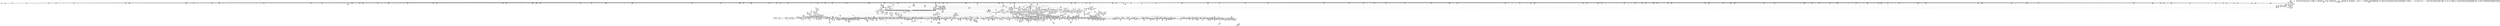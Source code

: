 digraph {
	CE0x5667530 [shape=record,shape=Mrecord,label="{CE0x5667530|__validate_creds:tmp3|include/linux/cred.h,173}"]
	CE0x549dde0 [shape=record,shape=Mrecord,label="{CE0x549dde0|selinux_file_permission:entry}"]
	CE0x54a4890 [shape=record,shape=Mrecord,label="{CE0x54a4890|current_sid:tmp12|security/selinux/hooks.c,218|*SummSource*}"]
	CE0x55264f0 [shape=record,shape=Mrecord,label="{CE0x55264f0|selinux_file_permission:tmp27|security/selinux/hooks.c,3169}"]
	CE0x555d870 [shape=record,shape=Mrecord,label="{CE0x555d870|avc_has_perm:requested|Function::avc_has_perm&Arg::requested::}"]
	CE0x5591850 [shape=record,shape=Mrecord,label="{CE0x5591850|selinux_revalidate_file_permission:tmp25|security/selinux/hooks.c,3151|*SummSource*}"]
	CE0x562a2c0 [shape=record,shape=Mrecord,label="{CE0x562a2c0|file_has_perm:tmp14|security/selinux/hooks.c,1688|*SummSource*}"]
	CE0x54919c0 [shape=record,shape=Mrecord,label="{CE0x54919c0|8:_i8,_32:_%struct.inode*,_%struct.selinux_audit_data*,_128:_i32,_456:_i8*,_:_SCMRE_183,184_}"]
	CE0x55cb9d0 [shape=record,shape=Mrecord,label="{CE0x55cb9d0|file_mask_to_av:tmp31|*SummSource*}"]
	CE0x5665d10 [shape=record,shape=Mrecord,label="{CE0x5665d10|GLOBAL:__llvm_gcov_ctr154|Global_var:__llvm_gcov_ctr154|*SummSource*}"]
	CE0x5662520 [shape=record,shape=Mrecord,label="{CE0x5662520|__validate_creds:if.end|*SummSource*}"]
	CE0x5574f70 [shape=record,shape=Mrecord,label="{CE0x5574f70|file_inode:tmp}"]
	CE0x5661ad0 [shape=record,shape=Mrecord,label="{CE0x5661ad0|inode_has_perm:tmp15|*LoadInst*|security/selinux/hooks.c,1615|*SummSink*}"]
	CE0x54a4b40 [shape=record,shape=Mrecord,label="{CE0x54a4b40|i64*_getelementptr_inbounds_(_11_x_i64_,_11_x_i64_*___llvm_gcov_ctr125,_i64_0,_i64_6)|*Constant*}"]
	CE0x54cfbd0 [shape=record,shape=Mrecord,label="{CE0x54cfbd0|0:_i32,_4:_i32,_8:_i16,_12:_i32,_16:_i32,_20:_i32,_24:_i32,_56:_i8*,_:_SCMRE_259,260_}"]
	CE0x54cc220 [shape=record,shape=Mrecord,label="{CE0x54cc220|0:_i32,_4:_i32,_8:_i16,_12:_i32,_16:_i32,_20:_i32,_24:_i32,_56:_i8*,_:_SCMRE_200,201_}"]
	CE0x55b2810 [shape=record,shape=Mrecord,label="{CE0x55b2810|avc_has_perm:tclass|Function::avc_has_perm&Arg::tclass::|*SummSink*}"]
	CE0x5504c60 [shape=record,shape=Mrecord,label="{CE0x5504c60|0:_i32,_4:_i32,_8:_i16,_12:_i32,_16:_i32,_20:_i32,_24:_i32,_56:_i8*,_:_SCMRE_891,892_}"]
	CE0x5494090 [shape=record,shape=Mrecord,label="{CE0x5494090|8:_i8,_32:_%struct.inode*,_%struct.selinux_audit_data*,_128:_i32,_456:_i8*,_:_SCMRE_206,207_}"]
	CE0x549d230 [shape=record,shape=Mrecord,label="{CE0x549d230|GLOBAL:file_inode|*Constant*|*SummSink*}"]
	CE0x554a580 [shape=record,shape=Mrecord,label="{CE0x554a580|GLOBAL:current_task|Global_var:current_task|*SummSource*}"]
	CE0x55bc210 [shape=record,shape=Mrecord,label="{CE0x55bc210|file_mask_to_av:tmp8|security/selinux/hooks.c,1875|*SummSource*}"]
	CE0x5619c20 [shape=record,shape=Mrecord,label="{CE0x5619c20|__validate_creds:cred|Function::__validate_creds&Arg::cred::}"]
	CE0x565c090 [shape=record,shape=Mrecord,label="{CE0x565c090|inode_has_perm:call|security/selinux/hooks.c,1614|*SummSink*}"]
	CE0x54bf1b0 [shape=record,shape=Mrecord,label="{CE0x54bf1b0|file_mask_to_av:if.end23|*SummSink*}"]
	CE0x547d820 [shape=record,shape=Mrecord,label="{CE0x547d820|8:_i8,_32:_%struct.inode*,_%struct.selinux_audit_data*,_128:_i32,_456:_i8*,_:_SCMRE_157,158_}"]
	CE0x555f220 [shape=record,shape=Mrecord,label="{CE0x555f220|inode_has_perm:tmp4|security/selinux/hooks.c,1609|*SummSink*}"]
	CE0x54cff30 [shape=record,shape=Mrecord,label="{CE0x54cff30|0:_i32,_4:_i32,_8:_i16,_12:_i32,_16:_i32,_20:_i32,_24:_i32,_56:_i8*,_:_SCMRE_261,262_}"]
	CE0x560f930 [shape=record,shape=Mrecord,label="{CE0x560f930|file_has_perm:tmp22|security/selinux/hooks.c,1694|*SummSource*}"]
	CE0x549a5e0 [shape=record,shape=Mrecord,label="{CE0x549a5e0|selinux_file_permission:f_security|security/selinux/hooks.c,3161}"]
	CE0x54a6cc0 [shape=record,shape=Mrecord,label="{CE0x54a6cc0|current_sid:land.lhs.true2|*SummSink*}"]
	CE0x54c89b0 [shape=record,shape=Mrecord,label="{CE0x54c89b0|selinux_file_permission:tmp15|security/selinux/hooks.c,3169}"]
	CE0x5576c50 [shape=record,shape=Mrecord,label="{CE0x5576c50|selinux_revalidate_file_permission:land.lhs.true8|*SummSource*}"]
	CE0x552d2f0 [shape=record,shape=Mrecord,label="{CE0x552d2f0|selinux_file_permission:pseqno|security/selinux/hooks.c,3170|*SummSink*}"]
	CE0x5480cb0 [shape=record,shape=Mrecord,label="{CE0x5480cb0|8:_i8,_32:_%struct.inode*,_%struct.selinux_audit_data*,_128:_i32,_456:_i8*,_:_SCMRE_324,328_|*MultipleSource*|security/selinux/hooks.c,3161|Function::selinux_file_permission&Arg::file::|Function::file_inode&Arg::f::}"]
	CE0x55656a0 [shape=record,shape=Mrecord,label="{CE0x55656a0|128:_i8*,_:_CRE_144,152_|*MultipleSource*|Function::cred_sid&Arg::cred::|security/selinux/hooks.c,3147|Function::file_has_perm&Arg::cred::|security/selinux/hooks.c,196|Function::inode_has_perm&Arg::cred::}"]
	CE0x55045a0 [shape=record,shape=Mrecord,label="{CE0x55045a0|0:_i32,_4:_i32,_8:_i16,_12:_i32,_16:_i32,_20:_i32,_24:_i32,_56:_i8*,_:_SCMRE_887,888_}"]
	CE0x55074e0 [shape=record,shape=Mrecord,label="{CE0x55074e0|0:_i32,_4:_i32,_8:_i16,_12:_i32,_16:_i32,_20:_i32,_24:_i32,_56:_i8*,_:_SCMRE_915,916_}"]
	CE0x55c2c40 [shape=record,shape=Mrecord,label="{CE0x55c2c40|inode_has_perm:return}"]
	CE0x552b8a0 [shape=record,shape=Mrecord,label="{CE0x552b8a0|i64_6|*Constant*}"]
	CE0x5588740 [shape=record,shape=Mrecord,label="{CE0x5588740|file_mask_to_av:conv43|security/selinux/hooks.c,1891|*SummSource*}"]
	CE0x5575810 [shape=record,shape=Mrecord,label="{CE0x5575810|get_current:tmp3}"]
	CE0x5567fd0 [shape=record,shape=Mrecord,label="{CE0x5567fd0|selinux_revalidate_file_permission:land.lhs.true2}"]
	CE0x556d090 [shape=record,shape=Mrecord,label="{CE0x556d090|i64*_getelementptr_inbounds_(_16_x_i64_,_16_x_i64_*___llvm_gcov_ctr247,_i64_0,_i64_1)|*Constant*|*SummSource*}"]
	CE0x55707c0 [shape=record,shape=Mrecord,label="{CE0x55707c0|_call_void_lockdep_rcu_suspicious(i8*_getelementptr_inbounds_(_25_x_i8_,_25_x_i8_*_.str3,_i32_0,_i32_0),_i32_3147,_i8*_getelementptr_inbounds_(_45_x_i8_,_45_x_i8_*_.str12,_i32_0,_i32_0))_#10,_!dbg_!27729|security/selinux/hooks.c,3147}"]
	CE0x5516a10 [shape=record,shape=Mrecord,label="{CE0x5516a10|_ret_i32_%retval.0,_!dbg_!27743|security/selinux/hooks.c,3175|*SummSource*}"]
	CE0x5552c10 [shape=record,shape=Mrecord,label="{CE0x5552c10|current_sid:tmp19|security/selinux/hooks.c,218|*SummSink*}"]
	CE0x551e7a0 [shape=record,shape=Mrecord,label="{CE0x551e7a0|i64_5|*Constant*}"]
	CE0x550c380 [shape=record,shape=Mrecord,label="{CE0x550c380|i32_2|*Constant*}"]
	CE0x5530350 [shape=record,shape=Mrecord,label="{CE0x5530350|current_sid:sid|security/selinux/hooks.c,220|*SummSink*}"]
	CE0x5472c50 [shape=record,shape=Mrecord,label="{CE0x5472c50|8:_i8,_32:_%struct.inode*,_%struct.selinux_audit_data*,_128:_i32,_456:_i8*,_:_SCMRE_114,115_}"]
	CE0x5499550 [shape=record,shape=Mrecord,label="{CE0x5499550|8:_i8,_32:_%struct.inode*,_%struct.selinux_audit_data*,_128:_i32,_456:_i8*,_:_SCMRE_80,81_}"]
	CE0x5514f10 [shape=record,shape=Mrecord,label="{CE0x5514f10|selinux_file_permission:tmp32|security/selinux/hooks.c,3175}"]
	CE0x5613200 [shape=record,shape=Mrecord,label="{CE0x5613200|file_has_perm:tmp25|security/selinux/hooks.c,1695|*SummSource*}"]
	CE0x5609030 [shape=record,shape=Mrecord,label="{CE0x5609030|file_mask_to_av:conv38|security/selinux/hooks.c,1889|*SummSink*}"]
	CE0x549a6b0 [shape=record,shape=Mrecord,label="{CE0x549a6b0|selinux_file_permission:f_security|security/selinux/hooks.c,3161|*SummSource*}"]
	CE0x54f6320 [shape=record,shape=Mrecord,label="{CE0x54f6320|avc_policy_seqno:tmp2}"]
	CE0x554cba0 [shape=record,shape=Mrecord,label="{CE0x554cba0|get_current:tmp4|./arch/x86/include/asm/current.h,14|*SummSource*}"]
	CE0x5668660 [shape=record,shape=Mrecord,label="{CE0x5668660|__validate_creds:tmp5|include/linux/cred.h,173|*SummSink*}"]
	CE0x55d19e0 [shape=record,shape=Mrecord,label="{CE0x55d19e0|file_mask_to_av:if.end24|*SummSource*}"]
	CE0x55df890 [shape=record,shape=Mrecord,label="{CE0x55df890|inode_has_perm:sclass|security/selinux/hooks.c,1617}"]
	CE0x55ac7b0 [shape=record,shape=Mrecord,label="{CE0x55ac7b0|file_mask_to_av:if.else25}"]
	CE0x55cd2f0 [shape=record,shape=Mrecord,label="{CE0x55cd2f0|file_has_perm:if.then|*SummSource*}"]
	CE0x5485380 [shape=record,shape=Mrecord,label="{CE0x5485380|8:_i8,_32:_%struct.inode*,_%struct.selinux_audit_data*,_128:_i32,_456:_i8*,_:_SCMRE_480,488_|*MultipleSource*|security/selinux/hooks.c,3161|Function::selinux_file_permission&Arg::file::|Function::file_inode&Arg::f::}"]
	CE0x5666050 [shape=record,shape=Mrecord,label="{CE0x5666050|inode_has_perm:tmp8|security/selinux/hooks.c,1611|*SummSource*}"]
	"CONST[source:2(external),value:0(static)][purpose:{operation}][SrcIdx:7]"
	CE0x56100b0 [shape=record,shape=Mrecord,label="{CE0x56100b0|i64*_getelementptr_inbounds_(_12_x_i64_,_12_x_i64_*___llvm_gcov_ctr170,_i64_0,_i64_9)|*Constant*}"]
	CE0x55bdc30 [shape=record,shape=Mrecord,label="{CE0x55bdc30|selinux_revalidate_file_permission:call13|security/selinux/hooks.c,3155}"]
	CE0x55426c0 [shape=record,shape=Mrecord,label="{CE0x55426c0|selinux_revalidate_file_permission:tmp4|security/selinux/hooks.c,3147}"]
	CE0x5650490 [shape=record,shape=Mrecord,label="{CE0x5650490|inode_has_perm:lnot1|security/selinux/hooks.c,1611}"]
	CE0x565d020 [shape=record,shape=Mrecord,label="{CE0x565d020|__validate_creds:if.then|*SummSource*}"]
	CE0x552f6b0 [shape=record,shape=Mrecord,label="{CE0x552f6b0|current_sid:tmp22|security/selinux/hooks.c,218|*SummSource*}"]
	CE0x553f830 [shape=record,shape=Mrecord,label="{CE0x553f830|selinux_revalidate_file_permission:tmp20|*LoadInst*|security/selinux/hooks.c,3151}"]
	CE0x5613370 [shape=record,shape=Mrecord,label="{CE0x5613370|file_has_perm:tmp25|security/selinux/hooks.c,1695|*SummSink*}"]
	CE0x549d7b0 [shape=record,shape=Mrecord,label="{CE0x549d7b0|8:_i8,_32:_%struct.inode*,_%struct.selinux_audit_data*,_128:_i32,_456:_i8*,_:_SCMRE_12,13_}"]
	CE0x5626ac0 [shape=record,shape=Mrecord,label="{CE0x5626ac0|file_has_perm:cmp|security/selinux/hooks.c,1683|*SummSink*}"]
	CE0x55afa00 [shape=record,shape=Mrecord,label="{CE0x55afa00|file_has_perm:tmp1|*SummSource*}"]
	CE0x5501ca0 [shape=record,shape=Mrecord,label="{CE0x5501ca0|0:_i32,_4:_i32,_8:_i16,_12:_i32,_16:_i32,_20:_i32,_24:_i32,_56:_i8*,_:_SCMRE_856,864_|*MultipleSource*|security/selinux/hooks.c,3162|security/selinux/hooks.c,3160}"]
	CE0x55b4e70 [shape=record,shape=Mrecord,label="{CE0x55b4e70|file_mask_to_av:tmp11|security/selinux/hooks.c,1876}"]
	CE0x5621330 [shape=record,shape=Mrecord,label="{CE0x5621330|GLOBAL:file_inode|*Constant*}"]
	CE0x556f000 [shape=record,shape=Mrecord,label="{CE0x556f000|selinux_revalidate_file_permission:tmp19|security/selinux/hooks.c,3147|*SummSink*}"]
	CE0x5665400 [shape=record,shape=Mrecord,label="{CE0x5665400|inode_has_perm:tmp7|security/selinux/hooks.c,1611}"]
	CE0x5540060 [shape=record,shape=Mrecord,label="{CE0x5540060|i8*_getelementptr_inbounds_(_25_x_i8_,_25_x_i8_*_.str3,_i32_0,_i32_0)|*Constant*}"]
	CE0x54fe510 [shape=record,shape=Mrecord,label="{CE0x54fe510|0:_i32,_4:_i32,_8:_i16,_12:_i32,_16:_i32,_20:_i32,_24:_i32,_56:_i8*,_:_SCMRE_672,680_|*MultipleSource*|security/selinux/hooks.c,3162|security/selinux/hooks.c,3160}"]
	CE0x5507690 [shape=record,shape=Mrecord,label="{CE0x5507690|0:_i32,_4:_i32,_8:_i16,_12:_i32,_16:_i32,_20:_i32,_24:_i32,_56:_i8*,_:_SCMRE_916,917_}"]
	CE0x55cb340 [shape=record,shape=Mrecord,label="{CE0x55cb340|128:_i8*,_:_CRE_112,120_|*MultipleSource*|Function::cred_sid&Arg::cred::|security/selinux/hooks.c,3147|Function::file_has_perm&Arg::cred::|security/selinux/hooks.c,196|Function::inode_has_perm&Arg::cred::}"]
	CE0x561a420 [shape=record,shape=Mrecord,label="{CE0x561a420|i64*_getelementptr_inbounds_(_5_x_i64_,_5_x_i64_*___llvm_gcov_ctr155,_i64_0,_i64_0)|*Constant*|*SummSource*}"]
	CE0x547fc90 [shape=record,shape=Mrecord,label="{CE0x547fc90|8:_i8,_32:_%struct.inode*,_%struct.selinux_audit_data*,_128:_i32,_456:_i8*,_:_SCMRE_288,292_|*MultipleSource*|security/selinux/hooks.c,3161|Function::selinux_file_permission&Arg::file::|Function::file_inode&Arg::f::}"]
	CE0x54d2b10 [shape=record,shape=Mrecord,label="{CE0x54d2b10|0:_i32,_4:_i32,_8:_i16,_12:_i32,_16:_i32,_20:_i32,_24:_i32,_56:_i8*,_:_SCMRE_287,288_}"]
	CE0x5586360 [shape=record,shape=Mrecord,label="{CE0x5586360|file_mask_to_av:tmp48|security/selinux/hooks.c,1890|*SummSource*}"]
	CE0x5490a90 [shape=record,shape=Mrecord,label="{CE0x5490a90|8:_i8,_32:_%struct.inode*,_%struct.selinux_audit_data*,_128:_i32,_456:_i8*,_:_SCMRE_174,175_}"]
	CE0x55937e0 [shape=record,shape=Mrecord,label="{CE0x55937e0|selinux_revalidate_file_permission:tmp30|security/selinux/hooks.c,3152|*SummSource*}"]
	CE0x5652a40 [shape=record,shape=Mrecord,label="{CE0x5652a40|GLOBAL:__validate_creds|*Constant*}"]
	CE0x54fb7a0 [shape=record,shape=Mrecord,label="{CE0x54fb7a0|0:_i32,_4:_i32,_8:_i16,_12:_i32,_16:_i32,_20:_i32,_24:_i32,_56:_i8*,_:_SCMRE_606,607_}"]
	CE0x55734f0 [shape=record,shape=Mrecord,label="{CE0x55734f0|file_mask_to_av:tmp14|security/selinux/hooks.c,1877}"]
	CE0x55aa890 [shape=record,shape=Mrecord,label="{CE0x55aa890|selinux_revalidate_file_permission:tmp33|security/selinux/hooks.c,3155|*SummSource*}"]
	CE0x54c0600 [shape=record,shape=Mrecord,label="{CE0x54c0600|selinux_file_permission:tmp3|security/selinux/hooks.c,3161|*SummSink*}"]
	CE0x54fad80 [shape=record,shape=Mrecord,label="{CE0x54fad80|0:_i32,_4:_i32,_8:_i16,_12:_i32,_16:_i32,_20:_i32,_24:_i32,_56:_i8*,_:_SCMRE_600,601_}"]
	CE0x551e9e0 [shape=record,shape=Mrecord,label="{CE0x551e9e0|selinux_file_permission:tmp10|security/selinux/hooks.c,3167}"]
	CE0x54efa90 [shape=record,shape=Mrecord,label="{CE0x54efa90|0:_i32,_4:_i32,_8:_i16,_12:_i32,_16:_i32,_20:_i32,_24:_i32,_56:_i8*,_:_SCMRE_384,388_|*MultipleSource*|security/selinux/hooks.c,3162|security/selinux/hooks.c,3160}"]
	CE0x54fd2a0 [shape=record,shape=Mrecord,label="{CE0x54fd2a0|0:_i32,_4:_i32,_8:_i16,_12:_i32,_16:_i32,_20:_i32,_24:_i32,_56:_i8*,_:_SCMRE_622,623_}"]
	CE0x54cb4a0 [shape=record,shape=Mrecord,label="{CE0x54cb4a0|0:_i32,_4:_i32,_8:_i16,_12:_i32,_16:_i32,_20:_i32,_24:_i32,_56:_i8*,_:_SCMRE_192,193_}"]
	CE0x5542d50 [shape=record,shape=Mrecord,label="{CE0x5542d50|file_mask_to_av:if.end32|*SummSource*}"]
	CE0x5490df0 [shape=record,shape=Mrecord,label="{CE0x5490df0|8:_i8,_32:_%struct.inode*,_%struct.selinux_audit_data*,_128:_i32,_456:_i8*,_:_SCMRE_176,177_}"]
	CE0x55933b0 [shape=record,shape=Mrecord,label="{CE0x55933b0|i64*_getelementptr_inbounds_(_16_x_i64_,_16_x_i64_*___llvm_gcov_ctr247,_i64_0,_i64_14)|*Constant*|*SummSource*}"]
	CE0x555e150 [shape=record,shape=Mrecord,label="{CE0x555e150|i32_1|*Constant*}"]
	CE0x5654de0 [shape=record,shape=Mrecord,label="{CE0x5654de0|__validate_creds:entry|*SummSource*}"]
	CE0x558e020 [shape=record,shape=Mrecord,label="{CE0x558e020|selinux_revalidate_file_permission:tobool7|security/selinux/hooks.c,3151|*SummSource*}"]
	CE0x54934c0 [shape=record,shape=Mrecord,label="{CE0x54934c0|8:_i8,_32:_%struct.inode*,_%struct.selinux_audit_data*,_128:_i32,_456:_i8*,_:_SCMRE_199,200_}"]
	CE0x55d11c0 [shape=record,shape=Mrecord,label="{CE0x55d11c0|file_mask_to_av:tmp10|security/selinux/hooks.c,1876}"]
	CE0x5489770 [shape=record,shape=Mrecord,label="{CE0x5489770|selinux_file_permission:land.lhs.true5}"]
	CE0x54a7540 [shape=record,shape=Mrecord,label="{CE0x54a7540|GLOBAL:__llvm_gcov_ctr125|Global_var:__llvm_gcov_ctr125|*SummSink*}"]
	CE0x55456d0 [shape=record,shape=Mrecord,label="{CE0x55456d0|file_mask_to_av:bb|*SummSink*}"]
	CE0x56627b0 [shape=record,shape=Mrecord,label="{CE0x56627b0|inode_has_perm:tmp11|security/selinux/hooks.c,1612|*SummSource*}"]
	CE0x556f590 [shape=record,shape=Mrecord,label="{CE0x556f590|file_mask_to_av:tmp15|security/selinux/hooks.c,1877}"]
	CE0x54a4a10 [shape=record,shape=Mrecord,label="{CE0x54a4a10|current_sid:tmp12|security/selinux/hooks.c,218|*SummSink*}"]
	CE0x54d3530 [shape=record,shape=Mrecord,label="{CE0x54d3530|0:_i32,_4:_i32,_8:_i16,_12:_i32,_16:_i32,_20:_i32,_24:_i32,_56:_i8*,_:_SCMRE_293,294_}"]
	CE0x55160e0 [shape=record,shape=Mrecord,label="{CE0x55160e0|selinux_file_permission:tmp33|security/selinux/hooks.c,3175|*SummSource*}"]
	CE0x5608ec0 [shape=record,shape=Mrecord,label="{CE0x5608ec0|file_mask_to_av:conv38|security/selinux/hooks.c,1889|*SummSource*}"]
	CE0x54ecfc0 [shape=record,shape=Mrecord,label="{CE0x54ecfc0|avc_policy_seqno:tmp1}"]
	CE0x553b2c0 [shape=record,shape=Mrecord,label="{CE0x553b2c0|file_mask_to_av:tmp44|security/selinux/hooks.c,1889}"]
	CE0x54c29d0 [shape=record,shape=Mrecord,label="{CE0x54c29d0|0:_i32,_4:_i32,_8:_i16,_12:_i32,_16:_i32,_20:_i32,_24:_i32,_56:_i8*,_:_SCMRE_142,143_}"]
	CE0x564ef10 [shape=record,shape=Mrecord,label="{CE0x564ef10|_call_void___validate_creds(%struct.cred*_%cred,_i8*_getelementptr_inbounds_(_25_x_i8_,_25_x_i8_*_.str3,_i32_0,_i32_0),_i32_1609)_#10,_!dbg_!27719|security/selinux/hooks.c,1609|*SummSource*}"]
	CE0x55403d0 [shape=record,shape=Mrecord,label="{CE0x55403d0|file_mask_to_av:tmp15|security/selinux/hooks.c,1877|*SummSink*}"]
	CE0x54f3d30 [shape=record,shape=Mrecord,label="{CE0x54f3d30|0:_i32,_4:_i32,_8:_i16,_12:_i32,_16:_i32,_20:_i32,_24:_i32,_56:_i8*,_:_SCMRE_512,520_|*MultipleSource*|security/selinux/hooks.c,3162|security/selinux/hooks.c,3160}"]
	CE0x556a560 [shape=record,shape=Mrecord,label="{CE0x556a560|selinux_revalidate_file_permission:land.lhs.true|*SummSource*}"]
	CE0x54a7e50 [shape=record,shape=Mrecord,label="{CE0x54a7e50|i64*_getelementptr_inbounds_(_11_x_i64_,_11_x_i64_*___llvm_gcov_ctr125,_i64_0,_i64_8)|*Constant*}"]
	CE0x55bda70 [shape=record,shape=Mrecord,label="{CE0x55bda70|selinux_revalidate_file_permission:conv|security/selinux/hooks.c,3155|*SummSource*}"]
	CE0x5626710 [shape=record,shape=Mrecord,label="{CE0x5626710|file_has_perm:tmp6|security/selinux/hooks.c,1683|*SummSink*}"]
	CE0x55be660 [shape=record,shape=Mrecord,label="{CE0x55be660|GLOBAL:file_mask_to_av|*Constant*|*SummSink*}"]
	CE0x5557f10 [shape=record,shape=Mrecord,label="{CE0x5557f10|i32_0|*Constant*}"]
	CE0x548ea20 [shape=record,shape=Mrecord,label="{CE0x548ea20|8:_i8,_32:_%struct.inode*,_%struct.selinux_audit_data*,_128:_i32,_456:_i8*,_:_SCMRE_102,103_}"]
	CE0x54c9f60 [shape=record,shape=Mrecord,label="{CE0x54c9f60|0:_i32,_4:_i32,_8:_i16,_12:_i32,_16:_i32,_20:_i32,_24:_i32,_56:_i8*,_:_SCMRE_0,2_|*MultipleSource*|security/selinux/hooks.c,3162|security/selinux/hooks.c,3160}"]
	CE0x54ee830 [shape=record,shape=Mrecord,label="{CE0x54ee830|0:_i32,_4:_i32,_8:_i16,_12:_i32,_16:_i32,_20:_i32,_24:_i32,_56:_i8*,_:_SCMRE_312,320_|*MultipleSource*|security/selinux/hooks.c,3162|security/selinux/hooks.c,3160}"]
	CE0x5569c00 [shape=record,shape=Mrecord,label="{CE0x5569c00|file_inode:tmp3}"]
	CE0x55d0b20 [shape=record,shape=Mrecord,label="{CE0x55d0b20|file_mask_to_av:tmp19|security/selinux/hooks.c,1880}"]
	CE0x5615900 [shape=record,shape=Mrecord,label="{CE0x5615900|file_has_perm:tmp28|security/selinux/hooks.c,1698}"]
	CE0x549b330 [shape=record,shape=Mrecord,label="{CE0x549b330|file_mask_to_av:conv29|security/selinux/hooks.c,1887|*SummSource*}"]
	CE0x54ceca0 [shape=record,shape=Mrecord,label="{CE0x54ceca0|0:_i32,_4:_i32,_8:_i16,_12:_i32,_16:_i32,_20:_i32,_24:_i32,_56:_i8*,_:_SCMRE_250,251_}"]
	CE0x5576520 [shape=record,shape=Mrecord,label="{CE0x5576520|_call_void_mcount()_#3}"]
	CE0x5519230 [shape=record,shape=Mrecord,label="{CE0x5519230|selinux_file_permission:mask|Function::selinux_file_permission&Arg::mask::}"]
	CE0x54c1ac0 [shape=record,shape=Mrecord,label="{CE0x54c1ac0|0:_i32,_4:_i32,_8:_i16,_12:_i32,_16:_i32,_20:_i32,_24:_i32,_56:_i8*,_:_SCMRE_120,128_|*MultipleSource*|security/selinux/hooks.c,3162|security/selinux/hooks.c,3160}"]
	CE0x5560be0 [shape=record,shape=Mrecord,label="{CE0x5560be0|file_mask_to_av:and26|security/selinux/hooks.c,1886}"]
	CE0x54ad5f0 [shape=record,shape=Mrecord,label="{CE0x54ad5f0|i64*_getelementptr_inbounds_(_11_x_i64_,_11_x_i64_*___llvm_gcov_ctr125,_i64_0,_i64_0)|*Constant*|*SummSink*}"]
	CE0x54a6930 [shape=record,shape=Mrecord,label="{CE0x54a6930|selinux_revalidate_file_permission:do.end}"]
	CE0x55ccd80 [shape=record,shape=Mrecord,label="{CE0x55ccd80|i64_18|*Constant*}"]
	CE0x55aaf60 [shape=record,shape=Mrecord,label="{CE0x55aaf60|i64_17|*Constant*}"]
	CE0x55d6a00 [shape=record,shape=Mrecord,label="{CE0x55d6a00|__validate_creds:tmp8|include/linux/cred.h,175|*SummSink*}"]
	CE0x54fdc70 [shape=record,shape=Mrecord,label="{CE0x54fdc70|0:_i32,_4:_i32,_8:_i16,_12:_i32,_16:_i32,_20:_i32,_24:_i32,_56:_i8*,_:_SCMRE_648,656_|*MultipleSource*|security/selinux/hooks.c,3162|security/selinux/hooks.c,3160}"]
	CE0x54ecf30 [shape=record,shape=Mrecord,label="{CE0x54ecf30|avc_policy_seqno:tmp|*SummSink*}"]
	CE0x55aadf0 [shape=record,shape=Mrecord,label="{CE0x55aadf0|file_mask_to_av:tmp35|security/selinux/hooks.c,1886}"]
	CE0x55bc5f0 [shape=record,shape=Mrecord,label="{CE0x55bc5f0|128:_i8*,_:_CRE_136,144_|*MultipleSource*|Function::cred_sid&Arg::cred::|security/selinux/hooks.c,3147|Function::file_has_perm&Arg::cred::|security/selinux/hooks.c,196|Function::inode_has_perm&Arg::cred::}"]
	CE0x548d290 [shape=record,shape=Mrecord,label="{CE0x548d290|i64_4|*Constant*}"]
	CE0x549a9e0 [shape=record,shape=Mrecord,label="{CE0x549a9e0|selinux_file_permission:tmp8|security/selinux/hooks.c,3165|*SummSink*}"]
	CE0x54c5910 [shape=record,shape=Mrecord,label="{CE0x54c5910|0:_i32,_4:_i32,_8:_i16,_12:_i32,_16:_i32,_20:_i32,_24:_i32,_56:_i8*,_:_SCMRE_170,171_}"]
	CE0x55b1820 [shape=record,shape=Mrecord,label="{CE0x55b1820|COLLAPSED:_GCMRE___llvm_gcov_ctr170_internal_global_12_x_i64_zeroinitializer:_elem_0:default:}"]
	CE0x565d500 [shape=record,shape=Mrecord,label="{CE0x565d500|__validate_creds:bb|*SummSource*}"]
	CE0x54d20f0 [shape=record,shape=Mrecord,label="{CE0x54d20f0|0:_i32,_4:_i32,_8:_i16,_12:_i32,_16:_i32,_20:_i32,_24:_i32,_56:_i8*,_:_SCMRE_281,282_}"]
	CE0x54f7ff0 [shape=record,shape=Mrecord,label="{CE0x54f7ff0|0:_i32,_4:_i32,_8:_i16,_12:_i32,_16:_i32,_20:_i32,_24:_i32,_56:_i8*,_:_SCMRE_573,574_}"]
	CE0x55ac5d0 [shape=record,shape=Mrecord,label="{CE0x55ac5d0|file_mask_to_av:if.end39}"]
	CE0x554bb10 [shape=record,shape=Mrecord,label="{CE0x554bb10|current_sid:tmp8|security/selinux/hooks.c,218|*SummSink*}"]
	CE0x55005f0 [shape=record,shape=Mrecord,label="{CE0x55005f0|0:_i32,_4:_i32,_8:_i16,_12:_i32,_16:_i32,_20:_i32,_24:_i32,_56:_i8*,_:_SCMRE_776,792_|*MultipleSource*|security/selinux/hooks.c,3162|security/selinux/hooks.c,3160}"]
	CE0x560f4b0 [shape=record,shape=Mrecord,label="{CE0x560f4b0|file_has_perm:tmp21|security/selinux/hooks.c,1694|*SummSink*}"]
	CE0x55c9a10 [shape=record,shape=Mrecord,label="{CE0x55c9a10|file_mask_to_av:if.then28|*SummSource*}"]
	CE0x555e080 [shape=record,shape=Mrecord,label="{CE0x555e080|cred_sid:tmp5|security/selinux/hooks.c,196|*SummSink*}"]
	CE0x55c56b0 [shape=record,shape=Mrecord,label="{CE0x55c56b0|file_has_perm:path|security/selinux/hooks.c,1681|*SummSource*}"]
	CE0x54c78e0 [shape=record,shape=Mrecord,label="{CE0x54c78e0|selinux_file_permission:i_security|security/selinux/hooks.c,3162}"]
	CE0x554bbd0 [shape=record,shape=Mrecord,label="{CE0x554bbd0|file_mask_to_av:if.end}"]
	CE0x54a8b90 [shape=record,shape=Mrecord,label="{CE0x54a8b90|%struct.task_struct*_(%struct.task_struct**)*_asm_movq_%gs:$_1:P_,$0_,_r,im,_dirflag_,_fpsr_,_flags_}"]
	CE0x5654400 [shape=record,shape=Mrecord,label="{CE0x5654400|i64*_getelementptr_inbounds_(_8_x_i64_,_8_x_i64_*___llvm_gcov_ctr154,_i64_0,_i64_2)|*Constant*|*SummSink*}"]
	CE0x55c50d0 [shape=record,shape=Mrecord,label="{CE0x55c50d0|file_mask_to_av:and1|security/selinux/hooks.c,1875|*SummSource*}"]
	CE0x54a0f70 [shape=record,shape=Mrecord,label="{CE0x54a0f70|i32_0|*Constant*|*SummSink*}"]
	CE0x56160b0 [shape=record,shape=Mrecord,label="{CE0x56160b0|file_has_perm:tmp28|security/selinux/hooks.c,1698|*SummSink*}"]
	CE0x5497850 [shape=record,shape=Mrecord,label="{CE0x5497850|8:_i8,_32:_%struct.inode*,_%struct.selinux_audit_data*,_128:_i32,_456:_i8*,_:_SCMRE_328,336_|*MultipleSource*|security/selinux/hooks.c,3161|Function::selinux_file_permission&Arg::file::|Function::file_inode&Arg::f::}"]
	CE0x55c8710 [shape=record,shape=Mrecord,label="{CE0x55c8710|file_has_perm:sid2|security/selinux/hooks.c,1683|*SummSink*}"]
	CE0x54cee50 [shape=record,shape=Mrecord,label="{CE0x54cee50|0:_i32,_4:_i32,_8:_i16,_12:_i32,_16:_i32,_20:_i32,_24:_i32,_56:_i8*,_:_SCMRE_251,252_}"]
	CE0x5621870 [shape=record,shape=Mrecord,label="{CE0x5621870|file_has_perm:call1|security/selinux/hooks.c,1677|*SummSource*}"]
	CE0x54893a0 [shape=record,shape=Mrecord,label="{CE0x54893a0|i32_14|*Constant*|*SummSink*}"]
	CE0x54d2960 [shape=record,shape=Mrecord,label="{CE0x54d2960|0:_i32,_4:_i32,_8:_i16,_12:_i32,_16:_i32,_20:_i32,_24:_i32,_56:_i8*,_:_SCMRE_286,287_}"]
	CE0x5554f40 [shape=record,shape=Mrecord,label="{CE0x5554f40|cred_sid:tmp1}"]
	CE0x5529a10 [shape=record,shape=Mrecord,label="{CE0x5529a10|selinux_file_permission:cmp7|security/selinux/hooks.c,3170|*SummSource*}"]
	CE0x5661a60 [shape=record,shape=Mrecord,label="{CE0x5661a60|inode_has_perm:tmp15|*LoadInst*|security/selinux/hooks.c,1615|*SummSource*}"]
	CE0x5490580 [shape=record,shape=Mrecord,label="{CE0x5490580|8:_i8,_32:_%struct.inode*,_%struct.selinux_audit_data*,_128:_i32,_456:_i8*,_:_SCMRE_171,172_}"]
	CE0x552e9f0 [shape=record,shape=Mrecord,label="{CE0x552e9f0|avc_policy_seqno:entry}"]
	CE0x56282e0 [shape=record,shape=Mrecord,label="{CE0x56282e0|file_has_perm:tmp10|security/selinux/hooks.c,1683|*SummSink*}"]
	CE0x547f730 [shape=record,shape=Mrecord,label="{CE0x547f730|8:_i8,_32:_%struct.inode*,_%struct.selinux_audit_data*,_128:_i32,_456:_i8*,_:_SCMRE_264,280_|*MultipleSource*|security/selinux/hooks.c,3161|Function::selinux_file_permission&Arg::file::|Function::file_inode&Arg::f::}"]
	CE0x5591100 [shape=record,shape=Mrecord,label="{CE0x5591100|i64_12|*Constant*|*SummSource*}"]
	CE0x54f95e0 [shape=record,shape=Mrecord,label="{CE0x54f95e0|0:_i32,_4:_i32,_8:_i16,_12:_i32,_16:_i32,_20:_i32,_24:_i32,_56:_i8*,_:_SCMRE_586,587_}"]
	"CONST[source:0(mediator),value:2(dynamic)][purpose:{subject}]"
	CE0x54ee210 [shape=record,shape=Mrecord,label="{CE0x54ee210|file_inode:tmp3|*SummSource*}"]
	CE0x5561c20 [shape=record,shape=Mrecord,label="{CE0x5561c20|file_mask_to_av:tmp21|security/selinux/hooks.c,1880|*SummSink*}"]
	CE0x5611b30 [shape=record,shape=Mrecord,label="{CE0x5611b30|inode_has_perm:entry|*SummSink*}"]
	CE0x5658b60 [shape=record,shape=Mrecord,label="{CE0x5658b60|__validate_creds:call|include/linux/cred.h,173}"]
	CE0x560eb60 [shape=record,shape=Mrecord,label="{CE0x560eb60|i64_8|*Constant*}"]
	CE0x54f5f50 [shape=record,shape=Mrecord,label="{CE0x54f5f50|current_sid:tobool1|security/selinux/hooks.c,218|*SummSource*}"]
	CE0x54caf90 [shape=record,shape=Mrecord,label="{CE0x54caf90|0:_i32,_4:_i32,_8:_i16,_12:_i32,_16:_i32,_20:_i32,_24:_i32,_56:_i8*,_:_SCMRE_189,190_}"]
	CE0x5658600 [shape=record,shape=Mrecord,label="{CE0x5658600|inode_has_perm:do.end|*SummSource*}"]
	CE0x54b0640 [shape=record,shape=Mrecord,label="{CE0x54b0640|file_mask_to_av:tmp39|security/selinux/hooks.c,1887|*SummSource*}"]
	CE0x5528ad0 [shape=record,shape=Mrecord,label="{CE0x5528ad0|selinux_file_permission:tmp31|security/selinux/hooks.c,3174}"]
	CE0x564be50 [shape=record,shape=Mrecord,label="{CE0x564be50|__validate_creds:tmp6|include/linux/cred.h,174|*SummSource*}"]
	CE0x5578020 [shape=record,shape=Mrecord,label="{CE0x5578020|file_mask_to_av:tmp17|security/selinux/hooks.c,1878|*SummSink*}"]
	CE0x54a86c0 [shape=record,shape=Mrecord,label="{CE0x54a86c0|_call_void_mcount()_#3|*SummSource*}"]
	CE0x5653340 [shape=record,shape=Mrecord,label="{CE0x5653340|inode_has_perm:tmp|*SummSource*}"]
	CE0x555c750 [shape=record,shape=Mrecord,label="{CE0x555c750|i32_1609|*Constant*}"]
	CE0x5530dd0 [shape=record,shape=Mrecord,label="{CE0x5530dd0|file_mask_to_av:tmp1|*SummSource*}"]
	CE0x5504ab0 [shape=record,shape=Mrecord,label="{CE0x5504ab0|0:_i32,_4:_i32,_8:_i16,_12:_i32,_16:_i32,_20:_i32,_24:_i32,_56:_i8*,_:_SCMRE_890,891_}"]
	CE0x55159e0 [shape=record,shape=Mrecord,label="{CE0x55159e0|i64*_getelementptr_inbounds_(_13_x_i64_,_13_x_i64_*___llvm_gcov_ctr246,_i64_0,_i64_12)|*Constant*}"]
	CE0x5494240 [shape=record,shape=Mrecord,label="{CE0x5494240|8:_i8,_32:_%struct.inode*,_%struct.selinux_audit_data*,_128:_i32,_456:_i8*,_:_SCMRE_207,208_}"]
	CE0x55878f0 [shape=record,shape=Mrecord,label="{CE0x55878f0|file_mask_to_av:tmp51|security/selinux/hooks.c,1891|*SummSource*}"]
	CE0x5537ef0 [shape=record,shape=Mrecord,label="{CE0x5537ef0|file_mask_to_av:tobool34|security/selinux/hooks.c,1888|*SummSink*}"]
	CE0x5571810 [shape=record,shape=Mrecord,label="{CE0x5571810|selinux_revalidate_file_permission:tmp|*SummSink*}"]
	CE0x560a3e0 [shape=record,shape=Mrecord,label="{CE0x560a3e0|file_mask_to_av:tobool41|security/selinux/hooks.c,1890|*SummSink*}"]
	CE0x5501800 [shape=record,shape=Mrecord,label="{CE0x5501800|0:_i32,_4:_i32,_8:_i16,_12:_i32,_16:_i32,_20:_i32,_24:_i32,_56:_i8*,_:_SCMRE_840,848_|*MultipleSource*|security/selinux/hooks.c,3162|security/selinux/hooks.c,3160}"]
	CE0x54c1840 [shape=record,shape=Mrecord,label="{CE0x54c1840|0:_i32,_4:_i32,_8:_i16,_12:_i32,_16:_i32,_20:_i32,_24:_i32,_56:_i8*,_:_SCMRE_112,120_|*MultipleSource*|security/selinux/hooks.c,3162|security/selinux/hooks.c,3160}"]
	CE0x5587dc0 [shape=record,shape=Mrecord,label="{CE0x5587dc0|file_mask_to_av:tmp51|security/selinux/hooks.c,1891|*SummSink*}"]
	CE0x565e130 [shape=record,shape=Mrecord,label="{CE0x565e130|__validate_creds:lnot.ext|include/linux/cred.h,173|*SummSource*}"]
	CE0x54f7270 [shape=record,shape=Mrecord,label="{CE0x54f7270|0:_i32,_4:_i32,_8:_i16,_12:_i32,_16:_i32,_20:_i32,_24:_i32,_56:_i8*,_:_SCMRE_565,566_}"]
	CE0x54ca4a0 [shape=record,shape=Mrecord,label="{CE0x54ca4a0|0:_i32,_4:_i32,_8:_i16,_12:_i32,_16:_i32,_20:_i32,_24:_i32,_56:_i8*,_:_SCMRE_4,8_|*MultipleSource*|security/selinux/hooks.c,3162|security/selinux/hooks.c,3160}"]
	CE0x55aacb0 [shape=record,shape=Mrecord,label="{CE0x55aacb0|i64_18|*Constant*|*SummSink*}"]
	CE0x5512930 [shape=record,shape=Mrecord,label="{CE0x5512930|current_sid:sid|security/selinux/hooks.c,220|*SummSource*}"]
	CE0x5544e70 [shape=record,shape=Mrecord,label="{CE0x5544e70|current_sid:tmp13|security/selinux/hooks.c,218|*SummSource*}"]
	CE0x55502b0 [shape=record,shape=Mrecord,label="{CE0x55502b0|i32_78|*Constant*|*SummSource*}"]
	CE0x54d2cc0 [shape=record,shape=Mrecord,label="{CE0x54d2cc0|0:_i32,_4:_i32,_8:_i16,_12:_i32,_16:_i32,_20:_i32,_24:_i32,_56:_i8*,_:_SCMRE_288,289_}"]
	CE0x54d0440 [shape=record,shape=Mrecord,label="{CE0x54d0440|0:_i32,_4:_i32,_8:_i16,_12:_i32,_16:_i32,_20:_i32,_24:_i32,_56:_i8*,_:_SCMRE_264,265_}"]
	CE0x54c2790 [shape=record,shape=Mrecord,label="{CE0x54c2790|0:_i32,_4:_i32,_8:_i16,_12:_i32,_16:_i32,_20:_i32,_24:_i32,_56:_i8*,_:_SCMRE_140,141_}"]
	CE0x560dfa0 [shape=record,shape=Mrecord,label="{CE0x560dfa0|file_has_perm:tmp17|security/selinux/hooks.c,1689}"]
	CE0x5658520 [shape=record,shape=Mrecord,label="{CE0x5658520|inode_has_perm:do.end}"]
	CE0x556b830 [shape=record,shape=Mrecord,label="{CE0x556b830|selinux_revalidate_file_permission:tmp10|security/selinux/hooks.c,3147}"]
	CE0x55957e0 [shape=record,shape=Mrecord,label="{CE0x55957e0|selinux_revalidate_file_permission:tmp32|security/selinux/hooks.c,3154|*SummSource*}"]
	CE0x56532d0 [shape=record,shape=Mrecord,label="{CE0x56532d0|COLLAPSED:_GCMRE___llvm_gcov_ctr154_internal_global_8_x_i64_zeroinitializer:_elem_0:default:}"]
	CE0x54adf00 [shape=record,shape=Mrecord,label="{CE0x54adf00|selinux_revalidate_file_permission:tmp8|security/selinux/hooks.c,3147|*SummSource*}"]
	CE0x556dbd0 [shape=record,shape=Mrecord,label="{CE0x556dbd0|file_mask_to_av:if.end46|*SummSource*}"]
	CE0x56106f0 [shape=record,shape=Mrecord,label="{CE0x56106f0|i64*_getelementptr_inbounds_(_12_x_i64_,_12_x_i64_*___llvm_gcov_ctr170,_i64_0,_i64_9)|*Constant*|*SummSink*}"]
	CE0x5617700 [shape=record,shape=Mrecord,label="{CE0x5617700|cred_sid:sid|security/selinux/hooks.c,197}"]
	CE0x54a2080 [shape=record,shape=Mrecord,label="{CE0x54a2080|0:_i32,_4:_i32,_8:_i16,_12:_i32,_16:_i32,_20:_i32,_24:_i32,_56:_i8*,_:_SCMRE_40,48_|*MultipleSource*|security/selinux/hooks.c,3162|security/selinux/hooks.c,3160}"]
	CE0x54a9c00 [shape=record,shape=Mrecord,label="{CE0x54a9c00|i64*_getelementptr_inbounds_(_11_x_i64_,_11_x_i64_*___llvm_gcov_ctr125,_i64_0,_i64_6)|*Constant*|*SummSource*}"]
	CE0x558f8a0 [shape=record,shape=Mrecord,label="{CE0x558f8a0|selinux_revalidate_file_permission:tmp23|security/selinux/hooks.c,3151|*SummSink*}"]
	CE0x5593ca0 [shape=record,shape=Mrecord,label="{CE0x5593ca0|selinux_revalidate_file_permission:tmp30|security/selinux/hooks.c,3152|*SummSink*}"]
	CE0x55085c0 [shape=record,shape=Mrecord,label="{CE0x55085c0|0:_i32,_4:_i32,_8:_i16,_12:_i32,_16:_i32,_20:_i32,_24:_i32,_56:_i8*,_:_SCMRE_925,926_}"]
	CE0x5626fd0 [shape=record,shape=Mrecord,label="{CE0x5626fd0|file_has_perm:tmp7|security/selinux/hooks.c,1683|*SummSink*}"]
	CE0x5503ee0 [shape=record,shape=Mrecord,label="{CE0x5503ee0|0:_i32,_4:_i32,_8:_i16,_12:_i32,_16:_i32,_20:_i32,_24:_i32,_56:_i8*,_:_SCMRE_883,884_}"]
	CE0x54ec870 [shape=record,shape=Mrecord,label="{CE0x54ec870|i64*_getelementptr_inbounds_(_2_x_i64_,_2_x_i64_*___llvm_gcov_ctr162,_i64_0,_i64_0)|*Constant*|*SummSink*}"]
	CE0x547d9d0 [shape=record,shape=Mrecord,label="{CE0x547d9d0|8:_i8,_32:_%struct.inode*,_%struct.selinux_audit_data*,_128:_i32,_456:_i8*,_:_SCMRE_158,159_}"]
	CE0x556c680 [shape=record,shape=Mrecord,label="{CE0x556c680|selinux_revalidate_file_permission:tmp10|security/selinux/hooks.c,3147|*SummSource*}"]
	CE0x54ccfa0 [shape=record,shape=Mrecord,label="{CE0x54ccfa0|0:_i32,_4:_i32,_8:_i16,_12:_i32,_16:_i32,_20:_i32,_24:_i32,_56:_i8*,_:_SCMRE_240,241_}"]
	CE0x547c580 [shape=record,shape=Mrecord,label="{CE0x547c580|8:_i8,_32:_%struct.inode*,_%struct.selinux_audit_data*,_128:_i32,_456:_i8*,_:_SCMRE_146,147_}"]
	CE0x54ee050 [shape=record,shape=Mrecord,label="{CE0x54ee050|file_inode:tmp3}"]
	CE0x55b1aa0 [shape=record,shape=Mrecord,label="{CE0x55b1aa0|file_mask_to_av:av.0|*SummSink*}"]
	CE0x55e1830 [shape=record,shape=Mrecord,label="{CE0x55e1830|inode_has_perm:retval.0}"]
	CE0x7217990 [shape=record,shape=Mrecord,label="{CE0x7217990|selinux_file_permission:if.end9|*SummSource*}"]
	CE0x56586f0 [shape=record,shape=Mrecord,label="{CE0x56586f0|inode_has_perm:do.end|*SummSink*}"]
	CE0x55b69f0 [shape=record,shape=Mrecord,label="{CE0x55b69f0|file_mask_to_av:av.2|*SummSink*}"]
	CE0x5593640 [shape=record,shape=Mrecord,label="{CE0x5593640|selinux_revalidate_file_permission:tmp30|security/selinux/hooks.c,3152}"]
	CE0x54f06b0 [shape=record,shape=Mrecord,label="{CE0x54f06b0|0:_i32,_4:_i32,_8:_i16,_12:_i32,_16:_i32,_20:_i32,_24:_i32,_56:_i8*,_:_SCMRE_424,432_|*MultipleSource*|security/selinux/hooks.c,3162|security/selinux/hooks.c,3160}"]
	CE0x56641c0 [shape=record,shape=Mrecord,label="{CE0x56641c0|i64_0|*Constant*}"]
	CE0x54f2d40 [shape=record,shape=Mrecord,label="{CE0x54f2d40|0:_i32,_4:_i32,_8:_i16,_12:_i32,_16:_i32,_20:_i32,_24:_i32,_56:_i8*,_:_SCMRE_486,487_}"]
	CE0x5552840 [shape=record,shape=Mrecord,label="{CE0x5552840|current_sid:tmp19|security/selinux/hooks.c,218|*SummSource*}"]
	CE0x55c8e40 [shape=record,shape=Mrecord,label="{CE0x55c8e40|i64*_getelementptr_inbounds_(_2_x_i64_,_2_x_i64_*___llvm_gcov_ctr131,_i64_0,_i64_1)|*Constant*|*SummSource*}"]
	CE0x54cd5b0 [shape=record,shape=Mrecord,label="{CE0x54cd5b0|0:_i32,_4:_i32,_8:_i16,_12:_i32,_16:_i32,_20:_i32,_24:_i32,_56:_i8*,_:_SCMRE_224,232_|*MultipleSource*|security/selinux/hooks.c,3162|security/selinux/hooks.c,3160}"]
	CE0x54f7420 [shape=record,shape=Mrecord,label="{CE0x54f7420|0:_i32,_4:_i32,_8:_i16,_12:_i32,_16:_i32,_20:_i32,_24:_i32,_56:_i8*,_:_SCMRE_566,567_}"]
	CE0x55d0650 [shape=record,shape=Mrecord,label="{CE0x55d0650|file_has_perm:out}"]
	CE0x55e21c0 [shape=record,shape=Mrecord,label="{CE0x55e21c0|inode_has_perm:tmp19|security/selinux/hooks.c,1618}"]
	CE0x54f5890 [shape=record,shape=Mrecord,label="{CE0x54f5890|file_inode:f_inode|include/linux/fs.h,1916|*SummSink*}"]
	CE0x55b23f0 [shape=record,shape=Mrecord,label="{CE0x55b23f0|file_mask_to_av:conv9|security/selinux/hooks.c,1878|*SummSource*}"]
	CE0x55902c0 [shape=record,shape=Mrecord,label="{CE0x55902c0|selinux_revalidate_file_permission:and9|security/selinux/hooks.c,3151|*SummSource*}"]
	CE0x54c21d0 [shape=record,shape=Mrecord,label="{CE0x54c21d0|0:_i32,_4:_i32,_8:_i16,_12:_i32,_16:_i32,_20:_i32,_24:_i32,_56:_i8*,_:_SCMRE_138,139_}"]
	CE0x55858b0 [shape=record,shape=Mrecord,label="{CE0x55858b0|file_mask_to_av:tmp46|security/selinux/hooks.c,1890|*SummSource*}"]
	CE0x554f6e0 [shape=record,shape=Mrecord,label="{CE0x554f6e0|GLOBAL:get_current|*Constant*|*SummSink*}"]
	CE0x55463c0 [shape=record,shape=Mrecord,label="{CE0x55463c0|i32_6|*Constant*}"]
	CE0x55169a0 [shape=record,shape=Mrecord,label="{CE0x55169a0|_ret_i32_%retval.0,_!dbg_!27743|security/selinux/hooks.c,3175}"]
	CE0x5552af0 [shape=record,shape=Mrecord,label="{CE0x5552af0|i64*_getelementptr_inbounds_(_11_x_i64_,_11_x_i64_*___llvm_gcov_ctr125,_i64_0,_i64_10)|*Constant*|*SummSource*}"]
	CE0x554b970 [shape=record,shape=Mrecord,label="{CE0x554b970|current_sid:tobool1|security/selinux/hooks.c,218}"]
	CE0x54f2320 [shape=record,shape=Mrecord,label="{CE0x54f2320|0:_i32,_4:_i32,_8:_i16,_12:_i32,_16:_i32,_20:_i32,_24:_i32,_56:_i8*,_:_SCMRE_480,481_}"]
	CE0x55b4fa0 [shape=record,shape=Mrecord,label="{CE0x55b4fa0|file_mask_to_av:tmp11|security/selinux/hooks.c,1876|*SummSource*}"]
	CE0x5559390 [shape=record,shape=Mrecord,label="{CE0x5559390|file_mask_to_av:cmp|security/selinux/hooks.c,1874}"]
	CE0x5662820 [shape=record,shape=Mrecord,label="{CE0x5662820|inode_has_perm:tmp11|security/selinux/hooks.c,1612|*SummSink*}"]
	CE0x56508d0 [shape=record,shape=Mrecord,label="{CE0x56508d0|__validate_creds:tmp7|include/linux/cred.h,174|*SummSource*}"]
	CE0x5545240 [shape=record,shape=Mrecord,label="{CE0x5545240|file_mask_to_av:if.then2|*SummSource*}"]
	CE0x5519490 [shape=record,shape=Mrecord,label="{CE0x5519490|selinux_file_permission:mask|Function::selinux_file_permission&Arg::mask::|*SummSink*}"]
	CE0x55287c0 [shape=record,shape=Mrecord,label="{CE0x55287c0|i64*_getelementptr_inbounds_(_13_x_i64_,_13_x_i64_*___llvm_gcov_ctr246,_i64_0,_i64_11)|*Constant*|*SummSource*}"]
	CE0x548af00 [shape=record,shape=Mrecord,label="{CE0x548af00|selinux_file_permission:tmp1|*SummSource*}"]
	CE0x550ad70 [shape=record,shape=Mrecord,label="{CE0x550ad70|0:_i32,_4:_i32,_8:_i16,_12:_i32,_16:_i32,_20:_i32,_24:_i32,_56:_i8*,_:_SCMRE_981,982_}"]
	CE0x5608860 [shape=record,shape=Mrecord,label="{CE0x5608860|file_mask_to_av:or37|security/selinux/hooks.c,1889|*SummSink*}"]
	CE0x5546dc0 [shape=record,shape=Mrecord,label="{CE0x5546dc0|_call_void_mcount()_#3}"]
	CE0x55b4960 [shape=record,shape=Mrecord,label="{CE0x55b4960|file_has_perm:ad|security/selinux/hooks.c, 1676}"]
	CE0x565dea0 [shape=record,shape=Mrecord,label="{CE0x565dea0|__validate_creds:lnot1|include/linux/cred.h,173|*SummSource*}"]
	CE0x54eff90 [shape=record,shape=Mrecord,label="{CE0x54eff90|0:_i32,_4:_i32,_8:_i16,_12:_i32,_16:_i32,_20:_i32,_24:_i32,_56:_i8*,_:_SCMRE_400,408_|*MultipleSource*|security/selinux/hooks.c,3162|security/selinux/hooks.c,3160}"]
	CE0x54fa000 [shape=record,shape=Mrecord,label="{CE0x54fa000|0:_i32,_4:_i32,_8:_i16,_12:_i32,_16:_i32,_20:_i32,_24:_i32,_56:_i8*,_:_SCMRE_592,593_}"]
	CE0x56694c0 [shape=record,shape=Mrecord,label="{CE0x56694c0|inode_has_perm:tmp20|security/selinux/hooks.c,1618|*SummSource*}"]
	CE0x565cf00 [shape=record,shape=Mrecord,label="{CE0x565cf00|__validate_creds:if.then}"]
	CE0x54998b0 [shape=record,shape=Mrecord,label="{CE0x54998b0|8:_i8,_32:_%struct.inode*,_%struct.selinux_audit_data*,_128:_i32,_456:_i8*,_:_SCMRE_82,83_}"]
	CE0x55380d0 [shape=record,shape=Mrecord,label="{CE0x55380d0|i64_20|*Constant*|*SummSource*}"]
	CE0x54c2ee0 [shape=record,shape=Mrecord,label="{CE0x54c2ee0|0:_i32,_4:_i32,_8:_i16,_12:_i32,_16:_i32,_20:_i32,_24:_i32,_56:_i8*,_:_SCMRE_145,146_}"]
	CE0x547cfb0 [shape=record,shape=Mrecord,label="{CE0x547cfb0|8:_i8,_32:_%struct.inode*,_%struct.selinux_audit_data*,_128:_i32,_456:_i8*,_:_SCMRE_152,153_}"]
	CE0x5517240 [shape=record,shape=Mrecord,label="{CE0x5517240|i64_3|*Constant*|*SummSource*}"]
	CE0x55142c0 [shape=record,shape=Mrecord,label="{CE0x55142c0|_ret_i32_%call14,_!dbg_!27755|security/selinux/hooks.c,3154}"]
	CE0x54fcbe0 [shape=record,shape=Mrecord,label="{CE0x54fcbe0|0:_i32,_4:_i32,_8:_i16,_12:_i32,_16:_i32,_20:_i32,_24:_i32,_56:_i8*,_:_SCMRE_618,619_}"]
	CE0x558d990 [shape=record,shape=Mrecord,label="{CE0x558d990|i32_1024|*Constant*|*SummSource*}"]
	CE0x5493d30 [shape=record,shape=Mrecord,label="{CE0x5493d30|8:_i8,_32:_%struct.inode*,_%struct.selinux_audit_data*,_128:_i32,_456:_i8*,_:_SCMRE_204,205_}"]
	CE0x55027d0 [shape=record,shape=Mrecord,label="{CE0x55027d0|0:_i32,_4:_i32,_8:_i16,_12:_i32,_16:_i32,_20:_i32,_24:_i32,_56:_i8*,_:_SCMRE_869,870_}"]
	CE0x5618400 [shape=record,shape=Mrecord,label="{CE0x5618400|inode_has_perm:if.end|*SummSink*}"]
	CE0x5579cf0 [shape=record,shape=Mrecord,label="{CE0x5579cf0|selinux_revalidate_file_permission:tmp16|security/selinux/hooks.c,3147|*SummSink*}"]
	CE0x56087f0 [shape=record,shape=Mrecord,label="{CE0x56087f0|file_mask_to_av:or37|security/selinux/hooks.c,1889|*SummSource*}"]
	CE0x5614950 [shape=record,shape=Mrecord,label="{CE0x5614950|i64*_getelementptr_inbounds_(_12_x_i64_,_12_x_i64_*___llvm_gcov_ctr170,_i64_0,_i64_10)|*Constant*|*SummSource*}"]
	CE0x5502130 [shape=record,shape=Mrecord,label="{CE0x5502130|0:_i32,_4:_i32,_8:_i16,_12:_i32,_16:_i32,_20:_i32,_24:_i32,_56:_i8*,_:_SCMRE_866,867_}"]
	CE0x5498a00 [shape=record,shape=Mrecord,label="{CE0x5498a00|8:_i8,_32:_%struct.inode*,_%struct.selinux_audit_data*,_128:_i32,_456:_i8*,_:_SCMRE_48,49_}"]
	CE0x54cbec0 [shape=record,shape=Mrecord,label="{CE0x54cbec0|0:_i32,_4:_i32,_8:_i16,_12:_i32,_16:_i32,_20:_i32,_24:_i32,_56:_i8*,_:_SCMRE_198,199_}"]
	CE0x5664680 [shape=record,shape=Mrecord,label="{CE0x5664680|GLOBAL:llvm.expect.i64|*Constant*|*SummSink*}"]
	CE0x555bba0 [shape=record,shape=Mrecord,label="{CE0x555bba0|_call_void_mcount()_#3}"]
	CE0x5667fe0 [shape=record,shape=Mrecord,label="{CE0x5667fe0|__validate_creds:tmp4|include/linux/cred.h,173|*SummSource*}"]
	CE0x5566c10 [shape=record,shape=Mrecord,label="{CE0x5566c10|i64*_getelementptr_inbounds_(_28_x_i64_,_28_x_i64_*___llvm_gcov_ctr232,_i64_0,_i64_0)|*Constant*|*SummSource*}"]
	CE0x55c1a50 [shape=record,shape=Mrecord,label="{CE0x55c1a50|file_mask_to_av:tmp23|security/selinux/hooks.c,1881}"]
	CE0x550c0a0 [shape=record,shape=Mrecord,label="{CE0x550c0a0|selinux_file_permission:tmp5|security/selinux/hooks.c,3162|*SummSink*}"]
	CE0x556d440 [shape=record,shape=Mrecord,label="{CE0x556d440|i64_8192|*Constant*}"]
	CE0x552f820 [shape=record,shape=Mrecord,label="{CE0x552f820|current_sid:tmp23|security/selinux/hooks.c,218}"]
	CE0x55096a0 [shape=record,shape=Mrecord,label="{CE0x55096a0|0:_i32,_4:_i32,_8:_i16,_12:_i32,_16:_i32,_20:_i32,_24:_i32,_56:_i8*,_:_SCMRE_935,936_}"]
	CE0x54d3f50 [shape=record,shape=Mrecord,label="{CE0x54d3f50|0:_i32,_4:_i32,_8:_i16,_12:_i32,_16:_i32,_20:_i32,_24:_i32,_56:_i8*,_:_SCMRE_299,300_}"]
	CE0x5550540 [shape=record,shape=Mrecord,label="{CE0x5550540|current_sid:cred|security/selinux/hooks.c,218|*SummSource*}"]
	CE0x55e1460 [shape=record,shape=Mrecord,label="{CE0x55e1460|avc_has_perm:requested|Function::avc_has_perm&Arg::requested::}"]
	CE0x5614d70 [shape=record,shape=Mrecord,label="{CE0x5614d70|file_has_perm:tmp27|security/selinux/hooks.c,1694|*SummSink*}"]
	CE0x55b92a0 [shape=record,shape=Mrecord,label="{CE0x55b92a0|_ret_i32_%rc.1,_!dbg_!27749|security/selinux/hooks.c,1698|*SummSource*}"]
	CE0x54ee350 [shape=record,shape=Mrecord,label="{CE0x54ee350|_call_void_mcount()_#3}"]
	CE0x565a500 [shape=record,shape=Mrecord,label="{CE0x565a500|__validate_creds:file|Function::__validate_creds&Arg::file::}"]
	CE0x5592210 [shape=record,shape=Mrecord,label="{CE0x5592210|selinux_revalidate_file_permission:tmp27|security/selinux/hooks.c,3151|*SummSource*}"]
	CE0x55d3430 [shape=record,shape=Mrecord,label="{CE0x55d3430|i32_8|*Constant*}"]
	CE0x55b8dc0 [shape=record,shape=Mrecord,label="{CE0x55b8dc0|file_has_perm:av|Function::file_has_perm&Arg::av::|*SummSource*}"]
	CE0x54c3e10 [shape=record,shape=Mrecord,label="{CE0x54c3e10|0:_i32,_4:_i32,_8:_i16,_12:_i32,_16:_i32,_20:_i32,_24:_i32,_56:_i8*,_:_SCMRE_154,155_}"]
	CE0x5612870 [shape=record,shape=Mrecord,label="{CE0x5612870|inode_has_perm:perms|Function::inode_has_perm&Arg::perms::|*SummSink*}"]
	CE0x54fecf0 [shape=record,shape=Mrecord,label="{CE0x54fecf0|0:_i32,_4:_i32,_8:_i16,_12:_i32,_16:_i32,_20:_i32,_24:_i32,_56:_i8*,_:_SCMRE_688,692_|*MultipleSource*|security/selinux/hooks.c,3162|security/selinux/hooks.c,3160}"]
	CE0x55ac3a0 [shape=record,shape=Mrecord,label="{CE0x55ac3a0|cred_sid:tmp4|*LoadInst*|security/selinux/hooks.c,196|*SummSource*}"]
	CE0x554c3d0 [shape=record,shape=Mrecord,label="{CE0x554c3d0|selinux_revalidate_file_permission:tmp4|security/selinux/hooks.c,3147|*SummSource*}"]
	CE0x5655810 [shape=record,shape=Mrecord,label="{CE0x5655810|GLOBAL:creds_are_invalid|*Constant*}"]
	"CONST[source:2(external),value:0(static)][purpose:{operation}][SrcIdx:11]"
	CE0x54958a0 [shape=record,shape=Mrecord,label="{CE0x54958a0|8:_i8,_32:_%struct.inode*,_%struct.selinux_audit_data*,_128:_i32,_456:_i8*,_:_SCMRE_240,248_|*MultipleSource*|security/selinux/hooks.c,3161|Function::selinux_file_permission&Arg::file::|Function::file_inode&Arg::f::}"]
	CE0x5573160 [shape=record,shape=Mrecord,label="{CE0x5573160|i64*_getelementptr_inbounds_(_16_x_i64_,_16_x_i64_*___llvm_gcov_ctr247,_i64_0,_i64_8)|*Constant*}"]
	CE0x5519800 [shape=record,shape=Mrecord,label="{CE0x5519800|selinux_file_permission:tobool|security/selinux/hooks.c,3165|*SummSource*}"]
	"CONST[source:2(external),value:0(static)][purpose:{operation}][SrcIdx:4]"
	CE0x5494900 [shape=record,shape=Mrecord,label="{CE0x5494900|8:_i8,_32:_%struct.inode*,_%struct.selinux_audit_data*,_128:_i32,_456:_i8*,_:_SCMRE_211,212_}"]
	CE0x54f2830 [shape=record,shape=Mrecord,label="{CE0x54f2830|0:_i32,_4:_i32,_8:_i16,_12:_i32,_16:_i32,_20:_i32,_24:_i32,_56:_i8*,_:_SCMRE_483,484_}"]
	CE0x5654f90 [shape=record,shape=Mrecord,label="{CE0x5654f90|GLOBAL:creds_are_invalid|*Constant*|*SummSource*}"]
	CE0x5472fb0 [shape=record,shape=Mrecord,label="{CE0x5472fb0|8:_i8,_32:_%struct.inode*,_%struct.selinux_audit_data*,_128:_i32,_456:_i8*,_:_SCMRE_116,117_}"]
	CE0x5491d20 [shape=record,shape=Mrecord,label="{CE0x5491d20|8:_i8,_32:_%struct.inode*,_%struct.selinux_audit_data*,_128:_i32,_456:_i8*,_:_SCMRE_185,186_}"]
	CE0x55276f0 [shape=record,shape=Mrecord,label="{CE0x55276f0|selinux_file_permission:tmp29|security/selinux/hooks.c,3172}"]
	CE0x556a270 [shape=record,shape=Mrecord,label="{CE0x556a270|file_mask_to_av:if.then13|*SummSink*}"]
	CE0x554fa10 [shape=record,shape=Mrecord,label="{CE0x554fa10|get_current:entry|*SummSink*}"]
	CE0x54ae040 [shape=record,shape=Mrecord,label="{CE0x54ae040|file_mask_to_av:av.7|*SummSink*}"]
	CE0x54cade0 [shape=record,shape=Mrecord,label="{CE0x54cade0|0:_i32,_4:_i32,_8:_i16,_12:_i32,_16:_i32,_20:_i32,_24:_i32,_56:_i8*,_:_SCMRE_188,189_}"]
	CE0x56289d0 [shape=record,shape=Mrecord,label="{CE0x56289d0|file_has_perm:sid3|security/selinux/hooks.c,1684|*SummSink*}"]
	CE0x556dff0 [shape=record,shape=Mrecord,label="{CE0x556dff0|file_mask_to_av:if.else}"]
	CE0x5518db0 [shape=record,shape=Mrecord,label="{CE0x5518db0|i64_4|*Constant*|*SummSink*}"]
	CE0x5666fb0 [shape=record,shape=Mrecord,label="{CE0x5666fb0|__validate_creds:tobool|include/linux/cred.h,173|*SummSource*}"]
	CE0x55b17b0 [shape=record,shape=Mrecord,label="{CE0x55b17b0|file_has_perm:tmp}"]
	CE0x5516b40 [shape=record,shape=Mrecord,label="{CE0x5516b40|_ret_i32_%retval.0,_!dbg_!27743|security/selinux/hooks.c,3175|*SummSink*}"]
	CE0x562a3f0 [shape=record,shape=Mrecord,label="{CE0x562a3f0|file_has_perm:tmp15|security/selinux/hooks.c,1688}"]
	CE0x55059e0 [shape=record,shape=Mrecord,label="{CE0x55059e0|0:_i32,_4:_i32,_8:_i16,_12:_i32,_16:_i32,_20:_i32,_24:_i32,_56:_i8*,_:_SCMRE_899,900_}"]
	CE0x5627e80 [shape=record,shape=Mrecord,label="{CE0x5627e80|file_has_perm:tmp9|security/selinux/hooks.c,1683|*SummSink*}"]
	CE0x55c57c0 [shape=record,shape=Mrecord,label="{CE0x55c57c0|file_has_perm:path|security/selinux/hooks.c,1681|*SummSink*}"]
	CE0x548d940 [shape=record,shape=Mrecord,label="{CE0x548d940|selinux_file_permission:tmp7|security/selinux/hooks.c,3165|*SummSink*}"]
	CE0x5547560 [shape=record,shape=Mrecord,label="{CE0x5547560|i64*_getelementptr_inbounds_(_8_x_i64_,_8_x_i64_*___llvm_gcov_ctr154,_i64_0,_i64_2)|*Constant*}"]
	CE0x55584e0 [shape=record,shape=Mrecord,label="{CE0x55584e0|file_mask_to_av:tmp2|security/selinux/hooks.c,1874|*SummSource*}"]
	CE0x55ad480 [shape=record,shape=Mrecord,label="{CE0x55ad480|file_mask_to_av:tmp35|security/selinux/hooks.c,1886|*SummSink*}"]
	CE0x5473160 [shape=record,shape=Mrecord,label="{CE0x5473160|8:_i8,_32:_%struct.inode*,_%struct.selinux_audit_data*,_128:_i32,_456:_i8*,_:_SCMRE_117,118_}"]
	CE0x560c690 [shape=record,shape=Mrecord,label="{CE0x560c690|file_has_perm:tmp18|security/selinux/hooks.c,1690|*SummSink*}"]
	CE0x5533140 [shape=record,shape=Mrecord,label="{CE0x5533140|selinux_revalidate_file_permission:call6|security/selinux/hooks.c,3148|*SummSource*}"]
	CE0x548c4e0 [shape=record,shape=Mrecord,label="{CE0x548c4e0|_call_void_mcount()_#3}"]
	CE0x5477dc0 [shape=record,shape=Mrecord,label="{CE0x5477dc0|selinux_file_permission:land.lhs.true|*SummSink*}"]
	CE0x54cb140 [shape=record,shape=Mrecord,label="{CE0x54cb140|0:_i32,_4:_i32,_8:_i16,_12:_i32,_16:_i32,_20:_i32,_24:_i32,_56:_i8*,_:_SCMRE_190,191_}"]
	CE0x555c340 [shape=record,shape=Mrecord,label="{CE0x555c340|i32_61440|*Constant*|*SummSink*}"]
	CE0x564d460 [shape=record,shape=Mrecord,label="{CE0x564d460|i64*_getelementptr_inbounds_(_8_x_i64_,_8_x_i64_*___llvm_gcov_ctr154,_i64_0,_i64_1)|*Constant*}"]
	CE0x54b0240 [shape=record,shape=Mrecord,label="{CE0x54b0240|i64*_getelementptr_inbounds_(_28_x_i64_,_28_x_i64_*___llvm_gcov_ctr232,_i64_0,_i64_19)|*Constant*|*SummSink*}"]
	CE0x5653a80 [shape=record,shape=Mrecord,label="{CE0x5653a80|i32_1609|*Constant*|*SummSink*}"]
	CE0x549b4a0 [shape=record,shape=Mrecord,label="{CE0x549b4a0|file_mask_to_av:conv29|security/selinux/hooks.c,1887|*SummSink*}"]
	CE0x5651860 [shape=record,shape=Mrecord,label="{CE0x5651860|GLOBAL:llvm.expect.i64|*Constant*}"]
	CE0x5526eb0 [shape=record,shape=Mrecord,label="{CE0x5526eb0|i64*_getelementptr_inbounds_(_13_x_i64_,_13_x_i64_*___llvm_gcov_ctr246,_i64_0,_i64_10)|*Constant*}"]
	CE0x55c0190 [shape=record,shape=Mrecord,label="{CE0x55c0190|file_mask_to_av:tmp7|security/selinux/hooks.c,1875|*SummSink*}"]
	CE0x5498850 [shape=record,shape=Mrecord,label="{CE0x5498850|8:_i8,_32:_%struct.inode*,_%struct.selinux_audit_data*,_128:_i32,_456:_i8*,_:_SCMRE_15,16_}"]
	CE0x558db90 [shape=record,shape=Mrecord,label="{CE0x558db90|selinux_revalidate_file_permission:and|security/selinux/hooks.c,3151}"]
	CE0x54a5340 [shape=record,shape=Mrecord,label="{CE0x54a5340|current_sid:tmp2|*SummSource*}"]
	CE0x561b960 [shape=record,shape=Mrecord,label="{CE0x561b960|file_mask_to_av:tmp52|*SummSink*}"]
	CE0x54c8300 [shape=record,shape=Mrecord,label="{CE0x54c8300|selinux_file_permission:tmp13|security/selinux/hooks.c,3169|*SummSource*}"]
	CE0x561f1f0 [shape=record,shape=Mrecord,label="{CE0x561f1f0|file_has_perm:if.end10}"]
	CE0x55afa70 [shape=record,shape=Mrecord,label="{CE0x55afa70|file_has_perm:tmp1|*SummSink*}"]
	CE0x54f8f20 [shape=record,shape=Mrecord,label="{CE0x54f8f20|0:_i32,_4:_i32,_8:_i16,_12:_i32,_16:_i32,_20:_i32,_24:_i32,_56:_i8*,_:_SCMRE_582,583_}"]
	CE0x552c1d0 [shape=record,shape=Mrecord,label="{CE0x552c1d0|selinux_file_permission:tmp21|security/selinux/hooks.c,3169}"]
	CE0x5629d40 [shape=record,shape=Mrecord,label="{CE0x5629d40|file_has_perm:tmp13|security/selinux/hooks.c,1688|*SummSource*}"]
	"CONST[source:2(external),value:0(static)][purpose:{operation}][SrcIdx:9]"
	CE0x55cee30 [shape=record,shape=Mrecord,label="{CE0x55cee30|128:_i8*,_:_CRE_52,56_|*MultipleSource*|Function::cred_sid&Arg::cred::|security/selinux/hooks.c,3147|Function::file_has_perm&Arg::cred::|security/selinux/hooks.c,196|Function::inode_has_perm&Arg::cred::}"]
	CE0x54d1880 [shape=record,shape=Mrecord,label="{CE0x54d1880|0:_i32,_4:_i32,_8:_i16,_12:_i32,_16:_i32,_20:_i32,_24:_i32,_56:_i8*,_:_SCMRE_276,277_}"]
	CE0x5552ba0 [shape=record,shape=Mrecord,label="{CE0x5552ba0|i64*_getelementptr_inbounds_(_11_x_i64_,_11_x_i64_*___llvm_gcov_ctr125,_i64_0,_i64_10)|*Constant*|*SummSink*}"]
	CE0x5493160 [shape=record,shape=Mrecord,label="{CE0x5493160|8:_i8,_32:_%struct.inode*,_%struct.selinux_audit_data*,_128:_i32,_456:_i8*,_:_SCMRE_197,198_}"]
	CE0x550f050 [shape=record,shape=Mrecord,label="{CE0x550f050|selinux_file_permission:sid3|security/selinux/hooks.c,3169|*SummSource*}"]
	CE0x55618f0 [shape=record,shape=Mrecord,label="{CE0x55618f0|file_mask_to_av:tmp21|security/selinux/hooks.c,1880}"]
	CE0x5659d30 [shape=record,shape=Mrecord,label="{CE0x5659d30|inode_has_perm:and|security/selinux/hooks.c,1611|*SummSource*}"]
	CE0x548af70 [shape=record,shape=Mrecord,label="{CE0x548af70|8:_i8,_32:_%struct.inode*,_%struct.selinux_audit_data*,_128:_i32,_456:_i8*,_:_SCMRE_66,67_}"]
	CE0x55080b0 [shape=record,shape=Mrecord,label="{CE0x55080b0|0:_i32,_4:_i32,_8:_i16,_12:_i32,_16:_i32,_20:_i32,_24:_i32,_56:_i8*,_:_SCMRE_922,923_}"]
	CE0x5548210 [shape=record,shape=Mrecord,label="{CE0x5548210|i64*_getelementptr_inbounds_(_11_x_i64_,_11_x_i64_*___llvm_gcov_ctr125,_i64_0,_i64_0)|*Constant*}"]
	CE0x5519cd0 [shape=record,shape=Mrecord,label="{CE0x5519cd0|i64_2|*Constant*}"]
	CE0x566d140 [shape=record,shape=Mrecord,label="{CE0x566d140|i32_512|*Constant*|*SummSink*}"]
	CE0x5558760 [shape=record,shape=Mrecord,label="{CE0x5558760|_ret_i32_%retval.0,_!dbg_!27728|security/selinux/avc.c,775|*SummSource*}"]
	CE0x55b03c0 [shape=record,shape=Mrecord,label="{CE0x55b03c0|128:_i8*,_:_CRE_36,40_|*MultipleSource*|Function::cred_sid&Arg::cred::|security/selinux/hooks.c,3147|Function::file_has_perm&Arg::cred::|security/selinux/hooks.c,196|Function::inode_has_perm&Arg::cred::}"]
	CE0x551fc50 [shape=record,shape=Mrecord,label="{CE0x551fc50|current_sid:entry|*SummSource*}"]
	CE0x55b1040 [shape=record,shape=Mrecord,label="{CE0x55b1040|cred_sid:tmp6|security/selinux/hooks.c,197|*SummSource*}"]
	CE0x5560230 [shape=record,shape=Mrecord,label="{CE0x5560230|COLLAPSED:_GCMRE___llvm_gcov_ctr131_internal_global_2_x_i64_zeroinitializer:_elem_0:default:}"]
	CE0x552cfc0 [shape=record,shape=Mrecord,label="{CE0x552cfc0|selinux_file_permission:pseqno|security/selinux/hooks.c,3170}"]
	CE0x55bb4a0 [shape=record,shape=Mrecord,label="{CE0x55bb4a0|128:_i8*,_:_CRE_120,128_|*MultipleSource*|Function::cred_sid&Arg::cred::|security/selinux/hooks.c,3147|Function::file_has_perm&Arg::cred::|security/selinux/hooks.c,196|Function::inode_has_perm&Arg::cred::}"]
	CE0x5490070 [shape=record,shape=Mrecord,label="{CE0x5490070|8:_i8,_32:_%struct.inode*,_%struct.selinux_audit_data*,_128:_i32,_456:_i8*,_:_SCMRE_0,1_}"]
	CE0x5533da0 [shape=record,shape=Mrecord,label="{CE0x5533da0|COLLAPSED:_GCMRE___llvm_gcov_ctr232_internal_global_28_x_i64_zeroinitializer:_elem_0:default:}"]
	CE0x55c9bf0 [shape=record,shape=Mrecord,label="{CE0x55c9bf0|file_mask_to_av:if.then}"]
	CE0x5655cc0 [shape=record,shape=Mrecord,label="{CE0x5655cc0|inode_has_perm:i_flags|security/selinux/hooks.c,1611}"]
	CE0x55af460 [shape=record,shape=Mrecord,label="{CE0x55af460|128:_i8*,_:_CRE_32,36_|*MultipleSource*|Function::cred_sid&Arg::cred::|security/selinux/hooks.c,3147|Function::file_has_perm&Arg::cred::|security/selinux/hooks.c,196|Function::inode_has_perm&Arg::cred::}"]
	CE0x5482e20 [shape=record,shape=Mrecord,label="{CE0x5482e20|8:_i8,_32:_%struct.inode*,_%struct.selinux_audit_data*,_128:_i32,_456:_i8*,_:_SCMRE_396,400_|*MultipleSource*|security/selinux/hooks.c,3161|Function::selinux_file_permission&Arg::file::|Function::file_inode&Arg::f::}"]
	CE0x54c4170 [shape=record,shape=Mrecord,label="{CE0x54c4170|0:_i32,_4:_i32,_8:_i16,_12:_i32,_16:_i32,_20:_i32,_24:_i32,_56:_i8*,_:_SCMRE_156,157_}"]
	CE0x561b660 [shape=record,shape=Mrecord,label="{CE0x561b660|file_mask_to_av:tmp52|*SummSource*}"]
	CE0x5553d30 [shape=record,shape=Mrecord,label="{CE0x5553d30|cred_sid:tmp3}"]
	CE0x55d83b0 [shape=record,shape=Mrecord,label="{CE0x55d83b0|i64*_getelementptr_inbounds_(_5_x_i64_,_5_x_i64_*___llvm_gcov_ctr155,_i64_0,_i64_4)|*Constant*|*SummSource*}"]
	CE0x55ac6a0 [shape=record,shape=Mrecord,label="{CE0x55ac6a0|file_mask_to_av:if.end39|*SummSink*}"]
	CE0x5627b30 [shape=record,shape=Mrecord,label="{CE0x5627b30|file_has_perm:tmp9|security/selinux/hooks.c,1683|*SummSource*}"]
	CE0x55cae00 [shape=record,shape=Mrecord,label="{CE0x55cae00|file_mask_to_av:tmp33|security/selinux/hooks.c,1885}"]
	CE0x552bc50 [shape=record,shape=Mrecord,label="{CE0x552bc50|selinux_file_permission:tmp19|security/selinux/hooks.c,3169|*SummSink*}"]
	CE0x5655920 [shape=record,shape=Mrecord,label="{CE0x5655920|GLOBAL:creds_are_invalid|*Constant*|*SummSink*}"]
	CE0x5500810 [shape=record,shape=Mrecord,label="{CE0x5500810|0:_i32,_4:_i32,_8:_i16,_12:_i32,_16:_i32,_20:_i32,_24:_i32,_56:_i8*,_:_SCMRE_792,800_|*MultipleSource*|security/selinux/hooks.c,3162|security/selinux/hooks.c,3160}"]
	CE0x5531c10 [shape=record,shape=Mrecord,label="{CE0x5531c10|avc_policy_seqno:bb|*SummSource*}"]
	CE0x54a0e10 [shape=record,shape=Mrecord,label="{CE0x54a0e10|i32_0|*Constant*|*SummSource*}"]
	CE0x55bd2b0 [shape=record,shape=Mrecord,label="{CE0x55bd2b0|file_mask_to_av:tmp34|security/selinux/hooks.c,1886|*SummSource*}"]
	CE0x54ccdf0 [shape=record,shape=Mrecord,label="{CE0x54ccdf0|0:_i32,_4:_i32,_8:_i16,_12:_i32,_16:_i32,_20:_i32,_24:_i32,_56:_i8*,_:_SCMRE_207,208_}"]
	CE0x5508770 [shape=record,shape=Mrecord,label="{CE0x5508770|0:_i32,_4:_i32,_8:_i16,_12:_i32,_16:_i32,_20:_i32,_24:_i32,_56:_i8*,_:_SCMRE_926,927_}"]
	CE0x6eee1b0 [shape=record,shape=Mrecord,label="{CE0x6eee1b0|selinux_file_permission:if.end9}"]
	CE0x54eb910 [shape=record,shape=Mrecord,label="{CE0x54eb910|COLLAPSED:_GCMRE___llvm_gcov_ctr25231_internal_global_2_x_i64_zeroinitializer:_elem_0:default:}"]
	CE0x551b0e0 [shape=record,shape=Mrecord,label="{CE0x551b0e0|selinux_file_permission:tmp8|security/selinux/hooks.c,3165}"]
	CE0x54f5820 [shape=record,shape=Mrecord,label="{CE0x54f5820|file_inode:tmp4|*LoadInst*|include/linux/fs.h,1916}"]
	CE0x5572100 [shape=record,shape=Mrecord,label="{CE0x5572100|selinux_revalidate_file_permission:tmp13|security/selinux/hooks.c,3147}"]
	CE0x5556280 [shape=record,shape=Mrecord,label="{CE0x5556280|file_mask_to_av:and|security/selinux/hooks.c,1874}"]
	CE0x55bef10 [shape=record,shape=Mrecord,label="{CE0x55bef10|file_mask_to_av:mask|Function::file_mask_to_av&Arg::mask::|*SummSource*}"]
	CE0x55d0c90 [shape=record,shape=Mrecord,label="{CE0x55d0c90|file_mask_to_av:tmp18|security/selinux/hooks.c,1880|*SummSource*}"]
	CE0x5590bc0 [shape=record,shape=Mrecord,label="{CE0x5590bc0|selinux_revalidate_file_permission:tobool10|security/selinux/hooks.c,3151|*SummSink*}"]
	CE0x551a0c0 [shape=record,shape=Mrecord,label="{CE0x551a0c0|i64_0|*Constant*}"]
	CE0x55b9940 [shape=record,shape=Mrecord,label="{CE0x55b9940|get_current:bb|*SummSink*}"]
	CE0x54a4210 [shape=record,shape=Mrecord,label="{CE0x54a4210|8:_i8,_32:_%struct.inode*,_%struct.selinux_audit_data*,_128:_i32,_456:_i8*,_:_SCMRE_10,11_}"]
	CE0x54f9af0 [shape=record,shape=Mrecord,label="{CE0x54f9af0|0:_i32,_4:_i32,_8:_i16,_12:_i32,_16:_i32,_20:_i32,_24:_i32,_56:_i8*,_:_SCMRE_589,590_}"]
	CE0x55934d0 [shape=record,shape=Mrecord,label="{CE0x55934d0|selinux_revalidate_file_permission:tmp29|security/selinux/hooks.c,3152|*SummSink*}"]
	CE0x550b4e0 [shape=record,shape=Mrecord,label="{CE0x550b4e0|0:_i32,_4:_i32,_8:_i16,_12:_i32,_16:_i32,_20:_i32,_24:_i32,_56:_i8*,_:_SCMRE_992,1000_|*MultipleSource*|security/selinux/hooks.c,3162|security/selinux/hooks.c,3160}"]
	CE0x5655b50 [shape=record,shape=Mrecord,label="{CE0x5655b50|__validate_creds:call|include/linux/cred.h,173|*SummSink*}"]
	CE0x54c75c0 [shape=record,shape=Mrecord,label="{CE0x54c75c0|0:_i32,_4:_i32,_8:_i16,_12:_i32,_16:_i32,_20:_i32,_24:_i32,_56:_i8*,_:_SCMRE_187,188_}"]
	CE0x547f480 [shape=record,shape=Mrecord,label="{CE0x547f480|8:_i8,_32:_%struct.inode*,_%struct.selinux_audit_data*,_128:_i32,_456:_i8*,_:_SCMRE_256,264_|*MultipleSource*|security/selinux/hooks.c,3161|Function::selinux_file_permission&Arg::file::|Function::file_inode&Arg::f::}"]
	CE0x552a200 [shape=record,shape=Mrecord,label="{CE0x552a200|selinux_file_permission:tmp25|security/selinux/hooks.c,3169}"]
	CE0x55350b0 [shape=record,shape=Mrecord,label="{CE0x55350b0|_call_void_lockdep_rcu_suspicious(i8*_getelementptr_inbounds_(_25_x_i8_,_25_x_i8_*_.str3,_i32_0,_i32_0),_i32_3147,_i8*_getelementptr_inbounds_(_45_x_i8_,_45_x_i8_*_.str12,_i32_0,_i32_0))_#10,_!dbg_!27729|security/selinux/hooks.c,3147|*SummSource*}"]
	CE0x5490fa0 [shape=record,shape=Mrecord,label="{CE0x5490fa0|8:_i8,_32:_%struct.inode*,_%struct.selinux_audit_data*,_128:_i32,_456:_i8*,_:_SCMRE_177,178_}"]
	CE0x548b5c0 [shape=record,shape=Mrecord,label="{CE0x548b5c0|8:_i8,_32:_%struct.inode*,_%struct.selinux_audit_data*,_128:_i32,_456:_i8*,_:_SCMRE_70,71_}"]
	CE0x5492aa0 [shape=record,shape=Mrecord,label="{CE0x5492aa0|8:_i8,_32:_%struct.inode*,_%struct.selinux_audit_data*,_128:_i32,_456:_i8*,_:_SCMRE_193,194_}"]
	CE0x54c2d30 [shape=record,shape=Mrecord,label="{CE0x54c2d30|0:_i32,_4:_i32,_8:_i16,_12:_i32,_16:_i32,_20:_i32,_24:_i32,_56:_i8*,_:_SCMRE_144,145_}"]
	CE0x54c7870 [shape=record,shape=Mrecord,label="{CE0x54c7870|selinux_file_permission:tmp4|security/selinux/hooks.c,3162}"]
	CE0x54ec340 [shape=record,shape=Mrecord,label="{CE0x54ec340|file_inode:tmp|*SummSink*}"]
	CE0x55c94b0 [shape=record,shape=Mrecord,label="{CE0x55c94b0|i32_1|*Constant*}"]
	CE0x54c6f00 [shape=record,shape=Mrecord,label="{CE0x54c6f00|0:_i32,_4:_i32,_8:_i16,_12:_i32,_16:_i32,_20:_i32,_24:_i32,_56:_i8*,_:_SCMRE_183,184_}"]
	CE0x54fca30 [shape=record,shape=Mrecord,label="{CE0x54fca30|0:_i32,_4:_i32,_8:_i16,_12:_i32,_16:_i32,_20:_i32,_24:_i32,_56:_i8*,_:_SCMRE_617,618_}"]
	CE0x548d320 [shape=record,shape=Mrecord,label="{CE0x548d320|file_inode:f|Function::file_inode&Arg::f::|*SummSource*}"]
	CE0x55ac0f0 [shape=record,shape=Mrecord,label="{CE0x55ac0f0|file_mask_to_av:tmp12|security/selinux/hooks.c,1877|*SummSink*}"]
	CE0x5540790 [shape=record,shape=Mrecord,label="{CE0x5540790|current_sid:tmp3|*SummSink*}"]
	CE0x54afe70 [shape=record,shape=Mrecord,label="{CE0x54afe70|file_mask_to_av:tmp38|security/selinux/hooks.c,1887|*SummSource*}"]
	CE0x55518b0 [shape=record,shape=Mrecord,label="{CE0x55518b0|current_sid:tmp17|security/selinux/hooks.c,218}"]
	CE0x548f440 [shape=record,shape=Mrecord,label="{CE0x548f440|8:_i8,_32:_%struct.inode*,_%struct.selinux_audit_data*,_128:_i32,_456:_i8*,_:_SCMRE_108,109_}"]
	CE0x5562d20 [shape=record,shape=Mrecord,label="{CE0x5562d20|file_has_perm:f_path|security/selinux/hooks.c,1681}"]
	CE0x564d180 [shape=record,shape=Mrecord,label="{CE0x564d180|inode_has_perm:tmp1|*SummSource*}"]
	CE0x5514ea0 [shape=record,shape=Mrecord,label="{CE0x5514ea0|_ret_i32_%call14,_!dbg_!27755|security/selinux/hooks.c,3154|*SummSink*}"]
	CE0x551ad70 [shape=record,shape=Mrecord,label="{CE0x551ad70|GLOBAL:__llvm_gcov_ctr246|Global_var:__llvm_gcov_ctr246|*SummSink*}"]
	CE0x5667b60 [shape=record,shape=Mrecord,label="{CE0x5667b60|GLOBAL:__llvm_gcov_ctr155|Global_var:__llvm_gcov_ctr155|*SummSink*}"]
	CE0x54c7410 [shape=record,shape=Mrecord,label="{CE0x54c7410|0:_i32,_4:_i32,_8:_i16,_12:_i32,_16:_i32,_20:_i32,_24:_i32,_56:_i8*,_:_SCMRE_186,187_}"]
	CE0x5569f30 [shape=record,shape=Mrecord,label="{CE0x5569f30|i32_3147|*Constant*|*SummSink*}"]
	CE0x5610450 [shape=record,shape=Mrecord,label="{CE0x5610450|i64*_getelementptr_inbounds_(_12_x_i64_,_12_x_i64_*___llvm_gcov_ctr170,_i64_0,_i64_9)|*Constant*|*SummSource*}"]
	CE0x55b4610 [shape=record,shape=Mrecord,label="{CE0x55b4610|file_mask_to_av:and11|security/selinux/hooks.c,1880|*SummSink*}"]
	CE0x5627410 [shape=record,shape=Mrecord,label="{CE0x5627410|GLOBAL:__llvm_gcov_ctr170|Global_var:__llvm_gcov_ctr170}"]
	CE0x556ae60 [shape=record,shape=Mrecord,label="{CE0x556ae60|selinux_revalidate_file_permission:tmp3|*SummSink*}"]
	CE0x54c28b0 [shape=record,shape=Mrecord,label="{CE0x54c28b0|0:_i32,_4:_i32,_8:_i16,_12:_i32,_16:_i32,_20:_i32,_24:_i32,_56:_i8*,_:_SCMRE_141,142_}"]
	CE0x54f75d0 [shape=record,shape=Mrecord,label="{CE0x54f75d0|0:_i32,_4:_i32,_8:_i16,_12:_i32,_16:_i32,_20:_i32,_24:_i32,_56:_i8*,_:_SCMRE_567,568_}"]
	"CONST[source:2(external),value:0(static)][purpose:{operation}][SrcIdx:0]"
	CE0x55294d0 [shape=record,shape=Mrecord,label="{CE0x55294d0|selinux_file_permission:call10|security/selinux/hooks.c,3174|*SummSource*}"]
	CE0x54c3900 [shape=record,shape=Mrecord,label="{CE0x54c3900|0:_i32,_4:_i32,_8:_i16,_12:_i32,_16:_i32,_20:_i32,_24:_i32,_56:_i8*,_:_SCMRE_151,152_}"]
	CE0x5594210 [shape=record,shape=Mrecord,label="{CE0x5594210|i32_8|*Constant*|*SummSink*}"]
	CE0x5563420 [shape=record,shape=Mrecord,label="{CE0x5563420|file_mask_to_av:tmp22|security/selinux/hooks.c,1881|*SummSource*}"]
	CE0x55df5f0 [shape=record,shape=Mrecord,label="{CE0x55df5f0|inode_has_perm:tmp17|security/selinux/hooks.c,1617|*SummSource*}"]
	CE0x54c83d0 [shape=record,shape=Mrecord,label="{CE0x54c83d0|selinux_file_permission:tmp13|security/selinux/hooks.c,3169|*SummSink*}"]
	CE0x552afd0 [shape=record,shape=Mrecord,label="{CE0x552afd0|selinux_file_permission:cmp4|security/selinux/hooks.c,3169|*SummSource*}"]
	CE0x561b9d0 [shape=record,shape=Mrecord,label="{CE0x561b9d0|file_mask_to_av:tmp53}"]
	CE0x55616b0 [shape=record,shape=Mrecord,label="{CE0x55616b0|i64*_getelementptr_inbounds_(_2_x_i64_,_2_x_i64_*___llvm_gcov_ctr131,_i64_0,_i64_0)|*Constant*}"]
	CE0x54c0de0 [shape=record,shape=Mrecord,label="{CE0x54c0de0|0:_i32,_4:_i32,_8:_i16,_12:_i32,_16:_i32,_20:_i32,_24:_i32,_56:_i8*,_:_SCMRE_80,88_|*MultipleSource*|security/selinux/hooks.c,3162|security/selinux/hooks.c,3160}"]
	CE0x54a79e0 [shape=record,shape=Mrecord,label="{CE0x54a79e0|i1_true|*Constant*|*SummSource*}"]
	CE0x555a380 [shape=record,shape=Mrecord,label="{CE0x555a380|i32_16384|*Constant*|*SummSource*}"]
	CE0x54c50a0 [shape=record,shape=Mrecord,label="{CE0x54c50a0|0:_i32,_4:_i32,_8:_i16,_12:_i32,_16:_i32,_20:_i32,_24:_i32,_56:_i8*,_:_SCMRE_165,166_}"]
	CE0x55385b0 [shape=record,shape=Mrecord,label="{CE0x55385b0|i64_21|*Constant*|*SummSource*}"]
	CE0x55b8ef0 [shape=record,shape=Mrecord,label="{CE0x55b8ef0|file_has_perm:av|Function::file_has_perm&Arg::av::|*SummSink*}"]
	CE0x5666f40 [shape=record,shape=Mrecord,label="{CE0x5666f40|__validate_creds:tobool|include/linux/cred.h,173}"]
	CE0x554c940 [shape=record,shape=Mrecord,label="{CE0x554c940|i64*_getelementptr_inbounds_(_2_x_i64_,_2_x_i64_*___llvm_gcov_ctr98,_i64_0,_i64_0)|*Constant*|*SummSink*}"]
	CE0x560ff40 [shape=record,shape=Mrecord,label="{CE0x560ff40|file_has_perm:tmp23|security/selinux/hooks.c,1694|*SummSink*}"]
	CE0x551c140 [shape=record,shape=Mrecord,label="{CE0x551c140|i32_3|*Constant*}"]
	CE0x55423a0 [shape=record,shape=Mrecord,label="{CE0x55423a0|selinux_revalidate_file_permission:tobool|security/selinux/hooks.c,3147|*SummSink*}"]
	CE0x55b82e0 [shape=record,shape=Mrecord,label="{CE0x55b82e0|file_has_perm:cred|Function::file_has_perm&Arg::cred::}"]
	CE0x560da60 [shape=record,shape=Mrecord,label="{CE0x560da60|file_has_perm:tmp16|security/selinux/hooks.c,1689}"]
	CE0x5517160 [shape=record,shape=Mrecord,label="{CE0x5517160|i64_3|*Constant*}"]
	CE0x552f530 [shape=record,shape=Mrecord,label="{CE0x552f530|current_sid:tmp22|security/selinux/hooks.c,218}"]
	CE0x54d4460 [shape=record,shape=Mrecord,label="{CE0x54d4460|0:_i32,_4:_i32,_8:_i16,_12:_i32,_16:_i32,_20:_i32,_24:_i32,_56:_i8*,_:_SCMRE_302,303_}"]
	CE0x5567f60 [shape=record,shape=Mrecord,label="{CE0x5567f60|selinux_revalidate_file_permission:if.then11|*SummSink*}"]
	CE0x55094f0 [shape=record,shape=Mrecord,label="{CE0x55094f0|0:_i32,_4:_i32,_8:_i16,_12:_i32,_16:_i32,_20:_i32,_24:_i32,_56:_i8*,_:_SCMRE_934,935_}"]
	CE0x55ad300 [shape=record,shape=Mrecord,label="{CE0x55ad300|file_mask_to_av:tmp35|security/selinux/hooks.c,1886|*SummSource*}"]
	CE0x55769f0 [shape=record,shape=Mrecord,label="{CE0x55769f0|selinux_revalidate_file_permission:do.body}"]
	CE0x55113b0 [shape=record,shape=Mrecord,label="{CE0x55113b0|28:_i32,_32:_i16,_:_CRE_32,34_|*MultipleSource*|security/selinux/hooks.c,3162|security/selinux/hooks.c,3162|security/selinux/hooks.c,3169}"]
	CE0x561a8d0 [shape=record,shape=Mrecord,label="{CE0x561a8d0|cred_sid:tmp2}"]
	CE0x552a600 [shape=record,shape=Mrecord,label="{CE0x552a600|selinux_file_permission:tmp24|security/selinux/hooks.c,3169}"]
	CE0x565ec90 [shape=record,shape=Mrecord,label="{CE0x565ec90|__validate_creds:expval|include/linux/cred.h,173|*SummSink*}"]
	CE0x556fb80 [shape=record,shape=Mrecord,label="{CE0x556fb80|selinux_revalidate_file_permission:tmp12|security/selinux/hooks.c,3147|*SummSource*}"]
	CE0x5657010 [shape=record,shape=Mrecord,label="{CE0x5657010|i32_1|*Constant*}"]
	CE0x5537370 [shape=record,shape=Mrecord,label="{CE0x5537370|file_mask_to_av:and33|security/selinux/hooks.c,1888|*SummSource*}"]
	CE0x54fd600 [shape=record,shape=Mrecord,label="{CE0x54fd600|0:_i32,_4:_i32,_8:_i16,_12:_i32,_16:_i32,_20:_i32,_24:_i32,_56:_i8*,_:_SCMRE_864,865_}"]
	CE0x54a9530 [shape=record,shape=Mrecord,label="{CE0x54a9530|current_sid:tmp6|security/selinux/hooks.c,218}"]
	CE0x564ba90 [shape=record,shape=Mrecord,label="{CE0x564ba90|inode_has_perm:tmp5|security/selinux/hooks.c,1609|*SummSource*}"]
	CE0x547d310 [shape=record,shape=Mrecord,label="{CE0x547d310|8:_i8,_32:_%struct.inode*,_%struct.selinux_audit_data*,_128:_i32,_456:_i8*,_:_SCMRE_154,155_}"]
	CE0x55ba230 [shape=record,shape=Mrecord,label="{CE0x55ba230|i64_512|*Constant*|*SummSource*}"]
	CE0x55bb720 [shape=record,shape=Mrecord,label="{CE0x55bb720|128:_i8*,_:_CRE_152,160_|*MultipleSource*|Function::cred_sid&Arg::cred::|security/selinux/hooks.c,3147|Function::file_has_perm&Arg::cred::|security/selinux/hooks.c,196|Function::inode_has_perm&Arg::cred::}"]
	CE0x54d2450 [shape=record,shape=Mrecord,label="{CE0x54d2450|0:_i32,_4:_i32,_8:_i16,_12:_i32,_16:_i32,_20:_i32,_24:_i32,_56:_i8*,_:_SCMRE_283,284_}"]
	CE0x556e200 [shape=record,shape=Mrecord,label="{CE0x556e200|_call_void_mcount()_#3|*SummSource*}"]
	CE0x54faf30 [shape=record,shape=Mrecord,label="{CE0x54faf30|0:_i32,_4:_i32,_8:_i16,_12:_i32,_16:_i32,_20:_i32,_24:_i32,_56:_i8*,_:_SCMRE_601,602_}"]
	CE0x54cf000 [shape=record,shape=Mrecord,label="{CE0x54cf000|0:_i32,_4:_i32,_8:_i16,_12:_i32,_16:_i32,_20:_i32,_24:_i32,_56:_i8*,_:_SCMRE_252,253_}"]
	CE0x554e9f0 [shape=record,shape=Mrecord,label="{CE0x554e9f0|i32_218|*Constant*|*SummSource*}"]
	CE0x54ee5f0 [shape=record,shape=Mrecord,label="{CE0x54ee5f0|_call_void_mcount()_#3|*SummSource*}"]
	CE0x549a0c0 [shape=record,shape=Mrecord,label="{CE0x549a0c0|selinux_file_permission:tmp9|security/selinux/hooks.c,3165|*SummSink*}"]
	CE0x549bdd0 [shape=record,shape=Mrecord,label="{CE0x549bdd0|file_inode:f|Function::file_inode&Arg::f::}"]
	CE0x5616040 [shape=record,shape=Mrecord,label="{CE0x5616040|i64*_getelementptr_inbounds_(_12_x_i64_,_12_x_i64_*___llvm_gcov_ctr170,_i64_0,_i64_11)|*Constant*|*SummSink*}"]
	CE0x4b95160 [shape=record,shape=Mrecord,label="{CE0x4b95160|selinux_file_permission:call|security/selinux/hooks.c,3160|*SummSource*}"]
	CE0x54d3890 [shape=record,shape=Mrecord,label="{CE0x54d3890|0:_i32,_4:_i32,_8:_i16,_12:_i32,_16:_i32,_20:_i32,_24:_i32,_56:_i8*,_:_SCMRE_295,296_}"]
	CE0x561a200 [shape=record,shape=Mrecord,label="{CE0x561a200|__validate_creds:if.then|*SummSink*}"]
	CE0x553fdb0 [shape=record,shape=Mrecord,label="{CE0x553fdb0|i8_1|*Constant*|*SummSource*}"]
	CE0x561b8f0 [shape=record,shape=Mrecord,label="{CE0x561b8f0|i64*_getelementptr_inbounds_(_28_x_i64_,_28_x_i64_*___llvm_gcov_ctr232,_i64_0,_i64_26)|*Constant*|*SummSink*}"]
	CE0x55852b0 [shape=record,shape=Mrecord,label="{CE0x55852b0|file_mask_to_av:tmp47|security/selinux/hooks.c,1890}"]
	CE0x55034c0 [shape=record,shape=Mrecord,label="{CE0x55034c0|0:_i32,_4:_i32,_8:_i16,_12:_i32,_16:_i32,_20:_i32,_24:_i32,_56:_i8*,_:_SCMRE_877,878_}"]
	CE0x5569870 [shape=record,shape=Mrecord,label="{CE0x5569870|selinux_revalidate_file_permission:tobool1|security/selinux/hooks.c,3147|*SummSource*}"]
	CE0x550b1f0 [shape=record,shape=Mrecord,label="{CE0x550b1f0|selinux_file_permission:tmp4|security/selinux/hooks.c,3162|*SummSource*}"]
	CE0x54ae9e0 [shape=record,shape=Mrecord,label="{CE0x54ae9e0|file_mask_to_av:tmp54|security/selinux/hooks.c,1894|*SummSink*}"]
	CE0x5499f90 [shape=record,shape=Mrecord,label="{CE0x5499f90|selinux_file_permission:tmp9|security/selinux/hooks.c,3165|*SummSource*}"]
	CE0x5495170 [shape=record,shape=Mrecord,label="{CE0x5495170|selinux_file_permission:tmp2|*LoadInst*|security/selinux/hooks.c,3161|*SummSource*}"]
	CE0x5559d30 [shape=record,shape=Mrecord,label="{CE0x5559d30|file_mask_to_av:tmp27|security/selinux/hooks.c,1882|*SummSource*}"]
	CE0x55b8910 [shape=record,shape=Mrecord,label="{CE0x55b8910|file_has_perm:file|Function::file_has_perm&Arg::file::|*SummSource*}"]
	CE0x551eac0 [shape=record,shape=Mrecord,label="{CE0x551eac0|selinux_file_permission:tmp10|security/selinux/hooks.c,3167|*SummSink*}"]
	CE0x55498a0 [shape=record,shape=Mrecord,label="{CE0x55498a0|GLOBAL:current_sid.__warned|Global_var:current_sid.__warned|*SummSink*}"]
	CE0x554a080 [shape=record,shape=Mrecord,label="{CE0x554a080|current_sid:do.body|*SummSource*}"]
	CE0x554faa0 [shape=record,shape=Mrecord,label="{CE0x554faa0|_ret_%struct.task_struct*_%tmp4,_!dbg_!27714|./arch/x86/include/asm/current.h,14|*SummSource*}"]
	CE0x549fee0 [shape=record,shape=Mrecord,label="{CE0x549fee0|8:_i8,_32:_%struct.inode*,_%struct.selinux_audit_data*,_128:_i32,_456:_i8*,_:_SCMRE_50,51_}"]
	CE0x55c31e0 [shape=record,shape=Mrecord,label="{CE0x55c31e0|file_mask_to_av:tobool|security/selinux/hooks.c,1875|*SummSink*}"]
	CE0x54f7ae0 [shape=record,shape=Mrecord,label="{CE0x54f7ae0|0:_i32,_4:_i32,_8:_i16,_12:_i32,_16:_i32,_20:_i32,_24:_i32,_56:_i8*,_:_SCMRE_570,571_}"]
	CE0x554a9e0 [shape=record,shape=Mrecord,label="{CE0x554a9e0|0:_i8,_:_GCMR_current_sid.__warned_internal_global_i8_0,_section_.data.unlikely_,_align_1:_elem_0:default:}"]
	CE0x54c12e0 [shape=record,shape=Mrecord,label="{CE0x54c12e0|0:_i32,_4:_i32,_8:_i16,_12:_i32,_16:_i32,_20:_i32,_24:_i32,_56:_i8*,_:_SCMRE_96,104_|*MultipleSource*|security/selinux/hooks.c,3162|security/selinux/hooks.c,3160}"]
	CE0x548b410 [shape=record,shape=Mrecord,label="{CE0x548b410|8:_i8,_32:_%struct.inode*,_%struct.selinux_audit_data*,_128:_i32,_456:_i8*,_:_SCMRE_69,70_}"]
	CE0x54d2600 [shape=record,shape=Mrecord,label="{CE0x54d2600|0:_i32,_4:_i32,_8:_i16,_12:_i32,_16:_i32,_20:_i32,_24:_i32,_56:_i8*,_:_SCMRE_284,285_}"]
	CE0x5535b80 [shape=record,shape=Mrecord,label="{CE0x5535b80|i64*_getelementptr_inbounds_(_16_x_i64_,_16_x_i64_*___llvm_gcov_ctr247,_i64_0,_i64_6)|*Constant*|*SummSource*}"]
	CE0x5500d10 [shape=record,shape=Mrecord,label="{CE0x5500d10|0:_i32,_4:_i32,_8:_i16,_12:_i32,_16:_i32,_20:_i32,_24:_i32,_56:_i8*,_:_SCMRE_808,816_|*MultipleSource*|security/selinux/hooks.c,3162|security/selinux/hooks.c,3160}"]
	CE0x55bb260 [shape=record,shape=Mrecord,label="{CE0x55bb260|file_mask_to_av:tmp20|security/selinux/hooks.c,1880|*SummSink*}"]
	CE0x55af680 [shape=record,shape=Mrecord,label="{CE0x55af680|file_mask_to_av:tobool12|security/selinux/hooks.c,1880|*SummSink*}"]
	CE0x55625b0 [shape=record,shape=Mrecord,label="{CE0x55625b0|cred_sid:tmp4|*LoadInst*|security/selinux/hooks.c,196|*SummSink*}"]
	CE0x556bc50 [shape=record,shape=Mrecord,label="{CE0x556bc50|file_mask_to_av:if.then6|*SummSource*}"]
	CE0x54d1520 [shape=record,shape=Mrecord,label="{CE0x54d1520|0:_i32,_4:_i32,_8:_i16,_12:_i32,_16:_i32,_20:_i32,_24:_i32,_56:_i8*,_:_SCMRE_274,275_}"]
	CE0x5558f30 [shape=record,shape=Mrecord,label="{CE0x5558f30|file_inode:tmp3}"]
	CE0x5570c40 [shape=record,shape=Mrecord,label="{CE0x5570c40|cred_sid:security|security/selinux/hooks.c,196|*SummSink*}"]
	CE0x55602a0 [shape=record,shape=Mrecord,label="{CE0x55602a0|cred_sid:tmp|*SummSource*}"]
	CE0x556d5d0 [shape=record,shape=Mrecord,label="{CE0x556d5d0|selinux_revalidate_file_permission:tmp11|security/selinux/hooks.c,3147}"]
	CE0x551de80 [shape=record,shape=Mrecord,label="{CE0x551de80|selinux_file_permission:tmp12|security/selinux/hooks.c,3169}"]
	CE0x5509340 [shape=record,shape=Mrecord,label="{CE0x5509340|0:_i32,_4:_i32,_8:_i16,_12:_i32,_16:_i32,_20:_i32,_24:_i32,_56:_i8*,_:_SCMRE_933,934_}"]
	CE0x54b22f0 [shape=record,shape=Mrecord,label="{CE0x54b22f0|i64*_getelementptr_inbounds_(_2_x_i64_,_2_x_i64_*___llvm_gcov_ctr162,_i64_0,_i64_1)|*Constant*}"]
	CE0x55aac40 [shape=record,shape=Mrecord,label="{CE0x55aac40|i64_18|*Constant*|*SummSource*}"]
	CE0x5497490 [shape=record,shape=Mrecord,label="{CE0x5497490|8:_i8,_32:_%struct.inode*,_%struct.selinux_audit_data*,_128:_i32,_456:_i8*,_:_SCMRE_88,89_}"]
	CE0x558e630 [shape=record,shape=Mrecord,label="{CE0x558e630|i64_10|*Constant*|*SummSource*}"]
	CE0x551f900 [shape=record,shape=Mrecord,label="{CE0x551f900|GLOBAL:current_sid|*Constant*|*SummSink*}"]
	CE0x54811a0 [shape=record,shape=Mrecord,label="{CE0x54811a0|0:_i32,_4:_i32,_8:_i16,_12:_i32,_16:_i32,_20:_i32,_24:_i32,_56:_i8*,_:_SCMRE_555,556_}"]
	CE0x5548060 [shape=record,shape=Mrecord,label="{CE0x5548060|current_sid:do.end|*SummSource*}"]
	CE0x5576fa0 [shape=record,shape=Mrecord,label="{CE0x5576fa0|i64_6|*Constant*}"]
	CE0x56514c0 [shape=record,shape=Mrecord,label="{CE0x56514c0|inode_has_perm:lnot.ext|security/selinux/hooks.c,1611|*SummSink*}"]
	CE0x548bd60 [shape=record,shape=Mrecord,label="{CE0x548bd60|8:_i8,_32:_%struct.inode*,_%struct.selinux_audit_data*,_128:_i32,_456:_i8*,_:_SCMRE_3,4_}"]
	CE0x548de50 [shape=record,shape=Mrecord,label="{CE0x548de50|8:_i8,_32:_%struct.inode*,_%struct.selinux_audit_data*,_128:_i32,_456:_i8*,_:_SCMRE_95,96_}"]
	CE0x553b020 [shape=record,shape=Mrecord,label="{CE0x553b020|file_mask_to_av:tmp43|security/selinux/hooks.c,1888|*SummSource*}"]
	CE0x56141b0 [shape=record,shape=Mrecord,label="{CE0x56141b0|file_has_perm:rc.0|*SummSource*}"]
	CE0x5585d60 [shape=record,shape=Mrecord,label="{CE0x5585d60|file_mask_to_av:tmp47|security/selinux/hooks.c,1890|*SummSource*}"]
	CE0x5579330 [shape=record,shape=Mrecord,label="{CE0x5579330|128:_i8*,_:_CRE_0,4_|*MultipleSource*|Function::cred_sid&Arg::cred::|security/selinux/hooks.c,3147|Function::file_has_perm&Arg::cred::|security/selinux/hooks.c,196|Function::inode_has_perm&Arg::cred::}"]
	CE0x54caae0 [shape=record,shape=Mrecord,label="{CE0x54caae0|i32_10|*Constant*|*SummSource*}"]
	CE0x552fb40 [shape=record,shape=Mrecord,label="{CE0x552fb40|current_sid:tmp23|security/selinux/hooks.c,218|*SummSource*}"]
	CE0x549b7f0 [shape=record,shape=Mrecord,label="{CE0x549b7f0|i64_8388608|*Constant*|*SummSource*}"]
	CE0x547dd30 [shape=record,shape=Mrecord,label="{CE0x547dd30|8:_i8,_32:_%struct.inode*,_%struct.selinux_audit_data*,_128:_i32,_456:_i8*,_:_SCMRE_160,161_}"]
	CE0x5664960 [shape=record,shape=Mrecord,label="{CE0x5664960|i64_3|*Constant*}"]
	CE0x5482840 [shape=record,shape=Mrecord,label="{CE0x5482840|8:_i8,_32:_%struct.inode*,_%struct.selinux_audit_data*,_128:_i32,_456:_i8*,_:_SCMRE_384,392_|*MultipleSource*|security/selinux/hooks.c,3161|Function::selinux_file_permission&Arg::file::|Function::file_inode&Arg::f::}"]
	CE0x5550ca0 [shape=record,shape=Mrecord,label="{CE0x5550ca0|current_sid:tmp21|security/selinux/hooks.c,218|*SummSink*}"]
	CE0x54cbd10 [shape=record,shape=Mrecord,label="{CE0x54cbd10|0:_i32,_4:_i32,_8:_i16,_12:_i32,_16:_i32,_20:_i32,_24:_i32,_56:_i8*,_:_SCMRE_197,198_}"]
	CE0x5547940 [shape=record,shape=Mrecord,label="{CE0x5547940|current_sid:tmp7|security/selinux/hooks.c,218|*SummSource*}"]
	CE0x55bda00 [shape=record,shape=Mrecord,label="{CE0x55bda00|selinux_revalidate_file_permission:conv|security/selinux/hooks.c,3155}"]
	CE0x550fa70 [shape=record,shape=Mrecord,label="{CE0x550fa70|selinux_revalidate_file_permission:call3|security/selinux/hooks.c,3147|*SummSink*}"]
	CE0x561a310 [shape=record,shape=Mrecord,label="{CE0x561a310|i64*_getelementptr_inbounds_(_5_x_i64_,_5_x_i64_*___llvm_gcov_ctr155,_i64_0,_i64_0)|*Constant*}"]
	CE0x54aade0 [shape=record,shape=Mrecord,label="{CE0x54aade0|current_sid:tmp10|security/selinux/hooks.c,218|*SummSource*}"]
	CE0x5552fa0 [shape=record,shape=Mrecord,label="{CE0x5552fa0|current_sid:tmp20|security/selinux/hooks.c,218|*SummSink*}"]
	CE0x55d0180 [shape=record,shape=Mrecord,label="{CE0x55d0180|i64*_getelementptr_inbounds_(_28_x_i64_,_28_x_i64_*___llvm_gcov_ctr232,_i64_0,_i64_5)|*Constant*|*SummSink*}"]
	CE0x55332a0 [shape=record,shape=Mrecord,label="{CE0x55332a0|selinux_revalidate_file_permission:call6|security/selinux/hooks.c,3148|*SummSink*}"]
	CE0x54f49b0 [shape=record,shape=Mrecord,label="{CE0x54f49b0|0:_i32,_4:_i32,_8:_i16,_12:_i32,_16:_i32,_20:_i32,_24:_i32,_56:_i8*,_:_SCMRE_544,552_|*MultipleSource*|security/selinux/hooks.c,3162|security/selinux/hooks.c,3160}"]
	CE0x55bbcf0 [shape=record,shape=Mrecord,label="{CE0x55bbcf0|i32_14|*Constant*}"]
	CE0x55c20c0 [shape=record,shape=Mrecord,label="{CE0x55c20c0|file_mask_to_av:tmp6|security/selinux/hooks.c,1875}"]
	CE0x55bf260 [shape=record,shape=Mrecord,label="{CE0x55bf260|_ret_i32_%av.7,_!dbg_!27757|security/selinux/hooks.c,1894}"]
	CE0x5576d40 [shape=record,shape=Mrecord,label="{CE0x5576d40|file_mask_to_av:tobool5|security/selinux/hooks.c,1877|*SummSink*}"]
	CE0x55d45f0 [shape=record,shape=Mrecord,label="{CE0x55d45f0|file_mask_to_av:conv9|security/selinux/hooks.c,1878}"]
	CE0x5561af0 [shape=record,shape=Mrecord,label="{CE0x5561af0|file_mask_to_av:tmp21|security/selinux/hooks.c,1880|*SummSource*}"]
	CE0x557edb0 [shape=record,shape=Mrecord,label="{CE0x557edb0|file_mask_to_av:or30|security/selinux/hooks.c,1887|*SummSource*}"]
	CE0x55c7970 [shape=record,shape=Mrecord,label="{CE0x55c7970|file_mask_to_av:or15|security/selinux/hooks.c,1881|*SummSink*}"]
	CE0x555c450 [shape=record,shape=Mrecord,label="{CE0x555c450|i32_16384|*Constant*}"]
	CE0x5577970 [shape=record,shape=Mrecord,label="{CE0x5577970|selinux_revalidate_file_permission:land.lhs.true8|*SummSink*}"]
	CE0x5591f30 [shape=record,shape=Mrecord,label="{CE0x5591f30|selinux_revalidate_file_permission:tmp27|security/selinux/hooks.c,3151}"]
	CE0x5559500 [shape=record,shape=Mrecord,label="{CE0x5559500|file_mask_to_av:cmp|security/selinux/hooks.c,1874|*SummSink*}"]
	CE0x551ea50 [shape=record,shape=Mrecord,label="{CE0x551ea50|selinux_file_permission:tmp10|security/selinux/hooks.c,3167|*SummSource*}"]
	CE0x550c030 [shape=record,shape=Mrecord,label="{CE0x550c030|selinux_file_permission:call1|security/selinux/hooks.c,3163}"]
	CE0x55010e0 [shape=record,shape=Mrecord,label="{CE0x55010e0|0:_i32,_4:_i32,_8:_i16,_12:_i32,_16:_i32,_20:_i32,_24:_i32,_56:_i8*,_:_SCMRE_816,824_|*MultipleSource*|security/selinux/hooks.c,3162|security/selinux/hooks.c,3160}"]
	CE0x5617170 [shape=record,shape=Mrecord,label="{CE0x5617170|file_inode:bb}"]
	CE0x555b170 [shape=record,shape=Mrecord,label="{CE0x555b170|file_inode:tmp1}"]
	CE0x565fb60 [shape=record,shape=Mrecord,label="{CE0x565fb60|inode_has_perm:tmp10|security/selinux/hooks.c,1611|*SummSink*}"]
	CE0x55af390 [shape=record,shape=Mrecord,label="{CE0x55af390|128:_i8*,_:_CRE_28,32_|*MultipleSource*|Function::cred_sid&Arg::cred::|security/selinux/hooks.c,3147|Function::file_has_perm&Arg::cred::|security/selinux/hooks.c,196|Function::inode_has_perm&Arg::cred::}"]
	CE0x55c84d0 [shape=record,shape=Mrecord,label="{CE0x55c84d0|file_mask_to_av:and1|security/selinux/hooks.c,1875}"]
	CE0x558db20 [shape=record,shape=Mrecord,label="{CE0x558db20|selinux_revalidate_file_permission:tobool7|security/selinux/hooks.c,3151}"]
	CE0x5559af0 [shape=record,shape=Mrecord,label="{CE0x5559af0|file_mask_to_av:tmp27|security/selinux/hooks.c,1882}"]
	CE0x5547380 [shape=record,shape=Mrecord,label="{CE0x5547380|_call_void_mcount()_#3|*SummSource*}"]
	CE0x55c4810 [shape=record,shape=Mrecord,label="{CE0x55c4810|file_has_perm:f_security|security/selinux/hooks.c,1674|*SummSource*}"]
	CE0x5508920 [shape=record,shape=Mrecord,label="{CE0x5508920|0:_i32,_4:_i32,_8:_i16,_12:_i32,_16:_i32,_20:_i32,_24:_i32,_56:_i8*,_:_SCMRE_927,928_}"]
	CE0x548ab20 [shape=record,shape=Mrecord,label="{CE0x548ab20|8:_i8,_32:_%struct.inode*,_%struct.selinux_audit_data*,_128:_i32,_456:_i8*,_:_SCMRE_74,75_}"]
	CE0x5561470 [shape=record,shape=Mrecord,label="{CE0x5561470|i64*_getelementptr_inbounds_(_2_x_i64_,_2_x_i64_*___llvm_gcov_ctr131,_i64_0,_i64_0)|*Constant*|*SummSink*}"]
	CE0x557a870 [shape=record,shape=Mrecord,label="{CE0x557a870|file_mask_to_av:tobool5|security/selinux/hooks.c,1877|*SummSource*}"]
	CE0x5498c30 [shape=record,shape=Mrecord,label="{CE0x5498c30|selinux_file_permission:if.then|*SummSink*}"]
	CE0x552c480 [shape=record,shape=Mrecord,label="{CE0x552c480|selinux_file_permission:tmp21|security/selinux/hooks.c,3169|*SummSource*}"]
	CE0x55cd070 [shape=record,shape=Mrecord,label="{CE0x55cd070|file_has_perm:if.end|*SummSink*}"]
	CE0x54a8e70 [shape=record,shape=Mrecord,label="{CE0x54a8e70|i64*_getelementptr_inbounds_(_2_x_i64_,_2_x_i64_*___llvm_gcov_ctr98,_i64_0,_i64_1)|*Constant*|*SummSink*}"]
	CE0x55bfc10 [shape=record,shape=Mrecord,label="{CE0x55bfc10|file_mask_to_av:if.then2}"]
	CE0x54d1d90 [shape=record,shape=Mrecord,label="{CE0x54d1d90|0:_i32,_4:_i32,_8:_i16,_12:_i32,_16:_i32,_20:_i32,_24:_i32,_56:_i8*,_:_SCMRE_279,280_}"]
	CE0x55541b0 [shape=record,shape=Mrecord,label="{CE0x55541b0|file_mask_to_av:tmp4|security/selinux/hooks.c,1874|*SummSink*}"]
	CE0x55c8880 [shape=record,shape=Mrecord,label="{CE0x55c8880|file_has_perm:sid2|security/selinux/hooks.c,1683|*SummSource*}"]
	CE0x551a2f0 [shape=record,shape=Mrecord,label="{CE0x551a2f0|selinux_file_permission:tmp6|security/selinux/hooks.c,3165|*SummSource*}"]
	CE0x5530070 [shape=record,shape=Mrecord,label="{CE0x5530070|i32_1|*Constant*|*SummSource*}"]
	CE0x5608b00 [shape=record,shape=Mrecord,label="{CE0x5608b00|file_mask_to_av:conv38|security/selinux/hooks.c,1889}"]
	CE0x56225f0 [shape=record,shape=Mrecord,label="{CE0x56225f0|file_has_perm:type|security/selinux/hooks.c,1680|*SummSink*}"]
	CE0x565ba10 [shape=record,shape=Mrecord,label="{CE0x565ba10|inode_has_perm:tmp14|security/selinux/hooks.c,1614|*SummSource*}"]
	CE0x55739c0 [shape=record,shape=Mrecord,label="{CE0x55739c0|selinux_revalidate_file_permission:tmp}"]
	CE0x55c0300 [shape=record,shape=Mrecord,label="{CE0x55c0300|file_mask_to_av:tmp8|security/selinux/hooks.c,1875}"]
	CE0x5476e50 [shape=record,shape=Mrecord,label="{CE0x5476e50|i64*_getelementptr_inbounds_(_13_x_i64_,_13_x_i64_*___llvm_gcov_ctr246,_i64_0,_i64_3)|*Constant*|*SummSource*}"]
	CE0x564df10 [shape=record,shape=Mrecord,label="{CE0x564df10|inode_has_perm:i_security|security/selinux/hooks.c,1615}"]
	CE0x5629ab0 [shape=record,shape=Mrecord,label="{CE0x5629ab0|i32_(i32,_i32,_i16,_i32,_%struct.common_audit_data*)*_bitcast_(i32_(i32,_i32,_i16,_i32,_%struct.common_audit_data.495*)*_avc_has_perm_to_i32_(i32,_i32,_i16,_i32,_%struct.common_audit_data*)*)|*Constant*|*SummSink*}"]
	CE0x54f4230 [shape=record,shape=Mrecord,label="{CE0x54f4230|0:_i32,_4:_i32,_8:_i16,_12:_i32,_16:_i32,_20:_i32,_24:_i32,_56:_i8*,_:_SCMRE_528,536_|*MultipleSource*|security/selinux/hooks.c,3162|security/selinux/hooks.c,3160}"]
	CE0x55b2a20 [shape=record,shape=Mrecord,label="{CE0x55b2a20|file_mask_to_av:or|security/selinux/hooks.c,1876|*SummSink*}"]
	CE0x5565080 [shape=record,shape=Mrecord,label="{CE0x5565080|GLOBAL:selinux_revalidate_file_permission.__warned|Global_var:selinux_revalidate_file_permission.__warned}"]
	CE0x54f17c0 [shape=record,shape=Mrecord,label="{CE0x54f17c0|0:_i32,_4:_i32,_8:_i16,_12:_i32,_16:_i32,_20:_i32,_24:_i32,_56:_i8*,_:_SCMRE_474,475_}"]
	CE0x550c6c0 [shape=record,shape=Mrecord,label="{CE0x550c6c0|i32_2|*Constant*|*SummSource*}"]
	CE0x5664e80 [shape=record,shape=Mrecord,label="{CE0x5664e80|inode_has_perm:tobool2|security/selinux/hooks.c,1611}"]
	CE0x54d4970 [shape=record,shape=Mrecord,label="{CE0x54d4970|0:_i32,_4:_i32,_8:_i16,_12:_i32,_16:_i32,_20:_i32,_24:_i32,_56:_i8*,_:_SCMRE_305,306_}"]
	CE0x55bf440 [shape=record,shape=Mrecord,label="{CE0x55bf440|_ret_i32_%av.7,_!dbg_!27757|security/selinux/hooks.c,1894|*SummSource*}"]
	CE0x5579750 [shape=record,shape=Mrecord,label="{CE0x5579750|file_mask_to_av:if.end10|*SummSink*}"]
	CE0x5612720 [shape=record,shape=Mrecord,label="{CE0x5612720|inode_has_perm:perms|Function::inode_has_perm&Arg::perms::|*SummSource*}"]
	CE0x55e03b0 [shape=record,shape=Mrecord,label="{CE0x55e03b0|inode_has_perm:call4|security/selinux/hooks.c,1617}"]
	CE0x5552290 [shape=record,shape=Mrecord,label="{CE0x5552290|current_sid:tmp18|security/selinux/hooks.c,218|*SummSink*}"]
	CE0x54a9860 [shape=record,shape=Mrecord,label="{CE0x54a9860|avc_policy_seqno:tmp4|security/selinux/avc.c,779|*SummSource*}"]
	CE0x556af40 [shape=record,shape=Mrecord,label="{CE0x556af40|_call_void_mcount()_#3}"]
	CE0x5538140 [shape=record,shape=Mrecord,label="{CE0x5538140|i64_20|*Constant*|*SummSink*}"]
	CE0x54a93b0 [shape=record,shape=Mrecord,label="{CE0x54a93b0|current_sid:tmp5|security/selinux/hooks.c,218|*SummSource*}"]
	CE0x5663020 [shape=record,shape=Mrecord,label="{CE0x5663020|inode_has_perm:tmp12|security/selinux/hooks.c,1612|*SummSink*}"]
	CE0x5592a20 [shape=record,shape=Mrecord,label="{CE0x5592a20|selinux_revalidate_file_permission:tmp29|security/selinux/hooks.c,3152}"]
	CE0x5516ec0 [shape=record,shape=Mrecord,label="{CE0x5516ec0|current_sid:tobool|security/selinux/hooks.c,218|*SummSink*}"]
	CE0x5546260 [shape=record,shape=Mrecord,label="{CE0x5546260|_ret_%struct.inode*_%tmp4,_!dbg_!27713|include/linux/fs.h,1916}"]
	CE0x5480a00 [shape=record,shape=Mrecord,label="{CE0x5480a00|8:_i8,_32:_%struct.inode*,_%struct.selinux_audit_data*,_128:_i32,_456:_i8*,_:_SCMRE_320,324_|*MultipleSource*|security/selinux/hooks.c,3161|Function::selinux_file_permission&Arg::file::|Function::file_inode&Arg::f::}"]
	CE0x54a2580 [shape=record,shape=Mrecord,label="{CE0x54a2580|0:_i32,_4:_i32,_8:_i16,_12:_i32,_16:_i32,_20:_i32,_24:_i32,_56:_i8*,_:_SCMRE_56,64_|*MultipleSource*|security/selinux/hooks.c,3162|security/selinux/hooks.c,3160}"]
	CE0x5526a40 [shape=record,shape=Mrecord,label="{CE0x5526a40|selinux_file_permission:tmp28|security/selinux/hooks.c,3172}"]
	CE0x5621fc0 [shape=record,shape=Mrecord,label="{CE0x5621fc0|cred_sid:entry|*SummSource*}"]
	CE0x5536050 [shape=record,shape=Mrecord,label="{CE0x5536050|i64*_getelementptr_inbounds_(_2_x_i64_,_2_x_i64_*___llvm_gcov_ctr98,_i64_0,_i64_0)|*Constant*|*SummSource*}"]
	CE0x5567400 [shape=record,shape=Mrecord,label="{CE0x5567400|selinux_revalidate_file_permission:tmp18|security/selinux/hooks.c,3147|*SummSink*}"]
	CE0x54f7100 [shape=record,shape=Mrecord,label="{CE0x54f7100|0:_i32,_4:_i32,_8:_i16,_12:_i32,_16:_i32,_20:_i32,_24:_i32,_56:_i8*,_:_SCMRE_564,565_}"]
	CE0x551a280 [shape=record,shape=Mrecord,label="{CE0x551a280|selinux_file_permission:tmp6|security/selinux/hooks.c,3165}"]
	CE0x55ce030 [shape=record,shape=Mrecord,label="{CE0x55ce030|file_mask_to_av:av.3}"]
	CE0x5621d80 [shape=record,shape=Mrecord,label="{CE0x5621d80|GLOBAL:cred_sid|*Constant*|*SummSink*}"]
	CE0x55465d0 [shape=record,shape=Mrecord,label="{CE0x55465d0|i32_6|*Constant*|*SummSource*}"]
	CE0x553ff30 [shape=record,shape=Mrecord,label="{CE0x553ff30|i8_1|*Constant*|*SummSink*}"]
	CE0x54a04c0 [shape=record,shape=Mrecord,label="{CE0x54a04c0|8:_i8,_32:_%struct.inode*,_%struct.selinux_audit_data*,_128:_i32,_456:_i8*,_:_SCMRE_52,53_}"]
	CE0x55acd10 [shape=record,shape=Mrecord,label="{CE0x55acd10|inode_has_perm:tmp3|*SummSink*}"]
	CE0x54d3a40 [shape=record,shape=Mrecord,label="{CE0x54d3a40|0:_i32,_4:_i32,_8:_i16,_12:_i32,_16:_i32,_20:_i32,_24:_i32,_56:_i8*,_:_SCMRE_296,297_}"]
	CE0x551ba50 [shape=record,shape=Mrecord,label="{CE0x551ba50|selinux_file_permission:isid|security/selinux/hooks.c,3169|*SummSource*}"]
	CE0x55c8a70 [shape=record,shape=Mrecord,label="{CE0x55c8a70|file_mask_to_av:conv16|security/selinux/hooks.c,1881|*SummSource*}"]
	CE0x55ab770 [shape=record,shape=Mrecord,label="{CE0x55ab770|file_mask_to_av:tmp16|security/selinux/hooks.c,1878|*SummSource*}"]
	CE0x5567e40 [shape=record,shape=Mrecord,label="{CE0x5567e40|selinux_revalidate_file_permission:if.then11}"]
	CE0x55c3070 [shape=record,shape=Mrecord,label="{CE0x55c3070|file_mask_to_av:tobool|security/selinux/hooks.c,1875|*SummSource*}"]
	CE0x5536c80 [shape=record,shape=Mrecord,label="{CE0x5536c80|get_current:tmp3}"]
	CE0x55d1d90 [shape=record,shape=Mrecord,label="{CE0x55d1d90|128:_i8*,_:_CRE_168,176_|*MultipleSource*|Function::cred_sid&Arg::cred::|security/selinux/hooks.c,3147|Function::file_has_perm&Arg::cred::|security/selinux/hooks.c,196|Function::inode_has_perm&Arg::cred::}"]
	CE0x556cac0 [shape=record,shape=Mrecord,label="{CE0x556cac0|i64*_getelementptr_inbounds_(_2_x_i64_,_2_x_i64_*___llvm_gcov_ctr98,_i64_0,_i64_0)|*Constant*}"]
	CE0x5577c40 [shape=record,shape=Mrecord,label="{CE0x5577c40|selinux_revalidate_file_permission:if.end12}"]
	CE0x55e2040 [shape=record,shape=Mrecord,label="{CE0x55e2040|i64*_getelementptr_inbounds_(_8_x_i64_,_8_x_i64_*___llvm_gcov_ctr154,_i64_0,_i64_7)|*Constant*|*SummSink*}"]
	CE0x54a6c20 [shape=record,shape=Mrecord,label="{CE0x54a6c20|current_sid:land.lhs.true2|*SummSource*}"]
	CE0x55455f0 [shape=record,shape=Mrecord,label="{CE0x55455f0|file_mask_to_av:bb|*SummSource*}"]
	CE0x55476a0 [shape=record,shape=Mrecord,label="{CE0x55476a0|current_sid:tmp6|security/selinux/hooks.c,218|*SummSink*}"]
	CE0x549c640 [shape=record,shape=Mrecord,label="{CE0x549c640|8:_i8,_32:_%struct.inode*,_%struct.selinux_audit_data*,_128:_i32,_456:_i8*,_:_SCMRE_58,59_}"]
	CE0x54f6f70 [shape=record,shape=Mrecord,label="{CE0x54f6f70|current_sid:bb}"]
	CE0x55905a0 [shape=record,shape=Mrecord,label="{CE0x55905a0|selinux_revalidate_file_permission:tobool10|security/selinux/hooks.c,3151}"]
	CE0x556bb20 [shape=record,shape=Mrecord,label="{CE0x556bb20|file_mask_to_av:if.then6}"]
	CE0x55d0a10 [shape=record,shape=Mrecord,label="{CE0x55d0a10|file_mask_to_av:tmp18|security/selinux/hooks.c,1880}"]
	CE0x55383f0 [shape=record,shape=Mrecord,label="{CE0x55383f0|i64_21|*Constant*}"]
	CE0x552d0f0 [shape=record,shape=Mrecord,label="{CE0x552d0f0|selinux_file_permission:pseqno|security/selinux/hooks.c,3170|*SummSource*}"]
	CE0x5574720 [shape=record,shape=Mrecord,label="{CE0x5574720|file_mask_to_av:bb}"]
	CE0x55d0840 [shape=record,shape=Mrecord,label="{CE0x55d0840|file_has_perm:out|*SummSink*}"]
	CE0x5574a60 [shape=record,shape=Mrecord,label="{CE0x5574a60|i64*_getelementptr_inbounds_(_16_x_i64_,_16_x_i64_*___llvm_gcov_ctr247,_i64_0,_i64_0)|*Constant*}"]
	CE0x55477d0 [shape=record,shape=Mrecord,label="{CE0x55477d0|current_sid:tmp7|security/selinux/hooks.c,218}"]
	CE0x54a1c60 [shape=record,shape=Mrecord,label="{CE0x54a1c60|0:_i32,_4:_i32,_8:_i16,_12:_i32,_16:_i32,_20:_i32,_24:_i32,_56:_i8*,_:_SCMRE_24,32_|*MultipleSource*|security/selinux/hooks.c,3162|security/selinux/hooks.c,3160}"]
	CE0x5525e00 [shape=record,shape=Mrecord,label="{CE0x5525e00|selinux_file_permission:tmp18|security/selinux/hooks.c,3169|*SummSource*}"]
	CE0x55416f0 [shape=record,shape=Mrecord,label="{CE0x55416f0|current_sid:tmp1|*SummSource*}"]
	CE0x547c1d0 [shape=record,shape=Mrecord,label="{CE0x547c1d0|8:_i8,_32:_%struct.inode*,_%struct.selinux_audit_data*,_128:_i32,_456:_i8*,_:_SCMRE_145,146_}"]
	CE0x54c9da0 [shape=record,shape=Mrecord,label="{CE0x54c9da0|0:_i32,_4:_i32,_8:_i16,_12:_i32,_16:_i32,_20:_i32,_24:_i32,_56:_i8*,_:_SCMRE_136,137_}"]
	CE0x5541aa0 [shape=record,shape=Mrecord,label="{CE0x5541aa0|file_mask_to_av:if.then42}"]
	CE0x55d3d70 [shape=record,shape=Mrecord,label="{CE0x55d3d70|i64*_getelementptr_inbounds_(_28_x_i64_,_28_x_i64_*___llvm_gcov_ctr232,_i64_0,_i64_8)|*Constant*|*SummSource*}"]
	CE0x5575d30 [shape=record,shape=Mrecord,label="{CE0x5575d30|i64*_getelementptr_inbounds_(_2_x_i64_,_2_x_i64_*___llvm_gcov_ctr162,_i64_0,_i64_1)|*Constant*}"]
	CE0x54a6310 [shape=record,shape=Mrecord,label="{CE0x54a6310|i64*_getelementptr_inbounds_(_11_x_i64_,_11_x_i64_*___llvm_gcov_ctr125,_i64_0,_i64_1)|*Constant*|*SummSource*}"]
	CE0x54cc070 [shape=record,shape=Mrecord,label="{CE0x54cc070|0:_i32,_4:_i32,_8:_i16,_12:_i32,_16:_i32,_20:_i32,_24:_i32,_56:_i8*,_:_SCMRE_199,200_}"]
	CE0x553f980 [shape=record,shape=Mrecord,label="{CE0x553f980|current_sid:tmp16|security/selinux/hooks.c,218|*SummSource*}"]
	CE0x5c263a0 [shape=record,shape=Mrecord,label="{CE0x5c263a0|selinux_file_permission:file|Function::selinux_file_permission&Arg::file::}"]
	CE0x5507ba0 [shape=record,shape=Mrecord,label="{CE0x5507ba0|0:_i32,_4:_i32,_8:_i16,_12:_i32,_16:_i32,_20:_i32,_24:_i32,_56:_i8*,_:_SCMRE_919,920_}"]
	CE0x5570040 [shape=record,shape=Mrecord,label="{CE0x5570040|file_mask_to_av:av.3|*SummSink*}"]
	CE0x561ad80 [shape=record,shape=Mrecord,label="{CE0x561ad80|file_mask_to_av:conv45|security/selinux/hooks.c,1891|*SummSink*}"]
	CE0x5609540 [shape=record,shape=Mrecord,label="{CE0x5609540|file_mask_to_av:and40|security/selinux/hooks.c,1890}"]
	CE0x561b560 [shape=record,shape=Mrecord,label="{CE0x561b560|i64*_getelementptr_inbounds_(_28_x_i64_,_28_x_i64_*___llvm_gcov_ctr232,_i64_0,_i64_26)|*Constant*}"]
	CE0x54f1d80 [shape=record,shape=Mrecord,label="{CE0x54f1d80|0:_i32,_4:_i32,_8:_i16,_12:_i32,_16:_i32,_20:_i32,_24:_i32,_56:_i8*,_:_SCMRE_476,477_}"]
	CE0x556cdb0 [shape=record,shape=Mrecord,label="{CE0x556cdb0|i64*_getelementptr_inbounds_(_16_x_i64_,_16_x_i64_*___llvm_gcov_ctr247,_i64_0,_i64_1)|*Constant*}"]
	CE0x551be50 [shape=record,shape=Mrecord,label="{CE0x551be50|selinux_file_permission:tmp17|security/selinux/hooks.c,3169|*SummSource*}"]
	"CONST[source:1(input),value:2(dynamic)][purpose:{object}][SrcIdx:12]"
	CE0x5621690 [shape=record,shape=Mrecord,label="{CE0x5621690|file_has_perm:call1|security/selinux/hooks.c,1677}"]
	CE0x55c7050 [shape=record,shape=Mrecord,label="{CE0x55c7050|cred_sid:tmp|*SummSink*}"]
	CE0x5554fb0 [shape=record,shape=Mrecord,label="{CE0x5554fb0|cred_sid:tmp1|*SummSource*}"]
	CE0x5492fb0 [shape=record,shape=Mrecord,label="{CE0x5492fb0|8:_i8,_32:_%struct.inode*,_%struct.selinux_audit_data*,_128:_i32,_456:_i8*,_:_SCMRE_196,197_}"]
	CE0x55be1c0 [shape=record,shape=Mrecord,label="{CE0x55be1c0|GLOBAL:file_mask_to_av|*Constant*}"]
	CE0x5658460 [shape=record,shape=Mrecord,label="{CE0x5658460|inode_has_perm:if.then|*SummSink*}"]
	CE0x55ab7e0 [shape=record,shape=Mrecord,label="{CE0x55ab7e0|file_mask_to_av:tmp16|security/selinux/hooks.c,1878|*SummSink*}"]
	CE0x54cd0e0 [shape=record,shape=Mrecord,label="{CE0x54cd0e0|0:_i32,_4:_i32,_8:_i16,_12:_i32,_16:_i32,_20:_i32,_24:_i32,_56:_i8*,_:_SCMRE_212,216_|*MultipleSource*|security/selinux/hooks.c,3162|security/selinux/hooks.c,3160}"]
	CE0x54c1d40 [shape=record,shape=Mrecord,label="{CE0x54c1d40|0:_i32,_4:_i32,_8:_i16,_12:_i32,_16:_i32,_20:_i32,_24:_i32,_56:_i8*,_:_SCMRE_128,136_|*MultipleSource*|security/selinux/hooks.c,3162|security/selinux/hooks.c,3160}"]
	CE0x5505ef0 [shape=record,shape=Mrecord,label="{CE0x5505ef0|0:_i32,_4:_i32,_8:_i16,_12:_i32,_16:_i32,_20:_i32,_24:_i32,_56:_i8*,_:_SCMRE_902,903_}"]
	CE0x54d0cb0 [shape=record,shape=Mrecord,label="{CE0x54d0cb0|0:_i32,_4:_i32,_8:_i16,_12:_i32,_16:_i32,_20:_i32,_24:_i32,_56:_i8*,_:_SCMRE_269,270_}"]
	CE0x5511280 [shape=record,shape=Mrecord,label="{CE0x5511280|28:_i32,_32:_i16,_:_CRE_28,32_|*MultipleSource*|security/selinux/hooks.c,3162|security/selinux/hooks.c,3162|security/selinux/hooks.c,3169}"]
	CE0x55538b0 [shape=record,shape=Mrecord,label="{CE0x55538b0|GLOBAL:get_current|*Constant*}"]
	CE0x5512ea0 [shape=record,shape=Mrecord,label="{CE0x5512ea0|0:_i32,_4:_i32,_8:_i32,_12:_i32,_:_CMRE_4,8_|*MultipleSource*|security/selinux/hooks.c,218|security/selinux/hooks.c,218|security/selinux/hooks.c,220}"]
	CE0x54f54c0 [shape=record,shape=Mrecord,label="{CE0x54f54c0|i32_0|*Constant*}"]
	CE0x551fd10 [shape=record,shape=Mrecord,label="{CE0x551fd10|current_sid:entry|*SummSink*}"]
	CE0x5578b00 [shape=record,shape=Mrecord,label="{CE0x5578b00|selinux_revalidate_file_permission:do.end|*SummSink*}"]
	CE0x55ca2c0 [shape=record,shape=Mrecord,label="{CE0x55ca2c0|file_mask_to_av:and4|security/selinux/hooks.c,1877|*SummSink*}"]
	CE0x54b02b0 [shape=record,shape=Mrecord,label="{CE0x54b02b0|file_mask_to_av:tmp38|security/selinux/hooks.c,1887|*SummSink*}"]
	CE0x565b320 [shape=record,shape=Mrecord,label="{CE0x565b320|inode_has_perm:tmp13|security/selinux/hooks.c,1614}"]
	CE0x550ac50 [shape=record,shape=Mrecord,label="{CE0x550ac50|0:_i32,_4:_i32,_8:_i16,_12:_i32,_16:_i32,_20:_i32,_24:_i32,_56:_i8*,_:_SCMRE_980,981_}"]
	CE0x54f5d00 [shape=record,shape=Mrecord,label="{CE0x54f5d00|file_inode:tmp4|*LoadInst*|include/linux/fs.h,1916|*SummSink*}"]
	CE0x56279c0 [shape=record,shape=Mrecord,label="{CE0x56279c0|file_has_perm:tmp9|security/selinux/hooks.c,1683}"]
	CE0x553b900 [shape=record,shape=Mrecord,label="{CE0x553b900|file_mask_to_av:tmp44|security/selinux/hooks.c,1889|*SummSource*}"]
	CE0x54cb9b0 [shape=record,shape=Mrecord,label="{CE0x54cb9b0|0:_i32,_4:_i32,_8:_i16,_12:_i32,_16:_i32,_20:_i32,_24:_i32,_56:_i8*,_:_SCMRE_195,196_}"]
	CE0x564d1f0 [shape=record,shape=Mrecord,label="{CE0x564d1f0|inode_has_perm:tmp1|*SummSink*}"]
	CE0x54ce790 [shape=record,shape=Mrecord,label="{CE0x54ce790|0:_i32,_4:_i32,_8:_i16,_12:_i32,_16:_i32,_20:_i32,_24:_i32,_56:_i8*,_:_SCMRE_247,248_}"]
	CE0x5543120 [shape=record,shape=Mrecord,label="{CE0x5543120|current_sid:tmp4|security/selinux/hooks.c,218}"]
	CE0x5665170 [shape=record,shape=Mrecord,label="{CE0x5665170|inode_has_perm:tobool2|security/selinux/hooks.c,1611|*SummSink*}"]
	CE0x55d5560 [shape=record,shape=Mrecord,label="{CE0x55d5560|__validate_creds:tmp7|include/linux/cred.h,174|*SummSink*}"]
	CE0x54f8bc0 [shape=record,shape=Mrecord,label="{CE0x54f8bc0|0:_i32,_4:_i32,_8:_i16,_12:_i32,_16:_i32,_20:_i32,_24:_i32,_56:_i8*,_:_SCMRE_580,581_}"]
	CE0x55c5a30 [shape=record,shape=Mrecord,label="{CE0x55c5a30|file_mask_to_av:tmp25|security/selinux/hooks.c,1882}"]
	CE0x554e850 [shape=record,shape=Mrecord,label="{CE0x554e850|i32_218|*Constant*}"]
	CE0x55cc4a0 [shape=record,shape=Mrecord,label="{CE0x55cc4a0|file_has_perm:tmp13|security/selinux/hooks.c,1688}"]
	CE0x5548100 [shape=record,shape=Mrecord,label="{CE0x5548100|current_sid:do.end|*SummSink*}"]
	CE0x54ec3d0 [shape=record,shape=Mrecord,label="{CE0x54ec3d0|i64_1|*Constant*}"]
	CE0x5519d40 [shape=record,shape=Mrecord,label="{CE0x5519d40|i64_2|*Constant*|*SummSource*}"]
	CE0x556e520 [shape=record,shape=Mrecord,label="{CE0x556e520|selinux_revalidate_file_permission:tmp12|security/selinux/hooks.c,3147}"]
	CE0x5666e40 [shape=record,shape=Mrecord,label="{CE0x5666e40|__validate_creds:expval|include/linux/cred.h,173|*SummSource*}"]
	CE0x5487ce0 [shape=record,shape=Mrecord,label="{CE0x5487ce0|selinux_file_permission:return}"]
	CE0x558b010 [shape=record,shape=Mrecord,label="{CE0x558b010|file_has_perm:tmp6|security/selinux/hooks.c,1683}"]
	CE0x5588f70 [shape=record,shape=Mrecord,label="{CE0x5588f70|file_mask_to_av:conv45|security/selinux/hooks.c,1891}"]
	CE0x5494e10 [shape=record,shape=Mrecord,label="{CE0x5494e10|8:_i8,_32:_%struct.inode*,_%struct.selinux_audit_data*,_128:_i32,_456:_i8*,_:_SCMRE_214,215_}"]
	CE0x56684e0 [shape=record,shape=Mrecord,label="{CE0x56684e0|__validate_creds:tmp5|include/linux/cred.h,173|*SummSource*}"]
	CE0x551f670 [shape=record,shape=Mrecord,label="{CE0x551f670|GLOBAL:current_sid|*Constant*}"]
	CE0x55bf0f0 [shape=record,shape=Mrecord,label="{CE0x55bf0f0|file_mask_to_av:mask|Function::file_mask_to_av&Arg::mask::|*SummSink*}"]
	CE0x54a52d0 [shape=record,shape=Mrecord,label="{CE0x54a52d0|current_sid:tmp2}"]
	CE0x5594fa0 [shape=record,shape=Mrecord,label="{CE0x5594fa0|i64*_getelementptr_inbounds_(_16_x_i64_,_16_x_i64_*___llvm_gcov_ctr247,_i64_0,_i64_15)|*Constant*}"]
	CE0x5513790 [shape=record,shape=Mrecord,label="{CE0x5513790|GLOBAL:selinux_revalidate_file_permission|*Constant*}"]
	CE0x55457e0 [shape=record,shape=Mrecord,label="{CE0x55457e0|file_mask_to_av:if.end10}"]
	CE0x55288e0 [shape=record,shape=Mrecord,label="{CE0x55288e0|selinux_file_permission:tmp30|security/selinux/hooks.c,3174|*SummSink*}"]
	CE0x560e0d0 [shape=record,shape=Mrecord,label="{CE0x560e0d0|file_has_perm:tmp17|security/selinux/hooks.c,1689|*SummSource*}"]
	CE0x5555180 [shape=record,shape=Mrecord,label="{CE0x5555180|file_mask_to_av:tmp27|security/selinux/hooks.c,1882|*SummSink*}"]
	CE0x54ac270 [shape=record,shape=Mrecord,label="{CE0x54ac270|8:_i8,_32:_%struct.inode*,_%struct.selinux_audit_data*,_128:_i32,_456:_i8*,_:_SCMRE_6,7_}"]
	CE0x55c6b10 [shape=record,shape=Mrecord,label="{CE0x55c6b10|file_mask_to_av:or15|security/selinux/hooks.c,1881}"]
	CE0x5508ad0 [shape=record,shape=Mrecord,label="{CE0x5508ad0|0:_i32,_4:_i32,_8:_i16,_12:_i32,_16:_i32,_20:_i32,_24:_i32,_56:_i8*,_:_SCMRE_928,929_}"]
	CE0x5590420 [shape=record,shape=Mrecord,label="{CE0x5590420|selinux_revalidate_file_permission:and9|security/selinux/hooks.c,3151|*SummSink*}"]
	CE0x55c5ba0 [shape=record,shape=Mrecord,label="{CE0x55c5ba0|file_mask_to_av:tmp24|security/selinux/hooks.c,1882|*SummSource*}"]
	CE0x5552c80 [shape=record,shape=Mrecord,label="{CE0x5552c80|current_sid:tmp20|security/selinux/hooks.c,218}"]
	CE0x5557200 [shape=record,shape=Mrecord,label="{CE0x5557200|i64_0|*Constant*}"]
	CE0x5586600 [shape=record,shape=Mrecord,label="{CE0x5586600|file_mask_to_av:tmp49|security/selinux/hooks.c,1890}"]
	CE0x5507180 [shape=record,shape=Mrecord,label="{CE0x5507180|0:_i32,_4:_i32,_8:_i16,_12:_i32,_16:_i32,_20:_i32,_24:_i32,_56:_i8*,_:_SCMRE_913,914_}"]
	CE0x54928f0 [shape=record,shape=Mrecord,label="{CE0x54928f0|8:_i8,_32:_%struct.inode*,_%struct.selinux_audit_data*,_128:_i32,_456:_i8*,_:_SCMRE_192,193_}"]
	CE0x556a640 [shape=record,shape=Mrecord,label="{CE0x556a640|selinux_revalidate_file_permission:land.lhs.true|*SummSink*}"]
	CE0x5596130 [shape=record,shape=Mrecord,label="{CE0x5596130|selinux_revalidate_file_permission:i_mode|security/selinux/hooks.c,3155}"]
	CE0x5618390 [shape=record,shape=Mrecord,label="{CE0x5618390|inode_has_perm:if.end|*SummSource*}"]
	CE0x54eb220 [shape=record,shape=Mrecord,label="{CE0x54eb220|COLLAPSED:_GCMRE___llvm_gcov_ctr125_internal_global_11_x_i64_zeroinitializer:_elem_0:default:}"]
	CE0x55d7fb0 [shape=record,shape=Mrecord,label="{CE0x55d7fb0|_call_void___invalid_creds(%struct.cred*_%cred,_i8*_%file,_i32_%line)_#10,_!dbg_!27721|include/linux/cred.h,174|*SummSource*}"]
	CE0x56501a0 [shape=record,shape=Mrecord,label="{CE0x56501a0|inode_has_perm:lnot|security/selinux/hooks.c,1611}"]
	CE0x561e730 [shape=record,shape=Mrecord,label="{CE0x561e730|file_mask_to_av:tmp55|security/selinux/hooks.c,1894|*SummSink*}"]
	CE0x5551ce0 [shape=record,shape=Mrecord,label="{CE0x5551ce0|current_sid:tmp17|security/selinux/hooks.c,218|*SummSink*}"]
	CE0x55aaa30 [shape=record,shape=Mrecord,label="{CE0x55aaa30|file_mask_to_av:tobool27|security/selinux/hooks.c,1886|*SummSink*}"]
	CE0x55598d0 [shape=record,shape=Mrecord,label="{CE0x55598d0|file_has_perm:tmp2|*LoadInst*|security/selinux/hooks.c,1674|*SummSource*}"]
	CE0x5572620 [shape=record,shape=Mrecord,label="{CE0x5572620|file_mask_to_av:tmp13|security/selinux/hooks.c,1877|*SummSource*}"]
	CE0x551aad0 [shape=record,shape=Mrecord,label="{CE0x551aad0|i64_0|*Constant*|*SummSource*}"]
	CE0x54c4830 [shape=record,shape=Mrecord,label="{CE0x54c4830|0:_i32,_4:_i32,_8:_i16,_12:_i32,_16:_i32,_20:_i32,_24:_i32,_56:_i8*,_:_SCMRE_160,161_}"]
	CE0x561c0a0 [shape=record,shape=Mrecord,label="{CE0x561c0a0|file_mask_to_av:av.7}"]
	CE0x54c4680 [shape=record,shape=Mrecord,label="{CE0x54c4680|0:_i32,_4:_i32,_8:_i16,_12:_i32,_16:_i32,_20:_i32,_24:_i32,_56:_i8*,_:_SCMRE_159,160_}"]
	CE0x55b2f40 [shape=record,shape=Mrecord,label="{CE0x55b2f40|_call_void_mcount()_#3|*SummSource*}"]
	CE0x54c5400 [shape=record,shape=Mrecord,label="{CE0x54c5400|0:_i32,_4:_i32,_8:_i16,_12:_i32,_16:_i32,_20:_i32,_24:_i32,_56:_i8*,_:_SCMRE_167,168_}"]
	CE0x55e0ab0 [shape=record,shape=Mrecord,label="{CE0x55e0ab0|avc_has_perm:entry}"]
	CE0x5503160 [shape=record,shape=Mrecord,label="{CE0x5503160|0:_i32,_4:_i32,_8:_i16,_12:_i32,_16:_i32,_20:_i32,_24:_i32,_56:_i8*,_:_SCMRE_875,876_}"]
	CE0x553eb20 [shape=record,shape=Mrecord,label="{CE0x553eb20|_call_void_lockdep_rcu_suspicious(i8*_getelementptr_inbounds_(_25_x_i8_,_25_x_i8_*_.str3,_i32_0,_i32_0),_i32_218,_i8*_getelementptr_inbounds_(_45_x_i8_,_45_x_i8_*_.str12,_i32_0,_i32_0))_#10,_!dbg_!27727|security/selinux/hooks.c,218}"]
	CE0x5561160 [shape=record,shape=Mrecord,label="{CE0x5561160|file_mask_to_av:tmp9|security/selinux/hooks.c,1875}"]
	CE0x54cc730 [shape=record,shape=Mrecord,label="{CE0x54cc730|0:_i32,_4:_i32,_8:_i16,_12:_i32,_16:_i32,_20:_i32,_24:_i32,_56:_i8*,_:_SCMRE_203,204_}"]
	CE0x547e5a0 [shape=record,shape=Mrecord,label="{CE0x547e5a0|8:_i8,_32:_%struct.inode*,_%struct.selinux_audit_data*,_128:_i32,_456:_i8*,_:_SCMRE_165,166_}"]
	CE0x5488fe0 [shape=record,shape=Mrecord,label="{CE0x5488fe0|selinux_file_permission:if.then8}"]
	CE0x555c670 [shape=record,shape=Mrecord,label="{CE0x555c670|i32_61440|*Constant*|*SummSource*}"]
	CE0x5611e40 [shape=record,shape=Mrecord,label="{CE0x5611e40|inode_has_perm:cred|Function::inode_has_perm&Arg::cred::|*SummSource*}"]
	CE0x56507f0 [shape=record,shape=Mrecord,label="{CE0x56507f0|__validate_creds:tmp7|include/linux/cred.h,174}"]
	CE0x5509ec0 [shape=record,shape=Mrecord,label="{CE0x5509ec0|0:_i32,_4:_i32,_8:_i16,_12:_i32,_16:_i32,_20:_i32,_24:_i32,_56:_i8*,_:_SCMRE_960,968_|*MultipleSource*|security/selinux/hooks.c,3162|security/selinux/hooks.c,3160}"]
	CE0x54ef2b0 [shape=record,shape=Mrecord,label="{CE0x54ef2b0|0:_i32,_4:_i32,_8:_i16,_12:_i32,_16:_i32,_20:_i32,_24:_i32,_56:_i8*,_:_SCMRE_352,360_|*MultipleSource*|security/selinux/hooks.c,3162|security/selinux/hooks.c,3160}"]
	CE0x5534890 [shape=record,shape=Mrecord,label="{CE0x5534890|GLOBAL:__llvm_gcov_ctr247|Global_var:__llvm_gcov_ctr247|*SummSink*}"]
	CE0x5555ec0 [shape=record,shape=Mrecord,label="{CE0x5555ec0|file_inode:tmp4|*LoadInst*|include/linux/fs.h,1916}"]
	CE0x5568da0 [shape=record,shape=Mrecord,label="{CE0x5568da0|_call_void_mcount()_#3|*SummSource*}"]
	CE0x5550e10 [shape=record,shape=Mrecord,label="{CE0x5550e10|i32_22|*Constant*|*SummSource*}"]
	CE0x55ca910 [shape=record,shape=Mrecord,label="{CE0x55ca910|file_mask_to_av:tmp32|security/selinux/hooks.c,1885|*SummSource*}"]
	CE0x54cbb60 [shape=record,shape=Mrecord,label="{CE0x54cbb60|0:_i32,_4:_i32,_8:_i16,_12:_i32,_16:_i32,_20:_i32,_24:_i32,_56:_i8*,_:_SCMRE_196,197_}"]
	CE0x554a310 [shape=record,shape=Mrecord,label="{CE0x554a310|GLOBAL:current_task|Global_var:current_task}"]
	CE0x55874f0 [shape=record,shape=Mrecord,label="{CE0x55874f0|i64*_getelementptr_inbounds_(_28_x_i64_,_28_x_i64_*___llvm_gcov_ctr232,_i64_0,_i64_25)|*Constant*|*SummSink*}"]
	CE0x556ab80 [shape=record,shape=Mrecord,label="{CE0x556ab80|file_has_perm:tmp12|security/selinux/hooks.c,1688|*SummSource*}"]
	CE0x54aa1f0 [shape=record,shape=Mrecord,label="{CE0x54aa1f0|i32_3147|*Constant*|*SummSource*}"]
	CE0x55b4800 [shape=record,shape=Mrecord,label="{CE0x55b4800|file_mask_to_av:and11|security/selinux/hooks.c,1880|*SummSource*}"]
	CE0x564d110 [shape=record,shape=Mrecord,label="{CE0x564d110|inode_has_perm:tmp1}"]
	CE0x564f040 [shape=record,shape=Mrecord,label="{CE0x564f040|_call_void___validate_creds(%struct.cred*_%cred,_i8*_getelementptr_inbounds_(_25_x_i8_,_25_x_i8_*_.str3,_i32_0,_i32_0),_i32_1609)_#10,_!dbg_!27719|security/selinux/hooks.c,1609|*SummSink*}"]
	CE0x54c6690 [shape=record,shape=Mrecord,label="{CE0x54c6690|0:_i32,_4:_i32,_8:_i16,_12:_i32,_16:_i32,_20:_i32,_24:_i32,_56:_i8*,_:_SCMRE_178,179_}"]
	CE0x55ade70 [shape=record,shape=Mrecord,label="{CE0x55ade70|i64_10|*Constant*}"]
	CE0x54f9ca0 [shape=record,shape=Mrecord,label="{CE0x54f9ca0|0:_i32,_4:_i32,_8:_i16,_12:_i32,_16:_i32,_20:_i32,_24:_i32,_56:_i8*,_:_SCMRE_590,591_}"]
	CE0x5588cd0 [shape=record,shape=Mrecord,label="{CE0x5588cd0|file_mask_to_av:or44|security/selinux/hooks.c,1891|*SummSink*}"]
	CE0x54ae870 [shape=record,shape=Mrecord,label="{CE0x54ae870|i64*_getelementptr_inbounds_(_28_x_i64_,_28_x_i64_*___llvm_gcov_ctr232,_i64_0,_i64_27)|*Constant*|*SummSource*}"]
	CE0x55d1130 [shape=record,shape=Mrecord,label="{CE0x55d1130|128:_i8*,_:_CRE_104,112_|*MultipleSource*|Function::cred_sid&Arg::cred::|security/selinux/hooks.c,3147|Function::file_has_perm&Arg::cred::|security/selinux/hooks.c,196|Function::inode_has_perm&Arg::cred::}"]
	CE0x5629c20 [shape=record,shape=Mrecord,label="{CE0x5629c20|avc_has_perm:entry|*SummSource*}"]
	CE0x5617af0 [shape=record,shape=Mrecord,label="{CE0x5617af0|4:_i32,_:_CRE_4,8_|*MultipleSource*|security/selinux/hooks.c,196|*LoadInst*|security/selinux/hooks.c,196|security/selinux/hooks.c,197}"]
	CE0x55dfbc0 [shape=record,shape=Mrecord,label="{CE0x55dfbc0|inode_has_perm:sclass|security/selinux/hooks.c,1617|*SummSink*}"]
	CE0x5654620 [shape=record,shape=Mrecord,label="{CE0x5654620|i64*_getelementptr_inbounds_(_8_x_i64_,_8_x_i64_*___llvm_gcov_ctr154,_i64_0,_i64_2)|*Constant*|*SummSource*}"]
	CE0x67adfb0 [shape=record,shape=Mrecord,label="{CE0x67adfb0|selinux_file_permission:land.lhs.true|*SummSource*}"]
	CE0x55ad5f0 [shape=record,shape=Mrecord,label="{CE0x55ad5f0|file_mask_to_av:tmp36|security/selinux/hooks.c,1886}"]
	CE0x548c360 [shape=record,shape=Mrecord,label="{CE0x548c360|selinux_file_permission:tmp|*SummSink*}"]
	CE0x55dfd30 [shape=record,shape=Mrecord,label="{CE0x55dfd30|inode_has_perm:tmp18|security/selinux/hooks.c,1617}"]
	CE0x548e870 [shape=record,shape=Mrecord,label="{CE0x548e870|8:_i8,_32:_%struct.inode*,_%struct.selinux_audit_data*,_128:_i32,_456:_i8*,_:_SCMRE_101,102_}"]
	CE0x54ad0f0 [shape=record,shape=Mrecord,label="{CE0x54ad0f0|selinux_revalidate_file_permission:tmp9|security/selinux/hooks.c,3147}"]
	CE0x55928a0 [shape=record,shape=Mrecord,label="{CE0x55928a0|selinux_revalidate_file_permission:tmp28|security/selinux/hooks.c,3151|*SummSink*}"]
	CE0x55696d0 [shape=record,shape=Mrecord,label="{CE0x55696d0|selinux_revalidate_file_permission:tmp8|security/selinux/hooks.c,3147|*SummSink*}"]
	CE0x54cb800 [shape=record,shape=Mrecord,label="{CE0x54cb800|0:_i32,_4:_i32,_8:_i16,_12:_i32,_16:_i32,_20:_i32,_24:_i32,_56:_i8*,_:_SCMRE_194,195_}"]
	CE0x5661be0 [shape=record,shape=Mrecord,label="{CE0x5661be0|inode_has_perm:tmp16|security/selinux/hooks.c,1615}"]
	CE0x5652d80 [shape=record,shape=Mrecord,label="{CE0x5652d80|GLOBAL:__validate_creds|*Constant*|*SummSink*}"]
	CE0x55c8be0 [shape=record,shape=Mrecord,label="{CE0x55c8be0|file_mask_to_av:conv16|security/selinux/hooks.c,1881|*SummSink*}"]
	CE0x564b220 [shape=record,shape=Mrecord,label="{CE0x564b220|inode_has_perm:tmp2|*SummSink*}"]
	CE0x56676a0 [shape=record,shape=Mrecord,label="{CE0x56676a0|__validate_creds:tmp2|include/linux/cred.h,173|*SummSink*}"]
	CE0x55bce00 [shape=record,shape=Mrecord,label="{CE0x55bce00|file_has_perm:u|security/selinux/hooks.c,1681|*SummSource*}"]
	CE0x560c620 [shape=record,shape=Mrecord,label="{CE0x560c620|file_has_perm:tmp18|security/selinux/hooks.c,1690|*SummSource*}"]
	CE0x547e900 [shape=record,shape=Mrecord,label="{CE0x547e900|8:_i8,_32:_%struct.inode*,_%struct.selinux_audit_data*,_128:_i32,_456:_i8*,_:_SCMRE_167,168_}"]
	CE0x54850d0 [shape=record,shape=Mrecord,label="{CE0x54850d0|8:_i8,_32:_%struct.inode*,_%struct.selinux_audit_data*,_128:_i32,_456:_i8*,_:_SCMRE_472,480_|*MultipleSource*|security/selinux/hooks.c,3161|Function::selinux_file_permission&Arg::file::|Function::file_inode&Arg::f::}"]
	CE0x55794d0 [shape=record,shape=Mrecord,label="{CE0x55794d0|128:_i8*,_:_CRE_8,16_|*MultipleSource*|Function::cred_sid&Arg::cred::|security/selinux/hooks.c,3147|Function::file_has_perm&Arg::cred::|security/selinux/hooks.c,196|Function::inode_has_perm&Arg::cred::}"]
	CE0x565f250 [shape=record,shape=Mrecord,label="{CE0x565f250|__validate_creds:bb}"]
	CE0x55d2010 [shape=record,shape=Mrecord,label="{CE0x55d2010|cred_sid:tmp5|security/selinux/hooks.c,196}"]
	CE0x5549f40 [shape=record,shape=Mrecord,label="{CE0x5549f40|current_sid:do.body}"]
	CE0x552ee90 [shape=record,shape=Mrecord,label="{CE0x552ee90|_ret_i32_%tmp4,_!dbg_!27711|security/selinux/avc.c,779|*SummSource*}"]
	CE0x55d7b60 [shape=record,shape=Mrecord,label="{CE0x55d7b60|cred_sid:tmp}"]
	CE0x55ab4b0 [shape=record,shape=Mrecord,label="{CE0x55ab4b0|128:_i8*,_:_CRE_20,24_|*MultipleSource*|Function::cred_sid&Arg::cred::|security/selinux/hooks.c,3147|Function::file_has_perm&Arg::cred::|security/selinux/hooks.c,196|Function::inode_has_perm&Arg::cred::}"]
	CE0x5592370 [shape=record,shape=Mrecord,label="{CE0x5592370|selinux_revalidate_file_permission:tmp27|security/selinux/hooks.c,3151|*SummSink*}"]
	CE0x5483380 [shape=record,shape=Mrecord,label="{CE0x5483380|8:_i8,_32:_%struct.inode*,_%struct.selinux_audit_data*,_128:_i32,_456:_i8*,_:_SCMRE_404,408_|*MultipleSource*|security/selinux/hooks.c,3161|Function::selinux_file_permission&Arg::file::|Function::file_inode&Arg::f::}"]
	CE0x549b990 [shape=record,shape=Mrecord,label="{CE0x549b990|file_mask_to_av:av.4}"]
	CE0x55b0f20 [shape=record,shape=Mrecord,label="{CE0x55b0f20|cred_sid:tmp6|security/selinux/hooks.c,197}"]
	CE0x5489eb0 [shape=record,shape=Mrecord,label="{CE0x5489eb0|selinux_file_permission:if.end|*SummSink*}"]
	CE0x552bee0 [shape=record,shape=Mrecord,label="{CE0x552bee0|selinux_file_permission:tmp20|security/selinux/hooks.c,3169|*SummSource*}"]
	CE0x54cd290 [shape=record,shape=Mrecord,label="{CE0x54cd290|0:_i32,_4:_i32,_8:_i16,_12:_i32,_16:_i32,_20:_i32,_24:_i32,_56:_i8*,_:_SCMRE_216,224_|*MultipleSource*|security/selinux/hooks.c,3162|security/selinux/hooks.c,3160}"]
	CE0x54d2e70 [shape=record,shape=Mrecord,label="{CE0x54d2e70|0:_i32,_4:_i32,_8:_i16,_12:_i32,_16:_i32,_20:_i32,_24:_i32,_56:_i8*,_:_SCMRE_289,290_}"]
	CE0x548acd0 [shape=record,shape=Mrecord,label="{CE0x548acd0|8:_i8,_32:_%struct.inode*,_%struct.selinux_audit_data*,_128:_i32,_456:_i8*,_:_SCMRE_75,76_}"]
	CE0x54d1f40 [shape=record,shape=Mrecord,label="{CE0x54d1f40|0:_i32,_4:_i32,_8:_i16,_12:_i32,_16:_i32,_20:_i32,_24:_i32,_56:_i8*,_:_SCMRE_280,281_}"]
	CE0x550a480 [shape=record,shape=Mrecord,label="{CE0x550a480|0:_i32,_4:_i32,_8:_i16,_12:_i32,_16:_i32,_20:_i32,_24:_i32,_56:_i8*,_:_SCMRE_977,978_}"]
	CE0x55913e0 [shape=record,shape=Mrecord,label="{CE0x55913e0|selinux_revalidate_file_permission:tmp26|security/selinux/hooks.c,3151}"]
	CE0x54c3ab0 [shape=record,shape=Mrecord,label="{CE0x54c3ab0|0:_i32,_4:_i32,_8:_i16,_12:_i32,_16:_i32,_20:_i32,_24:_i32,_56:_i8*,_:_SCMRE_152,153_}"]
	CE0x5587120 [shape=record,shape=Mrecord,label="{CE0x5587120|file_mask_to_av:tmp50|security/selinux/hooks.c,1891|*SummSource*}"]
	CE0x551c670 [shape=record,shape=Mrecord,label="{CE0x551c670|i32_3|*Constant*|*SummSource*}"]
	CE0x54f5150 [shape=record,shape=Mrecord,label="{CE0x54f5150|i32_2|*Constant*}"]
	CE0x54c7d00 [shape=record,shape=Mrecord,label="{CE0x54c7d00|file_inode:bb|*SummSink*}"]
	CE0x5551020 [shape=record,shape=Mrecord,label="{CE0x5551020|i32_22|*Constant*|*SummSink*}"]
	CE0x557eab0 [shape=record,shape=Mrecord,label="{CE0x557eab0|file_mask_to_av:tmp39|security/selinux/hooks.c,1887|*SummSink*}"]
	CE0x55b79f0 [shape=record,shape=Mrecord,label="{CE0x55b79f0|selinux_revalidate_file_permission:call14|security/selinux/hooks.c,3154|*SummSource*}"]
	CE0x54b20c0 [shape=record,shape=Mrecord,label="{CE0x54b20c0|file_inode:tmp1|*SummSource*}"]
	CE0x556cba0 [shape=record,shape=Mrecord,label="{CE0x556cba0|get_current:tmp}"]
	CE0x5528870 [shape=record,shape=Mrecord,label="{CE0x5528870|i64*_getelementptr_inbounds_(_13_x_i64_,_13_x_i64_*___llvm_gcov_ctr246,_i64_0,_i64_11)|*Constant*|*SummSink*}"]
	CE0x5562f50 [shape=record,shape=Mrecord,label="{CE0x5562f50|file_has_perm:f_path|security/selinux/hooks.c,1681|*SummSource*}"]
	CE0x5531740 [shape=record,shape=Mrecord,label="{CE0x5531740|current_sid:tmp24|security/selinux/hooks.c,220}"]
	CE0x553f910 [shape=record,shape=Mrecord,label="{CE0x553f910|selinux_revalidate_file_permission:tmp20|*LoadInst*|security/selinux/hooks.c,3151|*SummSink*}"]
	CE0x55b78c0 [shape=record,shape=Mrecord,label="{CE0x55b78c0|selinux_revalidate_file_permission:call14|security/selinux/hooks.c,3154}"]
	CE0x5507f00 [shape=record,shape=Mrecord,label="{CE0x5507f00|0:_i32,_4:_i32,_8:_i16,_12:_i32,_16:_i32,_20:_i32,_24:_i32,_56:_i8*,_:_SCMRE_921,922_}"]
	CE0x549d160 [shape=record,shape=Mrecord,label="{CE0x549d160|GLOBAL:file_inode|*Constant*|*SummSource*}"]
	CE0x56591b0 [shape=record,shape=Mrecord,label="{CE0x56591b0|_call_void_mcount()_#3}"]
	CE0x5578b90 [shape=record,shape=Mrecord,label="{CE0x5578b90|selinux_revalidate_file_permission:if.then}"]
	CE0x564fe80 [shape=record,shape=Mrecord,label="{CE0x564fe80|inode_has_perm:tobool|security/selinux/hooks.c,1611|*SummSink*}"]
	CE0x560fa60 [shape=record,shape=Mrecord,label="{CE0x560fa60|file_has_perm:tmp22|security/selinux/hooks.c,1694|*SummSink*}"]
	CE0x5570190 [shape=record,shape=Mrecord,label="{CE0x5570190|file_mask_to_av:tmp32|security/selinux/hooks.c,1885}"]
	CE0x55ca150 [shape=record,shape=Mrecord,label="{CE0x55ca150|i32_4|*Constant*|*SummSource*}"]
	CE0x54a5030 [shape=record,shape=Mrecord,label="{CE0x54a5030|i32*_getelementptr_inbounds_(%struct.avc_cache,_%struct.avc_cache*_avc_cache,_i32_0,_i32_4)|*Constant*|*SummSource*}"]
	CE0x54993a0 [shape=record,shape=Mrecord,label="{CE0x54993a0|8:_i8,_32:_%struct.inode*,_%struct.selinux_audit_data*,_128:_i32,_456:_i8*,_:_SCMRE_79,80_}"]
	CE0x55dfa90 [shape=record,shape=Mrecord,label="{CE0x55dfa90|inode_has_perm:sclass|security/selinux/hooks.c,1617|*SummSource*}"]
	CE0x55cb770 [shape=record,shape=Mrecord,label="{CE0x55cb770|i64*_getelementptr_inbounds_(_28_x_i64_,_28_x_i64_*___llvm_gcov_ctr232,_i64_0,_i64_15)|*Constant*|*SummSink*}"]
	CE0x54a17b0 [shape=record,shape=Mrecord,label="{CE0x54a17b0|8:_i8,_32:_%struct.inode*,_%struct.selinux_audit_data*,_128:_i32,_456:_i8*,_:_SCMRE_65,66_}"]
	CE0x54a70e0 [shape=record,shape=Mrecord,label="{CE0x54a70e0|_call_void_mcount()_#3|*SummSink*}"]
	CE0x5546930 [shape=record,shape=Mrecord,label="{CE0x5546930|current_sid:land.lhs.true2}"]
	CE0x55be040 [shape=record,shape=Mrecord,label="{CE0x55be040|selinux_revalidate_file_permission:call13|security/selinux/hooks.c,3155|*SummSink*}"]
	CE0x55d1b60 [shape=record,shape=Mrecord,label="{CE0x55d1b60|file_mask_to_av:if.end23}"]
	CE0x5564ca0 [shape=record,shape=Mrecord,label="{CE0x5564ca0|inode_has_perm:bb|*SummSource*}"]
	CE0x5629220 [shape=record,shape=Mrecord,label="{CE0x5629220|file_has_perm:call4|security/selinux/hooks.c,1684}"]
	CE0x560a270 [shape=record,shape=Mrecord,label="{CE0x560a270|file_mask_to_av:tobool41|security/selinux/hooks.c,1890|*SummSource*}"]
	CE0x54d31d0 [shape=record,shape=Mrecord,label="{CE0x54d31d0|0:_i32,_4:_i32,_8:_i16,_12:_i32,_16:_i32,_20:_i32,_24:_i32,_56:_i8*,_:_SCMRE_291,292_}"]
	CE0x5579860 [shape=record,shape=Mrecord,label="{CE0x5579860|file_mask_to_av:if.end39|*SummSource*}"]
	CE0x55b85c0 [shape=record,shape=Mrecord,label="{CE0x55b85c0|file_has_perm:cred|Function::file_has_perm&Arg::cred::|*SummSink*}"]
	CE0x55d4350 [shape=record,shape=Mrecord,label="{CE0x55d4350|file_mask_to_av:or8|security/selinux/hooks.c,1878|*SummSource*}"]
	CE0x55670f0 [shape=record,shape=Mrecord,label="{CE0x55670f0|selinux_revalidate_file_permission:tmp18|security/selinux/hooks.c,3147}"]
	CE0x55c00b0 [shape=record,shape=Mrecord,label="{CE0x55c00b0|file_mask_to_av:tmp7|security/selinux/hooks.c,1875|*SummSource*}"]
	CE0x5553c10 [shape=record,shape=Mrecord,label="{CE0x5553c10|i64_12|*Constant*}"]
	CE0x555d950 [shape=record,shape=Mrecord,label="{CE0x555d950|avc_has_perm:requested|Function::avc_has_perm&Arg::requested::|*SummSource*}"]
	CE0x548d400 [shape=record,shape=Mrecord,label="{CE0x548d400|_ret_%struct.inode*_%tmp4,_!dbg_!27713|include/linux/fs.h,1916|*SummSource*}"]
	CE0x5545bf0 [shape=record,shape=Mrecord,label="{CE0x5545bf0|current_sid:tmp14|security/selinux/hooks.c,218|*SummSource*}"]
	CE0x5530940 [shape=record,shape=Mrecord,label="{CE0x5530940|_call_void_mcount()_#3|*SummSink*}"]
	CE0x555a3f0 [shape=record,shape=Mrecord,label="{CE0x555a3f0|i32_16384|*Constant*|*SummSink*}"]
	CE0x5628f80 [shape=record,shape=Mrecord,label="{CE0x5628f80|file_has_perm:tmp11|security/selinux/hooks.c,1684|*SummSource*}"]
	CE0x565dfd0 [shape=record,shape=Mrecord,label="{CE0x565dfd0|__validate_creds:lnot1|include/linux/cred.h,173|*SummSink*}"]
	CE0x5548640 [shape=record,shape=Mrecord,label="{CE0x5548640|0:_i8,_:_GCMR_selinux_revalidate_file_permission.__warned_internal_global_i8_0,_section_.data.unlikely_,_align_1:_elem_0:default:}"]
	CE0x54d4e80 [shape=record,shape=Mrecord,label="{CE0x54d4e80|0:_i32,_4:_i32,_8:_i16,_12:_i32,_16:_i32,_20:_i32,_24:_i32,_56:_i8*,_:_SCMRE_308,309_}"]
	CE0x5546f80 [shape=record,shape=Mrecord,label="{CE0x5546f80|selinux_revalidate_file_permission:tmp6|security/selinux/hooks.c,3147|*SummSource*}"]
	CE0x55433d0 [shape=record,shape=Mrecord,label="{CE0x55433d0|selinux_revalidate_file_permission:tmp1|*SummSource*}"]
	CE0x5498cf0 [shape=record,shape=Mrecord,label="{CE0x5498cf0|i64*_getelementptr_inbounds_(_13_x_i64_,_13_x_i64_*___llvm_gcov_ctr246,_i64_0,_i64_0)|*Constant*}"]
	CE0x54f0490 [shape=record,shape=Mrecord,label="{CE0x54f0490|0:_i32,_4:_i32,_8:_i16,_12:_i32,_16:_i32,_20:_i32,_24:_i32,_56:_i8*,_:_SCMRE_416,424_|*MultipleSource*|security/selinux/hooks.c,3162|security/selinux/hooks.c,3160}"]
	CE0x565ce40 [shape=record,shape=Mrecord,label="{CE0x565ce40|__validate_creds:bb|*SummSink*}"]
	CE0x54c69f0 [shape=record,shape=Mrecord,label="{CE0x54c69f0|0:_i32,_4:_i32,_8:_i16,_12:_i32,_16:_i32,_20:_i32,_24:_i32,_56:_i8*,_:_SCMRE_180,181_}"]
	CE0x54a8260 [shape=record,shape=Mrecord,label="{CE0x54a8260|current_sid:land.lhs.true|*SummSource*}"]
	CE0x5653740 [shape=record,shape=Mrecord,label="{CE0x5653740|i1_true|*Constant*}"]
	CE0x54eb980 [shape=record,shape=Mrecord,label="{CE0x54eb980|avc_policy_seqno:tmp|*SummSource*}"]
	CE0x5579fd0 [shape=record,shape=Mrecord,label="{CE0x5579fd0|file_has_perm:if.end10|*SummSource*}"]
	CE0x54c1fc0 [shape=record,shape=Mrecord,label="{CE0x54c1fc0|0:_i32,_4:_i32,_8:_i16,_12:_i32,_16:_i32,_20:_i32,_24:_i32,_56:_i8*,_:_SCMRE_137,138_}"]
	CE0x55b32b0 [shape=record,shape=Mrecord,label="{CE0x55b32b0|file_mask_to_av:tmp30}"]
	CE0x5571bf0 [shape=record,shape=Mrecord,label="{CE0x5571bf0|i64_512|*Constant*}"]
	CE0x55b0550 [shape=record,shape=Mrecord,label="{CE0x55b0550|file_mask_to_av:conv20|security/selinux/hooks.c,1883|*SummSource*}"]
	CE0x550b800 [shape=record,shape=Mrecord,label="{CE0x550b800|0:_i32,_4:_i32,_8:_i16,_12:_i32,_16:_i32,_20:_i32,_24:_i32,_56:_i8*,_:_SCMRE_1000,1008_|*MultipleSource*|security/selinux/hooks.c,3162|security/selinux/hooks.c,3160}"]
	CE0x5504750 [shape=record,shape=Mrecord,label="{CE0x5504750|0:_i32,_4:_i32,_8:_i16,_12:_i32,_16:_i32,_20:_i32,_24:_i32,_56:_i8*,_:_SCMRE_888,889_}"]
	CE0x6eee030 [shape=record,shape=Mrecord,label="{CE0x6eee030|selinux_file_permission:bb|*SummSource*}"]
	CE0x55c1860 [shape=record,shape=Mrecord,label="{CE0x55c1860|file_mask_to_av:tmp22|security/selinux/hooks.c,1881|*SummSink*}"]
	CE0x55c1660 [shape=record,shape=Mrecord,label="{CE0x55c1660|file_has_perm:u|security/selinux/hooks.c,1681}"]
	"CONST[source:2(external),value:0(static)][purpose:{operation}][SrcIdx:5]"
	CE0x54cf870 [shape=record,shape=Mrecord,label="{CE0x54cf870|0:_i32,_4:_i32,_8:_i16,_12:_i32,_16:_i32,_20:_i32,_24:_i32,_56:_i8*,_:_SCMRE_257,258_}"]
	CE0x558eb40 [shape=record,shape=Mrecord,label="{CE0x558eb40|i64_11|*Constant*|*SummSource*}"]
	CE0x5553aa0 [shape=record,shape=Mrecord,label="{CE0x5553aa0|file_mask_to_av:and17|security/selinux/hooks.c,1882|*SummSink*}"]
	CE0x5629430 [shape=record,shape=Mrecord,label="{CE0x5629430|file_has_perm:call4|security/selinux/hooks.c,1684|*SummSource*}"]
	CE0x5534590 [shape=record,shape=Mrecord,label="{CE0x5534590|get_current:tmp1}"]
	CE0x5653e00 [shape=record,shape=Mrecord,label="{CE0x5653e00|__validate_creds:line|Function::__validate_creds&Arg::line::|*SummSource*}"]
	CE0x5578270 [shape=record,shape=Mrecord,label="{CE0x5578270|selinux_revalidate_file_permission:tmp15|security/selinux/hooks.c,3147|*SummSink*}"]
	CE0x54fb5f0 [shape=record,shape=Mrecord,label="{CE0x54fb5f0|0:_i32,_4:_i32,_8:_i16,_12:_i32,_16:_i32,_20:_i32,_24:_i32,_56:_i8*,_:_SCMRE_605,606_}"]
	CE0x547be70 [shape=record,shape=Mrecord,label="{CE0x547be70|8:_i8,_32:_%struct.inode*,_%struct.selinux_audit_data*,_128:_i32,_456:_i8*,_:_SCMRE_136,140_|*MultipleSource*|security/selinux/hooks.c,3161|Function::selinux_file_permission&Arg::file::|Function::file_inode&Arg::f::}"]
	CE0x54eaea0 [shape=record,shape=Mrecord,label="{CE0x54eaea0|get_current:tmp2}"]
	CE0x5502590 [shape=record,shape=Mrecord,label="{CE0x5502590|0:_i32,_4:_i32,_8:_i16,_12:_i32,_16:_i32,_20:_i32,_24:_i32,_56:_i8*,_:_SCMRE_867,868_}"]
	CE0x5553fb0 [shape=record,shape=Mrecord,label="{CE0x5553fb0|_call_void_mcount()_#3}"]
	CE0x55851c0 [shape=record,shape=Mrecord,label="{CE0x55851c0|i64_24|*Constant*|*SummSink*}"]
	CE0x5566de0 [shape=record,shape=Mrecord,label="{CE0x5566de0|i64*_getelementptr_inbounds_(_28_x_i64_,_28_x_i64_*___llvm_gcov_ctr232,_i64_0,_i64_0)|*Constant*|*SummSink*}"]
	CE0x54aab00 [shape=record,shape=Mrecord,label="{CE0x54aab00|avc_policy_seqno:tmp3|*SummSource*}"]
	CE0x56595d0 [shape=record,shape=Mrecord,label="{CE0x56595d0|i8*_getelementptr_inbounds_(_25_x_i8_,_25_x_i8_*_.str3,_i32_0,_i32_0)|*Constant*}"]
	CE0x54a87c0 [shape=record,shape=Mrecord,label="{CE0x54a87c0|_call_void_mcount()_#3|*SummSink*}"]
	CE0x55e1330 [shape=record,shape=Mrecord,label="{CE0x55e1330|_ret_i32_%retval.0,_!dbg_!27728|security/selinux/avc.c,775}"]
	CE0x54fc6d0 [shape=record,shape=Mrecord,label="{CE0x54fc6d0|0:_i32,_4:_i32,_8:_i16,_12:_i32,_16:_i32,_20:_i32,_24:_i32,_56:_i8*,_:_SCMRE_615,616_}"]
	CE0x54c5ac0 [shape=record,shape=Mrecord,label="{CE0x54c5ac0|0:_i32,_4:_i32,_8:_i16,_12:_i32,_16:_i32,_20:_i32,_24:_i32,_56:_i8*,_:_SCMRE_171,172_}"]
	CE0x54a6db0 [shape=record,shape=Mrecord,label="{CE0x54a6db0|_call_void_mcount()_#3}"]
	CE0x55e06e0 [shape=record,shape=Mrecord,label="{CE0x55e06e0|inode_has_perm:call4|security/selinux/hooks.c,1617|*SummSink*}"]
	CE0x55950b0 [shape=record,shape=Mrecord,label="{CE0x55950b0|selinux_revalidate_file_permission:tmp31|security/selinux/hooks.c,3154|*SummSource*}"]
	CE0x5490c40 [shape=record,shape=Mrecord,label="{CE0x5490c40|8:_i8,_32:_%struct.inode*,_%struct.selinux_audit_data*,_128:_i32,_456:_i8*,_:_SCMRE_175,176_}"]
	CE0x557ecb0 [shape=record,shape=Mrecord,label="{CE0x557ecb0|file_mask_to_av:or30|security/selinux/hooks.c,1887}"]
	CE0x5504090 [shape=record,shape=Mrecord,label="{CE0x5504090|0:_i32,_4:_i32,_8:_i16,_12:_i32,_16:_i32,_20:_i32,_24:_i32,_56:_i8*,_:_SCMRE_884,885_}"]
	CE0x554c650 [shape=record,shape=Mrecord,label="{CE0x554c650|selinux_revalidate_file_permission:tmp5|security/selinux/hooks.c,3147}"]
	CE0x55c42a0 [shape=record,shape=Mrecord,label="{CE0x55c42a0|file_mask_to_av:tmp3|security/selinux/hooks.c,1874|*SummSink*}"]
	CE0x547dee0 [shape=record,shape=Mrecord,label="{CE0x547dee0|8:_i8,_32:_%struct.inode*,_%struct.selinux_audit_data*,_128:_i32,_456:_i8*,_:_SCMRE_161,162_}"]
	CE0x547ff40 [shape=record,shape=Mrecord,label="{CE0x547ff40|8:_i8,_32:_%struct.inode*,_%struct.selinux_audit_data*,_128:_i32,_456:_i8*,_:_SCMRE_296,304_|*MultipleSource*|security/selinux/hooks.c,3161|Function::selinux_file_permission&Arg::file::|Function::file_inode&Arg::f::}"]
	CE0x5656070 [shape=record,shape=Mrecord,label="{CE0x5656070|cred_sid:sid|security/selinux/hooks.c,197}"]
	CE0x560d680 [shape=record,shape=Mrecord,label="{CE0x560d680|file_has_perm:tobool7|security/selinux/hooks.c,1694|*SummSource*}"]
	CE0x5627ff0 [shape=record,shape=Mrecord,label="{CE0x5627ff0|file_has_perm:tmp10|security/selinux/hooks.c,1683}"]
	CE0x54eb040 [shape=record,shape=Mrecord,label="{CE0x54eb040|i32_2|*Constant*}"]
	CE0x5578190 [shape=record,shape=Mrecord,label="{CE0x5578190|selinux_revalidate_file_permission:tmp15|security/selinux/hooks.c,3147}"]
	CE0x5490230 [shape=record,shape=Mrecord,label="{CE0x5490230|8:_i8,_32:_%struct.inode*,_%struct.selinux_audit_data*,_128:_i32,_456:_i8*,_:_SCMRE_1,2_}"]
	CE0x54ed4a0 [shape=record,shape=Mrecord,label="{CE0x54ed4a0|i64_4|*Constant*}"]
	CE0x55b6c10 [shape=record,shape=Mrecord,label="{CE0x55b6c10|file_mask_to_av:if.then|*SummSource*}"]
	CE0x55d20a0 [shape=record,shape=Mrecord,label="{CE0x55d20a0|file_mask_to_av:or21|security/selinux/hooks.c,1883|*SummSource*}"]
	CE0x556b550 [shape=record,shape=Mrecord,label="{CE0x556b550|selinux_revalidate_file_permission:tmp9|security/selinux/hooks.c,3147|*SummSource*}"]
	CE0x55ace20 [shape=record,shape=Mrecord,label="{CE0x55ace20|_call_void_mcount()_#3}"]
	CE0x551da00 [shape=record,shape=Mrecord,label="{CE0x551da00|selinux_file_permission:cmp|security/selinux/hooks.c,3169}"]
	CE0x551ef40 [shape=record,shape=Mrecord,label="{CE0x551ef40|selinux_file_permission:tmp11|security/selinux/hooks.c,3167|*SummSource*}"]
	CE0x550efe0 [shape=record,shape=Mrecord,label="{CE0x550efe0|selinux_file_permission:sid3|security/selinux/hooks.c,3169}"]
	CE0x5658160 [shape=record,shape=Mrecord,label="{CE0x5658160|cred_sid:security|security/selinux/hooks.c,196}"]
	CE0x5665be0 [shape=record,shape=Mrecord,label="{CE0x5665be0|GLOBAL:__llvm_gcov_ctr154|Global_var:__llvm_gcov_ctr154}"]
	CE0x5501f20 [shape=record,shape=Mrecord,label="{CE0x5501f20|0:_i32,_4:_i32,_8:_i16,_12:_i32,_16:_i32,_20:_i32,_24:_i32,_56:_i8*,_:_SCMRE_865,866_}"]
	CE0x560dad0 [shape=record,shape=Mrecord,label="{CE0x560dad0|file_has_perm:tmp16|security/selinux/hooks.c,1689|*SummSource*}"]
	CE0x54fc1c0 [shape=record,shape=Mrecord,label="{CE0x54fc1c0|0:_i32,_4:_i32,_8:_i16,_12:_i32,_16:_i32,_20:_i32,_24:_i32,_56:_i8*,_:_SCMRE_612,613_}"]
	CE0x55503d0 [shape=record,shape=Mrecord,label="{CE0x55503d0|current_sid:cred|security/selinux/hooks.c,218}"]
	CE0x5536f80 [shape=record,shape=Mrecord,label="{CE0x5536f80|selinux_revalidate_file_permission:if.end}"]
	CE0x5559400 [shape=record,shape=Mrecord,label="{CE0x5559400|file_mask_to_av:cmp|security/selinux/hooks.c,1874|*SummSource*}"]
	CE0x55bfcb0 [shape=record,shape=Mrecord,label="{CE0x55bfcb0|file_mask_to_av:if.then2|*SummSink*}"]
	CE0x55d1230 [shape=record,shape=Mrecord,label="{CE0x55d1230|file_mask_to_av:tmp10|security/selinux/hooks.c,1876|*SummSource*}"]
	CE0x5503d30 [shape=record,shape=Mrecord,label="{CE0x5503d30|0:_i32,_4:_i32,_8:_i16,_12:_i32,_16:_i32,_20:_i32,_24:_i32,_56:_i8*,_:_SCMRE_882,883_}"]
	CE0x5654870 [shape=record,shape=Mrecord,label="{CE0x5654870|__validate_creds:tmp1|*SummSource*}"]
	CE0x556ffd0 [shape=record,shape=Mrecord,label="{CE0x556ffd0|file_mask_to_av:av.3|*SummSource*}"]
	CE0x547e750 [shape=record,shape=Mrecord,label="{CE0x547e750|8:_i8,_32:_%struct.inode*,_%struct.selinux_audit_data*,_128:_i32,_456:_i8*,_:_SCMRE_166,167_}"]
	CE0x5537c00 [shape=record,shape=Mrecord,label="{CE0x5537c00|file_mask_to_av:tobool34|security/selinux/hooks.c,1888}"]
	CE0x55693e0 [shape=record,shape=Mrecord,label="{CE0x55693e0|get_current:tmp2}"]
	CE0x557a120 [shape=record,shape=Mrecord,label="{CE0x557a120|file_has_perm:bb|*SummSource*}"]
	CE0x552ad50 [shape=record,shape=Mrecord,label="{CE0x552ad50|selinux_file_permission:tmp26|security/selinux/hooks.c,3169}"]
	CE0x54fcd90 [shape=record,shape=Mrecord,label="{CE0x54fcd90|0:_i32,_4:_i32,_8:_i16,_12:_i32,_16:_i32,_20:_i32,_24:_i32,_56:_i8*,_:_SCMRE_619,620_}"]
	CE0x5545d70 [shape=record,shape=Mrecord,label="{CE0x5545d70|current_sid:tmp14|security/selinux/hooks.c,218|*SummSink*}"]
	CE0x54fb950 [shape=record,shape=Mrecord,label="{CE0x54fb950|0:_i32,_4:_i32,_8:_i16,_12:_i32,_16:_i32,_20:_i32,_24:_i32,_56:_i8*,_:_SCMRE_607,608_}"]
	CE0x560a0f0 [shape=record,shape=Mrecord,label="{CE0x560a0f0|file_mask_to_av:tobool41|security/selinux/hooks.c,1890}"]
	CE0x5548840 [shape=record,shape=Mrecord,label="{CE0x5548840|GLOBAL:current_sid.__warned|Global_var:current_sid.__warned|*SummSource*}"]
	CE0x56124e0 [shape=record,shape=Mrecord,label="{CE0x56124e0|inode_has_perm:perms|Function::inode_has_perm&Arg::perms::}"]
	CE0x560f620 [shape=record,shape=Mrecord,label="{CE0x560f620|file_has_perm:tmp22|security/selinux/hooks.c,1694}"]
	CE0x551cc50 [shape=record,shape=Mrecord,label="{CE0x551cc50|selinux_file_permission:sid2|security/selinux/hooks.c,3169|*SummSource*}"]
	CE0x55ca1c0 [shape=record,shape=Mrecord,label="{CE0x55ca1c0|i32_4|*Constant*|*SummSink*}"]
	CE0x54fbb00 [shape=record,shape=Mrecord,label="{CE0x54fbb00|0:_i32,_4:_i32,_8:_i16,_12:_i32,_16:_i32,_20:_i32,_24:_i32,_56:_i8*,_:_SCMRE_608,609_}"]
	CE0x54c6ba0 [shape=record,shape=Mrecord,label="{CE0x54c6ba0|0:_i32,_4:_i32,_8:_i16,_12:_i32,_16:_i32,_20:_i32,_24:_i32,_56:_i8*,_:_SCMRE_181,182_}"]
	CE0x5595450 [shape=record,shape=Mrecord,label="{CE0x5595450|selinux_revalidate_file_permission:tmp31|security/selinux/hooks.c,3154|*SummSink*}"]
	CE0x54ed0a0 [shape=record,shape=Mrecord,label="{CE0x54ed0a0|avc_policy_seqno:tmp1|*SummSink*}"]
	CE0x5626c30 [shape=record,shape=Mrecord,label="{CE0x5626c30|file_has_perm:tmp7|security/selinux/hooks.c,1683}"]
	CE0x5497130 [shape=record,shape=Mrecord,label="{CE0x5497130|8:_i8,_32:_%struct.inode*,_%struct.selinux_audit_data*,_128:_i32,_456:_i8*,_:_SCMRE_86,87_}"]
	CE0x548e000 [shape=record,shape=Mrecord,label="{CE0x548e000|8:_i8,_32:_%struct.inode*,_%struct.selinux_audit_data*,_128:_i32,_456:_i8*,_:_SCMRE_96,97_}"]
	CE0x551ac00 [shape=record,shape=Mrecord,label="{CE0x551ac00|i64_0|*Constant*|*SummSink*}"]
	CE0x5496e40 [shape=record,shape=Mrecord,label="{CE0x5496e40|8:_i8,_32:_%struct.inode*,_%struct.selinux_audit_data*,_128:_i32,_456:_i8*,_:_SCMRE_84,85_}"]
	CE0x54aa460 [shape=record,shape=Mrecord,label="{CE0x54aa460|current_sid:call|security/selinux/hooks.c,218|*SummSource*}"]
	CE0x55420b0 [shape=record,shape=Mrecord,label="{CE0x55420b0|current_sid:tmp11|security/selinux/hooks.c,218|*SummSink*}"]
	CE0x556d2d0 [shape=record,shape=Mrecord,label="{CE0x556d2d0|file_mask_to_av:conv|security/selinux/hooks.c,1876|*SummSink*}"]
	CE0x5614a70 [shape=record,shape=Mrecord,label="{CE0x5614a70|file_has_perm:tmp26|security/selinux/hooks.c,1694|*SummSink*}"]
	CE0x5491300 [shape=record,shape=Mrecord,label="{CE0x5491300|8:_i8,_32:_%struct.inode*,_%struct.selinux_audit_data*,_128:_i32,_456:_i8*,_:_SCMRE_179,180_}"]
	CE0x54c35a0 [shape=record,shape=Mrecord,label="{CE0x54c35a0|0:_i32,_4:_i32,_8:_i16,_12:_i32,_16:_i32,_20:_i32,_24:_i32,_56:_i8*,_:_SCMRE_149,150_}"]
	CE0x54b2050 [shape=record,shape=Mrecord,label="{CE0x54b2050|file_inode:tmp1}"]
	CE0x5498f00 [shape=record,shape=Mrecord,label="{CE0x5498f00|8:_i8,_32:_%struct.inode*,_%struct.selinux_audit_data*,_128:_i32,_456:_i8*,_:_SCMRE_76,77_}"]
	CE0x54f10b0 [shape=record,shape=Mrecord,label="{CE0x54f10b0|0:_i32,_4:_i32,_8:_i16,_12:_i32,_16:_i32,_20:_i32,_24:_i32,_56:_i8*,_:_SCMRE_456,464_|*MultipleSource*|security/selinux/hooks.c,3162|security/selinux/hooks.c,3160}"]
	CE0x5508410 [shape=record,shape=Mrecord,label="{CE0x5508410|0:_i32,_4:_i32,_8:_i16,_12:_i32,_16:_i32,_20:_i32,_24:_i32,_56:_i8*,_:_SCMRE_924,925_}"]
	"CONST[source:2(external),value:0(static)][purpose:{operation}][SrcIdx:2]"
	CE0x54aa920 [shape=record,shape=Mrecord,label="{CE0x54aa920|avc_policy_seqno:tmp3}"]
	CE0x553ab40 [shape=record,shape=Mrecord,label="{CE0x553ab40|file_mask_to_av:tmp42|security/selinux/hooks.c,1888|*SummSource*}"]
	CE0x5487f70 [shape=record,shape=Mrecord,label="{CE0x5487f70|_call_void_mcount()_#3|*SummSource*}"]
	CE0x556ada0 [shape=record,shape=Mrecord,label="{CE0x556ada0|selinux_revalidate_file_permission:tmp3|*SummSource*}"]
	CE0x5658890 [shape=record,shape=Mrecord,label="{CE0x5658890|__validate_creds:tmp1|*SummSink*}"]
	CE0x54a9420 [shape=record,shape=Mrecord,label="{CE0x54a9420|current_sid:tmp5|security/selinux/hooks.c,218|*SummSink*}"]
	CE0x555cee0 [shape=record,shape=Mrecord,label="{CE0x555cee0|file_mask_to_av:tmp28|security/selinux/hooks.c,1883|*SummSink*}"]
	CE0x54d05f0 [shape=record,shape=Mrecord,label="{CE0x54d05f0|0:_i32,_4:_i32,_8:_i16,_12:_i32,_16:_i32,_20:_i32,_24:_i32,_56:_i8*,_:_SCMRE_265,266_}"]
	CE0x56147c0 [shape=record,shape=Mrecord,label="{CE0x56147c0|file_has_perm:tmp26|security/selinux/hooks.c,1694|*SummSource*}"]
	CE0x55b6d20 [shape=record,shape=Mrecord,label="{CE0x55b6d20|file_mask_to_av:if.then|*SummSink*}"]
	CE0x5653260 [shape=record,shape=Mrecord,label="{CE0x5653260|inode_has_perm:tmp}"]
	CE0x54ae6e0 [shape=record,shape=Mrecord,label="{CE0x54ae6e0|file_mask_to_av:tmp54|security/selinux/hooks.c,1894|*SummSource*}"]
	CE0x5549060 [shape=record,shape=Mrecord,label="{CE0x5549060|current_sid:if.then}"]
	CE0x561b7f0 [shape=record,shape=Mrecord,label="{CE0x561b7f0|i64*_getelementptr_inbounds_(_28_x_i64_,_28_x_i64_*___llvm_gcov_ctr232,_i64_0,_i64_26)|*Constant*|*SummSource*}"]
	CE0x555dac0 [shape=record,shape=Mrecord,label="{CE0x555dac0|avc_has_perm:requested|Function::avc_has_perm&Arg::requested::|*SummSink*}"]
	CE0x55647e0 [shape=record,shape=Mrecord,label="{CE0x55647e0|selinux_revalidate_file_permission:cred4|security/selinux/hooks.c,3147|*SummSink*}"]
	CE0x56589e0 [shape=record,shape=Mrecord,label="{CE0x56589e0|_call_void_mcount()_#3|*SummSource*}"]
	CE0x565ab00 [shape=record,shape=Mrecord,label="{CE0x565ab00|cred_sid:tmp3}"]
	CE0x55c7700 [shape=record,shape=Mrecord,label="{CE0x55c7700|file_has_perm:tmp4|security/selinux/hooks.c,1681|*SummSink*}"]
	CE0x5505680 [shape=record,shape=Mrecord,label="{CE0x5505680|0:_i32,_4:_i32,_8:_i16,_12:_i32,_16:_i32,_20:_i32,_24:_i32,_56:_i8*,_:_SCMRE_897,898_}"]
	CE0x5502e00 [shape=record,shape=Mrecord,label="{CE0x5502e00|0:_i32,_4:_i32,_8:_i16,_12:_i32,_16:_i32,_20:_i32,_24:_i32,_56:_i8*,_:_SCMRE_873,874_}"]
	CE0x55bc340 [shape=record,shape=Mrecord,label="{CE0x55bc340|file_mask_to_av:tmp8|security/selinux/hooks.c,1875|*SummSink*}"]
	CE0x54fbe60 [shape=record,shape=Mrecord,label="{CE0x54fbe60|0:_i32,_4:_i32,_8:_i16,_12:_i32,_16:_i32,_20:_i32,_24:_i32,_56:_i8*,_:_SCMRE_610,611_}"]
	CE0x55552a0 [shape=record,shape=Mrecord,label="{CE0x55552a0|file_mask_to_av:tmp28|security/selinux/hooks.c,1883}"]
	CE0x5544820 [shape=record,shape=Mrecord,label="{CE0x5544820|file_mask_to_av:if.then6|*SummSink*}"]
	CE0x54ac8c0 [shape=record,shape=Mrecord,label="{CE0x54ac8c0|i64*_getelementptr_inbounds_(_2_x_i64_,_2_x_i64_*___llvm_gcov_ctr25231,_i64_0,_i64_1)|*Constant*}"]
	CE0x55b6ef0 [shape=record,shape=Mrecord,label="{CE0x55b6ef0|get_current:tmp|*SummSink*}"]
	CE0x5530a00 [shape=record,shape=Mrecord,label="{CE0x5530a00|get_current:tmp4|./arch/x86/include/asm/current.h,14}"]
	CE0x55d32c0 [shape=record,shape=Mrecord,label="{CE0x55d32c0|file_mask_to_av:av.1|*SummSink*}"]
	CE0x564f7a0 [shape=record,shape=Mrecord,label="{CE0x564f7a0|_ret_void,_!dbg_!27722|include/linux/cred.h,175|*SummSink*}"]
	CE0x564bc00 [shape=record,shape=Mrecord,label="{CE0x564bc00|inode_has_perm:tmp5|security/selinux/hooks.c,1609|*SummSink*}"]
	CE0x5540ba0 [shape=record,shape=Mrecord,label="{CE0x5540ba0|selinux_revalidate_file_permission:tobool|security/selinux/hooks.c,3147}"]
	CE0x55b1890 [shape=record,shape=Mrecord,label="{CE0x55b1890|file_has_perm:tmp|*SummSource*}"]
	CE0x54ee280 [shape=record,shape=Mrecord,label="{CE0x54ee280|file_inode:tmp3|*SummSink*}"]
	CE0x55aa6b0 [shape=record,shape=Mrecord,label="{CE0x55aa6b0|selinux_revalidate_file_permission:tmp33|security/selinux/hooks.c,3155}"]
	CE0x5506250 [shape=record,shape=Mrecord,label="{CE0x5506250|0:_i32,_4:_i32,_8:_i16,_12:_i32,_16:_i32,_20:_i32,_24:_i32,_56:_i8*,_:_SCMRE_904,905_}"]
	CE0x55360f0 [shape=record,shape=Mrecord,label="{CE0x55360f0|selinux_revalidate_file_permission:land.lhs.true2|*SummSource*}"]
	CE0x54939d0 [shape=record,shape=Mrecord,label="{CE0x54939d0|8:_i8,_32:_%struct.inode*,_%struct.selinux_audit_data*,_128:_i32,_456:_i8*,_:_SCMRE_202,203_}"]
	CE0x54a2800 [shape=record,shape=Mrecord,label="{CE0x54a2800|0:_i32,_4:_i32,_8:_i16,_12:_i32,_16:_i32,_20:_i32,_24:_i32,_56:_i8*,_:_SCMRE_64,72_|*MultipleSource*|security/selinux/hooks.c,3162|security/selinux/hooks.c,3160}"]
	CE0x55953e0 [shape=record,shape=Mrecord,label="{CE0x55953e0|i64*_getelementptr_inbounds_(_16_x_i64_,_16_x_i64_*___llvm_gcov_ctr247,_i64_0,_i64_15)|*Constant*|*SummSink*}"]
	CE0x5541bd0 [shape=record,shape=Mrecord,label="{CE0x5541bd0|file_mask_to_av:if.then42|*SummSource*}"]
	CE0x5529950 [shape=record,shape=Mrecord,label="{CE0x5529950|selinux_file_permission:cmp7|security/selinux/hooks.c,3170}"]
	CE0x5608990 [shape=record,shape=Mrecord,label="{CE0x5608990|file_mask_to_av:av.5}"]
	CE0x54a11e0 [shape=record,shape=Mrecord,label="{CE0x54a11e0|i32_14|*Constant*|*SummSource*}"]
	CE0x54f9940 [shape=record,shape=Mrecord,label="{CE0x54f9940|0:_i32,_4:_i32,_8:_i16,_12:_i32,_16:_i32,_20:_i32,_24:_i32,_56:_i8*,_:_SCMRE_588,589_}"]
	CE0x55cf0b0 [shape=record,shape=Mrecord,label="{CE0x55cf0b0|128:_i8*,_:_CRE_80,88_|*MultipleSource*|Function::cred_sid&Arg::cred::|security/selinux/hooks.c,3147|Function::file_has_perm&Arg::cred::|security/selinux/hooks.c,196|Function::inode_has_perm&Arg::cred::}"]
	CE0x5499700 [shape=record,shape=Mrecord,label="{CE0x5499700|8:_i8,_32:_%struct.inode*,_%struct.selinux_audit_data*,_128:_i32,_456:_i8*,_:_SCMRE_81,82_}"]
	CE0x558b080 [shape=record,shape=Mrecord,label="{CE0x558b080|file_has_perm:tmp6|security/selinux/hooks.c,1683|*SummSource*}"]
	CE0x558fc70 [shape=record,shape=Mrecord,label="{CE0x558fc70|selinux_revalidate_file_permission:tmp24|security/selinux/hooks.c,3151|*SummSource*}"]
	CE0x56146c0 [shape=record,shape=Mrecord,label="{CE0x56146c0|i64*_getelementptr_inbounds_(_12_x_i64_,_12_x_i64_*___llvm_gcov_ctr170,_i64_0,_i64_10)|*Constant*}"]
	CE0x5615790 [shape=record,shape=Mrecord,label="{CE0x5615790|file_has_perm:rc.1|*SummSink*}"]
	CE0x55b9c40 [shape=record,shape=Mrecord,label="{CE0x55b9c40|128:_i8*,_:_CRE_96,104_|*MultipleSource*|Function::cred_sid&Arg::cred::|security/selinux/hooks.c,3147|Function::file_has_perm&Arg::cred::|security/selinux/hooks.c,196|Function::inode_has_perm&Arg::cred::}"]
	CE0x55799f0 [shape=record,shape=Mrecord,label="{CE0x55799f0|selinux_revalidate_file_permission:tmp16|security/selinux/hooks.c,3147}"]
	CE0x5504900 [shape=record,shape=Mrecord,label="{CE0x5504900|0:_i32,_4:_i32,_8:_i16,_12:_i32,_16:_i32,_20:_i32,_24:_i32,_56:_i8*,_:_SCMRE_889,890_}"]
	CE0x549b860 [shape=record,shape=Mrecord,label="{CE0x549b860|i64_8388608|*Constant*|*SummSink*}"]
	CE0x5611640 [shape=record,shape=Mrecord,label="{CE0x5611640|GLOBAL:inode_has_perm|*Constant*|*SummSource*}"]
	CE0x5665530 [shape=record,shape=Mrecord,label="{CE0x5665530|inode_has_perm:tmp8|security/selinux/hooks.c,1611}"]
	CE0x5534a30 [shape=record,shape=Mrecord,label="{CE0x5534a30|selinux_revalidate_file_permission:tmp5|security/selinux/hooks.c,3147|*SummSource*}"]
	CE0x5473bb0 [shape=record,shape=Mrecord,label="{CE0x5473bb0|8:_i8,_32:_%struct.inode*,_%struct.selinux_audit_data*,_128:_i32,_456:_i8*,_:_SCMRE_123,124_}"]
	CE0x550fbf0 [shape=record,shape=Mrecord,label="{CE0x550fbf0|get_current:entry}"]
	CE0x5484e20 [shape=record,shape=Mrecord,label="{CE0x5484e20|8:_i8,_32:_%struct.inode*,_%struct.selinux_audit_data*,_128:_i32,_456:_i8*,_:_SCMRE_464,472_|*MultipleSource*|security/selinux/hooks.c,3161|Function::selinux_file_permission&Arg::file::|Function::file_inode&Arg::f::}"]
	CE0x5590d40 [shape=record,shape=Mrecord,label="{CE0x5590d40|i64_12|*Constant*}"]
	CE0x54ff1f0 [shape=record,shape=Mrecord,label="{CE0x54ff1f0|0:_i32,_4:_i32,_8:_i16,_12:_i32,_16:_i32,_20:_i32,_24:_i32,_56:_i8*,_:_SCMRE_704,712_|*MultipleSource*|security/selinux/hooks.c,3162|security/selinux/hooks.c,3160}"]
	CE0x54a0790 [shape=record,shape=Mrecord,label="{CE0x54a0790|8:_i8,_32:_%struct.inode*,_%struct.selinux_audit_data*,_128:_i32,_456:_i8*,_:_SCMRE_54,55_}"]
	CE0x55c4230 [shape=record,shape=Mrecord,label="{CE0x55c4230|file_mask_to_av:tmp3|security/selinux/hooks.c,1874|*SummSource*}"]
	CE0x55b6610 [shape=record,shape=Mrecord,label="{CE0x55b6610|file_mask_to_av:conv22|security/selinux/hooks.c,1883|*SummSource*}"]
	CE0x5586840 [shape=record,shape=Mrecord,label="{CE0x5586840|file_mask_to_av:tmp49|security/selinux/hooks.c,1890|*SummSource*}"]
	CE0x55c49b0 [shape=record,shape=Mrecord,label="{CE0x55c49b0|file_mask_to_av:tmp4|security/selinux/hooks.c,1874|*SummSource*}"]
	CE0x5513590 [shape=record,shape=Mrecord,label="{CE0x5513590|selinux_file_permission:call10|security/selinux/hooks.c,3174|*SummSink*}"]
	CE0x5629e70 [shape=record,shape=Mrecord,label="{CE0x5629e70|file_has_perm:tmp13|security/selinux/hooks.c,1688|*SummSink*}"]
	CE0x56565b0 [shape=record,shape=Mrecord,label="{CE0x56565b0|i64*_getelementptr_inbounds_(_8_x_i64_,_8_x_i64_*___llvm_gcov_ctr154,_i64_0,_i64_0)|*Constant*|*SummSink*}"]
	CE0x557f670 [shape=record,shape=Mrecord,label="{CE0x557f670|file_mask_to_av:av.4|*SummSource*}"]
	CE0x5577eb0 [shape=record,shape=Mrecord,label="{CE0x5577eb0|file_mask_to_av:tmp17|security/selinux/hooks.c,1878|*SummSource*}"]
	CE0x54830d0 [shape=record,shape=Mrecord,label="{CE0x54830d0|8:_i8,_32:_%struct.inode*,_%struct.selinux_audit_data*,_128:_i32,_456:_i8*,_:_SCMRE_400,404_|*MultipleSource*|security/selinux/hooks.c,3161|Function::selinux_file_permission&Arg::file::|Function::file_inode&Arg::f::}"]
	CE0x54f8860 [shape=record,shape=Mrecord,label="{CE0x54f8860|0:_i32,_4:_i32,_8:_i16,_12:_i32,_16:_i32,_20:_i32,_24:_i32,_56:_i8*,_:_SCMRE_578,579_}"]
	CE0x549aed0 [shape=record,shape=Mrecord,label="{CE0x549aed0|selinux_file_permission:call|security/selinux/hooks.c,3160|*SummSink*}"]
	CE0x54d51e0 [shape=record,shape=Mrecord,label="{CE0x54d51e0|0:_i32,_4:_i32,_8:_i16,_12:_i32,_16:_i32,_20:_i32,_24:_i32,_56:_i8*,_:_SCMRE_310,311_}"]
	CE0x5543290 [shape=record,shape=Mrecord,label="{CE0x5543290|current_sid:tmp4|security/selinux/hooks.c,218|*SummSink*}"]
	CE0x560b540 [shape=record,shape=Mrecord,label="{CE0x560b540|i64*_getelementptr_inbounds_(_12_x_i64_,_12_x_i64_*___llvm_gcov_ctr170,_i64_0,_i64_5)|*Constant*|*SummSink*}"]
	CE0x54c5fd0 [shape=record,shape=Mrecord,label="{CE0x54c5fd0|0:_i32,_4:_i32,_8:_i16,_12:_i32,_16:_i32,_20:_i32,_24:_i32,_56:_i8*,_:_SCMRE_174,175_}"]
	CE0x54f5b80 [shape=record,shape=Mrecord,label="{CE0x54f5b80|file_inode:tmp4|*LoadInst*|include/linux/fs.h,1916|*SummSource*}"]
	CE0x54c3240 [shape=record,shape=Mrecord,label="{CE0x54c3240|0:_i32,_4:_i32,_8:_i16,_12:_i32,_16:_i32,_20:_i32,_24:_i32,_56:_i8*,_:_SCMRE_147,148_}"]
	CE0x5501360 [shape=record,shape=Mrecord,label="{CE0x5501360|0:_i32,_4:_i32,_8:_i16,_12:_i32,_16:_i32,_20:_i32,_24:_i32,_56:_i8*,_:_SCMRE_824,832_|*MultipleSource*|security/selinux/hooks.c,3162|security/selinux/hooks.c,3160}"]
	CE0x5526330 [shape=record,shape=Mrecord,label="{CE0x5526330|selinux_file_permission:tmp26|security/selinux/hooks.c,3169|*SummSink*}"]
	CE0x55c4150 [shape=record,shape=Mrecord,label="{CE0x55c4150|GLOBAL:__llvm_gcov_ctr232|Global_var:__llvm_gcov_ctr232|*SummSource*}"]
	CE0x5572750 [shape=record,shape=Mrecord,label="{CE0x5572750|file_mask_to_av:tmp13|security/selinux/hooks.c,1877|*SummSink*}"]
	CE0x555cdc0 [shape=record,shape=Mrecord,label="{CE0x555cdc0|i64*_getelementptr_inbounds_(_28_x_i64_,_28_x_i64_*___llvm_gcov_ctr232,_i64_0,_i64_14)|*Constant*|*SummSource*}"]
	CE0x56571f0 [shape=record,shape=Mrecord,label="{CE0x56571f0|cred_sid:tmp5|security/selinux/hooks.c,196}"]
	CE0x55e1aa0 [shape=record,shape=Mrecord,label="{CE0x55e1aa0|i64*_getelementptr_inbounds_(_8_x_i64_,_8_x_i64_*___llvm_gcov_ctr154,_i64_0,_i64_7)|*Constant*}"]
	CE0x54741c0 [shape=record,shape=Mrecord,label="{CE0x54741c0|8:_i8,_32:_%struct.inode*,_%struct.selinux_audit_data*,_128:_i32,_456:_i8*,_:_SCMRE_127,128_}"]
	CE0x555fd10 [shape=record,shape=Mrecord,label="{CE0x555fd10|file_mask_to_av:tmp22|security/selinux/hooks.c,1881}"]
	CE0x54cd150 [shape=record,shape=Mrecord,label="{CE0x54cd150|0:_i32,_4:_i32,_8:_i16,_12:_i32,_16:_i32,_20:_i32,_24:_i32,_56:_i8*,_:_SCMRE_208,210_|*MultipleSource*|security/selinux/hooks.c,3162|security/selinux/hooks.c,3160}"]
	CE0x565a650 [shape=record,shape=Mrecord,label="{CE0x565a650|__validate_creds:file|Function::__validate_creds&Arg::file::|*SummSource*}"]
	CE0x5590a60 [shape=record,shape=Mrecord,label="{CE0x5590a60|selinux_revalidate_file_permission:tobool10|security/selinux/hooks.c,3151|*SummSource*}"]
	CE0x55ae700 [shape=record,shape=Mrecord,label="{CE0x55ae700|file_mask_to_av:conv7|security/selinux/hooks.c,1878|*SummSource*}"]
	CE0x55516b0 [shape=record,shape=Mrecord,label="{CE0x55516b0|i64*_getelementptr_inbounds_(_11_x_i64_,_11_x_i64_*___llvm_gcov_ctr125,_i64_0,_i64_9)|*Constant*|*SummSource*}"]
	CE0x55cd550 [shape=record,shape=Mrecord,label="{CE0x55cd550|file_mask_to_av:av.0}"]
	CE0x56691b0 [shape=record,shape=Mrecord,label="{CE0x56691b0|i64*_getelementptr_inbounds_(_8_x_i64_,_8_x_i64_*___llvm_gcov_ctr154,_i64_0,_i64_7)|*Constant*|*SummSource*}"]
	CE0x54f0e30 [shape=record,shape=Mrecord,label="{CE0x54f0e30|0:_i32,_4:_i32,_8:_i16,_12:_i32,_16:_i32,_20:_i32,_24:_i32,_56:_i8*,_:_SCMRE_448,456_|*MultipleSource*|security/selinux/hooks.c,3162|security/selinux/hooks.c,3160}"]
	CE0x5474010 [shape=record,shape=Mrecord,label="{CE0x5474010|8:_i8,_32:_%struct.inode*,_%struct.selinux_audit_data*,_128:_i32,_456:_i8*,_:_SCMRE_126,127_}"]
	CE0x5594a40 [shape=record,shape=Mrecord,label="{CE0x5594a40|selinux_revalidate_file_permission:mask.addr.0}"]
	CE0x54c0b60 [shape=record,shape=Mrecord,label="{CE0x54c0b60|0:_i32,_4:_i32,_8:_i16,_12:_i32,_16:_i32,_20:_i32,_24:_i32,_56:_i8*,_:_SCMRE_76,80_|*MultipleSource*|security/selinux/hooks.c,3162|security/selinux/hooks.c,3160}"]
	CE0x561bb50 [shape=record,shape=Mrecord,label="{CE0x561bb50|file_mask_to_av:tmp53|*SummSource*}"]
	CE0x557a6f0 [shape=record,shape=Mrecord,label="{CE0x557a6f0|file_mask_to_av:tobool5|security/selinux/hooks.c,1877}"]
	CE0x5612bf0 [shape=record,shape=Mrecord,label="{CE0x5612bf0|file_has_perm:tmp24|security/selinux/hooks.c,1695|*SummSink*}"]
	CE0x5591920 [shape=record,shape=Mrecord,label="{CE0x5591920|selinux_revalidate_file_permission:tmp25|security/selinux/hooks.c,3151|*SummSink*}"]
	CE0x54ae590 [shape=record,shape=Mrecord,label="{CE0x54ae590|i64*_getelementptr_inbounds_(_28_x_i64_,_28_x_i64_*___llvm_gcov_ctr232,_i64_0,_i64_27)|*Constant*}"]
	CE0x54d3da0 [shape=record,shape=Mrecord,label="{CE0x54d3da0|0:_i32,_4:_i32,_8:_i16,_12:_i32,_16:_i32,_20:_i32,_24:_i32,_56:_i8*,_:_SCMRE_298,299_}"]
	CE0x556c070 [shape=record,shape=Mrecord,label="{CE0x556c070|selinux_revalidate_file_permission:tmp2|*SummSink*}"]
	CE0x55dee70 [shape=record,shape=Mrecord,label="{CE0x55dee70|i32_3|*Constant*}"]
	CE0x5526000 [shape=record,shape=Mrecord,label="{CE0x5526000|selinux_file_permission:tmp18|security/selinux/hooks.c,3169|*SummSink*}"]
	CE0x55b6780 [shape=record,shape=Mrecord,label="{CE0x55b6780|file_mask_to_av:conv22|security/selinux/hooks.c,1883|*SummSink*}"]
	CE0x554b240 [shape=record,shape=Mrecord,label="{CE0x554b240|current_sid:tmp9|security/selinux/hooks.c,218|*SummSink*}"]
	CE0x55c8f70 [shape=record,shape=Mrecord,label="{CE0x55c8f70|i64*_getelementptr_inbounds_(_2_x_i64_,_2_x_i64_*___llvm_gcov_ctr131,_i64_0,_i64_1)|*Constant*|*SummSink*}"]
	CE0x5655da0 [shape=record,shape=Mrecord,label="{CE0x5655da0|inode_has_perm:i_flags|security/selinux/hooks.c,1611|*SummSink*}"]
	CE0x555d480 [shape=record,shape=Mrecord,label="{CE0x555d480|i32_61440|*Constant*}"]
	CE0x5473310 [shape=record,shape=Mrecord,label="{CE0x5473310|8:_i8,_32:_%struct.inode*,_%struct.selinux_audit_data*,_128:_i32,_456:_i8*,_:_SCMRE_118,119_}"]
	CE0x5594780 [shape=record,shape=Mrecord,label="{CE0x5594780|selinux_revalidate_file_permission:or|security/selinux/hooks.c,3152|*SummSink*}"]
	CE0x55601c0 [shape=record,shape=Mrecord,label="{CE0x55601c0|cred_sid:tmp}"]
	CE0x5619250 [shape=record,shape=Mrecord,label="{CE0x5619250|inode_has_perm:lnot1|security/selinux/hooks.c,1611|*SummSource*}"]
	CE0x561af80 [shape=record,shape=Mrecord,label="{CE0x561af80|file_mask_to_av:av.6|*SummSource*}"]
	CE0x5577a70 [shape=record,shape=Mrecord,label="{CE0x5577a70|selinux_revalidate_file_permission:do.body|*SummSource*}"]
	CE0x55bf700 [shape=record,shape=Mrecord,label="{CE0x55bf700|GLOBAL:file_has_perm|*Constant*}"]
	CE0x54f7e40 [shape=record,shape=Mrecord,label="{CE0x54f7e40|0:_i32,_4:_i32,_8:_i16,_12:_i32,_16:_i32,_20:_i32,_24:_i32,_56:_i8*,_:_SCMRE_572,573_}"]
	CE0x555a640 [shape=record,shape=Mrecord,label="{CE0x555a640|i64_2|*Constant*}"]
	CE0x552b230 [shape=record,shape=Mrecord,label="{CE0x552b230|i64_7|*Constant*}"]
	CE0x5540540 [shape=record,shape=Mrecord,label="{CE0x5540540|i64*_getelementptr_inbounds_(_28_x_i64_,_28_x_i64_*___llvm_gcov_ctr232,_i64_0,_i64_8)|*Constant*}"]
	CE0x547d670 [shape=record,shape=Mrecord,label="{CE0x547d670|8:_i8,_32:_%struct.inode*,_%struct.selinux_audit_data*,_128:_i32,_456:_i8*,_:_SCMRE_156,157_}"]
	CE0x548c770 [shape=record,shape=Mrecord,label="{CE0x548c770|selinux_file_permission:f_security|security/selinux/hooks.c,3161|*SummSink*}"]
	CE0x5556340 [shape=record,shape=Mrecord,label="{CE0x5556340|file_mask_to_av:and|security/selinux/hooks.c,1874|*SummSink*}"]
	CE0x564db60 [shape=record,shape=Mrecord,label="{CE0x564db60|_ret_i32_%tmp6,_!dbg_!27716|security/selinux/hooks.c,197}"]
	CE0x55c3d60 [shape=record,shape=Mrecord,label="{CE0x55c3d60|file_has_perm:tmp3|security/selinux/hooks.c,1674|*SummSource*}"]
	CE0x5518be0 [shape=record,shape=Mrecord,label="{CE0x5518be0|i64_5|*Constant*|*SummSink*}"]
	CE0x5560d40 [shape=record,shape=Mrecord,label="{CE0x5560d40|avc_has_perm:tsid|Function::avc_has_perm&Arg::tsid::|*SummSink*}"]
	CE0x54ee680 [shape=record,shape=Mrecord,label="{CE0x54ee680|0:_i32,_4:_i32,_8:_i16,_12:_i32,_16:_i32,_20:_i32,_24:_i32,_56:_i8*,_:_SCMRE_472,473_}"]
	CE0x56636a0 [shape=record,shape=Mrecord,label="{CE0x56636a0|i64*_getelementptr_inbounds_(_8_x_i64_,_8_x_i64_*___llvm_gcov_ctr154,_i64_0,_i64_6)|*Constant*|*SummSink*}"]
	CE0x5529f10 [shape=record,shape=Mrecord,label="{CE0x5529f10|i64_9|*Constant*|*SummSource*}"]
	CE0x565e2b0 [shape=record,shape=Mrecord,label="{CE0x565e2b0|__validate_creds:lnot.ext|include/linux/cred.h,173|*SummSink*}"]
	CE0x55d0770 [shape=record,shape=Mrecord,label="{CE0x55d0770|file_has_perm:out|*SummSource*}"]
	CE0x54a0c10 [shape=record,shape=Mrecord,label="{CE0x54a0c10|8:_i8,_32:_%struct.inode*,_%struct.selinux_audit_data*,_128:_i32,_456:_i8*,_:_SCMRE_57,58_}"]
	CE0x54d11c0 [shape=record,shape=Mrecord,label="{CE0x54d11c0|0:_i32,_4:_i32,_8:_i16,_12:_i32,_16:_i32,_20:_i32,_24:_i32,_56:_i8*,_:_SCMRE_272,273_}"]
	CE0x54fe790 [shape=record,shape=Mrecord,label="{CE0x54fe790|0:_i32,_4:_i32,_8:_i16,_12:_i32,_16:_i32,_20:_i32,_24:_i32,_56:_i8*,_:_SCMRE_680,684_|*MultipleSource*|security/selinux/hooks.c,3162|security/selinux/hooks.c,3160}"]
	CE0x548ed80 [shape=record,shape=Mrecord,label="{CE0x548ed80|8:_i8,_32:_%struct.inode*,_%struct.selinux_audit_data*,_128:_i32,_456:_i8*,_:_SCMRE_104,105_}"]
	CE0x54fea70 [shape=record,shape=Mrecord,label="{CE0x54fea70|0:_i32,_4:_i32,_8:_i16,_12:_i32,_16:_i32,_20:_i32,_24:_i32,_56:_i8*,_:_SCMRE_684,688_|*MultipleSource*|security/selinux/hooks.c,3162|security/selinux/hooks.c,3160}"]
	CE0x5574ec0 [shape=record,shape=Mrecord,label="{CE0x5574ec0|i64*_getelementptr_inbounds_(_2_x_i64_,_2_x_i64_*___llvm_gcov_ctr162,_i64_0,_i64_0)|*Constant*}"]
	CE0x55af510 [shape=record,shape=Mrecord,label="{CE0x55af510|file_mask_to_av:tobool12|security/selinux/hooks.c,1880|*SummSource*}"]
	CE0x5621980 [shape=record,shape=Mrecord,label="{CE0x5621980|GLOBAL:cred_sid|*Constant*}"]
	CE0x55b8170 [shape=record,shape=Mrecord,label="{CE0x55b8170|file_has_perm:entry|*SummSource*}"]
	CE0x5659290 [shape=record,shape=Mrecord,label="{CE0x5659290|i32_0|*Constant*}"]
	CE0x5591780 [shape=record,shape=Mrecord,label="{CE0x5591780|selinux_revalidate_file_permission:tmp25|security/selinux/hooks.c,3151}"]
	CE0x5611120 [shape=record,shape=Mrecord,label="{CE0x5611120|file_has_perm:call9|security/selinux/hooks.c,1695|*SummSink*}"]
	CE0x54c3c60 [shape=record,shape=Mrecord,label="{CE0x54c3c60|0:_i32,_4:_i32,_8:_i16,_12:_i32,_16:_i32,_20:_i32,_24:_i32,_56:_i8*,_:_SCMRE_153,154_}"]
	CE0x565f970 [shape=record,shape=Mrecord,label="{CE0x565f970|__validate_creds:lnot|include/linux/cred.h,173|*SummSource*}"]
	CE0x55bd0c0 [shape=record,shape=Mrecord,label="{CE0x55bd0c0|i64_17|*Constant*|*SummSink*}"]
	CE0x549cfd0 [shape=record,shape=Mrecord,label="{CE0x549cfd0|GLOBAL:file_inode|*Constant*}"]
	CE0x564eb70 [shape=record,shape=Mrecord,label="{CE0x564eb70|cred_sid:tmp6|security/selinux/hooks.c,197}"]
	CE0x5549270 [shape=record,shape=Mrecord,label="{CE0x5549270|current_sid:if.then|*SummSink*}"]
	CE0x5611fc0 [shape=record,shape=Mrecord,label="{CE0x5611fc0|inode_has_perm:inode|Function::inode_has_perm&Arg::inode::}"]
	CE0x55d66b0 [shape=record,shape=Mrecord,label="{CE0x55d66b0|__validate_creds:tmp9|include/linux/cred.h,175|*SummSource*}"]
	CE0x55d6530 [shape=record,shape=Mrecord,label="{CE0x55d6530|__validate_creds:tmp9|include/linux/cred.h,175}"]
	CE0x54f4450 [shape=record,shape=Mrecord,label="{CE0x54f4450|0:_i32,_4:_i32,_8:_i16,_12:_i32,_16:_i32,_20:_i32,_24:_i32,_56:_i8*,_:_SCMRE_536,540_|*MultipleSource*|security/selinux/hooks.c,3162|security/selinux/hooks.c,3160}"]
	CE0x5567eb0 [shape=record,shape=Mrecord,label="{CE0x5567eb0|selinux_revalidate_file_permission:if.then11|*SummSource*}"]
	CE0x54d1be0 [shape=record,shape=Mrecord,label="{CE0x54d1be0|0:_i32,_4:_i32,_8:_i16,_12:_i32,_16:_i32,_20:_i32,_24:_i32,_56:_i8*,_:_SCMRE_278,279_}"]
	CE0x551ce50 [shape=record,shape=Mrecord,label="{CE0x551ce50|selinux_file_permission:sid2|security/selinux/hooks.c,3169|*SummSink*}"]
	CE0x54f8350 [shape=record,shape=Mrecord,label="{CE0x54f8350|0:_i32,_4:_i32,_8:_i16,_12:_i32,_16:_i32,_20:_i32,_24:_i32,_56:_i8*,_:_SCMRE_575,576_}"]
	"CONST[source:2(external),value:2(dynamic)][purpose:{subject}][SrcIdx:14]"
	CE0x55c3f30 [shape=record,shape=Mrecord,label="{CE0x55c3f30|file_has_perm:type|security/selinux/hooks.c,1680}"]
	CE0x554fd80 [shape=record,shape=Mrecord,label="{CE0x554fd80|_ret_%struct.task_struct*_%tmp4,_!dbg_!27714|./arch/x86/include/asm/current.h,14|*SummSink*}"]
	CE0x54f2ef0 [shape=record,shape=Mrecord,label="{CE0x54f2ef0|0:_i32,_4:_i32,_8:_i16,_12:_i32,_16:_i32,_20:_i32,_24:_i32,_56:_i8*,_:_SCMRE_487,488_}"]
	CE0x55b3f00 [shape=record,shape=Mrecord,label="{CE0x55b3f00|i64_8192|*Constant*|*SummSource*}"]
	CE0x56194f0 [shape=record,shape=Mrecord,label="{CE0x56194f0|inode_has_perm:conv|security/selinux/hooks.c,1611}"]
	CE0x55000f0 [shape=record,shape=Mrecord,label="{CE0x55000f0|0:_i32,_4:_i32,_8:_i16,_12:_i32,_16:_i32,_20:_i32,_24:_i32,_56:_i8*,_:_SCMRE_760,768_|*MultipleSource*|security/selinux/hooks.c,3162|security/selinux/hooks.c,3160}"]
	CE0x54a3eb0 [shape=record,shape=Mrecord,label="{CE0x54a3eb0|8:_i8,_32:_%struct.inode*,_%struct.selinux_audit_data*,_128:_i32,_456:_i8*,_:_SCMRE_8,9_}"]
	CE0x550be80 [shape=record,shape=Mrecord,label="{CE0x550be80|selinux_file_permission:tmp5|security/selinux/hooks.c,3162}"]
	CE0x554f120 [shape=record,shape=Mrecord,label="{CE0x554f120|i8*_getelementptr_inbounds_(_45_x_i8_,_45_x_i8_*_.str12,_i32_0,_i32_0)|*Constant*}"]
	CE0x552b980 [shape=record,shape=Mrecord,label="{CE0x552b980|i64_6|*Constant*|*SummSink*}"]
	CE0x554f190 [shape=record,shape=Mrecord,label="{CE0x554f190|i8*_getelementptr_inbounds_(_45_x_i8_,_45_x_i8_*_.str12,_i32_0,_i32_0)|*Constant*|*SummSource*}"]
	CE0x55028f0 [shape=record,shape=Mrecord,label="{CE0x55028f0|0:_i32,_4:_i32,_8:_i16,_12:_i32,_16:_i32,_20:_i32,_24:_i32,_56:_i8*,_:_SCMRE_870,871_}"]
	CE0x54d4cd0 [shape=record,shape=Mrecord,label="{CE0x54d4cd0|0:_i32,_4:_i32,_8:_i16,_12:_i32,_16:_i32,_20:_i32,_24:_i32,_56:_i8*,_:_SCMRE_307,308_}"]
	CE0x5627140 [shape=record,shape=Mrecord,label="{CE0x5627140|file_has_perm:tmp8|security/selinux/hooks.c,1683}"]
	CE0x5629980 [shape=record,shape=Mrecord,label="{CE0x5629980|i32_(i32,_i32,_i16,_i32,_%struct.common_audit_data*)*_bitcast_(i32_(i32,_i32,_i16,_i32,_%struct.common_audit_data.495*)*_avc_has_perm_to_i32_(i32,_i32,_i16,_i32,_%struct.common_audit_data*)*)|*Constant*|*SummSource*}"]
	CE0x54bf220 [shape=record,shape=Mrecord,label="{CE0x54bf220|file_mask_to_av:if.end24}"]
	CE0x5558360 [shape=record,shape=Mrecord,label="{CE0x5558360|file_mask_to_av:tmp2|security/selinux/hooks.c,1874}"]
	CE0x54d0290 [shape=record,shape=Mrecord,label="{CE0x54d0290|0:_i32,_4:_i32,_8:_i16,_12:_i32,_16:_i32,_20:_i32,_24:_i32,_56:_i8*,_:_SCMRE_263,264_}"]
	CE0x556bf90 [shape=record,shape=Mrecord,label="{CE0x556bf90|selinux_revalidate_file_permission:tmp2}"]
	CE0x56559c0 [shape=record,shape=Mrecord,label="{CE0x56559c0|__validate_creds:call|include/linux/cred.h,173|*SummSource*}"]
	CE0x55d2ad0 [shape=record,shape=Mrecord,label="{CE0x55d2ad0|file_mask_to_av:and4|security/selinux/hooks.c,1877}"]
	CE0x5660040 [shape=record,shape=Mrecord,label="{CE0x5660040|i64*_getelementptr_inbounds_(_8_x_i64_,_8_x_i64_*___llvm_gcov_ctr154,_i64_0,_i64_5)|*Constant*|*SummSource*}"]
	CE0x54923e0 [shape=record,shape=Mrecord,label="{CE0x54923e0|8:_i8,_32:_%struct.inode*,_%struct.selinux_audit_data*,_128:_i32,_456:_i8*,_:_SCMRE_189,190_}"]
	CE0x54804a0 [shape=record,shape=Mrecord,label="{CE0x54804a0|8:_i8,_32:_%struct.inode*,_%struct.selinux_audit_data*,_128:_i32,_456:_i8*,_:_SCMRE_312,316_|*MultipleSource*|security/selinux/hooks.c,3161|Function::selinux_file_permission&Arg::file::|Function::file_inode&Arg::f::}"]
	CE0x5621400 [shape=record,shape=Mrecord,label="{CE0x5621400|file_inode:entry}"]
	CE0x55b41e0 [shape=record,shape=Mrecord,label="{CE0x55b41e0|128:_i8*,_:_CRE_40,44_|*MultipleSource*|Function::cred_sid&Arg::cred::|security/selinux/hooks.c,3147|Function::file_has_perm&Arg::cred::|security/selinux/hooks.c,196|Function::inode_has_perm&Arg::cred::}"]
	CE0x54a7b40 [shape=record,shape=Mrecord,label="{CE0x54a7b40|i1_true|*Constant*|*SummSink*}"]
	CE0x560f380 [shape=record,shape=Mrecord,label="{CE0x560f380|file_has_perm:tmp21|security/selinux/hooks.c,1694|*SummSource*}"]
	CE0x55b6440 [shape=record,shape=Mrecord,label="{CE0x55b6440|file_has_perm:tmp5|security/selinux/hooks.c,1681|*SummSink*}"]
	CE0x565c5b0 [shape=record,shape=Mrecord,label="{CE0x565c5b0|cred_sid:entry}"]
	CE0x552b910 [shape=record,shape=Mrecord,label="{CE0x552b910|i64_6|*Constant*|*SummSource*}"]
	CE0x5577d80 [shape=record,shape=Mrecord,label="{CE0x5577d80|file_mask_to_av:tmp17|security/selinux/hooks.c,1878}"]
	CE0x5478870 [shape=record,shape=Mrecord,label="{CE0x5478870|selinux_file_permission:entry|*SummSource*}"]
	CE0x5545ea0 [shape=record,shape=Mrecord,label="{CE0x5545ea0|i1_true|*Constant*}"]
	CE0x556ead0 [shape=record,shape=Mrecord,label="{CE0x556ead0|selinux_revalidate_file_permission:tmp19|security/selinux/hooks.c,3147|*SummSource*}"]
	"CONST[source:2(external),value:0(static)][purpose:{operation}][SrcIdx:10]"
	CE0x547e3f0 [shape=record,shape=Mrecord,label="{CE0x547e3f0|8:_i8,_32:_%struct.inode*,_%struct.selinux_audit_data*,_128:_i32,_456:_i8*,_:_SCMRE_164,165_}"]
	CE0x54a4060 [shape=record,shape=Mrecord,label="{CE0x54a4060|8:_i8,_32:_%struct.inode*,_%struct.selinux_audit_data*,_128:_i32,_456:_i8*,_:_SCMRE_9,10_}"]
	CE0x561b120 [shape=record,shape=Mrecord,label="{CE0x561b120|file_mask_to_av:tmp52}"]
	CE0x54f6920 [shape=record,shape=Mrecord,label="{CE0x54f6920|current_sid:tmp15|security/selinux/hooks.c,218|*SummSink*}"]
	CE0x56276b0 [shape=record,shape=Mrecord,label="{CE0x56276b0|GLOBAL:__llvm_gcov_ctr170|Global_var:__llvm_gcov_ctr170|*SummSink*}"]
	CE0x55280f0 [shape=record,shape=Mrecord,label="{CE0x55280f0|selinux_file_permission:tmp30|security/selinux/hooks.c,3174}"]
	CE0x556c9a0 [shape=record,shape=Mrecord,label="{CE0x556c9a0|get_current:bb}"]
	CE0x55855e0 [shape=record,shape=Mrecord,label="{CE0x55855e0|i64_23|*Constant*|*SummSource*}"]
	CE0x55b4bd0 [shape=record,shape=Mrecord,label="{CE0x55b4bd0|file_has_perm:ad|security/selinux/hooks.c, 1676|*SummSink*}"]
	CE0x55d1ab0 [shape=record,shape=Mrecord,label="{CE0x55d1ab0|file_mask_to_av:if.end24|*SummSink*}"]
	CE0x54f90d0 [shape=record,shape=Mrecord,label="{CE0x54f90d0|0:_i32,_4:_i32,_8:_i16,_12:_i32,_16:_i32,_20:_i32,_24:_i32,_56:_i8*,_:_SCMRE_583,584_}"]
	CE0x5629720 [shape=record,shape=Mrecord,label="{CE0x5629720|i32_(i32,_i32,_i16,_i32,_%struct.common_audit_data*)*_bitcast_(i32_(i32,_i32,_i16,_i32,_%struct.common_audit_data.495*)*_avc_has_perm_to_i32_(i32,_i32,_i16,_i32,_%struct.common_audit_data*)*)|*Constant*}"]
	CE0x5654b40 [shape=record,shape=Mrecord,label="{CE0x5654b40|GLOBAL:__validate_creds|*Constant*|*SummSource*}"]
	CE0x5484360 [shape=record,shape=Mrecord,label="{CE0x5484360|8:_i8,_32:_%struct.inode*,_%struct.selinux_audit_data*,_128:_i32,_456:_i8*,_:_SCMRE_436,440_|*MultipleSource*|security/selinux/hooks.c,3161|Function::selinux_file_permission&Arg::file::|Function::file_inode&Arg::f::}"]
	CE0x556c810 [shape=record,shape=Mrecord,label="{CE0x556c810|selinux_revalidate_file_permission:tmp10|security/selinux/hooks.c,3147|*SummSink*}"]
	CE0x54c0350 [shape=record,shape=Mrecord,label="{CE0x54c0350|selinux_file_permission:tmp3|security/selinux/hooks.c,3161}"]
	CE0x5527890 [shape=record,shape=Mrecord,label="{CE0x5527890|selinux_file_permission:tmp29|security/selinux/hooks.c,3172|*SummSource*}"]
	CE0x550b040 [shape=record,shape=Mrecord,label="{CE0x550b040|0:_i32,_4:_i32,_8:_i16,_12:_i32,_16:_i32,_20:_i32,_24:_i32,_56:_i8*,_:_SCMRE_983,984_}"]
	CE0x558ddd0 [shape=record,shape=Mrecord,label="{CE0x558ddd0|selinux_revalidate_file_permission:and|security/selinux/hooks.c,3151|*SummSource*}"]
	CE0x5587750 [shape=record,shape=Mrecord,label="{CE0x5587750|file_mask_to_av:tmp51|security/selinux/hooks.c,1891}"]
	CE0x54ca850 [shape=record,shape=Mrecord,label="{CE0x54ca850|0:_i32,_4:_i32,_8:_i16,_12:_i32,_16:_i32,_20:_i32,_24:_i32,_56:_i8*,_:_SCMRE_12,16_|*MultipleSource*|security/selinux/hooks.c,3162|security/selinux/hooks.c,3160}"]
	CE0x558f180 [shape=record,shape=Mrecord,label="{CE0x558f180|selinux_revalidate_file_permission:tmp22|security/selinux/hooks.c,3151|*SummSource*}"]
	CE0x552a700 [shape=record,shape=Mrecord,label="{CE0x552a700|selinux_file_permission:tmp24|security/selinux/hooks.c,3169|*SummSource*}"]
	CE0x55629c0 [shape=record,shape=Mrecord,label="{CE0x55629c0|file_mask_to_av:and1|security/selinux/hooks.c,1875|*SummSink*}"]
	CE0x55ab700 [shape=record,shape=Mrecord,label="{CE0x55ab700|file_mask_to_av:tmp16|security/selinux/hooks.c,1878}"]
	CE0x5493310 [shape=record,shape=Mrecord,label="{CE0x5493310|8:_i8,_32:_%struct.inode*,_%struct.selinux_audit_data*,_128:_i32,_456:_i8*,_:_SCMRE_198,199_}"]
	CE0x55d3870 [shape=record,shape=Mrecord,label="{CE0x55d3870|i64*_getelementptr_inbounds_(_12_x_i64_,_12_x_i64_*___llvm_gcov_ctr170,_i64_0,_i64_0)|*Constant*|*SummSource*}"]
	CE0x5576590 [shape=record,shape=Mrecord,label="{CE0x5576590|get_current:tmp4|./arch/x86/include/asm/current.h,14}"]
	CE0x55be950 [shape=record,shape=Mrecord,label="{CE0x55be950|file_mask_to_av:mode|Function::file_mask_to_av&Arg::mode::|*SummSource*}"]
	CE0x5664820 [shape=record,shape=Mrecord,label="{CE0x5664820|inode_has_perm:expval|security/selinux/hooks.c,1611}"]
	CE0x55151f0 [shape=record,shape=Mrecord,label="{CE0x55151f0|selinux_file_permission:retval.0}"]
	CE0x552a430 [shape=record,shape=Mrecord,label="{CE0x552a430|i64_8|*Constant*|*SummSource*}"]
	CE0x5610f80 [shape=record,shape=Mrecord,label="{CE0x5610f80|file_has_perm:call9|security/selinux/hooks.c,1695}"]
	CE0x5526710 [shape=record,shape=Mrecord,label="{CE0x5526710|selinux_file_permission:tmp27|security/selinux/hooks.c,3169|*SummSource*}"]
	CE0x547bcc0 [shape=record,shape=Mrecord,label="{CE0x547bcc0|8:_i8,_32:_%struct.inode*,_%struct.selinux_audit_data*,_128:_i32,_456:_i8*,_:_SCMRE_132,136_|*MultipleSource*|security/selinux/hooks.c,3161|Function::selinux_file_permission&Arg::file::|Function::file_inode&Arg::f::}"]
	CE0x54af6c0 [shape=record,shape=Mrecord,label="{CE0x54af6c0|file_mask_to_av:tmp37|security/selinux/hooks.c,1886|*SummSink*}"]
	CE0x55c47a0 [shape=record,shape=Mrecord,label="{CE0x55c47a0|file_has_perm:f_security|security/selinux/hooks.c,1674|*SummSink*}"]
	CE0x5579bf0 [shape=record,shape=Mrecord,label="{CE0x5579bf0|selinux_revalidate_file_permission:tmp16|security/selinux/hooks.c,3147|*SummSource*}"]
	CE0x5540ca0 [shape=record,shape=Mrecord,label="{CE0x5540ca0|selinux_revalidate_file_permission:tobool|security/selinux/hooks.c,3147|*SummSource*}"]
	CE0x5549d10 [shape=record,shape=Mrecord,label="{CE0x5549d10|GLOBAL:selinux_revalidate_file_permission.__warned|Global_var:selinux_revalidate_file_permission.__warned|*SummSink*}"]
	CE0x5546100 [shape=record,shape=Mrecord,label="{CE0x5546100|file_inode:f|Function::file_inode&Arg::f::}"]
	CE0x55b6e30 [shape=record,shape=Mrecord,label="{CE0x55b6e30|file_mask_to_av:if.then13}"]
	CE0x55065b0 [shape=record,shape=Mrecord,label="{CE0x55065b0|0:_i32,_4:_i32,_8:_i16,_12:_i32,_16:_i32,_20:_i32,_24:_i32,_56:_i8*,_:_SCMRE_906,907_}"]
	CE0x54972e0 [shape=record,shape=Mrecord,label="{CE0x54972e0|8:_i8,_32:_%struct.inode*,_%struct.selinux_audit_data*,_128:_i32,_456:_i8*,_:_SCMRE_87,88_}"]
	CE0x55170f0 [shape=record,shape=Mrecord,label="{CE0x55170f0|i64_2|*Constant*}"]
	CE0x55e1c50 [shape=record,shape=Mrecord,label="{CE0x55e1c50|inode_has_perm:retval.0|*SummSink*}"]
	CE0x5546830 [shape=record,shape=Mrecord,label="{CE0x5546830|current_sid:bb|*SummSource*}"]
	CE0x5622420 [shape=record,shape=Mrecord,label="{CE0x5622420|_ret_i32_%tmp6,_!dbg_!27716|security/selinux/hooks.c,197}"]
	CE0x5491b70 [shape=record,shape=Mrecord,label="{CE0x5491b70|8:_i8,_32:_%struct.inode*,_%struct.selinux_audit_data*,_128:_i32,_456:_i8*,_:_SCMRE_184,185_}"]
	CE0x5494fc0 [shape=record,shape=Mrecord,label="{CE0x5494fc0|8:_i8,_32:_%struct.inode*,_%struct.selinux_audit_data*,_128:_i32,_456:_i8*,_:_SCMRE_215,216_}"]
	CE0x547db80 [shape=record,shape=Mrecord,label="{CE0x547db80|8:_i8,_32:_%struct.inode*,_%struct.selinux_audit_data*,_128:_i32,_456:_i8*,_:_SCMRE_159,160_}"]
	CE0x5553e80 [shape=record,shape=Mrecord,label="{CE0x5553e80|cred_sid:tmp3|*SummSource*}"]
	CE0x554e4b0 [shape=record,shape=Mrecord,label="{CE0x554e4b0|i8*_getelementptr_inbounds_(_25_x_i8_,_25_x_i8_*_.str3,_i32_0,_i32_0)|*Constant*|*SummSink*}"]
	CE0x560e240 [shape=record,shape=Mrecord,label="{CE0x560e240|file_has_perm:tmp17|security/selinux/hooks.c,1689|*SummSink*}"]
	CE0x55abd80 [shape=record,shape=Mrecord,label="{CE0x55abd80|file_mask_to_av:tmp13|security/selinux/hooks.c,1877}"]
	CE0x5566740 [shape=record,shape=Mrecord,label="{CE0x5566740|file_has_perm:tobool|security/selinux/hooks.c,1688}"]
	"CONST[source:2(external),value:0(static)][purpose:{operation}][SrcIdx:3]"
	CE0x54f8a10 [shape=record,shape=Mrecord,label="{CE0x54f8a10|0:_i32,_4:_i32,_8:_i16,_12:_i32,_16:_i32,_20:_i32,_24:_i32,_56:_i8*,_:_SCMRE_579,580_}"]
	CE0x54f2b90 [shape=record,shape=Mrecord,label="{CE0x54f2b90|0:_i32,_4:_i32,_8:_i16,_12:_i32,_16:_i32,_20:_i32,_24:_i32,_56:_i8*,_:_SCMRE_485,486_}"]
	CE0x5503820 [shape=record,shape=Mrecord,label="{CE0x5503820|0:_i32,_4:_i32,_8:_i16,_12:_i32,_16:_i32,_20:_i32,_24:_i32,_56:_i8*,_:_SCMRE_879,880_}"]
	CE0x55859c0 [shape=record,shape=Mrecord,label="{CE0x55859c0|file_mask_to_av:tmp46|security/selinux/hooks.c,1890|*SummSink*}"]
	CE0x5664510 [shape=record,shape=Mrecord,label="{CE0x5664510|GLOBAL:llvm.expect.i64|*Constant*|*SummSource*}"]
	CE0x5595330 [shape=record,shape=Mrecord,label="{CE0x5595330|i64*_getelementptr_inbounds_(_16_x_i64_,_16_x_i64_*___llvm_gcov_ctr247,_i64_0,_i64_15)|*Constant*|*SummSource*}"]
	CE0x5535370 [shape=record,shape=Mrecord,label="{CE0x5535370|i64*_getelementptr_inbounds_(_16_x_i64_,_16_x_i64_*___llvm_gcov_ctr247,_i64_0,_i64_9)|*Constant*|*SummSink*}"]
	CE0x565dd20 [shape=record,shape=Mrecord,label="{CE0x565dd20|__validate_creds:lnot1|include/linux/cred.h,173}"]
	CE0x54fa6c0 [shape=record,shape=Mrecord,label="{CE0x54fa6c0|0:_i32,_4:_i32,_8:_i16,_12:_i32,_16:_i32,_20:_i32,_24:_i32,_56:_i8*,_:_SCMRE_596,597_}"]
	CE0x565e4c0 [shape=record,shape=Mrecord,label="{CE0x565e4c0|__validate_creds:conv|include/linux/cred.h,173|*SummSink*}"]
	CE0x55b15d0 [shape=record,shape=Mrecord,label="{CE0x55b15d0|i64*_getelementptr_inbounds_(_12_x_i64_,_12_x_i64_*___llvm_gcov_ctr170,_i64_0,_i64_0)|*Constant*|*SummSink*}"]
	CE0x55c2360 [shape=record,shape=Mrecord,label="{CE0x55c2360|file_mask_to_av:tmp6|security/selinux/hooks.c,1875|*SummSource*}"]
	CE0x560bed0 [shape=record,shape=Mrecord,label="{CE0x560bed0|i64*_getelementptr_inbounds_(_12_x_i64_,_12_x_i64_*___llvm_gcov_ctr170,_i64_0,_i64_6)|*Constant*}"]
	CE0x5489810 [shape=record,shape=Mrecord,label="{CE0x5489810|selinux_file_permission:land.lhs.true5|*SummSource*}"]
	CE0x5484610 [shape=record,shape=Mrecord,label="{CE0x5484610|8:_i8,_32:_%struct.inode*,_%struct.selinux_audit_data*,_128:_i32,_456:_i8*,_:_SCMRE_440,448_|*MultipleSource*|security/selinux/hooks.c,3161|Function::selinux_file_permission&Arg::file::|Function::file_inode&Arg::f::}"]
	CE0x55bf8d0 [shape=record,shape=Mrecord,label="{CE0x55bf8d0|file_has_perm:if.end6|*SummSink*}"]
	CE0x56575c0 [shape=record,shape=Mrecord,label="{CE0x56575c0|inode_has_perm:do.body|*SummSink*}"]
	CE0x55e15e0 [shape=record,shape=Mrecord,label="{CE0x55e15e0|avc_has_perm:auditdata|Function::avc_has_perm&Arg::auditdata::}"]
	CE0x5538990 [shape=record,shape=Mrecord,label="{CE0x5538990|file_mask_to_av:tmp40|security/selinux/hooks.c,1888|*SummSink*}"]
	CE0x54f31e0 [shape=record,shape=Mrecord,label="{CE0x54f31e0|0:_i32,_4:_i32,_8:_i16,_12:_i32,_16:_i32,_20:_i32,_24:_i32,_56:_i8*,_:_SCMRE_496,500_|*MultipleSource*|security/selinux/hooks.c,3162|security/selinux/hooks.c,3160}"]
	CE0x5611290 [shape=record,shape=Mrecord,label="{CE0x5611290|GLOBAL:inode_has_perm|*Constant*}"]
	CE0x5667d60 [shape=record,shape=Mrecord,label="{CE0x5667d60|__validate_creds:tmp3|include/linux/cred.h,173|*SummSink*}"]
	CE0x56290b0 [shape=record,shape=Mrecord,label="{CE0x56290b0|file_has_perm:tmp11|security/selinux/hooks.c,1684|*SummSink*}"]
	CE0x5573800 [shape=record,shape=Mrecord,label="{CE0x5573800|i64*_getelementptr_inbounds_(_16_x_i64_,_16_x_i64_*___llvm_gcov_ctr247,_i64_0,_i64_0)|*Constant*|*SummSink*}"]
	CE0x547f9e0 [shape=record,shape=Mrecord,label="{CE0x547f9e0|8:_i8,_32:_%struct.inode*,_%struct.selinux_audit_data*,_128:_i32,_456:_i8*,_:_SCMRE_280,288_|*MultipleSource*|security/selinux/hooks.c,3161|Function::selinux_file_permission&Arg::file::|Function::file_inode&Arg::f::}"]
	CE0x5621ea0 [shape=record,shape=Mrecord,label="{CE0x5621ea0|cred_sid:entry}"]
	CE0x5484b70 [shape=record,shape=Mrecord,label="{CE0x5484b70|8:_i8,_32:_%struct.inode*,_%struct.selinux_audit_data*,_128:_i32,_456:_i8*,_:_SCMRE_456,464_|*MultipleSource*|security/selinux/hooks.c,3161|Function::selinux_file_permission&Arg::file::|Function::file_inode&Arg::f::}"]
	CE0x548d8d0 [shape=record,shape=Mrecord,label="{CE0x548d8d0|selinux_file_permission:tmp7|security/selinux/hooks.c,3165|*SummSource*}"]
	CE0x54fd7b0 [shape=record,shape=Mrecord,label="{CE0x54fd7b0|0:_i32,_4:_i32,_8:_i16,_12:_i32,_16:_i32,_20:_i32,_24:_i32,_56:_i8*,_:_SCMRE_624,628_|*MultipleSource*|security/selinux/hooks.c,3162|security/selinux/hooks.c,3160}"]
	CE0x5619f20 [shape=record,shape=Mrecord,label="{CE0x5619f20|__validate_creds:cred|Function::__validate_creds&Arg::cred::|*SummSource*}"]
	CE0x54f2680 [shape=record,shape=Mrecord,label="{CE0x54f2680|0:_i32,_4:_i32,_8:_i16,_12:_i32,_16:_i32,_20:_i32,_24:_i32,_56:_i8*,_:_SCMRE_482,483_}"]
	CE0x5551f70 [shape=record,shape=Mrecord,label="{CE0x5551f70|current_sid:tmp18|security/selinux/hooks.c,218}"]
	CE0x55aedd0 [shape=record,shape=Mrecord,label="{CE0x55aedd0|file_mask_to_av:conv3|security/selinux/hooks.c,1876}"]
	CE0x5564c30 [shape=record,shape=Mrecord,label="{CE0x5564c30|inode_has_perm:bb}"]
	CE0x54943f0 [shape=record,shape=Mrecord,label="{CE0x54943f0|8:_i8,_32:_%struct.inode*,_%struct.selinux_audit_data*,_128:_i32,_456:_i8*,_:_SCMRE_208,209_}"]
	CE0x54fb0e0 [shape=record,shape=Mrecord,label="{CE0x54fb0e0|0:_i32,_4:_i32,_8:_i16,_12:_i32,_16:_i32,_20:_i32,_24:_i32,_56:_i8*,_:_SCMRE_602,603_}"]
	CE0x560bf40 [shape=record,shape=Mrecord,label="{CE0x560bf40|i64*_getelementptr_inbounds_(_12_x_i64_,_12_x_i64_*___llvm_gcov_ctr170,_i64_0,_i64_6)|*Constant*|*SummSource*}"]
	CE0x55e0d50 [shape=record,shape=Mrecord,label="{CE0x55e0d50|avc_has_perm:tsid|Function::avc_has_perm&Arg::tsid::}"]
	CE0x551e060 [shape=record,shape=Mrecord,label="{CE0x551e060|selinux_file_permission:tmp12|security/selinux/hooks.c,3169|*SummSource*}"]
	CE0x550ae90 [shape=record,shape=Mrecord,label="{CE0x550ae90|0:_i32,_4:_i32,_8:_i16,_12:_i32,_16:_i32,_20:_i32,_24:_i32,_56:_i8*,_:_SCMRE_982,983_}"]
	CE0x55412e0 [shape=record,shape=Mrecord,label="{CE0x55412e0|i32_3147|*Constant*}"]
	CE0x5555db0 [shape=record,shape=Mrecord,label="{CE0x5555db0|cred_sid:bb|*SummSource*}"]
	CE0x558e730 [shape=record,shape=Mrecord,label="{CE0x558e730|i64_10|*Constant*|*SummSink*}"]
	CE0x5550240 [shape=record,shape=Mrecord,label="{CE0x5550240|i32_78|*Constant*|*SummSink*}"]
	CE0x5622350 [shape=record,shape=Mrecord,label="{CE0x5622350|cred_sid:cred|Function::cred_sid&Arg::cred::|*SummSink*}"]
	CE0x55b8010 [shape=record,shape=Mrecord,label="{CE0x55b8010|file_has_perm:entry}"]
	CE0x55946a0 [shape=record,shape=Mrecord,label="{CE0x55946a0|selinux_revalidate_file_permission:or|security/selinux/hooks.c,3152}"]
	CE0x547bc50 [shape=record,shape=Mrecord,label="{CE0x547bc50|8:_i8,_32:_%struct.inode*,_%struct.selinux_audit_data*,_128:_i32,_456:_i8*,_:_SCMRE_128,132_|*MultipleSource*|security/selinux/hooks.c,3161|Function::selinux_file_permission&Arg::file::|Function::file_inode&Arg::f::}"]
	CE0x54840b0 [shape=record,shape=Mrecord,label="{CE0x54840b0|8:_i8,_32:_%struct.inode*,_%struct.selinux_audit_data*,_128:_i32,_456:_i8*,_:_SCMRE_432,436_|*MultipleSource*|security/selinux/hooks.c,3161|Function::selinux_file_permission&Arg::file::|Function::file_inode&Arg::f::}"]
	CE0x5586490 [shape=record,shape=Mrecord,label="{CE0x5586490|file_mask_to_av:tmp48|security/selinux/hooks.c,1890|*SummSink*}"]
	CE0x5667cf0 [shape=record,shape=Mrecord,label="{CE0x5667cf0|__validate_creds:tmp3|include/linux/cred.h,173|*SummSource*}"]
	CE0x56166e0 [shape=record,shape=Mrecord,label="{CE0x56166e0|file_has_perm:tmp29|security/selinux/hooks.c,1698}"]
	CE0x54a2e20 [shape=record,shape=Mrecord,label="{CE0x54a2e20|8:_i8,_32:_%struct.inode*,_%struct.selinux_audit_data*,_128:_i32,_456:_i8*,_:_SCMRE_49,50_}"]
	CE0x5508fe0 [shape=record,shape=Mrecord,label="{CE0x5508fe0|0:_i32,_4:_i32,_8:_i16,_12:_i32,_16:_i32,_20:_i32,_24:_i32,_56:_i8*,_:_SCMRE_931,932_}"]
	CE0x55d5370 [shape=record,shape=Mrecord,label="{CE0x55d5370|%struct.task_struct*_(%struct.task_struct**)*_asm_movq_%gs:$_1:P_,$0_,_r,im,_dirflag_,_fpsr_,_flags_}"]
	CE0x54f3ab0 [shape=record,shape=Mrecord,label="{CE0x54f3ab0|0:_i32,_4:_i32,_8:_i16,_12:_i32,_16:_i32,_20:_i32,_24:_i32,_56:_i8*,_:_SCMRE_508,512_|*MultipleSource*|security/selinux/hooks.c,3162|security/selinux/hooks.c,3160}"]
	CE0x5573b30 [shape=record,shape=Mrecord,label="{CE0x5573b30|selinux_revalidate_file_permission:tmp|*SummSource*}"]
	CE0x54cf510 [shape=record,shape=Mrecord,label="{CE0x54cf510|0:_i32,_4:_i32,_8:_i16,_12:_i32,_16:_i32,_20:_i32,_24:_i32,_56:_i8*,_:_SCMRE_255,256_}"]
	CE0x55bb130 [shape=record,shape=Mrecord,label="{CE0x55bb130|file_mask_to_av:tmp20|security/selinux/hooks.c,1880|*SummSource*}"]
	CE0x55ccf20 [shape=record,shape=Mrecord,label="{CE0x55ccf20|file_mask_to_av:tobool27|security/selinux/hooks.c,1886|*SummSource*}"]
	CE0x54a7410 [shape=record,shape=Mrecord,label="{CE0x54a7410|GLOBAL:__llvm_gcov_ctr125|Global_var:__llvm_gcov_ctr125}"]
	CE0x565b390 [shape=record,shape=Mrecord,label="{CE0x565b390|inode_has_perm:tmp13|security/selinux/hooks.c,1614|*SummSource*}"]
	CE0x5608160 [shape=record,shape=Mrecord,label="{CE0x5608160|file_mask_to_av:or37|security/selinux/hooks.c,1889}"]
	CE0x5542e50 [shape=record,shape=Mrecord,label="{CE0x5542e50|file_mask_to_av:if.end32|*SummSink*}"]
	CE0x55c2d60 [shape=record,shape=Mrecord,label="{CE0x55c2d60|inode_has_perm:return|*SummSource*}"]
	CE0x55406f0 [shape=record,shape=Mrecord,label="{CE0x55406f0|current_sid:tmp3|*SummSource*}"]
	CE0x55888b0 [shape=record,shape=Mrecord,label="{CE0x55888b0|file_mask_to_av:conv43|security/selinux/hooks.c,1891|*SummSink*}"]
	CE0x551d670 [shape=record,shape=Mrecord,label="{CE0x551d670|0:_i32,_8:_i32,_12:_i32,_:_CRE_0,4_|*MultipleSource*|*LoadInst*|security/selinux/hooks.c,3161|security/selinux/hooks.c,3161|security/selinux/hooks.c,3169}"]
	CE0x565e0c0 [shape=record,shape=Mrecord,label="{CE0x565e0c0|__validate_creds:lnot.ext|include/linux/cred.h,173}"]
	CE0x55b36b0 [shape=record,shape=Mrecord,label="{CE0x55b36b0|i64*_getelementptr_inbounds_(_28_x_i64_,_28_x_i64_*___llvm_gcov_ctr232,_i64_0,_i64_15)|*Constant*}"]
	CE0x564c560 [shape=record,shape=Mrecord,label="{CE0x564c560|inode_has_perm:tmp2}"]
	CE0x55500f0 [shape=record,shape=Mrecord,label="{CE0x55500f0|i32_78|*Constant*}"]
	CE0x5528490 [shape=record,shape=Mrecord,label="{CE0x5528490|selinux_file_permission:tmp30|security/selinux/hooks.c,3174|*SummSource*}"]
	CE0x5508e30 [shape=record,shape=Mrecord,label="{CE0x5508e30|0:_i32,_4:_i32,_8:_i16,_12:_i32,_16:_i32,_20:_i32,_24:_i32,_56:_i8*,_:_SCMRE_930,931_}"]
	CE0x55642d0 [shape=record,shape=Mrecord,label="{CE0x55642d0|selinux_revalidate_file_permission:cred4|security/selinux/hooks.c,3147}"]
	CE0x5655160 [shape=record,shape=Mrecord,label="{CE0x5655160|__validate_creds:lnot|include/linux/cred.h,173}"]
	CE0x54d4610 [shape=record,shape=Mrecord,label="{CE0x54d4610|0:_i32,_4:_i32,_8:_i16,_12:_i32,_16:_i32,_20:_i32,_24:_i32,_56:_i8*,_:_SCMRE_303,304_}"]
	CE0x54fa510 [shape=record,shape=Mrecord,label="{CE0x54fa510|0:_i32,_4:_i32,_8:_i16,_12:_i32,_16:_i32,_20:_i32,_24:_i32,_56:_i8*,_:_SCMRE_595,596_}"]
	CE0x54816f0 [shape=record,shape=Mrecord,label="{CE0x54816f0|0:_i32,_4:_i32,_8:_i16,_12:_i32,_16:_i32,_20:_i32,_24:_i32,_56:_i8*,_:_SCMRE_559,560_}"]
	CE0x55b4540 [shape=record,shape=Mrecord,label="{CE0x55b4540|file_mask_to_av:and11|security/selinux/hooks.c,1880}"]
	CE0x55ce5d0 [shape=record,shape=Mrecord,label="{CE0x55ce5d0|avc_has_perm:tsid|Function::avc_has_perm&Arg::tsid::}"]
	CE0x549be80 [shape=record,shape=Mrecord,label="{CE0x549be80|8:_i8,_32:_%struct.inode*,_%struct.selinux_audit_data*,_128:_i32,_456:_i8*,_:_SCMRE_16,24_|*MultipleSource*|security/selinux/hooks.c,3161|Function::selinux_file_permission&Arg::file::|Function::file_inode&Arg::f::}"]
	CE0x5594ba0 [shape=record,shape=Mrecord,label="{CE0x5594ba0|selinux_revalidate_file_permission:mask.addr.0|*SummSource*}"]
	CE0x555f900 [shape=record,shape=Mrecord,label="{CE0x555f900|avc_has_perm:entry|*SummSink*}"]
	CE0x554e980 [shape=record,shape=Mrecord,label="{CE0x554e980|COLLAPSED:_GIRE_selinux_xfrm_refcount_global_%struct.atomic_t_zeroinitializer,_align_4:_elem_0:default:}"]
	CE0x5627540 [shape=record,shape=Mrecord,label="{CE0x5627540|GLOBAL:__llvm_gcov_ctr170|Global_var:__llvm_gcov_ctr170|*SummSource*}"]
	CE0x55ba7e0 [shape=record,shape=Mrecord,label="{CE0x55ba7e0|file_mask_to_av:tmp9|security/selinux/hooks.c,1875|*SummSink*}"]
	CE0x5659cc0 [shape=record,shape=Mrecord,label="{CE0x5659cc0|inode_has_perm:and|security/selinux/hooks.c,1611}"]
	CE0x5620e90 [shape=record,shape=Mrecord,label="{CE0x5620e90|file_has_perm:call|security/selinux/hooks.c,1675}"]
	CE0x56211e0 [shape=record,shape=Mrecord,label="{CE0x56211e0|file_has_perm:call|security/selinux/hooks.c,1675|*SummSink*}"]
	CE0x5519790 [shape=record,shape=Mrecord,label="{CE0x5519790|selinux_file_permission:tobool|security/selinux/hooks.c,3165}"]
	CE0x556fce0 [shape=record,shape=Mrecord,label="{CE0x556fce0|selinux_revalidate_file_permission:tmp12|security/selinux/hooks.c,3147|*SummSink*}"]
	CE0x5495540 [shape=record,shape=Mrecord,label="{CE0x5495540|8:_i8,_32:_%struct.inode*,_%struct.selinux_audit_data*,_128:_i32,_456:_i8*,_:_SCMRE_232,240_|*MultipleSource*|security/selinux/hooks.c,3161|Function::selinux_file_permission&Arg::file::|Function::file_inode&Arg::f::}"]
	CE0x5627840 [shape=record,shape=Mrecord,label="{CE0x5627840|file_has_perm:tmp8|security/selinux/hooks.c,1683|*SummSource*}"]
	CE0x552c010 [shape=record,shape=Mrecord,label="{CE0x552c010|selinux_file_permission:tmp20|security/selinux/hooks.c,3169|*SummSink*}"]
	CE0x556d8f0 [shape=record,shape=Mrecord,label="{CE0x556d8f0|selinux_revalidate_file_permission:tmp11|security/selinux/hooks.c,3147|*SummSource*}"]
	CE0x548daf0 [shape=record,shape=Mrecord,label="{CE0x548daf0|8:_i8,_32:_%struct.inode*,_%struct.selinux_audit_data*,_128:_i32,_456:_i8*,_:_SCMRE_93,94_}"]
	CE0x5c26150 [shape=record,shape=Mrecord,label="{CE0x5c26150|file_inode:entry}"]
	CE0x55ae690 [shape=record,shape=Mrecord,label="{CE0x55ae690|file_mask_to_av:conv7|security/selinux/hooks.c,1878}"]
	CE0x54ffbf0 [shape=record,shape=Mrecord,label="{CE0x54ffbf0|0:_i32,_4:_i32,_8:_i16,_12:_i32,_16:_i32,_20:_i32,_24:_i32,_56:_i8*,_:_SCMRE_744,752_|*MultipleSource*|security/selinux/hooks.c,3162|security/selinux/hooks.c,3160}"]
	CE0x5497b00 [shape=record,shape=Mrecord,label="{CE0x5497b00|8:_i8,_32:_%struct.inode*,_%struct.selinux_audit_data*,_128:_i32,_456:_i8*,_:_SCMRE_336,344_|*MultipleSource*|security/selinux/hooks.c,3161|Function::selinux_file_permission&Arg::file::|Function::file_inode&Arg::f::}"]
	CE0x550c9b0 [shape=record,shape=Mrecord,label="{CE0x550c9b0|selinux_file_permission:tmp17|security/selinux/hooks.c,3169}"]
	CE0x54a08b0 [shape=record,shape=Mrecord,label="{CE0x54a08b0|8:_i8,_32:_%struct.inode*,_%struct.selinux_audit_data*,_128:_i32,_456:_i8*,_:_SCMRE_55,56_}"]
	CE0x54ce3a0 [shape=record,shape=Mrecord,label="{CE0x54ce3a0|0:_i32,_4:_i32,_8:_i16,_12:_i32,_16:_i32,_20:_i32,_24:_i32,_56:_i8*,_:_SCMRE_244,245_}"]
	CE0x5575c20 [shape=record,shape=Mrecord,label="{CE0x5575c20|selinux_revalidate_file_permission:bb|*SummSource*}"]
	CE0x56594c0 [shape=record,shape=Mrecord,label="{CE0x56594c0|__validate_creds:cred|Function::__validate_creds&Arg::cred::|*SummSink*}"]
	CE0x55abef0 [shape=record,shape=Mrecord,label="{CE0x55abef0|file_mask_to_av:tmp12|security/selinux/hooks.c,1877|*SummSource*}"]
	CE0x55885a0 [shape=record,shape=Mrecord,label="{CE0x55885a0|file_mask_to_av:or44|security/selinux/hooks.c,1891}"]
	CE0x5553990 [shape=record,shape=Mrecord,label="{CE0x5553990|file_mask_to_av:and17|security/selinux/hooks.c,1882|*SummSource*}"]
	CE0x5553780 [shape=record,shape=Mrecord,label="{CE0x5553780|current_sid:call4|security/selinux/hooks.c,218|*SummSink*}"]
	CE0x5529460 [shape=record,shape=Mrecord,label="{CE0x5529460|selinux_file_permission:call10|security/selinux/hooks.c,3174}"]
	CE0x5506fd0 [shape=record,shape=Mrecord,label="{CE0x5506fd0|0:_i32,_4:_i32,_8:_i16,_12:_i32,_16:_i32,_20:_i32,_24:_i32,_56:_i8*,_:_SCMRE_912,913_}"]
	CE0x548f0e0 [shape=record,shape=Mrecord,label="{CE0x548f0e0|8:_i8,_32:_%struct.inode*,_%struct.selinux_audit_data*,_128:_i32,_456:_i8*,_:_SCMRE_106,107_}"]
	CE0x551d810 [shape=record,shape=Mrecord,label="{CE0x551d810|0:_i32,_8:_i32,_12:_i32,_:_CRE_8,12_|*MultipleSource*|*LoadInst*|security/selinux/hooks.c,3161|security/selinux/hooks.c,3161|security/selinux/hooks.c,3169}"]
	CE0x553c0d0 [shape=record,shape=Mrecord,label="{CE0x553c0d0|file_mask_to_av:tmp45|security/selinux/hooks.c,1889|*SummSource*}"]
	CE0x5626e50 [shape=record,shape=Mrecord,label="{CE0x5626e50|file_has_perm:tmp7|security/selinux/hooks.c,1683|*SummSource*}"]
	CE0x5614a00 [shape=record,shape=Mrecord,label="{CE0x5614a00|i64*_getelementptr_inbounds_(_12_x_i64_,_12_x_i64_*___llvm_gcov_ctr170,_i64_0,_i64_10)|*Constant*|*SummSink*}"]
	CE0x5498490 [shape=record,shape=Mrecord,label="{CE0x5498490|selinux_file_permission:return|*SummSink*}"]
	CE0x5497640 [shape=record,shape=Mrecord,label="{CE0x5497640|8:_i8,_32:_%struct.inode*,_%struct.selinux_audit_data*,_128:_i32,_456:_i8*,_:_SCMRE_89,90_}"]
	CE0x564f4d0 [shape=record,shape=Mrecord,label="{CE0x564f4d0|__validate_creds:tmp}"]
	CE0x55d23b0 [shape=record,shape=Mrecord,label="{CE0x55d23b0|file_mask_to_av:conv22|security/selinux/hooks.c,1883}"]
	CE0x56516c0 [shape=record,shape=Mrecord,label="{CE0x56516c0|inode_has_perm:conv|security/selinux/hooks.c,1611|*SummSource*}"]
	CE0x54fb440 [shape=record,shape=Mrecord,label="{CE0x54fb440|0:_i32,_4:_i32,_8:_i16,_12:_i32,_16:_i32,_20:_i32,_24:_i32,_56:_i8*,_:_SCMRE_604,605_}"]
	CE0x5533e10 [shape=record,shape=Mrecord,label="{CE0x5533e10|file_mask_to_av:tmp|*SummSource*}"]
	CE0x5545130 [shape=record,shape=Mrecord,label="{CE0x5545130|file_mask_to_av:if.end46|*SummSink*}"]
	CE0x5622580 [shape=record,shape=Mrecord,label="{CE0x5622580|_ret_i32_%tmp6,_!dbg_!27716|security/selinux/hooks.c,197|*SummSource*}"]
	CE0x55af1e0 [shape=record,shape=Mrecord,label="{CE0x55af1e0|128:_i8*,_:_CRE_24,28_|*MultipleSource*|Function::cred_sid&Arg::cred::|security/selinux/hooks.c,3147|Function::file_has_perm&Arg::cred::|security/selinux/hooks.c,196|Function::inode_has_perm&Arg::cred::}"]
	CE0x54f60d0 [shape=record,shape=Mrecord,label="{CE0x54f60d0|current_sid:tobool1|security/selinux/hooks.c,218|*SummSink*}"]
	CE0x549c0a0 [shape=record,shape=Mrecord,label="{CE0x549c0a0|8:_i8,_32:_%struct.inode*,_%struct.selinux_audit_data*,_128:_i32,_456:_i8*,_:_SCMRE_32,40_|*MultipleSource*|security/selinux/hooks.c,3161|Function::selinux_file_permission&Arg::file::|Function::file_inode&Arg::f::}"]
	CE0x54f24d0 [shape=record,shape=Mrecord,label="{CE0x54f24d0|0:_i32,_4:_i32,_8:_i16,_12:_i32,_16:_i32,_20:_i32,_24:_i32,_56:_i8*,_:_SCMRE_481,482_}"]
	CE0x54f1ea0 [shape=record,shape=Mrecord,label="{CE0x54f1ea0|0:_i32,_4:_i32,_8:_i16,_12:_i32,_16:_i32,_20:_i32,_24:_i32,_56:_i8*,_:_SCMRE_477,478_}"]
	CE0x54cdbd0 [shape=record,shape=Mrecord,label="{CE0x54cdbd0|0:_i32,_4:_i32,_8:_i16,_12:_i32,_16:_i32,_20:_i32,_24:_i32,_56:_i8*,_:_SCMRE_241,242_}"]
	CE0x55df110 [shape=record,shape=Mrecord,label="{CE0x55df110|inode_has_perm:sid3|security/selinux/hooks.c,1617|*SummSource*}"]
	CE0x54a01d0 [shape=record,shape=Mrecord,label="{CE0x54a01d0|8:_i8,_32:_%struct.inode*,_%struct.selinux_audit_data*,_128:_i32,_456:_i8*,_:_SCMRE_51,52_}"]
	CE0x5492740 [shape=record,shape=Mrecord,label="{CE0x5492740|8:_i8,_32:_%struct.inode*,_%struct.selinux_audit_data*,_128:_i32,_456:_i8*,_:_SCMRE_191,192_}"]
	CE0x55459f0 [shape=record,shape=Mrecord,label="{CE0x55459f0|current_sid:tmp14|security/selinux/hooks.c,218}"]
	CE0x55d4810 [shape=record,shape=Mrecord,label="{CE0x55d4810|i16_8|*Constant*|*SummSink*}"]
	CE0x54f7780 [shape=record,shape=Mrecord,label="{CE0x54f7780|0:_i32,_4:_i32,_8:_i16,_12:_i32,_16:_i32,_20:_i32,_24:_i32,_56:_i8*,_:_SCMRE_568,569_}"]
	CE0x548d7c0 [shape=record,shape=Mrecord,label="{CE0x548d7c0|GLOBAL:__llvm_gcov_ctr246|Global_var:__llvm_gcov_ctr246|*SummSource*}"]
	CE0x554bd00 [shape=record,shape=Mrecord,label="{CE0x554bd00|file_mask_to_av:if.end|*SummSource*}"]
	CE0x54a9770 [shape=record,shape=Mrecord,label="{CE0x54a9770|i32*_getelementptr_inbounds_(%struct.avc_cache,_%struct.avc_cache*_avc_cache,_i32_0,_i32_4)|*Constant*}"]
	CE0x565bb80 [shape=record,shape=Mrecord,label="{CE0x565bb80|inode_has_perm:tmp14|security/selinux/hooks.c,1614|*SummSink*}"]
	CE0x54739d0 [shape=record,shape=Mrecord,label="{CE0x54739d0|8:_i8,_32:_%struct.inode*,_%struct.selinux_audit_data*,_128:_i32,_456:_i8*,_:_SCMRE_122,123_}"]
	CE0x548b260 [shape=record,shape=Mrecord,label="{CE0x548b260|8:_i8,_32:_%struct.inode*,_%struct.selinux_audit_data*,_128:_i32,_456:_i8*,_:_SCMRE_68,69_}"]
	CE0x54a7640 [shape=record,shape=Mrecord,label="{CE0x54a7640|avc_policy_seqno:tmp4|security/selinux/avc.c,779}"]
	CE0x54f6400 [shape=record,shape=Mrecord,label="{CE0x54f6400|avc_policy_seqno:tmp2|*SummSink*}"]
	CE0x5547450 [shape=record,shape=Mrecord,label="{CE0x5547450|_call_void_mcount()_#3|*SummSink*}"]
	CE0x55c6670 [shape=record,shape=Mrecord,label="{CE0x55c6670|avc_has_perm:auditdata|Function::avc_has_perm&Arg::auditdata::}"]
	CE0x5482590 [shape=record,shape=Mrecord,label="{CE0x5482590|8:_i8,_32:_%struct.inode*,_%struct.selinux_audit_data*,_128:_i32,_456:_i8*,_:_SCMRE_376,384_|*MultipleSource*|security/selinux/hooks.c,3161|Function::selinux_file_permission&Arg::file::|Function::file_inode&Arg::f::}"]
	CE0x6eee0f0 [shape=record,shape=Mrecord,label="{CE0x6eee0f0|selinux_file_permission:bb|*SummSink*}"]
	CE0x55632b0 [shape=record,shape=Mrecord,label="{CE0x55632b0|i64*_getelementptr_inbounds_(_28_x_i64_,_28_x_i64_*___llvm_gcov_ctr232,_i64_0,_i64_11)|*Constant*}"]
	CE0x55363c0 [shape=record,shape=Mrecord,label="{CE0x55363c0|get_current:tmp2|*SummSink*}"]
	CE0x5619bb0 [shape=record,shape=Mrecord,label="{CE0x5619bb0|__validate_creds:entry|*SummSink*}"]
	CE0x5556d80 [shape=record,shape=Mrecord,label="{CE0x5556d80|i64_13|*Constant*}"]
	"CONST[source:1(input),value:2(dynamic)][purpose:{operation}][SrcIdx:13]"
	CE0x54eb8a0 [shape=record,shape=Mrecord,label="{CE0x54eb8a0|avc_policy_seqno:tmp}"]
	CE0x560db40 [shape=record,shape=Mrecord,label="{CE0x560db40|file_has_perm:tmp16|security/selinux/hooks.c,1689|*SummSink*}"]
	CE0x5530e40 [shape=record,shape=Mrecord,label="{CE0x5530e40|file_mask_to_av:tmp1|*SummSink*}"]
	CE0x5483630 [shape=record,shape=Mrecord,label="{CE0x5483630|8:_i8,_32:_%struct.inode*,_%struct.selinux_audit_data*,_128:_i32,_456:_i8*,_:_SCMRE_408,416_|*MultipleSource*|security/selinux/hooks.c,3161|Function::selinux_file_permission&Arg::file::|Function::file_inode&Arg::f::}"]
	CE0x5481420 [shape=record,shape=Mrecord,label="{CE0x5481420|0:_i32,_4:_i32,_8:_i16,_12:_i32,_16:_i32,_20:_i32,_24:_i32,_56:_i8*,_:_SCMRE_557,558_}"]
	CE0x54c5250 [shape=record,shape=Mrecord,label="{CE0x54c5250|0:_i32,_4:_i32,_8:_i16,_12:_i32,_16:_i32,_20:_i32,_24:_i32,_56:_i8*,_:_SCMRE_166,167_}"]
	CE0x54f3fb0 [shape=record,shape=Mrecord,label="{CE0x54f3fb0|0:_i32,_4:_i32,_8:_i16,_12:_i32,_16:_i32,_20:_i32,_24:_i32,_56:_i8*,_:_SCMRE_520,528_|*MultipleSource*|security/selinux/hooks.c,3162|security/selinux/hooks.c,3160}"]
	CE0x551bf80 [shape=record,shape=Mrecord,label="{CE0x551bf80|selinux_file_permission:tmp17|security/selinux/hooks.c,3169|*SummSink*}"]
	CE0x54fe290 [shape=record,shape=Mrecord,label="{CE0x54fe290|0:_i32,_4:_i32,_8:_i16,_12:_i32,_16:_i32,_20:_i32,_24:_i32,_56:_i8*,_:_SCMRE_664,672_|*MultipleSource*|security/selinux/hooks.c,3162|security/selinux/hooks.c,3160}"]
	CE0x55d8290 [shape=record,shape=Mrecord,label="{CE0x55d8290|GLOBAL:__invalid_creds|*Constant*|*SummSink*}"]
	CE0x5549b90 [shape=record,shape=Mrecord,label="{CE0x5549b90|GLOBAL:selinux_revalidate_file_permission.__warned|Global_var:selinux_revalidate_file_permission.__warned|*SummSource*}"]
	CE0x55790f0 [shape=record,shape=Mrecord,label="{CE0x55790f0|file_mask_to_av:or21|security/selinux/hooks.c,1883}"]
	CE0x55b9ec0 [shape=record,shape=Mrecord,label="{CE0x55b9ec0|128:_i8*,_:_CRE_128,136_|*MultipleSource*|Function::cred_sid&Arg::cred::|security/selinux/hooks.c,3147|Function::file_has_perm&Arg::cred::|security/selinux/hooks.c,196|Function::inode_has_perm&Arg::cred::}"]
	CE0x5472e00 [shape=record,shape=Mrecord,label="{CE0x5472e00|8:_i8,_32:_%struct.inode*,_%struct.selinux_audit_data*,_128:_i32,_456:_i8*,_:_SCMRE_115,116_}"]
	CE0x54cf360 [shape=record,shape=Mrecord,label="{CE0x54cf360|0:_i32,_4:_i32,_8:_i16,_12:_i32,_16:_i32,_20:_i32,_24:_i32,_56:_i8*,_:_SCMRE_254,255_}"]
	CE0x55c43b0 [shape=record,shape=Mrecord,label="{CE0x55c43b0|file_mask_to_av:tmp4|security/selinux/hooks.c,1874}"]
	CE0x5526840 [shape=record,shape=Mrecord,label="{CE0x5526840|selinux_file_permission:tmp27|security/selinux/hooks.c,3169|*SummSink*}"]
	CE0x5518e50 [shape=record,shape=Mrecord,label="{CE0x5518e50|selinux_file_permission:tmp13|security/selinux/hooks.c,3169}"]
	CE0x556eb40 [shape=record,shape=Mrecord,label="{CE0x556eb40|selinux_revalidate_file_permission:tmp19|security/selinux/hooks.c,3147}"]
	CE0x5546d20 [shape=record,shape=Mrecord,label="{CE0x5546d20|get_current:tmp3|*SummSink*}"]
	CE0x560b2a0 [shape=record,shape=Mrecord,label="{CE0x560b2a0|i64*_getelementptr_inbounds_(_12_x_i64_,_12_x_i64_*___llvm_gcov_ctr170,_i64_0,_i64_5)|*Constant*|*SummSource*}"]
	CE0x5498030 [shape=record,shape=Mrecord,label="{CE0x5498030|8:_i8,_32:_%struct.inode*,_%struct.selinux_audit_data*,_128:_i32,_456:_i8*,_:_SCMRE_90,91_}"]
	CE0x55486e0 [shape=record,shape=Mrecord,label="{CE0x55486e0|current_sid:tmp7|security/selinux/hooks.c,218|*SummSink*}"]
	CE0x54accd0 [shape=record,shape=Mrecord,label="{CE0x54accd0|current_sid:tobool|security/selinux/hooks.c,218}"]
	CE0x54f15b0 [shape=record,shape=Mrecord,label="{CE0x54f15b0|0:_i32,_4:_i32,_8:_i16,_12:_i32,_16:_i32,_20:_i32,_24:_i32,_56:_i8*,_:_SCMRE_473,474_}"]
	CE0x5621ab0 [shape=record,shape=Mrecord,label="{CE0x5621ab0|file_has_perm:call1|security/selinux/hooks.c,1677|*SummSink*}"]
	CE0x552aa60 [shape=record,shape=Mrecord,label="{CE0x552aa60|selinux_file_permission:tmp25|security/selinux/hooks.c,3169|*SummSource*}"]
	CE0x54a53b0 [shape=record,shape=Mrecord,label="{CE0x54a53b0|current_sid:tmp2|*SummSink*}"]
	CE0x55ba2a0 [shape=record,shape=Mrecord,label="{CE0x55ba2a0|i64_512|*Constant*|*SummSink*}"]
	CE0x5667130 [shape=record,shape=Mrecord,label="{CE0x5667130|__validate_creds:tobool|include/linux/cred.h,173|*SummSink*}"]
	CE0x5492230 [shape=record,shape=Mrecord,label="{CE0x5492230|8:_i8,_32:_%struct.inode*,_%struct.selinux_audit_data*,_128:_i32,_456:_i8*,_:_SCMRE_188,189_}"]
	CE0x5567300 [shape=record,shape=Mrecord,label="{CE0x5567300|selinux_revalidate_file_permission:tmp18|security/selinux/hooks.c,3147|*SummSource*}"]
	CE0x5609230 [shape=record,shape=Mrecord,label="{CE0x5609230|file_mask_to_av:av.5|*SummSource*}"]
	CE0x560c5b0 [shape=record,shape=Mrecord,label="{CE0x560c5b0|file_has_perm:tmp18|security/selinux/hooks.c,1690}"]
	CE0x5614080 [shape=record,shape=Mrecord,label="{CE0x5614080|file_has_perm:rc.0}"]
	CE0x55d8090 [shape=record,shape=Mrecord,label="{CE0x55d8090|_call_void___invalid_creds(%struct.cred*_%cred,_i8*_%file,_i32_%line)_#10,_!dbg_!27721|include/linux/cred.h,174|*SummSink*}"]
	CE0x55af920 [shape=record,shape=Mrecord,label="{CE0x55af920|file_has_perm:tmp|*SummSink*}"]
	CE0x5495390 [shape=record,shape=Mrecord,label="{CE0x5495390|8:_i8,_32:_%struct.inode*,_%struct.selinux_audit_data*,_128:_i32,_456:_i8*,_:_SCMRE_224,232_|*MultipleSource*|security/selinux/hooks.c,3161|Function::selinux_file_permission&Arg::file::|Function::file_inode&Arg::f::}"]
	CE0x54ca980 [shape=record,shape=Mrecord,label="{CE0x54ca980|0:_i32,_4:_i32,_8:_i16,_12:_i32,_16:_i32,_20:_i32,_24:_i32,_56:_i8*,_:_SCMRE_16,24_|*MultipleSource*|security/selinux/hooks.c,3162|security/selinux/hooks.c,3160}"]
	CE0x548c470 [shape=record,shape=Mrecord,label="{CE0x548c470|i64_1|*Constant*|*SummSink*}"]
	CE0x5563a20 [shape=record,shape=Mrecord,label="{CE0x5563a20|selinux_revalidate_file_permission:tmp6|security/selinux/hooks.c,3147|*SummSink*}"]
	CE0x54d07a0 [shape=record,shape=Mrecord,label="{CE0x54d07a0|0:_i32,_4:_i32,_8:_i16,_12:_i32,_16:_i32,_20:_i32,_24:_i32,_56:_i8*,_:_SCMRE_266,267_}"]
	CE0x560fe10 [shape=record,shape=Mrecord,label="{CE0x560fe10|file_has_perm:tmp23|security/selinux/hooks.c,1694|*SummSource*}"]
	CE0x55cac10 [shape=record,shape=Mrecord,label="{CE0x55cac10|file_mask_to_av:tmp32|security/selinux/hooks.c,1885|*SummSink*}"]
	CE0x55716e0 [shape=record,shape=Mrecord,label="{CE0x55716e0|i64*_getelementptr_inbounds_(_2_x_i64_,_2_x_i64_*___llvm_gcov_ctr98,_i64_0,_i64_1)|*Constant*}"]
	CE0x55ca770 [shape=record,shape=Mrecord,label="{CE0x55ca770|_call_void_mcount()_#3|*SummSink*}"]
	CE0x552e220 [shape=record,shape=Mrecord,label="{CE0x552e220|selinux_file_permission:call6|security/selinux/hooks.c,3170|*SummSource*}"]
	CE0x5514e30 [shape=record,shape=Mrecord,label="{CE0x5514e30|_ret_i32_%call14,_!dbg_!27755|security/selinux/hooks.c,3154|*SummSource*}"]
	CE0x558e910 [shape=record,shape=Mrecord,label="{CE0x558e910|selinux_revalidate_file_permission:tmp22|security/selinux/hooks.c,3151}"]
	CE0x54cd950 [shape=record,shape=Mrecord,label="{CE0x54cd950|0:_i32,_4:_i32,_8:_i16,_12:_i32,_16:_i32,_20:_i32,_24:_i32,_56:_i8*,_:_SCMRE_232,236_|*MultipleSource*|security/selinux/hooks.c,3162|security/selinux/hooks.c,3160}"]
	CE0x558fdd0 [shape=record,shape=Mrecord,label="{CE0x558fdd0|selinux_revalidate_file_permission:tmp24|security/selinux/hooks.c,3151|*SummSink*}"]
	CE0x55613a0 [shape=record,shape=Mrecord,label="{CE0x55613a0|file_mask_to_av:tmp9|security/selinux/hooks.c,1875|*SummSource*}"]
	CE0x5515f40 [shape=record,shape=Mrecord,label="{CE0x5515f40|selinux_file_permission:tmp33|security/selinux/hooks.c,3175}"]
	CE0x547cbc0 [shape=record,shape=Mrecord,label="{CE0x547cbc0|8:_i8,_32:_%struct.inode*,_%struct.selinux_audit_data*,_128:_i32,_456:_i8*,_:_SCMRE_149,150_}"]
	CE0x55bdee0 [shape=record,shape=Mrecord,label="{CE0x55bdee0|selinux_revalidate_file_permission:call13|security/selinux/hooks.c,3155|*SummSource*}"]
	CE0x5577410 [shape=record,shape=Mrecord,label="{CE0x5577410|selinux_revalidate_file_permission:tmp14|security/selinux/hooks.c,3147|*SummSource*}"]
	CE0x54a83d0 [shape=record,shape=Mrecord,label="{CE0x54a83d0|current_sid:land.lhs.true|*SummSink*}"]
	CE0x548d390 [shape=record,shape=Mrecord,label="{CE0x548d390|file_inode:f|Function::file_inode&Arg::f::|*SummSink*}"]
	CE0x55361b0 [shape=record,shape=Mrecord,label="{CE0x55361b0|selinux_revalidate_file_permission:land.lhs.true2|*SummSink*}"]
	CE0x558fa20 [shape=record,shape=Mrecord,label="{CE0x558fa20|selinux_revalidate_file_permission:tmp24|security/selinux/hooks.c,3151}"]
	CE0x557f470 [shape=record,shape=Mrecord,label="{CE0x557f470|file_mask_to_av:conv31|security/selinux/hooks.c,1887|*SummSink*}"]
	CE0x5654bd0 [shape=record,shape=Mrecord,label="{CE0x5654bd0|__validate_creds:entry}"]
	CE0x557eed0 [shape=record,shape=Mrecord,label="{CE0x557eed0|file_mask_to_av:or30|security/selinux/hooks.c,1887|*SummSink*}"]
	CE0x55d6bb0 [shape=record,shape=Mrecord,label="{CE0x55d6bb0|__validate_creds:tmp9|include/linux/cred.h,175|*SummSink*}"]
	CE0x54a8ee0 [shape=record,shape=Mrecord,label="{CE0x54a8ee0|selinux_revalidate_file_permission:call|security/selinux/hooks.c,3147|*SummSink*}"]
	CE0x56118e0 [shape=record,shape=Mrecord,label="{CE0x56118e0|inode_has_perm:entry}"]
	CE0x55d4980 [shape=record,shape=Mrecord,label="{CE0x55d4980|_ret_i32_%retval.0,_!dbg_!27728|security/selinux/avc.c,775}"]
	CE0x5551c70 [shape=record,shape=Mrecord,label="{CE0x5551c70|current_sid:tmp17|security/selinux/hooks.c,218|*SummSource*}"]
	CE0x54f46d0 [shape=record,shape=Mrecord,label="{CE0x54f46d0|0:_i32,_4:_i32,_8:_i16,_12:_i32,_16:_i32,_20:_i32,_24:_i32,_56:_i8*,_:_SCMRE_540,544_|*MultipleSource*|security/selinux/hooks.c,3162|security/selinux/hooks.c,3160}"]
	CE0x54d0e60 [shape=record,shape=Mrecord,label="{CE0x54d0e60|0:_i32,_4:_i32,_8:_i16,_12:_i32,_16:_i32,_20:_i32,_24:_i32,_56:_i8*,_:_SCMRE_270,271_}"]
	CE0x5503b80 [shape=record,shape=Mrecord,label="{CE0x5503b80|0:_i32,_4:_i32,_8:_i16,_12:_i32,_16:_i32,_20:_i32,_24:_i32,_56:_i8*,_:_SCMRE_881,882_}"]
	CE0x54fefd0 [shape=record,shape=Mrecord,label="{CE0x54fefd0|0:_i32,_4:_i32,_8:_i16,_12:_i32,_16:_i32,_20:_i32,_24:_i32,_56:_i8*,_:_SCMRE_696,704_|*MultipleSource*|security/selinux/hooks.c,3162|security/selinux/hooks.c,3160}"]
	CE0x55d5f80 [shape=record,shape=Mrecord,label="{CE0x55d5f80|__validate_creds:tmp8|include/linux/cred.h,175}"]
	CE0x551eed0 [shape=record,shape=Mrecord,label="{CE0x551eed0|selinux_file_permission:tmp11|security/selinux/hooks.c,3167}"]
	CE0x551f140 [shape=record,shape=Mrecord,label="{CE0x551f140|selinux_file_permission:tmp11|security/selinux/hooks.c,3167|*SummSink*}"]
	CE0x55ccdf0 [shape=record,shape=Mrecord,label="{CE0x55ccdf0|file_mask_to_av:tobool27|security/selinux/hooks.c,1886}"]
	CE0x5481300 [shape=record,shape=Mrecord,label="{CE0x5481300|0:_i32,_4:_i32,_8:_i16,_12:_i32,_16:_i32,_20:_i32,_24:_i32,_56:_i8*,_:_SCMRE_556,557_}"]
	CE0x5506910 [shape=record,shape=Mrecord,label="{CE0x5506910|0:_i32,_4:_i32,_8:_i16,_12:_i32,_16:_i32,_20:_i32,_24:_i32,_56:_i8*,_:_SCMRE_908,909_}"]
	CE0x564d9f0 [shape=record,shape=Mrecord,label="{CE0x564d9f0|cred_sid:cred|Function::cred_sid&Arg::cred::}"]
	CE0x5498de0 [shape=record,shape=Mrecord,label="{CE0x5498de0|i64*_getelementptr_inbounds_(_13_x_i64_,_13_x_i64_*___llvm_gcov_ctr246,_i64_0,_i64_0)|*Constant*|*SummSource*}"]
	CE0x54f7c90 [shape=record,shape=Mrecord,label="{CE0x54f7c90|0:_i32,_4:_i32,_8:_i16,_12:_i32,_16:_i32,_20:_i32,_24:_i32,_56:_i8*,_:_SCMRE_571,572_}"]
	CE0x54f0930 [shape=record,shape=Mrecord,label="{CE0x54f0930|0:_i32,_4:_i32,_8:_i16,_12:_i32,_16:_i32,_20:_i32,_24:_i32,_56:_i8*,_:_SCMRE_432,440_|*MultipleSource*|security/selinux/hooks.c,3162|security/selinux/hooks.c,3160}"]
	CE0x54945a0 [shape=record,shape=Mrecord,label="{CE0x54945a0|8:_i8,_32:_%struct.inode*,_%struct.selinux_audit_data*,_128:_i32,_456:_i8*,_:_SCMRE_209,210_}"]
	CE0x54c5e20 [shape=record,shape=Mrecord,label="{CE0x54c5e20|0:_i32,_4:_i32,_8:_i16,_12:_i32,_16:_i32,_20:_i32,_24:_i32,_56:_i8*,_:_SCMRE_173,174_}"]
	CE0x54eb0b0 [shape=record,shape=Mrecord,label="{CE0x54eb0b0|i32_0|*Constant*}"]
	CE0x5538880 [shape=record,shape=Mrecord,label="{CE0x5538880|file_mask_to_av:tmp40|security/selinux/hooks.c,1888|*SummSource*}"]
	CE0x555f140 [shape=record,shape=Mrecord,label="{CE0x555f140|inode_has_perm:tmp4|security/selinux/hooks.c,1609}"]
	CE0x5556ae0 [shape=record,shape=Mrecord,label="{CE0x5556ae0|file_mask_to_av:tobool18|security/selinux/hooks.c,1882|*SummSink*}"]
	CE0x558f740 [shape=record,shape=Mrecord,label="{CE0x558f740|selinux_revalidate_file_permission:tmp23|security/selinux/hooks.c,3151|*SummSource*}"]
	CE0x5550a80 [shape=record,shape=Mrecord,label="{CE0x5550a80|current_sid:tmp21|security/selinux/hooks.c,218|*SummSource*}"]
	CE0x54f1c60 [shape=record,shape=Mrecord,label="{CE0x54f1c60|0:_i32,_4:_i32,_8:_i16,_12:_i32,_16:_i32,_20:_i32,_24:_i32,_56:_i8*,_:_SCMRE_475,476_}"]
	CE0x54caba0 [shape=record,shape=Mrecord,label="{CE0x54caba0|i32_10|*Constant*|*SummSink*}"]
	CE0x54f5730 [shape=record,shape=Mrecord,label="{CE0x54f5730|file_inode:f_inode|include/linux/fs.h,1916}"]
	CE0x5667e70 [shape=record,shape=Mrecord,label="{CE0x5667e70|__validate_creds:tmp4|include/linux/cred.h,173}"]
	CE0x54f6840 [shape=record,shape=Mrecord,label="{CE0x54f6840|current_sid:tmp15|security/selinux/hooks.c,218}"]
	CE0x56178d0 [shape=record,shape=Mrecord,label="{CE0x56178d0|cred_sid:sid|security/selinux/hooks.c,197|*SummSource*}"]
	CE0x5615f40 [shape=record,shape=Mrecord,label="{CE0x5615f40|i64*_getelementptr_inbounds_(_12_x_i64_,_12_x_i64_*___llvm_gcov_ctr170,_i64_0,_i64_11)|*Constant*|*SummSource*}"]
	CE0x54c64e0 [shape=record,shape=Mrecord,label="{CE0x54c64e0|0:_i32,_4:_i32,_8:_i16,_12:_i32,_16:_i32,_20:_i32,_24:_i32,_56:_i8*,_:_SCMRE_177,178_}"]
	CE0x55c1560 [shape=record,shape=Mrecord,label="{CE0x55c1560|i8_1|*Constant*}"]
	CE0x55b2700 [shape=record,shape=Mrecord,label="{CE0x55b2700|avc_has_perm:tclass|Function::avc_has_perm&Arg::tclass::}"]
	CE0x54ce4c0 [shape=record,shape=Mrecord,label="{CE0x54ce4c0|0:_i32,_4:_i32,_8:_i16,_12:_i32,_16:_i32,_20:_i32,_24:_i32,_56:_i8*,_:_SCMRE_245,246_}"]
	CE0x55b8520 [shape=record,shape=Mrecord,label="{CE0x55b8520|file_has_perm:cred|Function::file_has_perm&Arg::cred::|*SummSource*}"]
	CE0x548dca0 [shape=record,shape=Mrecord,label="{CE0x548dca0|8:_i8,_32:_%struct.inode*,_%struct.selinux_audit_data*,_128:_i32,_456:_i8*,_:_SCMRE_94,95_}"]
	CE0x560fbd0 [shape=record,shape=Mrecord,label="{CE0x560fbd0|file_has_perm:tmp23|security/selinux/hooks.c,1694}"]
	CE0x55514e0 [shape=record,shape=Mrecord,label="{CE0x55514e0|i64*_getelementptr_inbounds_(_11_x_i64_,_11_x_i64_*___llvm_gcov_ctr125,_i64_0,_i64_9)|*Constant*}"]
	CE0x55b8c40 [shape=record,shape=Mrecord,label="{CE0x55b8c40|file_has_perm:av|Function::file_has_perm&Arg::av::}"]
	CE0x5657520 [shape=record,shape=Mrecord,label="{CE0x5657520|inode_has_perm:do.body|*SummSource*}"]
	CE0x5485630 [shape=record,shape=Mrecord,label="{CE0x5485630|8:_i8,_32:_%struct.inode*,_%struct.selinux_audit_data*,_128:_i32,_456:_i8*,_:_SCMRE_488,496_|*MultipleSource*|security/selinux/hooks.c,3161|Function::selinux_file_permission&Arg::file::|Function::file_inode&Arg::f::}"]
	CE0x55026b0 [shape=record,shape=Mrecord,label="{CE0x55026b0|0:_i32,_4:_i32,_8:_i16,_12:_i32,_16:_i32,_20:_i32,_24:_i32,_56:_i8*,_:_SCMRE_868,869_}"]
	CE0x55b6f60 [shape=record,shape=Mrecord,label="{CE0x55b6f60|i64_1|*Constant*}"]
	CE0x5473e60 [shape=record,shape=Mrecord,label="{CE0x5473e60|8:_i8,_32:_%struct.inode*,_%struct.selinux_audit_data*,_128:_i32,_456:_i8*,_:_SCMRE_125,126_}"]
	CE0x5533d30 [shape=record,shape=Mrecord,label="{CE0x5533d30|file_mask_to_av:tmp}"]
	CE0x54cb650 [shape=record,shape=Mrecord,label="{CE0x54cb650|0:_i32,_4:_i32,_8:_i16,_12:_i32,_16:_i32,_20:_i32,_24:_i32,_56:_i8*,_:_SCMRE_193,194_}"]
	CE0x54d27b0 [shape=record,shape=Mrecord,label="{CE0x54d27b0|0:_i32,_4:_i32,_8:_i16,_12:_i32,_16:_i32,_20:_i32,_24:_i32,_56:_i8*,_:_SCMRE_285,286_}"]
	CE0x54c6840 [shape=record,shape=Mrecord,label="{CE0x54c6840|0:_i32,_4:_i32,_8:_i16,_12:_i32,_16:_i32,_20:_i32,_24:_i32,_56:_i8*,_:_SCMRE_179,180_}"]
	CE0x551baf0 [shape=record,shape=Mrecord,label="{CE0x551baf0|selinux_file_permission:isid|security/selinux/hooks.c,3169|*SummSink*}"]
	CE0x5506e20 [shape=record,shape=Mrecord,label="{CE0x5506e20|0:_i32,_4:_i32,_8:_i16,_12:_i32,_16:_i32,_20:_i32,_24:_i32,_56:_i8*,_:_SCMRE_911,912_}"]
	CE0x54822e0 [shape=record,shape=Mrecord,label="{CE0x54822e0|8:_i8,_32:_%struct.inode*,_%struct.selinux_audit_data*,_128:_i32,_456:_i8*,_:_SCMRE_368,372_|*MultipleSource*|security/selinux/hooks.c,3161|Function::selinux_file_permission&Arg::file::|Function::file_inode&Arg::f::}"]
	CE0x551dd00 [shape=record,shape=Mrecord,label="{CE0x551dd00|0:_i32,_8:_i32,_12:_i32,_:_CRE_12,16_|*MultipleSource*|*LoadInst*|security/selinux/hooks.c,3161|security/selinux/hooks.c,3161|security/selinux/hooks.c,3169}"]
	CE0x54c3fc0 [shape=record,shape=Mrecord,label="{CE0x54c3fc0|0:_i32,_4:_i32,_8:_i16,_12:_i32,_16:_i32,_20:_i32,_24:_i32,_56:_i8*,_:_SCMRE_155,156_}"]
	CE0x5514c90 [shape=record,shape=Mrecord,label="{CE0x5514c90|selinux_revalidate_file_permission:mask|Function::selinux_revalidate_file_permission&Arg::mask::|*SummSink*}"]
	CE0x552f060 [shape=record,shape=Mrecord,label="{CE0x552f060|i64_9|*Constant*}"]
	CE0x5668790 [shape=record,shape=Mrecord,label="{CE0x5668790|i64*_getelementptr_inbounds_(_5_x_i64_,_5_x_i64_*___llvm_gcov_ctr155,_i64_0,_i64_3)|*Constant*}"]
	CE0x549c9a0 [shape=record,shape=Mrecord,label="{CE0x549c9a0|8:_i8,_32:_%struct.inode*,_%struct.selinux_audit_data*,_128:_i32,_456:_i8*,_:_SCMRE_60,61_}"]
	CE0x54ee7c0 [shape=record,shape=Mrecord,label="{CE0x54ee7c0|0:_i32,_4:_i32,_8:_i16,_12:_i32,_16:_i32,_20:_i32,_24:_i32,_56:_i8*,_:_SCMRE_320,328_|*MultipleSource*|security/selinux/hooks.c,3162|security/selinux/hooks.c,3160}"]
	CE0x54f6c30 [shape=record,shape=Mrecord,label="{CE0x54f6c30|current_sid:tmp16|security/selinux/hooks.c,218}"]
	CE0x5618540 [shape=record,shape=Mrecord,label="{CE0x5618540|i64*_getelementptr_inbounds_(_2_x_i64_,_2_x_i64_*___llvm_gcov_ctr131,_i64_0,_i64_0)|*Constant*|*SummSource*}"]
	CE0x552b6e0 [shape=record,shape=Mrecord,label="{CE0x552b6e0|selinux_file_permission:tmp20|security/selinux/hooks.c,3169}"]
	CE0x5566570 [shape=record,shape=Mrecord,label="{CE0x5566570|selinux_revalidate_file_permission:tmp17|security/selinux/hooks.c,3147}"]
	CE0x54aab70 [shape=record,shape=Mrecord,label="{CE0x54aab70|avc_policy_seqno:tmp3|*SummSink*}"]
	CE0x54fbcb0 [shape=record,shape=Mrecord,label="{CE0x54fbcb0|0:_i32,_4:_i32,_8:_i16,_12:_i32,_16:_i32,_20:_i32,_24:_i32,_56:_i8*,_:_SCMRE_609,610_}"]
	CE0x5663f20 [shape=record,shape=Mrecord,label="{CE0x5663f20|i64*_getelementptr_inbounds_(_2_x_i64_,_2_x_i64_*___llvm_gcov_ctr131,_i64_0,_i64_1)|*Constant*}"]
	CE0x552f1e0 [shape=record,shape=Mrecord,label="{CE0x552f1e0|current_sid:security|security/selinux/hooks.c,218|*SummSink*}"]
	CE0x553fbe0 [shape=record,shape=Mrecord,label="{CE0x553fbe0|i8_1|*Constant*}"]
	CE0x557a680 [shape=record,shape=Mrecord,label="{CE0x557a680|i64_7|*Constant*}"]
	CE0x55645b0 [shape=record,shape=Mrecord,label="{CE0x55645b0|selinux_revalidate_file_permission:cred4|security/selinux/hooks.c,3147|*SummSource*}"]
	CE0x564fff0 [shape=record,shape=Mrecord,label="{CE0x564fff0|i1_true|*Constant*}"]
	CE0x5514510 [shape=record,shape=Mrecord,label="{CE0x5514510|selinux_revalidate_file_permission:file|Function::selinux_revalidate_file_permission&Arg::file::}"]
	CE0x55b8200 [shape=record,shape=Mrecord,label="{CE0x55b8200|file_has_perm:entry|*SummSink*}"]
	CE0x554e0b0 [shape=record,shape=Mrecord,label="{CE0x554e0b0|GLOBAL:lockdep_rcu_suspicious|*Constant*}"]
	CE0x54ed030 [shape=record,shape=Mrecord,label="{CE0x54ed030|avc_policy_seqno:tmp1|*SummSource*}"]
	CE0x5612200 [shape=record,shape=Mrecord,label="{CE0x5612200|inode_has_perm:inode|Function::inode_has_perm&Arg::inode::|*SummSource*}"]
	CE0x55915a0 [shape=record,shape=Mrecord,label="{CE0x55915a0|i64_13|*Constant*}"]
	CE0x5543770 [shape=record,shape=Mrecord,label="{CE0x5543770|i64*_getelementptr_inbounds_(_11_x_i64_,_11_x_i64_*___llvm_gcov_ctr125,_i64_0,_i64_1)|*Constant*}"]
	CE0x55c5640 [shape=record,shape=Mrecord,label="{CE0x55c5640|file_has_perm:path|security/selinux/hooks.c,1681}"]
	CE0x553c5a0 [shape=record,shape=Mrecord,label="{CE0x553c5a0|file_mask_to_av:tmp45|security/selinux/hooks.c,1889|*SummSink*}"]
	CE0x55cd390 [shape=record,shape=Mrecord,label="{CE0x55cd390|file_has_perm:if.then|*SummSink*}"]
	CE0x54fcf40 [shape=record,shape=Mrecord,label="{CE0x54fcf40|0:_i32,_4:_i32,_8:_i16,_12:_i32,_16:_i32,_20:_i32,_24:_i32,_56:_i8*,_:_SCMRE_620,621_}"]
	CE0x54ec110 [shape=record,shape=Mrecord,label="{CE0x54ec110|i64*_getelementptr_inbounds_(_2_x_i64_,_2_x_i64_*___llvm_gcov_ctr25231,_i64_0,_i64_0)|*Constant*|*SummSource*}"]
	CE0x5565ad0 [shape=record,shape=Mrecord,label="{CE0x5565ad0|i64*_getelementptr_inbounds_(_2_x_i64_,_2_x_i64_*___llvm_gcov_ctr98,_i64_0,_i64_1)|*Constant*}"]
	CE0x566d320 [shape=record,shape=Mrecord,label="{CE0x566d320|inode_has_perm:tobool|security/selinux/hooks.c,1611}"]
	CE0x547caa0 [shape=record,shape=Mrecord,label="{CE0x547caa0|8:_i8,_32:_%struct.inode*,_%struct.selinux_audit_data*,_128:_i32,_456:_i8*,_:_SCMRE_148,149_}"]
	CE0x55c3fa0 [shape=record,shape=Mrecord,label="{CE0x55c3fa0|file_has_perm:type|security/selinux/hooks.c,1680|*SummSource*}"]
	CE0x54c2b80 [shape=record,shape=Mrecord,label="{CE0x54c2b80|0:_i32,_4:_i32,_8:_i16,_12:_i32,_16:_i32,_20:_i32,_24:_i32,_56:_i8*,_:_SCMRE_143,144_}"]
	CE0x5574530 [shape=record,shape=Mrecord,label="{CE0x5574530|file_mask_to_av:if.then35|*SummSource*}"]
	CE0x5489570 [shape=record,shape=Mrecord,label="{CE0x5489570|i32_0|*Constant*}"]
	CE0x5576730 [shape=record,shape=Mrecord,label="{CE0x5576730|file_mask_to_av:if.else|*SummSink*}"]
	CE0x551e1d0 [shape=record,shape=Mrecord,label="{CE0x551e1d0|selinux_file_permission:tmp12|security/selinux/hooks.c,3169|*SummSink*}"]
	CE0x5593070 [shape=record,shape=Mrecord,label="{CE0x5593070|selinux_revalidate_file_permission:tmp29|security/selinux/hooks.c,3152|*SummSource*}"]
	CE0x560ed00 [shape=record,shape=Mrecord,label="{CE0x560ed00|file_has_perm:tmp20|security/selinux/hooks.c,1694|*SummSource*}"]
	CE0x555e540 [shape=record,shape=Mrecord,label="{CE0x555e540|file_mask_to_av:tmp29|security/selinux/hooks.c,1883}"]
	CE0x548f5f0 [shape=record,shape=Mrecord,label="{CE0x548f5f0|8:_i8,_32:_%struct.inode*,_%struct.selinux_audit_data*,_128:_i32,_456:_i8*,_:_SCMRE_109,110_}"]
	CE0x54c6180 [shape=record,shape=Mrecord,label="{CE0x54c6180|0:_i32,_4:_i32,_8:_i16,_12:_i32,_16:_i32,_20:_i32,_24:_i32,_56:_i8*,_:_SCMRE_175,176_}"]
	CE0x54a1e40 [shape=record,shape=Mrecord,label="{CE0x54a1e40|0:_i32,_4:_i32,_8:_i16,_12:_i32,_16:_i32,_20:_i32,_24:_i32,_56:_i8*,_:_SCMRE_32,40_|*MultipleSource*|security/selinux/hooks.c,3162|security/selinux/hooks.c,3160}"]
	CE0x55924f0 [shape=record,shape=Mrecord,label="{CE0x55924f0|selinux_revalidate_file_permission:tmp28|security/selinux/hooks.c,3151}"]
	CE0x54914b0 [shape=record,shape=Mrecord,label="{CE0x54914b0|8:_i8,_32:_%struct.inode*,_%struct.selinux_audit_data*,_128:_i32,_456:_i8*,_:_SCMRE_180,181_}"]
	CE0x552ebe0 [shape=record,shape=Mrecord,label="{CE0x552ebe0|avc_policy_seqno:entry|*SummSink*}"]
	CE0x54728f0 [shape=record,shape=Mrecord,label="{CE0x54728f0|8:_i8,_32:_%struct.inode*,_%struct.selinux_audit_data*,_128:_i32,_456:_i8*,_:_SCMRE_112,113_}"]
	CE0x54cb2f0 [shape=record,shape=Mrecord,label="{CE0x54cb2f0|0:_i32,_4:_i32,_8:_i16,_12:_i32,_16:_i32,_20:_i32,_24:_i32,_56:_i8*,_:_SCMRE_191,192_}"]
	CE0x54a67d0 [shape=record,shape=Mrecord,label="{CE0x54a67d0|selinux_revalidate_file_permission:if.end|*SummSink*}"]
	CE0x564e080 [shape=record,shape=Mrecord,label="{CE0x564e080|inode_has_perm:tmp15|*LoadInst*|security/selinux/hooks.c,1615}"]
	CE0x5509850 [shape=record,shape=Mrecord,label="{CE0x5509850|0:_i32,_4:_i32,_8:_i16,_12:_i32,_16:_i32,_20:_i32,_24:_i32,_56:_i8*,_:_SCMRE_976,977_}"]
	CE0x5492e00 [shape=record,shape=Mrecord,label="{CE0x5492e00|8:_i8,_32:_%struct.inode*,_%struct.selinux_audit_data*,_128:_i32,_456:_i8*,_:_SCMRE_195,196_}"]
	CE0x54ef530 [shape=record,shape=Mrecord,label="{CE0x54ef530|0:_i32,_4:_i32,_8:_i16,_12:_i32,_16:_i32,_20:_i32,_24:_i32,_56:_i8*,_:_SCMRE_360,376_|*MultipleSource*|security/selinux/hooks.c,3162|security/selinux/hooks.c,3160}"]
	CE0x55043f0 [shape=record,shape=Mrecord,label="{CE0x55043f0|0:_i32,_4:_i32,_8:_i16,_12:_i32,_16:_i32,_20:_i32,_24:_i32,_56:_i8*,_:_SCMRE_886,887_}"]
	CE0x5658800 [shape=record,shape=Mrecord,label="{CE0x5658800|inode_has_perm:do.body}"]
	CE0x5489330 [shape=record,shape=Mrecord,label="{CE0x5489330|_ret_%struct.inode*_%tmp4,_!dbg_!27713|include/linux/fs.h,1916|*SummSink*}"]
	CE0x5621150 [shape=record,shape=Mrecord,label="{CE0x5621150|file_has_perm:call|security/selinux/hooks.c,1675|*SummSource*}"]
	CE0x550ea50 [shape=record,shape=Mrecord,label="{CE0x550ea50|file_inode:tmp}"]
	CE0x547bb10 [shape=record,shape=Mrecord,label="{CE0x547bb10|8:_i8,_32:_%struct.inode*,_%struct.selinux_audit_data*,_128:_i32,_456:_i8*,_:_SCMRE_144,145_}"]
	CE0x547eab0 [shape=record,shape=Mrecord,label="{CE0x547eab0|8:_i8,_32:_%struct.inode*,_%struct.selinux_audit_data*,_128:_i32,_456:_i8*,_:_SCMRE_168,169_}"]
	CE0x558ee20 [shape=record,shape=Mrecord,label="{CE0x558ee20|selinux_revalidate_file_permission:tmp21|security/selinux/hooks.c,3151|*SummSink*}"]
	CE0x556d9e0 [shape=record,shape=Mrecord,label="{CE0x556d9e0|file_mask_to_av:if.then19|*SummSink*}"]
	CE0x54c5c70 [shape=record,shape=Mrecord,label="{CE0x54c5c70|0:_i32,_4:_i32,_8:_i16,_12:_i32,_16:_i32,_20:_i32,_24:_i32,_56:_i8*,_:_SCMRE_172,173_}"]
	CE0x54f9790 [shape=record,shape=Mrecord,label="{CE0x54f9790|0:_i32,_4:_i32,_8:_i16,_12:_i32,_16:_i32,_20:_i32,_24:_i32,_56:_i8*,_:_SCMRE_587,588_}"]
	CE0x565f500 [shape=record,shape=Mrecord,label="{CE0x565f500|__validate_creds:tmp6|include/linux/cred.h,174}"]
	CE0x55b96b0 [shape=record,shape=Mrecord,label="{CE0x55b96b0|get_current:bb}"]
	CE0x565dcb0 [shape=record,shape=Mrecord,label="{CE0x565dcb0|__validate_creds:conv|include/linux/cred.h,173}"]
	CE0x54ce940 [shape=record,shape=Mrecord,label="{CE0x54ce940|0:_i32,_4:_i32,_8:_i16,_12:_i32,_16:_i32,_20:_i32,_24:_i32,_56:_i8*,_:_SCMRE_248,249_}"]
	CE0x55bf990 [shape=record,shape=Mrecord,label="{CE0x55bf990|file_has_perm:if.then8}"]
	CE0x555fb10 [shape=record,shape=Mrecord,label="{CE0x555fb10|i64_16|*Constant*|*SummSink*}"]
	CE0x55318d0 [shape=record,shape=Mrecord,label="{CE0x55318d0|current_sid:tmp24|security/selinux/hooks.c,220|*SummSource*}"]
	CE0x564eea0 [shape=record,shape=Mrecord,label="{CE0x564eea0|_call_void___validate_creds(%struct.cred*_%cred,_i8*_getelementptr_inbounds_(_25_x_i8_,_25_x_i8_*_.str3,_i32_0,_i32_0),_i32_1609)_#10,_!dbg_!27719|security/selinux/hooks.c,1609}"]
	CE0x550c210 [shape=record,shape=Mrecord,label="{CE0x550c210|selinux_file_permission:tmp16|security/selinux/hooks.c,3169|*SummSink*}"]
	CE0x55bfab0 [shape=record,shape=Mrecord,label="{CE0x55bfab0|file_has_perm:if.then8|*SummSource*}"]
	CE0x56092a0 [shape=record,shape=Mrecord,label="{CE0x56092a0|file_mask_to_av:av.5|*SummSink*}"]
	CE0x55ba3a0 [shape=record,shape=Mrecord,label="{CE0x55ba3a0|avc_has_perm:entry}"]
	CE0x5571f00 [shape=record,shape=Mrecord,label="{CE0x5571f00|file_mask_to_av:conv14|security/selinux/hooks.c,1881|*SummSink*}"]
	CE0x54ae970 [shape=record,shape=Mrecord,label="{CE0x54ae970|i64*_getelementptr_inbounds_(_28_x_i64_,_28_x_i64_*___llvm_gcov_ctr232,_i64_0,_i64_27)|*Constant*|*SummSink*}"]
	CE0x5558b20 [shape=record,shape=Mrecord,label="{CE0x5558b20|file_mask_to_av:tmp24|security/selinux/hooks.c,1882|*SummSink*}"]
	CE0x5542210 [shape=record,shape=Mrecord,label="{CE0x5542210|current_sid:tmp12|security/selinux/hooks.c,218}"]
	CE0x54c7b80 [shape=record,shape=Mrecord,label="{CE0x54c7b80|file_inode:bb|*SummSource*}"]
	CE0x55c2fe0 [shape=record,shape=Mrecord,label="{CE0x55c2fe0|inode_has_perm:if.then|*SummSource*}"]
	CE0x56656a0 [shape=record,shape=Mrecord,label="{CE0x56656a0|inode_has_perm:tmp7|security/selinux/hooks.c,1611|*SummSource*}"]
	CE0x56190b0 [shape=record,shape=Mrecord,label="{CE0x56190b0|inode_has_perm:lnot|security/selinux/hooks.c,1611|*SummSink*}"]
	CE0x54986a0 [shape=record,shape=Mrecord,label="{CE0x54986a0|8:_i8,_32:_%struct.inode*,_%struct.selinux_audit_data*,_128:_i32,_456:_i8*,_:_SCMRE_14,15_}"]
	CE0x55c2050 [shape=record,shape=Mrecord,label="{CE0x55c2050|i64_4|*Constant*}"]
	CE0x564f280 [shape=record,shape=Mrecord,label="{CE0x564f280|i64*_getelementptr_inbounds_(_5_x_i64_,_5_x_i64_*___llvm_gcov_ctr155,_i64_0,_i64_0)|*Constant*|*SummSink*}"]
	CE0x5514970 [shape=record,shape=Mrecord,label="{CE0x5514970|selinux_revalidate_file_permission:mask|Function::selinux_revalidate_file_permission&Arg::mask::|*SummSource*}"]
	CE0x54ed8a0 [shape=record,shape=Mrecord,label="{CE0x54ed8a0|i64*_getelementptr_inbounds_(_2_x_i64_,_2_x_i64_*___llvm_gcov_ctr162,_i64_0,_i64_1)|*Constant*|*SummSink*}"]
	CE0x5654790 [shape=record,shape=Mrecord,label="{CE0x5654790|i64_1|*Constant*}"]
	CE0x5504e10 [shape=record,shape=Mrecord,label="{CE0x5504e10|0:_i32,_4:_i32,_8:_i16,_12:_i32,_16:_i32,_20:_i32,_24:_i32,_56:_i8*,_:_SCMRE_892,893_}"]
	CE0x55d5e20 [shape=record,shape=Mrecord,label="{CE0x55d5e20|i64*_getelementptr_inbounds_(_5_x_i64_,_5_x_i64_*___llvm_gcov_ctr155,_i64_0,_i64_4)|*Constant*|*SummSink*}"]
	CE0x5535210 [shape=record,shape=Mrecord,label="{CE0x5535210|_call_void_lockdep_rcu_suspicious(i8*_getelementptr_inbounds_(_25_x_i8_,_25_x_i8_*_.str3,_i32_0,_i32_0),_i32_3147,_i8*_getelementptr_inbounds_(_45_x_i8_,_45_x_i8_*_.str12,_i32_0,_i32_0))_#10,_!dbg_!27729|security/selinux/hooks.c,3147|*SummSink*}"]
	CE0x55e0be0 [shape=record,shape=Mrecord,label="{CE0x55e0be0|avc_has_perm:ssid|Function::avc_has_perm&Arg::ssid::}"]
	CE0x55beb60 [shape=record,shape=Mrecord,label="{CE0x55beb60|file_mask_to_av:mode|Function::file_mask_to_av&Arg::mode::|*SummSink*}"]
	CE0x55d0590 [shape=record,shape=Mrecord,label="{CE0x55d0590|file_has_perm:bb|*SummSink*}"]
	CE0x564c5d0 [shape=record,shape=Mrecord,label="{CE0x564c5d0|inode_has_perm:tmp2|*SummSource*}"]
	CE0x54af830 [shape=record,shape=Mrecord,label="{CE0x54af830|file_mask_to_av:tmp38|security/selinux/hooks.c,1887}"]
	CE0x55e05b0 [shape=record,shape=Mrecord,label="{CE0x55e05b0|inode_has_perm:call4|security/selinux/hooks.c,1617|*SummSource*}"]
	CE0x554f870 [shape=record,shape=Mrecord,label="{CE0x554f870|get_current:entry}"]
	CE0x548bed0 [shape=record,shape=Mrecord,label="{CE0x548bed0|8:_i8,_32:_%struct.inode*,_%struct.selinux_audit_data*,_128:_i32,_456:_i8*,_:_SCMRE_4,5_}"]
	CE0x5572170 [shape=record,shape=Mrecord,label="{CE0x5572170|selinux_revalidate_file_permission:tmp13|security/selinux/hooks.c,3147|*SummSource*}"]
	CE0x55523c0 [shape=record,shape=Mrecord,label="{CE0x55523c0|current_sid:tmp19|security/selinux/hooks.c,218}"]
	CE0x54f5580 [shape=record,shape=Mrecord,label="{CE0x54f5580|file_inode:f_inode|include/linux/fs.h,1916|*SummSource*}"]
	CE0x5472aa0 [shape=record,shape=Mrecord,label="{CE0x5472aa0|8:_i8,_32:_%struct.inode*,_%struct.selinux_audit_data*,_128:_i32,_456:_i8*,_:_SCMRE_113,114_}"]
	CE0x54d4100 [shape=record,shape=Mrecord,label="{CE0x54d4100|0:_i32,_4:_i32,_8:_i16,_12:_i32,_16:_i32,_20:_i32,_24:_i32,_56:_i8*,_:_SCMRE_300,301_}"]
	CE0x5565cf0 [shape=record,shape=Mrecord,label="{CE0x5565cf0|get_current:tmp}"]
	CE0x55c2ec0 [shape=record,shape=Mrecord,label="{CE0x55c2ec0|inode_has_perm:if.then}"]
	CE0x550bba0 [shape=record,shape=Mrecord,label="{CE0x550bba0|selinux_file_permission:tmp4|security/selinux/hooks.c,3162|*SummSink*}"]
	CE0x55b4460 [shape=record,shape=Mrecord,label="{CE0x55b4460|128:_i8*,_:_CRE_44,48_|*MultipleSource*|Function::cred_sid&Arg::cred::|security/selinux/hooks.c,3147|Function::file_has_perm&Arg::cred::|security/selinux/hooks.c,196|Function::inode_has_perm&Arg::cred::}"]
	CE0x5493820 [shape=record,shape=Mrecord,label="{CE0x5493820|8:_i8,_32:_%struct.inode*,_%struct.selinux_audit_data*,_128:_i32,_456:_i8*,_:_SCMRE_201,202_}"]
	CE0x54fd450 [shape=record,shape=Mrecord,label="{CE0x54fd450|0:_i32,_4:_i32,_8:_i16,_12:_i32,_16:_i32,_20:_i32,_24:_i32,_56:_i8*,_:_SCMRE_623,624_}"]
	CE0x5663400 [shape=record,shape=Mrecord,label="{CE0x5663400|i64*_getelementptr_inbounds_(_8_x_i64_,_8_x_i64_*___llvm_gcov_ctr154,_i64_0,_i64_6)|*Constant*|*SummSource*}"]
	CE0x548e360 [shape=record,shape=Mrecord,label="{CE0x548e360|8:_i8,_32:_%struct.inode*,_%struct.selinux_audit_data*,_128:_i32,_456:_i8*,_:_SCMRE_98,99_}"]
	CE0x54ed760 [shape=record,shape=Mrecord,label="{CE0x54ed760|i64*_getelementptr_inbounds_(_2_x_i64_,_2_x_i64_*___llvm_gcov_ctr162,_i64_0,_i64_1)|*Constant*|*SummSource*}"]
	CE0x54ff690 [shape=record,shape=Mrecord,label="{CE0x54ff690|0:_i32,_4:_i32,_8:_i16,_12:_i32,_16:_i32,_20:_i32,_24:_i32,_56:_i8*,_:_SCMRE_728,736_|*MultipleSource*|security/selinux/hooks.c,3162|security/selinux/hooks.c,3160}"]
	CE0x54f4c90 [shape=record,shape=Mrecord,label="{CE0x54f4c90|0:_i32,_4:_i32,_8:_i16,_12:_i32,_16:_i32,_20:_i32,_24:_i32,_56:_i8*,_:_SCMRE_553,554_}"]
	CE0x5619380 [shape=record,shape=Mrecord,label="{CE0x5619380|inode_has_perm:lnot1|security/selinux/hooks.c,1611|*SummSink*}"]
	CE0x55b8ad0 [shape=record,shape=Mrecord,label="{CE0x55b8ad0|file_has_perm:file|Function::file_has_perm&Arg::file::|*SummSink*}"]
	CE0x55df300 [shape=record,shape=Mrecord,label="{CE0x55df300|inode_has_perm:sid3|security/selinux/hooks.c,1617|*SummSink*}"]
	CE0x553eb90 [shape=record,shape=Mrecord,label="{CE0x553eb90|_call_void_lockdep_rcu_suspicious(i8*_getelementptr_inbounds_(_25_x_i8_,_25_x_i8_*_.str3,_i32_0,_i32_0),_i32_218,_i8*_getelementptr_inbounds_(_45_x_i8_,_45_x_i8_*_.str12,_i32_0,_i32_0))_#10,_!dbg_!27727|security/selinux/hooks.c,218|*SummSource*}"]
	CE0x552e700 [shape=record,shape=Mrecord,label="{CE0x552e700|GLOBAL:avc_policy_seqno|*Constant*|*SummSink*}"]
	CE0x5586970 [shape=record,shape=Mrecord,label="{CE0x5586970|file_mask_to_av:tmp49|security/selinux/hooks.c,1890|*SummSink*}"]
	CE0x552b3f0 [shape=record,shape=Mrecord,label="{CE0x552b3f0|i64_7|*Constant*|*SummSource*}"]
	CE0x55aa820 [shape=record,shape=Mrecord,label="{CE0x55aa820|selinux_revalidate_file_permission:tmp33|security/selinux/hooks.c,3155|*SummSink*}"]
	CE0x55cb670 [shape=record,shape=Mrecord,label="{CE0x55cb670|i64*_getelementptr_inbounds_(_28_x_i64_,_28_x_i64_*___llvm_gcov_ctr232,_i64_0,_i64_15)|*Constant*|*SummSource*}"]
	CE0x54d4b20 [shape=record,shape=Mrecord,label="{CE0x54d4b20|0:_i32,_4:_i32,_8:_i16,_12:_i32,_16:_i32,_20:_i32,_24:_i32,_56:_i8*,_:_SCMRE_306,307_}"]
	CE0x557f180 [shape=record,shape=Mrecord,label="{CE0x557f180|file_mask_to_av:conv31|security/selinux/hooks.c,1887}"]
	CE0x553ade0 [shape=record,shape=Mrecord,label="{CE0x553ade0|file_mask_to_av:tmp43|security/selinux/hooks.c,1888}"]
	CE0x54ec2d0 [shape=record,shape=Mrecord,label="{CE0x54ec2d0|i64*_getelementptr_inbounds_(_2_x_i64_,_2_x_i64_*___llvm_gcov_ctr25231,_i64_0,_i64_0)|*Constant*|*SummSink*}"]
	CE0x5550900 [shape=record,shape=Mrecord,label="{CE0x5550900|current_sid:tmp21|security/selinux/hooks.c,218}"]
	CE0x551fda0 [shape=record,shape=Mrecord,label="{CE0x551fda0|_ret_i32_%tmp24,_!dbg_!27742|security/selinux/hooks.c,220}"]
	CE0x5668fe0 [shape=record,shape=Mrecord,label="{CE0x5668fe0|inode_has_perm:tmp19|security/selinux/hooks.c,1618|*SummSource*}"]
	CE0x5504240 [shape=record,shape=Mrecord,label="{CE0x5504240|0:_i32,_4:_i32,_8:_i16,_12:_i32,_16:_i32,_20:_i32,_24:_i32,_56:_i8*,_:_SCMRE_885,886_}"]
	CE0x55cafa0 [shape=record,shape=Mrecord,label="{CE0x55cafa0|file_mask_to_av:tmp33|security/selinux/hooks.c,1885|*SummSource*}"]
	CE0x54d47c0 [shape=record,shape=Mrecord,label="{CE0x54d47c0|0:_i32,_4:_i32,_8:_i16,_12:_i32,_16:_i32,_20:_i32,_24:_i32,_56:_i8*,_:_SCMRE_304,305_}"]
	CE0x56220f0 [shape=record,shape=Mrecord,label="{CE0x56220f0|cred_sid:cred|Function::cred_sid&Arg::cred::}"]
	CE0x556d1c0 [shape=record,shape=Mrecord,label="{CE0x556d1c0|file_mask_to_av:conv|security/selinux/hooks.c,1876|*SummSource*}"]
	CE0x5622030 [shape=record,shape=Mrecord,label="{CE0x5622030|cred_sid:entry|*SummSink*}"]
	CE0x555add0 [shape=record,shape=Mrecord,label="{CE0x555add0|file_mask_to_av:tmp26|security/selinux/hooks.c,1882|*SummSink*}"]
	CE0x5538660 [shape=record,shape=Mrecord,label="{CE0x5538660|i64_21|*Constant*|*SummSink*}"]
	CE0x54aa500 [shape=record,shape=Mrecord,label="{CE0x54aa500|current_sid:call|security/selinux/hooks.c,218|*SummSink*}"]
	CE0x55c2e00 [shape=record,shape=Mrecord,label="{CE0x55c2e00|inode_has_perm:return|*SummSink*}"]
	CE0x54edd40 [shape=record,shape=Mrecord,label="{CE0x54edd40|file_inode:tmp2|*SummSink*}"]
	CE0x55466e0 [shape=record,shape=Mrecord,label="{CE0x55466e0|selinux_revalidate_file_permission:f_flags|security/selinux/hooks.c,3151|*SummSink*}"]
	CE0x565e790 [shape=record,shape=Mrecord,label="{CE0x565e790|i64_0|*Constant*}"]
	CE0x5655c30 [shape=record,shape=Mrecord,label="{CE0x5655c30|inode_has_perm:tmp6|*LoadInst*|security/selinux/hooks.c,1611}"]
	CE0x5516630 [shape=record,shape=Mrecord,label="{CE0x5516630|selinux_file_permission:tmp33|security/selinux/hooks.c,3175|*SummSink*}"]
	CE0x54a3bf0 [shape=record,shape=Mrecord,label="{CE0x54a3bf0|selinux_file_permission:if.then|*SummSource*}"]
	CE0x54c4b90 [shape=record,shape=Mrecord,label="{CE0x54c4b90|0:_i32,_4:_i32,_8:_i16,_12:_i32,_16:_i32,_20:_i32,_24:_i32,_56:_i8*,_:_SCMRE_162,163_}"]
	CE0x55b9090 [shape=record,shape=Mrecord,label="{CE0x55b9090|_ret_i32_%rc.1,_!dbg_!27749|security/selinux/hooks.c,1698}"]
	CE0x5507d50 [shape=record,shape=Mrecord,label="{CE0x5507d50|0:_i32,_4:_i32,_8:_i16,_12:_i32,_16:_i32,_20:_i32,_24:_i32,_56:_i8*,_:_SCMRE_920,921_}"]
	CE0x549ce80 [shape=record,shape=Mrecord,label="{CE0x549ce80|COLLAPSED:_GCMRE___llvm_gcov_ctr246_internal_global_13_x_i64_zeroinitializer:_elem_0:default:}"]
	CE0x551b9e0 [shape=record,shape=Mrecord,label="{CE0x551b9e0|selinux_file_permission:isid|security/selinux/hooks.c,3169}"]
	CE0x5566870 [shape=record,shape=Mrecord,label="{CE0x5566870|file_has_perm:tobool|security/selinux/hooks.c,1688|*SummSource*}"]
	CE0x54f0bb0 [shape=record,shape=Mrecord,label="{CE0x54f0bb0|0:_i32,_4:_i32,_8:_i16,_12:_i32,_16:_i32,_20:_i32,_24:_i32,_56:_i8*,_:_SCMRE_440,448_|*MultipleSource*|security/selinux/hooks.c,3162|security/selinux/hooks.c,3160}"]
	CE0x5613d20 [shape=record,shape=Mrecord,label="{CE0x5613d20|_ret_i32_%retval.0,_!dbg_!27739|security/selinux/hooks.c,1618|*SummSink*}"]
	CE0x55c4630 [shape=record,shape=Mrecord,label="{CE0x55c4630|file_has_perm:f_security|security/selinux/hooks.c,1674}"]
	CE0x54a7ec0 [shape=record,shape=Mrecord,label="{CE0x54a7ec0|i64*_getelementptr_inbounds_(_11_x_i64_,_11_x_i64_*___llvm_gcov_ctr125,_i64_0,_i64_8)|*Constant*|*SummSource*}"]
	CE0x54fabd0 [shape=record,shape=Mrecord,label="{CE0x54fabd0|0:_i32,_4:_i32,_8:_i16,_12:_i32,_16:_i32,_20:_i32,_24:_i32,_56:_i8*,_:_SCMRE_599,600_}"]
	CE0x55588f0 [shape=record,shape=Mrecord,label="{CE0x55588f0|_ret_i32_%retval.0,_!dbg_!27728|security/selinux/avc.c,775|*SummSink*}"]
	CE0x55c3c80 [shape=record,shape=Mrecord,label="{CE0x55c3c80|file_has_perm:tmp3|security/selinux/hooks.c,1674}"]
	CE0x5563ec0 [shape=record,shape=Mrecord,label="{CE0x5563ec0|%struct.task_struct*_(%struct.task_struct**)*_asm_movq_%gs:$_1:P_,$0_,_r,im,_dirflag_,_fpsr_,_flags_|*SummSink*}"]
	CE0x56648f0 [shape=record,shape=Mrecord,label="{CE0x56648f0|inode_has_perm:expval|security/selinux/hooks.c,1611|*SummSource*}"]
	CE0x556f180 [shape=record,shape=Mrecord,label="{CE0x556f180|selinux_revalidate_file_permission:call6|security/selinux/hooks.c,3148}"]
	CE0x5653d90 [shape=record,shape=Mrecord,label="{CE0x5653d90|__validate_creds:line|Function::__validate_creds&Arg::line::}"]
	CE0x5651220 [shape=record,shape=Mrecord,label="{CE0x5651220|inode_has_perm:lnot.ext|security/selinux/hooks.c,1611}"]
	CE0x554f560 [shape=record,shape=Mrecord,label="{CE0x554f560|GLOBAL:get_current|*Constant*|*SummSource*}"]
	CE0x5666340 [shape=record,shape=Mrecord,label="{CE0x5666340|inode_has_perm:tmp9|security/selinux/hooks.c,1611|*SummSource*}"]
	CE0x549bb30 [shape=record,shape=Mrecord,label="{CE0x549bb30|selinux_file_permission:file|Function::selinux_file_permission&Arg::file::|*SummSink*}"]
	CE0x550ab30 [shape=record,shape=Mrecord,label="{CE0x550ab30|0:_i32,_4:_i32,_8:_i16,_12:_i32,_16:_i32,_20:_i32,_24:_i32,_56:_i8*,_:_SCMRE_979,980_}"]
	CE0x5505d40 [shape=record,shape=Mrecord,label="{CE0x5505d40|0:_i32,_4:_i32,_8:_i16,_12:_i32,_16:_i32,_20:_i32,_24:_i32,_56:_i8*,_:_SCMRE_901,902_}"]
	CE0x556b960 [shape=record,shape=Mrecord,label="{CE0x556b960|file_mask_to_av:if.else25|*SummSource*}"]
	CE0x55bf800 [shape=record,shape=Mrecord,label="{CE0x55bf800|file_has_perm:if.end6|*SummSource*}"]
	CE0x5554b70 [shape=record,shape=Mrecord,label="{CE0x5554b70|i64*_getelementptr_inbounds_(_28_x_i64_,_28_x_i64_*___llvm_gcov_ctr232,_i64_0,_i64_14)|*Constant*}"]
	CE0x54f3250 [shape=record,shape=Mrecord,label="{CE0x54f3250|0:_i32,_4:_i32,_8:_i16,_12:_i32,_16:_i32,_20:_i32,_24:_i32,_56:_i8*,_:_SCMRE_488,496_|*MultipleSource*|security/selinux/hooks.c,3162|security/selinux/hooks.c,3160}"]
	CE0x55c7190 [shape=record,shape=Mrecord,label="{CE0x55c7190|file_mask_to_av:tmp3|security/selinux/hooks.c,1874}"]
	CE0x5651350 [shape=record,shape=Mrecord,label="{CE0x5651350|inode_has_perm:lnot.ext|security/selinux/hooks.c,1611|*SummSource*}"]
	CE0x54cc8e0 [shape=record,shape=Mrecord,label="{CE0x54cc8e0|0:_i32,_4:_i32,_8:_i16,_12:_i32,_16:_i32,_20:_i32,_24:_i32,_56:_i8*,_:_SCMRE_204,205_}"]
	CE0x551a7d0 [shape=record,shape=Mrecord,label="{CE0x551a7d0|selinux_file_permission:tmp6|security/selinux/hooks.c,3165|*SummSink*}"]
	"CONST[source:0(mediator),value:0(static)][purpose:{operation}]"
	CE0x55d8020 [shape=record,shape=Mrecord,label="{CE0x55d8020|GLOBAL:__invalid_creds|*Constant*|*SummSource*}"]
	CE0x555c140 [shape=record,shape=Mrecord,label="{CE0x555c140|128:_i8*,_:_CRE_160,168_|*MultipleSource*|Function::cred_sid&Arg::cred::|security/selinux/hooks.c,3147|Function::file_has_perm&Arg::cred::|security/selinux/hooks.c,196|Function::inode_has_perm&Arg::cred::}"]
	CE0x5594d20 [shape=record,shape=Mrecord,label="{CE0x5594d20|selinux_revalidate_file_permission:mask.addr.0|*SummSink*}"]
	CE0x56672a0 [shape=record,shape=Mrecord,label="{CE0x56672a0|__validate_creds:tmp2|include/linux/cred.h,173}"]
	CE0x54a1450 [shape=record,shape=Mrecord,label="{CE0x54a1450|8:_i8,_32:_%struct.inode*,_%struct.selinux_audit_data*,_128:_i32,_456:_i8*,_:_SCMRE_63,64_}"]
	CE0x550b330 [shape=record,shape=Mrecord,label="{CE0x550b330|0:_i32,_4:_i32,_8:_i16,_12:_i32,_16:_i32,_20:_i32,_24:_i32,_56:_i8*,_:_SCMRE_988,992_|*MultipleSource*|security/selinux/hooks.c,3162|security/selinux/hooks.c,3160}"]
	CE0x55c53f0 [shape=record,shape=Mrecord,label="{CE0x55c53f0|file_mask_to_av:tobool|security/selinux/hooks.c,1875}"]
	CE0x55c2830 [shape=record,shape=Mrecord,label="{CE0x55c2830|file_mask_to_av:tmp23|security/selinux/hooks.c,1881|*SummSource*}"]
	CE0x558d820 [shape=record,shape=Mrecord,label="{CE0x558d820|i32_1024|*Constant*}"]
	CE0x54af0b0 [shape=record,shape=Mrecord,label="{CE0x54af0b0|file_mask_to_av:tmp36|security/selinux/hooks.c,1886|*SummSource*}"]
	CE0x55e0850 [shape=record,shape=Mrecord,label="{CE0x55e0850|i32_(i32,_i32,_i16,_i32,_%struct.common_audit_data*)*_bitcast_(i32_(i32,_i32,_i16,_i32,_%struct.common_audit_data.495*)*_avc_has_perm_to_i32_(i32,_i32,_i16,_i32,_%struct.common_audit_data*)*)|*Constant*}"]
	CE0x5499040 [shape=record,shape=Mrecord,label="{CE0x5499040|8:_i8,_32:_%struct.inode*,_%struct.selinux_audit_data*,_128:_i32,_456:_i8*,_:_SCMRE_77,78_}"]
	CE0x547c830 [shape=record,shape=Mrecord,label="{CE0x547c830|8:_i8,_32:_%struct.inode*,_%struct.selinux_audit_data*,_128:_i32,_456:_i8*,_:_SCMRE_147,148_}"]
	CE0x54ef7b0 [shape=record,shape=Mrecord,label="{CE0x54ef7b0|0:_i32,_4:_i32,_8:_i16,_12:_i32,_16:_i32,_20:_i32,_24:_i32,_56:_i8*,_:_SCMRE_376,384_|*MultipleSource*|security/selinux/hooks.c,3162|security/selinux/hooks.c,3160}"]
	CE0x5513b10 [shape=record,shape=Mrecord,label="{CE0x5513b10|GLOBAL:selinux_revalidate_file_permission|*Constant*|*SummSource*}"]
	CE0x55caaa0 [shape=record,shape=Mrecord,label="{CE0x55caaa0|i64*_getelementptr_inbounds_(_28_x_i64_,_28_x_i64_*___llvm_gcov_ctr232,_i64_0,_i64_16)|*Constant*|*SummSource*}"]
	CE0x55cd400 [shape=record,shape=Mrecord,label="{CE0x55cd400|file_mask_to_av:conv3|security/selinux/hooks.c,1876|*SummSink*}"]
	CE0x54afd00 [shape=record,shape=Mrecord,label="{CE0x54afd00|i64*_getelementptr_inbounds_(_28_x_i64_,_28_x_i64_*___llvm_gcov_ctr232,_i64_0,_i64_19)|*Constant*}"]
	CE0x5493b80 [shape=record,shape=Mrecord,label="{CE0x5493b80|8:_i8,_32:_%struct.inode*,_%struct.selinux_audit_data*,_128:_i32,_456:_i8*,_:_SCMRE_203,204_}"]
	CE0x553fab0 [shape=record,shape=Mrecord,label="{CE0x553fab0|current_sid:tmp16|security/selinux/hooks.c,218|*SummSink*}"]
	CE0x55aef50 [shape=record,shape=Mrecord,label="{CE0x55aef50|file_mask_to_av:or|security/selinux/hooks.c,1876}"]
	CE0x5609910 [shape=record,shape=Mrecord,label="{CE0x5609910|file_mask_to_av:and40|security/selinux/hooks.c,1890|*SummSink*}"]
	CE0x54982e0 [shape=record,shape=Mrecord,label="{CE0x54982e0|8:_i8,_32:_%struct.inode*,_%struct.selinux_audit_data*,_128:_i32,_456:_i8*,_:_SCMRE_92,93_}"]
	CE0x553b150 [shape=record,shape=Mrecord,label="{CE0x553b150|file_mask_to_av:tmp43|security/selinux/hooks.c,1888|*SummSink*}"]
	CE0x54f30a0 [shape=record,shape=Mrecord,label="{CE0x54f30a0|0:_i32,_4:_i32,_8:_i16,_12:_i32,_16:_i32,_20:_i32,_24:_i32,_56:_i8*,_:_SCMRE_552,553_}"]
	CE0x5574610 [shape=record,shape=Mrecord,label="{CE0x5574610|file_mask_to_av:if.then35|*SummSink*}"]
	CE0x55415f0 [shape=record,shape=Mrecord,label="{CE0x55415f0|current_sid:tmp|*SummSink*}"]
	CE0x5591200 [shape=record,shape=Mrecord,label="{CE0x5591200|i64_12|*Constant*|*SummSink*}"]
	CE0x5587440 [shape=record,shape=Mrecord,label="{CE0x5587440|i64*_getelementptr_inbounds_(_28_x_i64_,_28_x_i64_*___llvm_gcov_ctr232,_i64_0,_i64_25)|*Constant*|*SummSource*}"]
	CE0x560a080 [shape=record,shape=Mrecord,label="{CE0x560a080|i64_24|*Constant*}"]
	CE0x5565920 [shape=record,shape=Mrecord,label="{CE0x5565920|cred_sid:tmp4|*LoadInst*|security/selinux/hooks.c,196}"]
	CE0x547ce00 [shape=record,shape=Mrecord,label="{CE0x547ce00|8:_i8,_32:_%struct.inode*,_%struct.selinux_audit_data*,_128:_i32,_456:_i8*,_:_SCMRE_151,152_}"]
	CE0x5552e00 [shape=record,shape=Mrecord,label="{CE0x5552e00|current_sid:tmp20|security/selinux/hooks.c,218|*SummSource*}"]
	CE0x5563d40 [shape=record,shape=Mrecord,label="{CE0x5563d40|%struct.task_struct*_(%struct.task_struct**)*_asm_movq_%gs:$_1:P_,$0_,_r,im,_dirflag_,_fpsr_,_flags_|*SummSource*}"]
	CE0x558ec80 [shape=record,shape=Mrecord,label="{CE0x558ec80|selinux_revalidate_file_permission:tmp21|security/selinux/hooks.c,3151}"]
	CE0x56576d0 [shape=record,shape=Mrecord,label="{CE0x56576d0|i64*_getelementptr_inbounds_(_8_x_i64_,_8_x_i64_*___llvm_gcov_ctr154,_i64_0,_i64_0)|*Constant*}"]
	CE0x5654800 [shape=record,shape=Mrecord,label="{CE0x5654800|__validate_creds:tmp1}"]
	CE0x54ff970 [shape=record,shape=Mrecord,label="{CE0x54ff970|0:_i32,_4:_i32,_8:_i16,_12:_i32,_16:_i32,_20:_i32,_24:_i32,_56:_i8*,_:_SCMRE_736,740_|*MultipleSource*|security/selinux/hooks.c,3162|security/selinux/hooks.c,3160}"]
	CE0x5513e90 [shape=record,shape=Mrecord,label="{CE0x5513e90|selinux_revalidate_file_permission:entry}"]
	CE0x551f800 [shape=record,shape=Mrecord,label="{CE0x551f800|GLOBAL:current_sid|*Constant*|*SummSource*}"]
	CE0x5518ad0 [shape=record,shape=Mrecord,label="{CE0x5518ad0|i64_5|*Constant*|*SummSource*}"]
	CE0x553bf30 [shape=record,shape=Mrecord,label="{CE0x553bf30|file_mask_to_av:tmp45|security/selinux/hooks.c,1889}"]
	CE0x55c9ef0 [shape=record,shape=Mrecord,label="{CE0x55c9ef0|128:_i8*,_:_CRE_88,89_|*MultipleSource*|Function::cred_sid&Arg::cred::|security/selinux/hooks.c,3147|Function::file_has_perm&Arg::cred::|security/selinux/hooks.c,196|Function::inode_has_perm&Arg::cred::}"]
	CE0x54d5390 [shape=record,shape=Mrecord,label="{CE0x54d5390|0:_i32,_4:_i32,_8:_i16,_12:_i32,_16:_i32,_20:_i32,_24:_i32,_56:_i8*,_:_SCMRE_311,312_}"]
	CE0x5585690 [shape=record,shape=Mrecord,label="{CE0x5585690|i64_23|*Constant*|*SummSink*}"]
	CE0x549d960 [shape=record,shape=Mrecord,label="{CE0x549d960|8:_i8,_32:_%struct.inode*,_%struct.selinux_audit_data*,_128:_i32,_456:_i8*,_:_SCMRE_13,14_}"]
	CE0x548ebd0 [shape=record,shape=Mrecord,label="{CE0x548ebd0|8:_i8,_32:_%struct.inode*,_%struct.selinux_audit_data*,_128:_i32,_456:_i8*,_:_SCMRE_103,104_}"]
	CE0x552f100 [shape=record,shape=Mrecord,label="{CE0x552f100|current_sid:security|security/selinux/hooks.c,218}"]
	CE0x5502c50 [shape=record,shape=Mrecord,label="{CE0x5502c50|0:_i32,_4:_i32,_8:_i16,_12:_i32,_16:_i32,_20:_i32,_24:_i32,_56:_i8*,_:_SCMRE_872,873_}"]
	CE0x551e540 [shape=record,shape=Mrecord,label="{CE0x551e540|selinux_file_permission:cmp|security/selinux/hooks.c,3169|*SummSource*}"]
	CE0x54983a0 [shape=record,shape=Mrecord,label="{CE0x54983a0|selinux_file_permission:return|*SummSource*}"]
	CE0x56660c0 [shape=record,shape=Mrecord,label="{CE0x56660c0|inode_has_perm:tmp8|security/selinux/hooks.c,1611|*SummSink*}"]
	CE0x5503310 [shape=record,shape=Mrecord,label="{CE0x5503310|0:_i32,_4:_i32,_8:_i16,_12:_i32,_16:_i32,_20:_i32,_24:_i32,_56:_i8*,_:_SCMRE_876,877_}"]
	CE0x5611c90 [shape=record,shape=Mrecord,label="{CE0x5611c90|inode_has_perm:cred|Function::inode_has_perm&Arg::cred::}"]
	CE0x54ab090 [shape=record,shape=Mrecord,label="{CE0x54ab090|current_sid:tmp11|security/selinux/hooks.c,218}"]
	CE0x5533910 [shape=record,shape=Mrecord,label="{CE0x5533910|file_has_perm:if.then5|*SummSource*}"]
	CE0x5609810 [shape=record,shape=Mrecord,label="{CE0x5609810|file_mask_to_av:and40|security/selinux/hooks.c,1890|*SummSource*}"]
	CE0x54797d0 [shape=record,shape=Mrecord,label="{CE0x54797d0|selinux_file_permission:if.then8|*SummSource*}"]
	CE0x55b9810 [shape=record,shape=Mrecord,label="{CE0x55b9810|get_current:bb|*SummSource*}"]
	CE0x552ec50 [shape=record,shape=Mrecord,label="{CE0x552ec50|_ret_i32_%tmp4,_!dbg_!27711|security/selinux/avc.c,779}"]
	CE0x54a50a0 [shape=record,shape=Mrecord,label="{CE0x54a50a0|avc_policy_seqno:tmp4|security/selinux/avc.c,779|*SummSink*}"]
	CE0x5527510 [shape=record,shape=Mrecord,label="{CE0x5527510|i64*_getelementptr_inbounds_(_13_x_i64_,_13_x_i64_*___llvm_gcov_ctr246,_i64_0,_i64_10)|*Constant*|*SummSink*}"]
	CE0x5542fa0 [shape=record,shape=Mrecord,label="{CE0x5542fa0|i64_0|*Constant*}"]
	CE0x55b6310 [shape=record,shape=Mrecord,label="{CE0x55b6310|file_has_perm:tmp5|security/selinux/hooks.c,1681|*SummSource*}"]
	CE0x5595640 [shape=record,shape=Mrecord,label="{CE0x5595640|selinux_revalidate_file_permission:tmp32|security/selinux/hooks.c,3154}"]
	CE0x5615db0 [shape=record,shape=Mrecord,label="{CE0x5615db0|file_has_perm:tmp28|security/selinux/hooks.c,1698|*SummSource*}"]
	CE0x5491660 [shape=record,shape=Mrecord,label="{CE0x5491660|8:_i8,_32:_%struct.inode*,_%struct.selinux_audit_data*,_128:_i32,_456:_i8*,_:_SCMRE_181,182_}"]
	CE0x549b190 [shape=record,shape=Mrecord,label="{CE0x549b190|i64_8388608|*Constant*}"]
	CE0x56624b0 [shape=record,shape=Mrecord,label="{CE0x56624b0|__validate_creds:if.end}"]
	CE0x5669630 [shape=record,shape=Mrecord,label="{CE0x5669630|inode_has_perm:tmp20|security/selinux/hooks.c,1618|*SummSink*}"]
	CE0x550a260 [shape=record,shape=Mrecord,label="{CE0x550a260|0:_i32,_4:_i32,_8:_i16,_12:_i32,_16:_i32,_20:_i32,_24:_i32,_56:_i8*,_:_SCMRE_968,976_|*MultipleSource*|security/selinux/hooks.c,3162|security/selinux/hooks.c,3160}"]
	CE0x5541350 [shape=record,shape=Mrecord,label="{CE0x5541350|i64*_getelementptr_inbounds_(_16_x_i64_,_16_x_i64_*___llvm_gcov_ctr247,_i64_0,_i64_9)|*Constant*|*SummSource*}"]
	CE0x5538eb0 [shape=record,shape=Mrecord,label="{CE0x5538eb0|file_mask_to_av:tmp41|security/selinux/hooks.c,1888|*SummSink*}"]
	CE0x552c990 [shape=record,shape=Mrecord,label="{CE0x552c990|selinux_file_permission:tmp22|security/selinux/hooks.c,3169|*SummSource*}"]
	CE0x55d0eb0 [shape=record,shape=Mrecord,label="{CE0x55d0eb0|128:_i8*,_:_CRE_72,80_|*MultipleSource*|Function::cred_sid&Arg::cred::|security/selinux/hooks.c,3147|Function::file_has_perm&Arg::cred::|security/selinux/hooks.c,196|Function::inode_has_perm&Arg::cred::}"]
	CE0x5502aa0 [shape=record,shape=Mrecord,label="{CE0x5502aa0|0:_i32,_4:_i32,_8:_i16,_12:_i32,_16:_i32,_20:_i32,_24:_i32,_56:_i8*,_:_SCMRE_871,872_}"]
	CE0x5507840 [shape=record,shape=Mrecord,label="{CE0x5507840|0:_i32,_4:_i32,_8:_i16,_12:_i32,_16:_i32,_20:_i32,_24:_i32,_56:_i8*,_:_SCMRE_917,918_}"]
	CE0x55c85a0 [shape=record,shape=Mrecord,label="{CE0x55c85a0|i64_16|*Constant*|*SummSource*}"]
	CE0x5514090 [shape=record,shape=Mrecord,label="{CE0x5514090|selinux_revalidate_file_permission:entry|*SummSource*}"]
	CE0x54ace80 [shape=record,shape=Mrecord,label="{CE0x54ace80|current_sid:tobool|security/selinux/hooks.c,218|*SummSource*}"]
	CE0x56081d0 [shape=record,shape=Mrecord,label="{CE0x56081d0|file_mask_to_av:conv36|security/selinux/hooks.c,1889}"]
	CE0x54734c0 [shape=record,shape=Mrecord,label="{CE0x54734c0|8:_i8,_32:_%struct.inode*,_%struct.selinux_audit_data*,_128:_i32,_456:_i8*,_:_SCMRE_119,120_}"]
	CE0x5515b40 [shape=record,shape=Mrecord,label="{CE0x5515b40|selinux_file_permission:tmp32|security/selinux/hooks.c,3175|*SummSource*}"]
	CE0x5567580 [shape=record,shape=Mrecord,label="{CE0x5567580|selinux_revalidate_file_permission:call3|security/selinux/hooks.c,3147}"]
	CE0x55c17f0 [shape=record,shape=Mrecord,label="{CE0x55c17f0|i64*_getelementptr_inbounds_(_28_x_i64_,_28_x_i64_*___llvm_gcov_ctr232,_i64_0,_i64_11)|*Constant*|*SummSink*}"]
	CE0x55b93d0 [shape=record,shape=Mrecord,label="{CE0x55b93d0|_ret_i32_%rc.1,_!dbg_!27749|security/selinux/hooks.c,1698|*SummSink*}"]
	CE0x560c1e0 [shape=record,shape=Mrecord,label="{CE0x560c1e0|i64*_getelementptr_inbounds_(_12_x_i64_,_12_x_i64_*___llvm_gcov_ctr170,_i64_0,_i64_6)|*Constant*|*SummSink*}"]
	CE0x55b1c10 [shape=record,shape=Mrecord,label="{CE0x55b1c10|i32_4|*Constant*}"]
	CE0x5608300 [shape=record,shape=Mrecord,label="{CE0x5608300|file_mask_to_av:conv36|security/selinux/hooks.c,1889|*SummSource*}"]
	CE0x55039d0 [shape=record,shape=Mrecord,label="{CE0x55039d0|0:_i32,_4:_i32,_8:_i16,_12:_i32,_16:_i32,_20:_i32,_24:_i32,_56:_i8*,_:_SCMRE_880,881_}"]
	CE0x554e390 [shape=record,shape=Mrecord,label="{CE0x554e390|GLOBAL:lockdep_rcu_suspicious|*Constant*|*SummSink*}"]
	CE0x5536b70 [shape=record,shape=Mrecord,label="{CE0x5536b70|GLOBAL:current_task|Global_var:current_task}"]
	CE0x5543f90 [shape=record,shape=Mrecord,label="{CE0x5543f90|get_current:tmp1|*SummSource*}"]
	CE0x55b1520 [shape=record,shape=Mrecord,label="{CE0x55b1520|file_mask_to_av:av.1|*SummSource*}"]
	CE0x5665390 [shape=record,shape=Mrecord,label="{CE0x5665390|i64_4|*Constant*}"]
	CE0x5553920 [shape=record,shape=Mrecord,label="{CE0x5553920|file_mask_to_av:and17|security/selinux/hooks.c,1882}"]
	CE0x565e620 [shape=record,shape=Mrecord,label="{CE0x565e620|GLOBAL:llvm.expect.i64|*Constant*}"]
	CE0x549c400 [shape=record,shape=Mrecord,label="{CE0x549c400|8:_i8,_32:_%struct.inode*,_%struct.selinux_audit_data*,_128:_i32,_456:_i8*,_:_SCMRE_40,48_|*MultipleSource*|security/selinux/hooks.c,3161|Function::selinux_file_permission&Arg::file::|Function::file_inode&Arg::f::}"]
	CE0x565a7d0 [shape=record,shape=Mrecord,label="{CE0x565a7d0|__validate_creds:file|Function::__validate_creds&Arg::file::|*SummSink*}"]
	CE0x5491150 [shape=record,shape=Mrecord,label="{CE0x5491150|8:_i8,_32:_%struct.inode*,_%struct.selinux_audit_data*,_128:_i32,_456:_i8*,_:_SCMRE_178,179_}"]
	CE0x5586fb0 [shape=record,shape=Mrecord,label="{CE0x5586fb0|i64*_getelementptr_inbounds_(_28_x_i64_,_28_x_i64_*___llvm_gcov_ctr232,_i64_0,_i64_25)|*Constant*}"]
	CE0x55b7d90 [shape=record,shape=Mrecord,label="{CE0x55b7d90|GLOBAL:file_has_perm|*Constant*|*SummSource*}"]
	CE0x55e0110 [shape=record,shape=Mrecord,label="{CE0x55e0110|inode_has_perm:tmp18|security/selinux/hooks.c,1617|*SummSource*}"]
	CE0x5628160 [shape=record,shape=Mrecord,label="{CE0x5628160|file_has_perm:tmp10|security/selinux/hooks.c,1683|*SummSource*}"]
	CE0x55d59f0 [shape=record,shape=Mrecord,label="{CE0x55d59f0|i64*_getelementptr_inbounds_(_5_x_i64_,_5_x_i64_*___llvm_gcov_ctr155,_i64_0,_i64_4)|*Constant*}"]
	CE0x554b080 [shape=record,shape=Mrecord,label="{CE0x554b080|current_sid:tmp10|security/selinux/hooks.c,218}"]
	CE0x54ad410 [shape=record,shape=Mrecord,label="{CE0x54ad410|i64*_getelementptr_inbounds_(_11_x_i64_,_11_x_i64_*___llvm_gcov_ctr125,_i64_0,_i64_0)|*Constant*|*SummSource*}"]
	CE0x5560eb0 [shape=record,shape=Mrecord,label="{CE0x5560eb0|i16_8|*Constant*}"]
	CE0x565bef0 [shape=record,shape=Mrecord,label="{CE0x565bef0|inode_has_perm:call|security/selinux/hooks.c,1614}"]
	CE0x5585ee0 [shape=record,shape=Mrecord,label="{CE0x5585ee0|file_mask_to_av:tmp47|security/selinux/hooks.c,1890|*SummSink*}"]
	CE0x549cef0 [shape=record,shape=Mrecord,label="{CE0x549cef0|selinux_file_permission:tmp}"]
	CE0x553f370 [shape=record,shape=Mrecord,label="{CE0x553f370|selinux_revalidate_file_permission:f_flags|security/selinux/hooks.c,3151}"]
	CE0x55c4530 [shape=record,shape=Mrecord,label="{CE0x55c4530|file_has_perm:tmp2|*LoadInst*|security/selinux/hooks.c,1674}"]
	CE0x560cbf0 [shape=record,shape=Mrecord,label="{CE0x560cbf0|file_has_perm:tmp19|security/selinux/hooks.c,1690|*SummSource*}"]
	CE0x54ffe70 [shape=record,shape=Mrecord,label="{CE0x54ffe70|0:_i32,_4:_i32,_8:_i16,_12:_i32,_16:_i32,_20:_i32,_24:_i32,_56:_i8*,_:_SCMRE_752,756_|*MultipleSource*|security/selinux/hooks.c,3162|security/selinux/hooks.c,3160}"]
	CE0x552a040 [shape=record,shape=Mrecord,label="{CE0x552a040|i64_9|*Constant*|*SummSink*}"]
	CE0x5487b30 [shape=record,shape=Mrecord,label="{CE0x5487b30|selinux_file_permission:entry|*SummSink*}"]
	CE0x5557ce0 [shape=record,shape=Mrecord,label="{CE0x5557ce0|file_mask_to_av:tmp26|security/selinux/hooks.c,1882}"]
	CE0x56673b0 [shape=record,shape=Mrecord,label="{CE0x56673b0|__validate_creds:tmp2|include/linux/cred.h,173|*SummSource*}"]
	CE0x549a280 [shape=record,shape=Mrecord,label="{CE0x549a280|i64*_getelementptr_inbounds_(_13_x_i64_,_13_x_i64_*___llvm_gcov_ctr246,_i64_0,_i64_3)|*Constant*}"]
	CE0x555a1f0 [shape=record,shape=Mrecord,label="{CE0x555a1f0|file_inode:tmp2}"]
	CE0x55b59e0 [shape=record,shape=Mrecord,label="{CE0x55b59e0|file_mask_to_av:and26|security/selinux/hooks.c,1886|*SummSource*}"]
	CE0x5538760 [shape=record,shape=Mrecord,label="{CE0x5538760|file_mask_to_av:tmp40|security/selinux/hooks.c,1888}"]
	CE0x55ab320 [shape=record,shape=Mrecord,label="{CE0x55ab320|128:_i8*,_:_CRE_16,20_|*MultipleSource*|Function::cred_sid&Arg::cred::|security/selinux/hooks.c,3147|Function::file_has_perm&Arg::cred::|security/selinux/hooks.c,196|Function::inode_has_perm&Arg::cred::}"]
	CE0x554b800 [shape=record,shape=Mrecord,label="{CE0x554b800|current_sid:tmp8|security/selinux/hooks.c,218|*SummSource*}"]
	CE0x55c9600 [shape=record,shape=Mrecord,label="{CE0x55c9600|file_has_perm:f_path|security/selinux/hooks.c,1681|*SummSink*}"]
	CE0x55c66e0 [shape=record,shape=Mrecord,label="{CE0x55c66e0|avc_has_perm:auditdata|Function::avc_has_perm&Arg::auditdata::|*SummSource*}"]
	CE0x54a0a60 [shape=record,shape=Mrecord,label="{CE0x54a0a60|8:_i8,_32:_%struct.inode*,_%struct.selinux_audit_data*,_128:_i32,_456:_i8*,_:_SCMRE_56,57_}"]
	CE0x54c0010 [shape=record,shape=Mrecord,label="{CE0x54c0010|selinux_file_permission:tmp2|*LoadInst*|security/selinux/hooks.c,3161|*SummSink*}"]
	CE0x554eb80 [shape=record,shape=Mrecord,label="{CE0x554eb80|i32_218|*Constant*|*SummSink*}"]
	CE0x55c72c0 [shape=record,shape=Mrecord,label="{CE0x55c72c0|GLOBAL:__llvm_gcov_ctr232|Global_var:__llvm_gcov_ctr232}"]
	CE0x55cc3c0 [shape=record,shape=Mrecord,label="{CE0x55cc3c0|file_has_perm:tmp12|security/selinux/hooks.c,1688|*SummSink*}"]
	CE0x5664ac0 [shape=record,shape=Mrecord,label="{CE0x5664ac0|inode_has_perm:expval|security/selinux/hooks.c,1611|*SummSink*}"]
	CE0x5481c00 [shape=record,shape=Mrecord,label="{CE0x5481c00|0:_i32,_4:_i32,_8:_i16,_12:_i32,_16:_i32,_20:_i32,_24:_i32,_56:_i8*,_:_SCMRE_562,563_}"]
	CE0x5662740 [shape=record,shape=Mrecord,label="{CE0x5662740|inode_has_perm:tmp11|security/selinux/hooks.c,1612}"]
	CE0x54c4ef0 [shape=record,shape=Mrecord,label="{CE0x54c4ef0|0:_i32,_4:_i32,_8:_i16,_12:_i32,_16:_i32,_20:_i32,_24:_i32,_56:_i8*,_:_SCMRE_164,165_}"]
	CE0x54f68b0 [shape=record,shape=Mrecord,label="{CE0x54f68b0|current_sid:tmp15|security/selinux/hooks.c,218|*SummSource*}"]
	CE0x550a690 [shape=record,shape=Mrecord,label="{CE0x550a690|0:_i32,_4:_i32,_8:_i16,_12:_i32,_16:_i32,_20:_i32,_24:_i32,_56:_i8*,_:_SCMRE_978,979_}"]
	CE0x54a9e60 [shape=record,shape=Mrecord,label="{CE0x54a9e60|i64*_getelementptr_inbounds_(_11_x_i64_,_11_x_i64_*___llvm_gcov_ctr125,_i64_0,_i64_6)|*Constant*|*SummSink*}"]
	CE0x5533760 [shape=record,shape=Mrecord,label="{CE0x5533760|file_inode:entry}"]
	CE0x548a210 [shape=record,shape=Mrecord,label="{CE0x548a210|get_current:tmp1|*SummSink*}"]
	CE0x5472740 [shape=record,shape=Mrecord,label="{CE0x5472740|8:_i8,_32:_%struct.inode*,_%struct.selinux_audit_data*,_128:_i32,_456:_i8*,_:_SCMRE_111,112_}"]
	CE0x54cc580 [shape=record,shape=Mrecord,label="{CE0x54cc580|0:_i32,_4:_i32,_8:_i16,_12:_i32,_16:_i32,_20:_i32,_24:_i32,_56:_i8*,_:_SCMRE_202,203_}"]
	CE0x5588e00 [shape=record,shape=Mrecord,label="{CE0x5588e00|file_mask_to_av:av.6}"]
	CE0x5656c90 [shape=record,shape=Mrecord,label="{CE0x5656c90|inode_has_perm:i_flags|security/selinux/hooks.c,1611|*SummSource*}"]
	CE0x5492590 [shape=record,shape=Mrecord,label="{CE0x5492590|8:_i8,_32:_%struct.inode*,_%struct.selinux_audit_data*,_128:_i32,_456:_i8*,_:_SCMRE_190,191_}"]
	CE0x55bec70 [shape=record,shape=Mrecord,label="{CE0x55bec70|file_mask_to_av:mask|Function::file_mask_to_av&Arg::mask::}"]
	CE0x54af350 [shape=record,shape=Mrecord,label="{CE0x54af350|file_mask_to_av:tmp37|security/selinux/hooks.c,1886}"]
	CE0x5492c50 [shape=record,shape=Mrecord,label="{CE0x5492c50|8:_i8,_32:_%struct.inode*,_%struct.selinux_audit_data*,_128:_i32,_456:_i8*,_:_SCMRE_194,195_}"]
	CE0x5551840 [shape=record,shape=Mrecord,label="{CE0x5551840|i64*_getelementptr_inbounds_(_11_x_i64_,_11_x_i64_*___llvm_gcov_ctr125,_i64_0,_i64_9)|*Constant*|*SummSink*}"]
	CE0x54f29e0 [shape=record,shape=Mrecord,label="{CE0x54f29e0|0:_i32,_4:_i32,_8:_i16,_12:_i32,_16:_i32,_20:_i32,_24:_i32,_56:_i8*,_:_SCMRE_484,485_}"]
	CE0x5566650 [shape=record,shape=Mrecord,label="{CE0x5566650|selinux_revalidate_file_permission:tmp17|security/selinux/hooks.c,3147|*SummSink*}"]
	CE0x55079f0 [shape=record,shape=Mrecord,label="{CE0x55079f0|0:_i32,_4:_i32,_8:_i16,_12:_i32,_16:_i32,_20:_i32,_24:_i32,_56:_i8*,_:_SCMRE_918,919_}"]
	CE0x5544e00 [shape=record,shape=Mrecord,label="{CE0x5544e00|current_sid:tmp13|security/selinux/hooks.c,218}"]
	CE0x5663f90 [shape=record,shape=Mrecord,label="{CE0x5663f90|cred_sid:tmp2}"]
	CE0x54a7070 [shape=record,shape=Mrecord,label="{CE0x54a7070|_call_void_mcount()_#3|*SummSource*}"]
	CE0x555b1e0 [shape=record,shape=Mrecord,label="{CE0x555b1e0|i64*_getelementptr_inbounds_(_2_x_i64_,_2_x_i64_*___llvm_gcov_ctr162,_i64_0,_i64_1)|*Constant*}"]
	CE0x551b280 [shape=record,shape=Mrecord,label="{CE0x551b280|selinux_file_permission:tmp8|security/selinux/hooks.c,3165|*SummSource*}"]
	CE0x54cf1b0 [shape=record,shape=Mrecord,label="{CE0x54cf1b0|0:_i32,_4:_i32,_8:_i16,_12:_i32,_16:_i32,_20:_i32,_24:_i32,_56:_i8*,_:_SCMRE_253,254_}"]
	CE0x55be8c0 [shape=record,shape=Mrecord,label="{CE0x55be8c0|file_mask_to_av:mode|Function::file_mask_to_av&Arg::mode::}"]
	CE0x55d2110 [shape=record,shape=Mrecord,label="{CE0x55d2110|file_mask_to_av:or21|security/selinux/hooks.c,1883|*SummSink*}"]
	CE0x54c3750 [shape=record,shape=Mrecord,label="{CE0x54c3750|0:_i32,_4:_i32,_8:_i16,_12:_i32,_16:_i32,_20:_i32,_24:_i32,_56:_i8*,_:_SCMRE_150,151_}"]
	CE0x5509a00 [shape=record,shape=Mrecord,label="{CE0x5509a00|0:_i32,_4:_i32,_8:_i16,_12:_i32,_16:_i32,_20:_i32,_24:_i32,_56:_i8*,_:_SCMRE_936,944_|*MultipleSource*|security/selinux/hooks.c,3162|security/selinux/hooks.c,3160}"]
	CE0x5579160 [shape=record,shape=Mrecord,label="{CE0x5579160|file_mask_to_av:conv20|security/selinux/hooks.c,1883}"]
	"CONST[source:2(external),value:0(static)][purpose:{operation}][SrcIdx:6]"
	CE0x54c6d50 [shape=record,shape=Mrecord,label="{CE0x54c6d50|0:_i32,_4:_i32,_8:_i16,_12:_i32,_16:_i32,_20:_i32,_24:_i32,_56:_i8*,_:_SCMRE_182,183_}"]
	CE0x553ac70 [shape=record,shape=Mrecord,label="{CE0x553ac70|file_mask_to_av:tmp42|security/selinux/hooks.c,1888|*SummSink*}"]
	CE0x5652290 [shape=record,shape=Mrecord,label="{CE0x5652290|inode_has_perm:tmp|*SummSink*}"]
	CE0x55431c0 [shape=record,shape=Mrecord,label="{CE0x55431c0|current_sid:tmp4|security/selinux/hooks.c,218|*SummSource*}"]
	CE0x55acc70 [shape=record,shape=Mrecord,label="{CE0x55acc70|inode_has_perm:tmp3|*SummSource*}"]
	CE0x5554e10 [shape=record,shape=Mrecord,label="{CE0x5554e10|cred_sid:bb|*SummSink*}"]
	CE0x54c8c60 [shape=record,shape=Mrecord,label="{CE0x54c8c60|selinux_file_permission:tmp15|security/selinux/hooks.c,3169|*SummSource*}"]
	CE0x565ea90 [shape=record,shape=Mrecord,label="{CE0x565ea90|i64_2|*Constant*}"]
	CE0x5665e80 [shape=record,shape=Mrecord,label="{CE0x5665e80|GLOBAL:__llvm_gcov_ctr154|Global_var:__llvm_gcov_ctr154|*SummSink*}"]
	CE0x5628860 [shape=record,shape=Mrecord,label="{CE0x5628860|file_has_perm:sid3|security/selinux/hooks.c,1684|*SummSource*}"]
	CE0x55c7e00 [shape=record,shape=Mrecord,label="{CE0x55c7e00|cred_sid:tmp2|*SummSink*}"]
	CE0x5612b80 [shape=record,shape=Mrecord,label="{CE0x5612b80|file_has_perm:tmp24|security/selinux/hooks.c,1695|*SummSource*}"]
	CE0x54f86b0 [shape=record,shape=Mrecord,label="{CE0x54f86b0|0:_i32,_4:_i32,_8:_i16,_12:_i32,_16:_i32,_20:_i32,_24:_i32,_56:_i8*,_:_SCMRE_577,578_}"]
	CE0x56130d0 [shape=record,shape=Mrecord,label="{CE0x56130d0|file_has_perm:tmp25|security/selinux/hooks.c,1695}"]
	CE0x55c7430 [shape=record,shape=Mrecord,label="{CE0x55c7430|GLOBAL:__llvm_gcov_ctr232|Global_var:__llvm_gcov_ctr232|*SummSink*}"]
	CE0x564e730 [shape=record,shape=Mrecord,label="{CE0x564e730|i64*_getelementptr_inbounds_(_8_x_i64_,_8_x_i64_*___llvm_gcov_ctr154,_i64_0,_i64_1)|*Constant*|*SummSource*}"]
	CE0x54c4320 [shape=record,shape=Mrecord,label="{CE0x54c4320|0:_i32,_4:_i32,_8:_i16,_12:_i32,_16:_i32,_20:_i32,_24:_i32,_56:_i8*,_:_SCMRE_157,158_}"]
	CE0x550b3a0 [shape=record,shape=Mrecord,label="{CE0x550b3a0|0:_i32,_4:_i32,_8:_i16,_12:_i32,_16:_i32,_20:_i32,_24:_i32,_56:_i8*,_:_SCMRE_984,988_|*MultipleSource*|security/selinux/hooks.c,3162|security/selinux/hooks.c,3160}"]
	CE0x5541cd0 [shape=record,shape=Mrecord,label="{CE0x5541cd0|file_mask_to_av:if.then42|*SummSink*}"]
	CE0x5544a40 [shape=record,shape=Mrecord,label="{CE0x5544a40|file_mask_to_av:if.end47|*SummSource*}"]
	CE0x55defa0 [shape=record,shape=Mrecord,label="{CE0x55defa0|inode_has_perm:sid3|security/selinux/hooks.c,1617}"]
	CE0x561c420 [shape=record,shape=Mrecord,label="{CE0x561c420|file_mask_to_av:av.7|*SummSource*}"]
	CE0x55304b0 [shape=record,shape=Mrecord,label="{CE0x55304b0|current_sid:sid|security/selinux/hooks.c,220}"]
	CE0x5668960 [shape=record,shape=Mrecord,label="{CE0x5668960|i64*_getelementptr_inbounds_(_5_x_i64_,_5_x_i64_*___llvm_gcov_ctr155,_i64_0,_i64_3)|*Constant*|*SummSource*}"]
	CE0x55b3070 [shape=record,shape=Mrecord,label="{CE0x55b3070|i32_22|*Constant*}"]
	CE0x5577ae0 [shape=record,shape=Mrecord,label="{CE0x5577ae0|selinux_revalidate_file_permission:do.body|*SummSink*}"]
	CE0x55793a0 [shape=record,shape=Mrecord,label="{CE0x55793a0|128:_i8*,_:_CRE_4,8_|*MultipleSource*|Function::cred_sid&Arg::cred::|security/selinux/hooks.c,3147|Function::file_has_perm&Arg::cred::|security/selinux/hooks.c,196|Function::inode_has_perm&Arg::cred::}"]
	CE0x5568f40 [shape=record,shape=Mrecord,label="{CE0x5568f40|selinux_revalidate_file_permission:call|security/selinux/hooks.c,3147}"]
	CE0x54a12a0 [shape=record,shape=Mrecord,label="{CE0x54a12a0|8:_i8,_32:_%struct.inode*,_%struct.selinux_audit_data*,_128:_i32,_456:_i8*,_:_SCMRE_62,63_}"]
	CE0x5621cf0 [shape=record,shape=Mrecord,label="{CE0x5621cf0|GLOBAL:cred_sid|*Constant*|*SummSource*}"]
	CE0x560ac60 [shape=record,shape=Mrecord,label="{CE0x560ac60|file_has_perm:tmp15|security/selinux/hooks.c,1688|*SummSource*}"]
	CE0x54cfd80 [shape=record,shape=Mrecord,label="{CE0x54cfd80|0:_i32,_4:_i32,_8:_i16,_12:_i32,_16:_i32,_20:_i32,_24:_i32,_56:_i8*,_:_SCMRE_260,261_}"]
	CE0x55d6990 [shape=record,shape=Mrecord,label="{CE0x55d6990|__validate_creds:tmp8|include/linux/cred.h,175|*SummSource*}"]
	CE0x55402a0 [shape=record,shape=Mrecord,label="{CE0x55402a0|file_mask_to_av:tmp15|security/selinux/hooks.c,1877|*SummSource*}"]
	CE0x552ba80 [shape=record,shape=Mrecord,label="{CE0x552ba80|selinux_file_permission:tmp19|security/selinux/hooks.c,3169}"]
	CE0x5509b40 [shape=record,shape=Mrecord,label="{CE0x5509b40|0:_i32,_4:_i32,_8:_i16,_12:_i32,_16:_i32,_20:_i32,_24:_i32,_56:_i8*,_:_SCMRE_952,960_|*MultipleSource*|security/selinux/hooks.c,3162|security/selinux/hooks.c,3160}"]
	CE0x551afa0 [shape=record,shape=Mrecord,label="{CE0x551afa0|GLOBAL:__llvm_gcov_ctr246|Global_var:__llvm_gcov_ctr246}"]
	CE0x5573ac0 [shape=record,shape=Mrecord,label="{CE0x5573ac0|COLLAPSED:_GCMRE___llvm_gcov_ctr247_internal_global_16_x_i64_zeroinitializer:_elem_0:default:}"]
	CE0x551f400 [shape=record,shape=Mrecord,label="{CE0x551f400|selinux_file_permission:call1|security/selinux/hooks.c,3163|*SummSource*}"]
	CE0x555afe0 [shape=record,shape=Mrecord,label="{CE0x555afe0|i64_1|*Constant*}"]
	CE0x55e0240 [shape=record,shape=Mrecord,label="{CE0x55e0240|inode_has_perm:tmp18|security/selinux/hooks.c,1617|*SummSink*}"]
	CE0x5561d40 [shape=record,shape=Mrecord,label="{CE0x5561d40|file_has_perm:tmp5|security/selinux/hooks.c,1681}"]
	CE0x5650320 [shape=record,shape=Mrecord,label="{CE0x5650320|inode_has_perm:lnot|security/selinux/hooks.c,1611|*SummSource*}"]
	CE0x5661680 [shape=record,shape=Mrecord,label="{CE0x5661680|inode_has_perm:i_security|security/selinux/hooks.c,1615|*SummSink*}"]
	CE0x5483b90 [shape=record,shape=Mrecord,label="{CE0x5483b90|8:_i8,_32:_%struct.inode*,_%struct.selinux_audit_data*,_128:_i32,_456:_i8*,_:_SCMRE_424,428_|*MultipleSource*|security/selinux/hooks.c,3161|Function::selinux_file_permission&Arg::file::|Function::file_inode&Arg::f::}"]
	CE0x5594390 [shape=record,shape=Mrecord,label="{CE0x5594390|selinux_revalidate_file_permission:tmp31|security/selinux/hooks.c,3154}"]
	CE0x551e670 [shape=record,shape=Mrecord,label="{CE0x551e670|selinux_file_permission:cmp|security/selinux/hooks.c,3169|*SummSink*}"]
	CE0x55d2ba0 [shape=record,shape=Mrecord,label="{CE0x55d2ba0|file_mask_to_av:and4|security/selinux/hooks.c,1877|*SummSource*}"]
	CE0x5659da0 [shape=record,shape=Mrecord,label="{CE0x5659da0|inode_has_perm:and|security/selinux/hooks.c,1611|*SummSink*}"]
	CE0x54ce280 [shape=record,shape=Mrecord,label="{CE0x54ce280|0:_i32,_4:_i32,_8:_i16,_12:_i32,_16:_i32,_20:_i32,_24:_i32,_56:_i8*,_:_SCMRE_243,244_}"]
	CE0x55054d0 [shape=record,shape=Mrecord,label="{CE0x55054d0|0:_i32,_4:_i32,_8:_i16,_12:_i32,_16:_i32,_20:_i32,_24:_i32,_56:_i8*,_:_SCMRE_896,897_}"]
	CE0x552ab90 [shape=record,shape=Mrecord,label="{CE0x552ab90|selinux_file_permission:tmp25|security/selinux/hooks.c,3169|*SummSink*}"]
	CE0x54d3020 [shape=record,shape=Mrecord,label="{CE0x54d3020|0:_i32,_4:_i32,_8:_i16,_12:_i32,_16:_i32,_20:_i32,_24:_i32,_56:_i8*,_:_SCMRE_290,291_}"]
	CE0x54a8ad0 [shape=record,shape=Mrecord,label="{CE0x54a8ad0|get_current:tmp4|./arch/x86/include/asm/current.h,14|*SummSink*}"]
	CE0x56137c0 [shape=record,shape=Mrecord,label="{CE0x56137c0|inode_has_perm:adp|Function::inode_has_perm&Arg::adp::|*SummSource*}"]
	CE0x54fa1b0 [shape=record,shape=Mrecord,label="{CE0x54fa1b0|0:_i32,_4:_i32,_8:_i16,_12:_i32,_16:_i32,_20:_i32,_24:_i32,_56:_i8*,_:_SCMRE_593,594_}"]
	CE0x54c33f0 [shape=record,shape=Mrecord,label="{CE0x54c33f0|0:_i32,_4:_i32,_8:_i16,_12:_i32,_16:_i32,_20:_i32,_24:_i32,_56:_i8*,_:_SCMRE_148,149_}"]
	CE0x552db70 [shape=record,shape=Mrecord,label="{CE0x552db70|selinux_file_permission:tmp23|security/selinux/hooks.c,3170|*SummSink*}"]
	CE0x54fa360 [shape=record,shape=Mrecord,label="{CE0x54fa360|0:_i32,_4:_i32,_8:_i16,_12:_i32,_16:_i32,_20:_i32,_24:_i32,_56:_i8*,_:_SCMRE_594,595_}"]
	CE0x561bcf0 [shape=record,shape=Mrecord,label="{CE0x561bcf0|file_mask_to_av:tmp53|*SummSink*}"]
	CE0x5668c10 [shape=record,shape=Mrecord,label="{CE0x5668c10|i64*_getelementptr_inbounds_(_5_x_i64_,_5_x_i64_*___llvm_gcov_ctr155,_i64_0,_i64_3)|*Constant*|*SummSink*}"]
	CE0x548a110 [shape=record,shape=Mrecord,label="{CE0x548a110|selinux_file_permission:if.end|*SummSource*}"]
	CE0x54eb1b0 [shape=record,shape=Mrecord,label="{CE0x54eb1b0|current_sid:tmp}"]
	CE0x55270b0 [shape=record,shape=Mrecord,label="{CE0x55270b0|selinux_file_permission:tmp28|security/selinux/hooks.c,3172|*SummSource*}"]
	CE0x54ed580 [shape=record,shape=Mrecord,label="{CE0x54ed580|current_sid:tmp9|security/selinux/hooks.c,218}"]
	CE0x5534180 [shape=record,shape=Mrecord,label="{CE0x5534180|selinux_revalidate_file_permission:call|security/selinux/hooks.c,3147|*SummSource*}"]
	CE0x54a43c0 [shape=record,shape=Mrecord,label="{CE0x54a43c0|i64*_getelementptr_inbounds_(_2_x_i64_,_2_x_i64_*___llvm_gcov_ctr25231,_i64_0,_i64_1)|*Constant*|*SummSource*}"]
	CE0x54a1140 [shape=record,shape=Mrecord,label="{CE0x54a1140|i32_14|*Constant*}"]
	CE0x5571c60 [shape=record,shape=Mrecord,label="{CE0x5571c60|file_mask_to_av:conv14|security/selinux/hooks.c,1881}"]
	CE0x549e4a0 [shape=record,shape=Mrecord,label="{CE0x549e4a0|selinux_file_permission:tmp|*SummSource*}"]
	CE0x54af1e0 [shape=record,shape=Mrecord,label="{CE0x54af1e0|file_mask_to_av:tmp36|security/selinux/hooks.c,1886|*SummSink*}"]
	CE0x5505830 [shape=record,shape=Mrecord,label="{CE0x5505830|0:_i32,_4:_i32,_8:_i16,_12:_i32,_16:_i32,_20:_i32,_24:_i32,_56:_i8*,_:_SCMRE_898,899_}"]
	CE0x54c9170 [shape=record,shape=Mrecord,label="{CE0x54c9170|selinux_file_permission:tmp16|security/selinux/hooks.c,3169|*SummSource*}"]
	CE0x5611eb0 [shape=record,shape=Mrecord,label="{CE0x5611eb0|inode_has_perm:cred|Function::inode_has_perm&Arg::cred::|*SummSink*}"]
	CE0x5668240 [shape=record,shape=Mrecord,label="{CE0x5668240|__validate_creds:tmp4|include/linux/cred.h,173|*SummSink*}"]
	CE0x56286e0 [shape=record,shape=Mrecord,label="{CE0x56286e0|file_has_perm:sid3|security/selinux/hooks.c,1684}"]
	CE0x5534aa0 [shape=record,shape=Mrecord,label="{CE0x5534aa0|selinux_revalidate_file_permission:tmp5|security/selinux/hooks.c,3147|*SummSink*}"]
	CE0x5498130 [shape=record,shape=Mrecord,label="{CE0x5498130|8:_i8,_32:_%struct.inode*,_%struct.selinux_audit_data*,_128:_i32,_456:_i8*,_:_SCMRE_91,92_}"]
	CE0x5555be0 [shape=record,shape=Mrecord,label="{CE0x5555be0|file_mask_to_av:tobool18|security/selinux/hooks.c,1882}"]
	CE0x55c7870 [shape=record,shape=Mrecord,label="{CE0x55c7870|file_has_perm:tmp5|security/selinux/hooks.c,1681}"]
	CE0x547ec60 [shape=record,shape=Mrecord,label="{CE0x547ec60|8:_i8,_32:_%struct.inode*,_%struct.selinux_audit_data*,_128:_i32,_456:_i8*,_:_SCMRE_169,170_}"]
	CE0x5516cb0 [shape=record,shape=Mrecord,label="{CE0x5516cb0|file_inode:bb}"]
	CE0x54c7a50 [shape=record,shape=Mrecord,label="{CE0x54c7a50|selinux_file_permission:i_security|security/selinux/hooks.c,3162|*SummSink*}"]
	CE0x5477180 [shape=record,shape=Mrecord,label="{CE0x5477180|i64*_getelementptr_inbounds_(_13_x_i64_,_13_x_i64_*___llvm_gcov_ctr246,_i64_0,_i64_3)|*Constant*|*SummSink*}"]
	CE0x547cce0 [shape=record,shape=Mrecord,label="{CE0x547cce0|8:_i8,_32:_%struct.inode*,_%struct.selinux_audit_data*,_128:_i32,_456:_i8*,_:_SCMRE_150,151_}"]
	CE0x54eb290 [shape=record,shape=Mrecord,label="{CE0x54eb290|current_sid:tmp|*SummSource*}"]
	CE0x5613a80 [shape=record,shape=Mrecord,label="{CE0x5613a80|_ret_i32_%retval.0,_!dbg_!27739|security/selinux/hooks.c,1618}"]
	CE0x55408a0 [shape=record,shape=Mrecord,label="{CE0x55408a0|_call_void_mcount()_#3}"]
	CE0x5527460 [shape=record,shape=Mrecord,label="{CE0x5527460|i64*_getelementptr_inbounds_(_13_x_i64_,_13_x_i64_*___llvm_gcov_ctr246,_i64_0,_i64_10)|*Constant*|*SummSource*}"]
	CE0x5568ae0 [shape=record,shape=Mrecord,label="{CE0x5568ae0|GLOBAL:current_task|Global_var:current_task|*SummSink*}"]
	CE0x55cd180 [shape=record,shape=Mrecord,label="{CE0x55cd180|file_has_perm:if.then}"]
	CE0x558ed50 [shape=record,shape=Mrecord,label="{CE0x558ed50|selinux_revalidate_file_permission:tmp21|security/selinux/hooks.c,3151|*SummSource*}"]
	CE0x55c6830 [shape=record,shape=Mrecord,label="{CE0x55c6830|avc_has_perm:auditdata|Function::avc_has_perm&Arg::auditdata::|*SummSink*}"]
	CE0x547e240 [shape=record,shape=Mrecord,label="{CE0x547e240|8:_i8,_32:_%struct.inode*,_%struct.selinux_audit_data*,_128:_i32,_456:_i8*,_:_SCMRE_163,164_}"]
	CE0x5586ae0 [shape=record,shape=Mrecord,label="{CE0x5586ae0|file_mask_to_av:tmp50|security/selinux/hooks.c,1891}"]
	CE0x5499d70 [shape=record,shape=Mrecord,label="{CE0x5499d70|selinux_file_permission:tmp9|security/selinux/hooks.c,3165}"]
	CE0x556a740 [shape=record,shape=Mrecord,label="{CE0x556a740|i64*_getelementptr_inbounds_(_16_x_i64_,_16_x_i64_*___llvm_gcov_ctr247,_i64_0,_i64_0)|*Constant*|*SummSource*}"]
	CE0x5490730 [shape=record,shape=Mrecord,label="{CE0x5490730|8:_i8,_32:_%struct.inode*,_%struct.selinux_audit_data*,_128:_i32,_456:_i8*,_:_SCMRE_172,173_}"]
	CE0x5665000 [shape=record,shape=Mrecord,label="{CE0x5665000|inode_has_perm:tobool2|security/selinux/hooks.c,1611|*SummSource*}"]
	CE0x553f160 [shape=record,shape=Mrecord,label="{CE0x553f160|i32_6|*Constant*|*SummSink*}"]
	CE0x5500370 [shape=record,shape=Mrecord,label="{CE0x5500370|0:_i32,_4:_i32,_8:_i16,_12:_i32,_16:_i32,_20:_i32,_24:_i32,_56:_i8*,_:_SCMRE_768,776_|*MultipleSource*|security/selinux/hooks.c,3162|security/selinux/hooks.c,3160}"]
	CE0x55c1160 [shape=record,shape=Mrecord,label="{CE0x55c1160|file_mask_to_av:tmp6|security/selinux/hooks.c,1875|*SummSink*}"]
	CE0x5529bd0 [shape=record,shape=Mrecord,label="{CE0x5529bd0|selinux_file_permission:cmp7|security/selinux/hooks.c,3170|*SummSink*}"]
	CE0x5669340 [shape=record,shape=Mrecord,label="{CE0x5669340|inode_has_perm:tmp20|security/selinux/hooks.c,1618}"]
	CE0x54f36b0 [shape=record,shape=Mrecord,label="{CE0x54f36b0|0:_i32,_4:_i32,_8:_i16,_12:_i32,_16:_i32,_20:_i32,_24:_i32,_56:_i8*,_:_SCMRE_504,508_|*MultipleSource*|security/selinux/hooks.c,3162|security/selinux/hooks.c,3160}"]
	CE0x5542c20 [shape=record,shape=Mrecord,label="{CE0x5542c20|file_mask_to_av:if.end32}"]
	CE0x552e480 [shape=record,shape=Mrecord,label="{CE0x552e480|GLOBAL:avc_policy_seqno|*Constant*}"]
	CE0x5614bd0 [shape=record,shape=Mrecord,label="{CE0x5614bd0|file_has_perm:tmp27|security/selinux/hooks.c,1694|*SummSource*}"]
	CE0x56551d0 [shape=record,shape=Mrecord,label="{CE0x56551d0|__validate_creds:lnot|include/linux/cred.h,173|*SummSink*}"]
	CE0x56661d0 [shape=record,shape=Mrecord,label="{CE0x56661d0|inode_has_perm:tmp9|security/selinux/hooks.c,1611}"]
	CE0x5505b90 [shape=record,shape=Mrecord,label="{CE0x5505b90|0:_i32,_4:_i32,_8:_i16,_12:_i32,_16:_i32,_20:_i32,_24:_i32,_56:_i8*,_:_SCMRE_900,901_}"]
	CE0x54a92f0 [shape=record,shape=Mrecord,label="{CE0x54a92f0|GLOBAL:__llvm_gcov_ctr125|Global_var:__llvm_gcov_ctr125|*SummSource*}"]
	CE0x55ce510 [shape=record,shape=Mrecord,label="{CE0x55ce510|avc_has_perm:ssid|Function::avc_has_perm&Arg::ssid::|*SummSink*}"]
	CE0x5494750 [shape=record,shape=Mrecord,label="{CE0x5494750|8:_i8,_32:_%struct.inode*,_%struct.selinux_audit_data*,_128:_i32,_456:_i8*,_:_SCMRE_210,211_}"]
	CE0x549bef0 [shape=record,shape=Mrecord,label="{CE0x549bef0|8:_i8,_32:_%struct.inode*,_%struct.selinux_audit_data*,_128:_i32,_456:_i8*,_:_SCMRE_24,32_|*MultipleSource*|security/selinux/hooks.c,3161|Function::selinux_file_permission&Arg::file::|Function::file_inode&Arg::f::}"]
	CE0x5536970 [shape=record,shape=Mrecord,label="{CE0x5536970|selinux_revalidate_file_permission:tmp3}"]
	CE0x5543440 [shape=record,shape=Mrecord,label="{CE0x5543440|selinux_revalidate_file_permission:tmp1|*SummSink*}"]
	CE0x552a7d0 [shape=record,shape=Mrecord,label="{CE0x552a7d0|selinux_file_permission:tmp24|security/selinux/hooks.c,3169|*SummSink*}"]
	CE0x5618320 [shape=record,shape=Mrecord,label="{CE0x5618320|inode_has_perm:if.end}"]
	CE0x5536350 [shape=record,shape=Mrecord,label="{CE0x5536350|get_current:tmp2|*SummSource*}"]
	CE0x564de00 [shape=record,shape=Mrecord,label="{CE0x564de00|i32_10|*Constant*}"]
	"CONST[source:2(external),value:0(static)][purpose:{operation}][SrcIdx:1]"
	CE0x55743a0 [shape=record,shape=Mrecord,label="{CE0x55743a0|i64*_getelementptr_inbounds_(_16_x_i64_,_16_x_i64_*___llvm_gcov_ctr247,_i64_0,_i64_8)|*Constant*|*SummSink*}"]
	CE0x55491d0 [shape=record,shape=Mrecord,label="{CE0x55491d0|current_sid:if.then|*SummSource*}"]
	CE0x5651730 [shape=record,shape=Mrecord,label="{CE0x5651730|inode_has_perm:conv|security/selinux/hooks.c,1611|*SummSink*}"]
	CE0x556b650 [shape=record,shape=Mrecord,label="{CE0x556b650|selinux_revalidate_file_permission:tmp9|security/selinux/hooks.c,3147|*SummSink*}"]
	CE0x5535640 [shape=record,shape=Mrecord,label="{CE0x5535640|file_mask_to_av:if.else|*SummSource*}"]
	CE0x560ad90 [shape=record,shape=Mrecord,label="{CE0x560ad90|file_has_perm:tmp15|security/selinux/hooks.c,1688|*SummSink*}"]
	CE0x553b790 [shape=record,shape=Mrecord,label="{CE0x553b790|i64*_getelementptr_inbounds_(_28_x_i64_,_28_x_i64_*___llvm_gcov_ctr232,_i64_0,_i64_22)|*Constant*}"]
	CE0x54eb670 [shape=record,shape=Mrecord,label="{CE0x54eb670|i64*_getelementptr_inbounds_(_2_x_i64_,_2_x_i64_*___llvm_gcov_ctr162,_i64_0,_i64_0)|*Constant*|*SummSource*}"]
	CE0x55cdcc0 [shape=record,shape=Mrecord,label="{CE0x55cdcc0|file_mask_to_av:tmp31|*SummSink*}"]
	CE0x54aed70 [shape=record,shape=Mrecord,label="{CE0x54aed70|file_mask_to_av:tmp55|security/selinux/hooks.c,1894|*SummSource*}"]
	CE0x55290f0 [shape=record,shape=Mrecord,label="{CE0x55290f0|selinux_file_permission:tmp31|security/selinux/hooks.c,3174|*SummSink*}"]
	CE0x54ff410 [shape=record,shape=Mrecord,label="{CE0x54ff410|0:_i32,_4:_i32,_8:_i16,_12:_i32,_16:_i32,_20:_i32,_24:_i32,_56:_i8*,_:_SCMRE_712,728_|*MultipleSource*|security/selinux/hooks.c,3162|security/selinux/hooks.c,3160}"]
	CE0x5572fe0 [shape=record,shape=Mrecord,label="{CE0x5572fe0|selinux_revalidate_file_permission:tmp14|security/selinux/hooks.c,3147|*SummSink*}"]
	CE0x54ae190 [shape=record,shape=Mrecord,label="{CE0x54ae190|file_mask_to_av:tmp54|security/selinux/hooks.c,1894}"]
	CE0x560cac0 [shape=record,shape=Mrecord,label="{CE0x560cac0|file_has_perm:tmp19|security/selinux/hooks.c,1690}"]
	CE0x554f920 [shape=record,shape=Mrecord,label="{CE0x554f920|get_current:entry|*SummSource*}"]
	CE0x561aff0 [shape=record,shape=Mrecord,label="{CE0x561aff0|file_mask_to_av:av.6|*SummSink*}"]
	CE0x550eac0 [shape=record,shape=Mrecord,label="{CE0x550eac0|COLLAPSED:_GCMRE___llvm_gcov_ctr162_internal_global_2_x_i64_zeroinitializer:_elem_0:default:}"]
	CE0x548e6c0 [shape=record,shape=Mrecord,label="{CE0x548e6c0|8:_i8,_32:_%struct.inode*,_%struct.selinux_audit_data*,_128:_i32,_456:_i8*,_:_SCMRE_100,101_}"]
	CE0x54fd0f0 [shape=record,shape=Mrecord,label="{CE0x54fd0f0|0:_i32,_4:_i32,_8:_i16,_12:_i32,_16:_i32,_20:_i32,_24:_i32,_56:_i8*,_:_SCMRE_621,622_}"]
	CE0x548e1b0 [shape=record,shape=Mrecord,label="{CE0x548e1b0|8:_i8,_32:_%struct.inode*,_%struct.selinux_audit_data*,_128:_i32,_456:_i8*,_:_SCMRE_97,98_}"]
	CE0x549c7f0 [shape=record,shape=Mrecord,label="{CE0x549c7f0|8:_i8,_32:_%struct.inode*,_%struct.selinux_audit_data*,_128:_i32,_456:_i8*,_:_SCMRE_59,60_}"]
	CE0x55710e0 [shape=record,shape=Mrecord,label="{CE0x55710e0|i64*_getelementptr_inbounds_(_16_x_i64_,_16_x_i64_*___llvm_gcov_ctr247,_i64_0,_i64_6)|*Constant*|*SummSink*}"]
	CE0x54c44d0 [shape=record,shape=Mrecord,label="{CE0x54c44d0|0:_i32,_4:_i32,_8:_i16,_12:_i32,_16:_i32,_20:_i32,_24:_i32,_56:_i8*,_:_SCMRE_158,159_}"]
	CE0x54ee970 [shape=record,shape=Mrecord,label="{CE0x54ee970|0:_i32,_4:_i32,_8:_i16,_12:_i32,_16:_i32,_20:_i32,_24:_i32,_56:_i8*,_:_SCMRE_328,336_|*MultipleSource*|security/selinux/hooks.c,3162|security/selinux/hooks.c,3160}"]
	CE0x555aca0 [shape=record,shape=Mrecord,label="{CE0x555aca0|file_mask_to_av:tmp26|security/selinux/hooks.c,1882|*SummSource*}"]
	CE0x565e390 [shape=record,shape=Mrecord,label="{CE0x565e390|__validate_creds:conv|include/linux/cred.h,173|*SummSource*}"]
	CE0x555f1b0 [shape=record,shape=Mrecord,label="{CE0x555f1b0|inode_has_perm:tmp4|security/selinux/hooks.c,1609|*SummSource*}"]
	CE0x5506400 [shape=record,shape=Mrecord,label="{CE0x5506400|0:_i32,_4:_i32,_8:_i16,_12:_i32,_16:_i32,_20:_i32,_24:_i32,_56:_i8*,_:_SCMRE_905,906_}"]
	CE0x5515440 [shape=record,shape=Mrecord,label="{CE0x5515440|selinux_file_permission:retval.0|*SummSource*}"]
	CE0x55b2fb0 [shape=record,shape=Mrecord,label="{CE0x55b2fb0|_call_void_mcount()_#3|*SummSink*}"]
	CE0x5553600 [shape=record,shape=Mrecord,label="{CE0x5553600|current_sid:call4|security/selinux/hooks.c,218|*SummSource*}"]
	CE0x5576980 [shape=record,shape=Mrecord,label="{CE0x5576980|selinux_revalidate_file_permission:if.then|*SummSink*}"]
	CE0x55c38e0 [shape=record,shape=Mrecord,label="{CE0x55c38e0|file_mask_to_av:tmp23|security/selinux/hooks.c,1881|*SummSink*}"]
	CE0x556f2f0 [shape=record,shape=Mrecord,label="{CE0x556f2f0|file_mask_to_av:tmp14|security/selinux/hooks.c,1877|*SummSource*}"]
	CE0x549b200 [shape=record,shape=Mrecord,label="{CE0x549b200|file_mask_to_av:conv29|security/selinux/hooks.c,1887}"]
	CE0x5592ef0 [shape=record,shape=Mrecord,label="{CE0x5592ef0|i64*_getelementptr_inbounds_(_16_x_i64_,_16_x_i64_*___llvm_gcov_ctr247,_i64_0,_i64_14)|*Constant*}"]
	CE0x55c9770 [shape=record,shape=Mrecord,label="{CE0x55c9770|file_has_perm:tmp4|security/selinux/hooks.c,1681}"]
	CE0x560f010 [shape=record,shape=Mrecord,label="{CE0x560f010|file_has_perm:tmp20|security/selinux/hooks.c,1694|*SummSink*}"]
	CE0x5570d60 [shape=record,shape=Mrecord,label="{CE0x5570d60|cred_sid:security|security/selinux/hooks.c,196|*SummSource*}"]
	CE0x5527580 [shape=record,shape=Mrecord,label="{CE0x5527580|selinux_file_permission:tmp28|security/selinux/hooks.c,3172|*SummSink*}"]
	CE0x5568e60 [shape=record,shape=Mrecord,label="{CE0x5568e60|_call_void_mcount()_#3|*SummSink*}"]
	CE0x56171e0 [shape=record,shape=Mrecord,label="{CE0x56171e0|i64*_getelementptr_inbounds_(_2_x_i64_,_2_x_i64_*___llvm_gcov_ctr162,_i64_0,_i64_0)|*Constant*}"]
	CE0x55cf580 [shape=record,shape=Mrecord,label="{CE0x55cf580|file_has_perm:ad|security/selinux/hooks.c, 1676|*SummSource*}"]
	CE0x561a940 [shape=record,shape=Mrecord,label="{CE0x561a940|cred_sid:tmp2|*SummSource*}"]
	CE0x54f81a0 [shape=record,shape=Mrecord,label="{CE0x54f81a0|0:_i32,_4:_i32,_8:_i16,_12:_i32,_16:_i32,_20:_i32,_24:_i32,_56:_i8*,_:_SCMRE_574,575_}"]
	CE0x54fd8f0 [shape=record,shape=Mrecord,label="{CE0x54fd8f0|0:_i32,_4:_i32,_8:_i16,_12:_i32,_16:_i32,_20:_i32,_24:_i32,_56:_i8*,_:_SCMRE_640,648_|*MultipleSource*|security/selinux/hooks.c,3162|security/selinux/hooks.c,3160}"]
	CE0x5506760 [shape=record,shape=Mrecord,label="{CE0x5506760|0:_i32,_4:_i32,_8:_i16,_12:_i32,_16:_i32,_20:_i32,_24:_i32,_56:_i8*,_:_SCMRE_907,908_}"]
	CE0x5537b90 [shape=record,shape=Mrecord,label="{CE0x5537b90|i64_20|*Constant*}"]
	CE0x5554ce0 [shape=record,shape=Mrecord,label="{CE0x5554ce0|file_mask_to_av:tmp28|security/selinux/hooks.c,1883|*SummSource*}"]
	CE0x54ca5f0 [shape=record,shape=Mrecord,label="{CE0x54ca5f0|0:_i32,_4:_i32,_8:_i16,_12:_i32,_16:_i32,_20:_i32,_24:_i32,_56:_i8*,_:_SCMRE_8,12_|*MultipleSource*|security/selinux/hooks.c,3162|security/selinux/hooks.c,3160}"]
	CE0x55015e0 [shape=record,shape=Mrecord,label="{CE0x55015e0|0:_i32,_4:_i32,_8:_i16,_12:_i32,_16:_i32,_20:_i32,_24:_i32,_56:_i8*,_:_SCMRE_832,840_|*MultipleSource*|security/selinux/hooks.c,3162|security/selinux/hooks.c,3160}"]
	CE0x5657f30 [shape=record,shape=Mrecord,label="{CE0x5657f30|i32_512|*Constant*|*SummSource*}"]
	CE0x56509d0 [shape=record,shape=Mrecord,label="{CE0x56509d0|__validate_creds:line|Function::__validate_creds&Arg::line::|*SummSink*}"]
	CE0x550be10 [shape=record,shape=Mrecord,label="{CE0x550be10|selinux_file_permission:tmp5|security/selinux/hooks.c,3162|*SummSource*}"]
	CE0x5548f00 [shape=record,shape=Mrecord,label="{CE0x5548f00|current_sid:if.end|*SummSource*}"]
	CE0x555d380 [shape=record,shape=Mrecord,label="{CE0x555d380|_call_void_mcount()_#3|*SummSink*}"]
	CE0x548a500 [shape=record,shape=Mrecord,label="{CE0x548a500|selinux_file_permission:if.end}"]
	CE0x5515de0 [shape=record,shape=Mrecord,label="{CE0x5515de0|selinux_file_permission:tmp32|security/selinux/hooks.c,3175|*SummSink*}"]
	CE0x55796b0 [shape=record,shape=Mrecord,label="{CE0x55796b0|file_mask_to_av:if.end10|*SummSource*}"]
	CE0x547d4c0 [shape=record,shape=Mrecord,label="{CE0x547d4c0|8:_i8,_32:_%struct.inode*,_%struct.selinux_audit_data*,_128:_i32,_456:_i8*,_:_SCMRE_155,156_}"]
	CE0x5615660 [shape=record,shape=Mrecord,label="{CE0x5615660|file_has_perm:rc.1|*SummSource*}"]
	CE0x5482af0 [shape=record,shape=Mrecord,label="{CE0x5482af0|8:_i8,_32:_%struct.inode*,_%struct.selinux_audit_data*,_128:_i32,_456:_i8*,_:_SCMRE_392,396_|*MultipleSource*|security/selinux/hooks.c,3161|Function::selinux_file_permission&Arg::file::|Function::file_inode&Arg::f::}"]
	CE0x54ca0c0 [shape=record,shape=Mrecord,label="{CE0x54ca0c0|0:_i32,_4:_i32,_8:_i16,_12:_i32,_16:_i32,_20:_i32,_24:_i32,_56:_i8*,_:_SCMRE_2,4_|*MultipleSource*|security/selinux/hooks.c,3162|security/selinux/hooks.c,3160}"]
	CE0x55b5b50 [shape=record,shape=Mrecord,label="{CE0x55b5b50|file_mask_to_av:and26|security/selinux/hooks.c,1886|*SummSink*}"]
	CE0x54d1010 [shape=record,shape=Mrecord,label="{CE0x54d1010|0:_i32,_4:_i32,_8:_i16,_12:_i32,_16:_i32,_20:_i32,_24:_i32,_56:_i8*,_:_SCMRE_271,272_}"]
	CE0x550eb30 [shape=record,shape=Mrecord,label="{CE0x550eb30|file_inode:tmp|*SummSource*}"]
	CE0x5578c90 [shape=record,shape=Mrecord,label="{CE0x5578c90|selinux_revalidate_file_permission:if.then|*SummSource*}"]
	CE0x55b6980 [shape=record,shape=Mrecord,label="{CE0x55b6980|file_mask_to_av:av.2|*SummSource*}"]
	CE0x54fc010 [shape=record,shape=Mrecord,label="{CE0x54fc010|0:_i32,_4:_i32,_8:_i16,_12:_i32,_16:_i32,_20:_i32,_24:_i32,_56:_i8*,_:_SCMRE_611,612_}"]
	CE0x55c5d90 [shape=record,shape=Mrecord,label="{CE0x55c5d90|__validate_creds:tmp6|include/linux/cred.h,174|*SummSink*}"]
	CE0x55499d0 [shape=record,shape=Mrecord,label="{CE0x55499d0|current_sid:tmp8|security/selinux/hooks.c,218}"]
	CE0x54c1560 [shape=record,shape=Mrecord,label="{CE0x54c1560|0:_i32,_4:_i32,_8:_i16,_12:_i32,_16:_i32,_20:_i32,_24:_i32,_56:_i8*,_:_SCMRE_104,112_|*MultipleSource*|security/selinux/hooks.c,3162|security/selinux/hooks.c,3160}"]
	CE0x548c400 [shape=record,shape=Mrecord,label="{CE0x548c400|i64_1|*Constant*}"]
	CE0x5497db0 [shape=record,shape=Mrecord,label="{CE0x5497db0|8:_i8,_32:_%struct.inode*,_%struct.selinux_audit_data*,_128:_i32,_456:_i8*,_:_SCMRE_344,360_|*MultipleSource*|security/selinux/hooks.c,3161|Function::selinux_file_permission&Arg::file::|Function::file_inode&Arg::f::}"]
	CE0x54c6330 [shape=record,shape=Mrecord,label="{CE0x54c6330|0:_i32,_4:_i32,_8:_i16,_12:_i32,_16:_i32,_20:_i32,_24:_i32,_56:_i8*,_:_SCMRE_176,177_}"]
	CE0x54f9e50 [shape=record,shape=Mrecord,label="{CE0x54f9e50|0:_i32,_4:_i32,_8:_i16,_12:_i32,_16:_i32,_20:_i32,_24:_i32,_56:_i8*,_:_SCMRE_591,592_}"]
	CE0x554b170 [shape=record,shape=Mrecord,label="{CE0x554b170|current_sid:tmp9|security/selinux/hooks.c,218|*SummSource*}"]
	CE0x54ac0c0 [shape=record,shape=Mrecord,label="{CE0x54ac0c0|8:_i8,_32:_%struct.inode*,_%struct.selinux_audit_data*,_128:_i32,_456:_i8*,_:_SCMRE_5,6_}"]
	CE0x558e180 [shape=record,shape=Mrecord,label="{CE0x558e180|selinux_revalidate_file_permission:tobool7|security/selinux/hooks.c,3151|*SummSink*}"]
	CE0x564ace0 [shape=record,shape=Mrecord,label="{CE0x564ace0|inode_has_perm:tmp5|security/selinux/hooks.c,1609}"]
	CE0x54a63f0 [shape=record,shape=Mrecord,label="{CE0x54a63f0|i64*_getelementptr_inbounds_(_11_x_i64_,_11_x_i64_*___llvm_gcov_ctr125,_i64_0,_i64_1)|*Constant*|*SummSink*}"]
	CE0x55af990 [shape=record,shape=Mrecord,label="{CE0x55af990|file_has_perm:tmp1}"]
	CE0x552c770 [shape=record,shape=Mrecord,label="{CE0x552c770|selinux_file_permission:tmp22|security/selinux/hooks.c,3169}"]
	CE0x565f0e0 [shape=record,shape=Mrecord,label="{CE0x565f0e0|__validate_creds:if.end|*SummSink*}"]
	CE0x552c5b0 [shape=record,shape=Mrecord,label="{CE0x552c5b0|selinux_file_permission:tmp21|security/selinux/hooks.c,3169|*SummSink*}"]
	CE0x54c03c0 [shape=record,shape=Mrecord,label="{CE0x54c03c0|selinux_file_permission:tmp3|security/selinux/hooks.c,3161|*SummSource*}"]
	CE0x5531d40 [shape=record,shape=Mrecord,label="{CE0x5531d40|avc_policy_seqno:bb|*SummSink*}"]
	CE0x548ef30 [shape=record,shape=Mrecord,label="{CE0x548ef30|8:_i8,_32:_%struct.inode*,_%struct.selinux_audit_data*,_128:_i32,_456:_i8*,_:_SCMRE_105,106_}"]
	CE0x5611770 [shape=record,shape=Mrecord,label="{CE0x5611770|GLOBAL:inode_has_perm|*Constant*|*SummSink*}"]
	CE0x55be850 [shape=record,shape=Mrecord,label="{CE0x55be850|file_mask_to_av:entry|*SummSink*}"]
	CE0x5533bf0 [shape=record,shape=Mrecord,label="{CE0x5533bf0|file_has_perm:if.end|*SummSource*}"]
	CE0x54818a0 [shape=record,shape=Mrecord,label="{CE0x54818a0|0:_i32,_4:_i32,_8:_i16,_12:_i32,_16:_i32,_20:_i32,_24:_i32,_56:_i8*,_:_SCMRE_560,561_}"]
	CE0x5491810 [shape=record,shape=Mrecord,label="{CE0x5491810|8:_i8,_32:_%struct.inode*,_%struct.selinux_audit_data*,_128:_i32,_456:_i8*,_:_SCMRE_182,183_}"]
	CE0x5559940 [shape=record,shape=Mrecord,label="{CE0x5559940|file_has_perm:tmp2|*LoadInst*|security/selinux/hooks.c,1674|*SummSink*}"]
	CE0x5626940 [shape=record,shape=Mrecord,label="{CE0x5626940|file_has_perm:cmp|security/selinux/hooks.c,1683|*SummSource*}"]
	CE0x555e6c0 [shape=record,shape=Mrecord,label="{CE0x555e6c0|file_mask_to_av:tmp29|security/selinux/hooks.c,1883|*SummSource*}"]
	CE0x5616da0 [shape=record,shape=Mrecord,label="{CE0x5616da0|file_has_perm:tmp29|security/selinux/hooks.c,1698|*SummSink*}"]
	CE0x54c4d40 [shape=record,shape=Mrecord,label="{CE0x54c4d40|0:_i32,_4:_i32,_8:_i16,_12:_i32,_16:_i32,_20:_i32,_24:_i32,_56:_i8*,_:_SCMRE_163,164_}"]
	CE0x54cdde0 [shape=record,shape=Mrecord,label="{CE0x54cdde0|0:_i32,_4:_i32,_8:_i16,_12:_i32,_16:_i32,_20:_i32,_24:_i32,_56:_i8*,_:_SCMRE_242,243_}"]
	CE0x54f1330 [shape=record,shape=Mrecord,label="{CE0x54f1330|0:_i32,_4:_i32,_8:_i16,_12:_i32,_16:_i32,_20:_i32,_24:_i32,_56:_i8*,_:_SCMRE_464,472_|*MultipleSource*|security/selinux/hooks.c,3162|security/selinux/hooks.c,3160}"]
	CE0x55cc050 [shape=record,shape=Mrecord,label="{CE0x55cc050|cred_sid:tmp6|security/selinux/hooks.c,197|*SummSink*}"]
	CE0x54f6390 [shape=record,shape=Mrecord,label="{CE0x54f6390|avc_policy_seqno:tmp2|*SummSource*}"]
	CE0x54848c0 [shape=record,shape=Mrecord,label="{CE0x54848c0|8:_i8,_32:_%struct.inode*,_%struct.selinux_audit_data*,_128:_i32,_456:_i8*,_:_SCMRE_448,456_|*MultipleSource*|security/selinux/hooks.c,3161|Function::selinux_file_permission&Arg::file::|Function::file_inode&Arg::f::}"]
	CE0x5554320 [shape=record,shape=Mrecord,label="{CE0x5554320|file_mask_to_av:tmp5|security/selinux/hooks.c,1874}"]
	CE0x56222e0 [shape=record,shape=Mrecord,label="{CE0x56222e0|cred_sid:cred|Function::cred_sid&Arg::cred::|*SummSource*}"]
	CE0x550ff10 [shape=record,shape=Mrecord,label="{CE0x550ff10|selinux_file_permission:cmp4|security/selinux/hooks.c,3169}"]
	CE0x55689c0 [shape=record,shape=Mrecord,label="{CE0x55689c0|get_current:tmp1}"]
	CE0x54f2170 [shape=record,shape=Mrecord,label="{CE0x54f2170|0:_i32,_4:_i32,_8:_i16,_12:_i32,_16:_i32,_20:_i32,_24:_i32,_56:_i8*,_:_SCMRE_479,480_}"]
	CE0x54cc3d0 [shape=record,shape=Mrecord,label="{CE0x54cc3d0|0:_i32,_4:_i32,_8:_i16,_12:_i32,_16:_i32,_20:_i32,_24:_i32,_56:_i8*,_:_SCMRE_201,202_}"]
	CE0x5543360 [shape=record,shape=Mrecord,label="{CE0x5543360|selinux_revalidate_file_permission:tmp1}"]
	CE0x5596290 [shape=record,shape=Mrecord,label="{CE0x5596290|selinux_revalidate_file_permission:i_mode|security/selinux/hooks.c,3155|*SummSource*}"]
	CE0x555e010 [shape=record,shape=Mrecord,label="{CE0x555e010|cred_sid:tmp5|security/selinux/hooks.c,196|*SummSource*}"]
	CE0x5514650 [shape=record,shape=Mrecord,label="{CE0x5514650|selinux_revalidate_file_permission:file|Function::selinux_revalidate_file_permission&Arg::file::|*SummSource*}"]
	CE0x5541f30 [shape=record,shape=Mrecord,label="{CE0x5541f30|current_sid:tmp11|security/selinux/hooks.c,218|*SummSource*}"]
	CE0x55b06c0 [shape=record,shape=Mrecord,label="{CE0x55b06c0|file_mask_to_av:conv20|security/selinux/hooks.c,1883|*SummSink*}"]
	CE0x54fc520 [shape=record,shape=Mrecord,label="{CE0x54fc520|0:_i32,_4:_i32,_8:_i16,_12:_i32,_16:_i32,_20:_i32,_24:_i32,_56:_i8*,_:_SCMRE_614,615_}"]
	CE0x55ba950 [shape=record,shape=Mrecord,label="{CE0x55ba950|i64*_getelementptr_inbounds_(_28_x_i64_,_28_x_i64_*___llvm_gcov_ctr232,_i64_0,_i64_5)|*Constant*}"]
	CE0x54efd10 [shape=record,shape=Mrecord,label="{CE0x54efd10|0:_i32,_4:_i32,_8:_i16,_12:_i32,_16:_i32,_20:_i32,_24:_i32,_56:_i8*,_:_SCMRE_392,400_|*MultipleSource*|security/selinux/hooks.c,3162|security/selinux/hooks.c,3160}"]
	CE0x54f8500 [shape=record,shape=Mrecord,label="{CE0x54f8500|0:_i32,_4:_i32,_8:_i16,_12:_i32,_16:_i32,_20:_i32,_24:_i32,_56:_i8*,_:_SCMRE_576,577_}"]
	CE0x54801f0 [shape=record,shape=Mrecord,label="{CE0x54801f0|8:_i8,_32:_%struct.inode*,_%struct.selinux_audit_data*,_128:_i32,_456:_i8*,_:_SCMRE_304,312_|*MultipleSource*|security/selinux/hooks.c,3161|Function::selinux_file_permission&Arg::file::|Function::file_inode&Arg::f::}"]
	CE0x5483e40 [shape=record,shape=Mrecord,label="{CE0x5483e40|8:_i8,_32:_%struct.inode*,_%struct.selinux_audit_data*,_128:_i32,_456:_i8*,_:_SCMRE_428,432_|*MultipleSource*|security/selinux/hooks.c,3161|Function::selinux_file_permission&Arg::file::|Function::file_inode&Arg::f::}"]
	CE0x54d3bf0 [shape=record,shape=Mrecord,label="{CE0x54d3bf0|0:_i32,_4:_i32,_8:_i16,_12:_i32,_16:_i32,_20:_i32,_24:_i32,_56:_i8*,_:_SCMRE_297,298_}"]
	CE0x555c990 [shape=record,shape=Mrecord,label="{CE0x555c990|i32_1609|*Constant*|*SummSource*}"]
	CE0x564f620 [shape=record,shape=Mrecord,label="{CE0x564f620|_ret_void,_!dbg_!27722|include/linux/cred.h,175|*SummSource*}"]
	CE0x54aaf60 [shape=record,shape=Mrecord,label="{CE0x54aaf60|current_sid:tmp10|security/selinux/hooks.c,218|*SummSink*}"]
	CE0x54cf6c0 [shape=record,shape=Mrecord,label="{CE0x54cf6c0|0:_i32,_4:_i32,_8:_i16,_12:_i32,_16:_i32,_20:_i32,_24:_i32,_56:_i8*,_:_SCMRE_256,257_}"]
	CE0x5565190 [shape=record,shape=Mrecord,label="{CE0x5565190|file_mask_to_av:tmp19|security/selinux/hooks.c,1880|*SummSource*}"]
	CE0x5578200 [shape=record,shape=Mrecord,label="{CE0x5578200|selinux_revalidate_file_permission:tmp15|security/selinux/hooks.c,3147|*SummSource*}"]
	CE0x553bc20 [shape=record,shape=Mrecord,label="{CE0x553bc20|i64*_getelementptr_inbounds_(_28_x_i64_,_28_x_i64_*___llvm_gcov_ctr232,_i64_0,_i64_22)|*Constant*|*SummSource*}"]
	CE0x5620d70 [shape=record,shape=Mrecord,label="{CE0x5620d70|file_has_perm:tmp3|security/selinux/hooks.c,1674|*SummSink*}"]
	CE0x5585150 [shape=record,shape=Mrecord,label="{CE0x5585150|i64_24|*Constant*|*SummSource*}"]
	CE0x55d4480 [shape=record,shape=Mrecord,label="{CE0x55d4480|file_mask_to_av:or8|security/selinux/hooks.c,1878|*SummSink*}"]
	CE0x5563b80 [shape=record,shape=Mrecord,label="{CE0x5563b80|selinux_revalidate_file_permission:tmp7|security/selinux/hooks.c,3147}"]
	CE0x5546c80 [shape=record,shape=Mrecord,label="{CE0x5546c80|get_current:tmp3|*SummSource*}"]
	CE0x5520050 [shape=record,shape=Mrecord,label="{CE0x5520050|_ret_i32_%tmp24,_!dbg_!27742|security/selinux/hooks.c,220|*SummSink*}"]
	CE0x55cb540 [shape=record,shape=Mrecord,label="{CE0x55cb540|file_mask_to_av:tmp30|*SummSource*}"]
	CE0x556ab10 [shape=record,shape=Mrecord,label="{CE0x556ab10|file_has_perm:tmp12|security/selinux/hooks.c,1688}"]
	CE0x5591c50 [shape=record,shape=Mrecord,label="{CE0x5591c50|selinux_revalidate_file_permission:tmp26|security/selinux/hooks.c,3151|*SummSource*}"]
	CE0x54a6b30 [shape=record,shape=Mrecord,label="{CE0x54a6b30|current_sid:bb|*SummSink*}"]
	CE0x55740c0 [shape=record,shape=Mrecord,label="{CE0x55740c0|i64*_getelementptr_inbounds_(_16_x_i64_,_16_x_i64_*___llvm_gcov_ctr247,_i64_0,_i64_8)|*Constant*|*SummSource*}"]
	CE0x55c7580 [shape=record,shape=Mrecord,label="{CE0x55c7580|file_has_perm:tmp4|security/selinux/hooks.c,1681|*SummSource*}"]
	CE0x54991f0 [shape=record,shape=Mrecord,label="{CE0x54991f0|8:_i8,_32:_%struct.inode*,_%struct.selinux_audit_data*,_128:_i32,_456:_i8*,_:_SCMRE_78,79_}"]
	CE0x548d190 [shape=record,shape=Mrecord,label="{CE0x548d190|selinux_file_permission:tmp14|security/selinux/hooks.c,3169}"]
	CE0x5564430 [shape=record,shape=Mrecord,label="{CE0x5564430|_ret_%struct.task_struct*_%tmp4,_!dbg_!27714|./arch/x86/include/asm/current.h,14}"]
	CE0x5518ce0 [shape=record,shape=Mrecord,label="{CE0x5518ce0|i64_4|*Constant*|*SummSource*}"]
	CE0x56215e0 [shape=record,shape=Mrecord,label="{CE0x56215e0|_ret_%struct.inode*_%tmp4,_!dbg_!27713|include/linux/fs.h,1916}"]
	CE0x55c6d40 [shape=record,shape=Mrecord,label="{CE0x55c6d40|cred_sid:tmp1|*SummSink*}"]
	CE0x5525c00 [shape=record,shape=Mrecord,label="{CE0x5525c00|selinux_file_permission:tmp18|security/selinux/hooks.c,3169}"]
	CE0x554bee0 [shape=record,shape=Mrecord,label="{CE0x554bee0|i64*_getelementptr_inbounds_(_28_x_i64_,_28_x_i64_*___llvm_gcov_ctr232,_i64_0,_i64_0)|*Constant*}"]
	CE0x5617310 [shape=record,shape=Mrecord,label="{CE0x5617310|file_inode:tmp}"]
	CE0x56678b0 [shape=record,shape=Mrecord,label="{CE0x56678b0|GLOBAL:__llvm_gcov_ctr155|Global_var:__llvm_gcov_ctr155}"]
	CE0x5591db0 [shape=record,shape=Mrecord,label="{CE0x5591db0|selinux_revalidate_file_permission:tmp26|security/selinux/hooks.c,3151|*SummSink*}"]
	CE0x56295b0 [shape=record,shape=Mrecord,label="{CE0x56295b0|file_has_perm:call4|security/selinux/hooks.c,1684|*SummSink*}"]
	CE0x55c5380 [shape=record,shape=Mrecord,label="{CE0x55c5380|i64_3|*Constant*}"]
	CE0x54fb290 [shape=record,shape=Mrecord,label="{CE0x54fb290|0:_i32,_4:_i32,_8:_i16,_12:_i32,_16:_i32,_20:_i32,_24:_i32,_56:_i8*,_:_SCMRE_603,604_}"]
	CE0x55bdb40 [shape=record,shape=Mrecord,label="{CE0x55bdb40|selinux_revalidate_file_permission:conv|security/selinux/hooks.c,3155|*SummSink*}"]
	CE0x5610ff0 [shape=record,shape=Mrecord,label="{CE0x5610ff0|file_has_perm:call9|security/selinux/hooks.c,1695|*SummSource*}"]
	CE0x554f200 [shape=record,shape=Mrecord,label="{CE0x554f200|i8*_getelementptr_inbounds_(_45_x_i8_,_45_x_i8_*_.str12,_i32_0,_i32_0)|*Constant*|*SummSink*}"]
	CE0x55b2c90 [shape=record,shape=Mrecord,label="{CE0x55b2c90|file_mask_to_av:conv3|security/selinux/hooks.c,1876|*SummSource*}"]
	CE0x54f9280 [shape=record,shape=Mrecord,label="{CE0x54f9280|0:_i32,_4:_i32,_8:_i16,_12:_i32,_16:_i32,_20:_i32,_24:_i32,_56:_i8*,_:_SCMRE_584,585_}"]
	CE0x55c21f0 [shape=record,shape=Mrecord,label="{CE0x55c21f0|file_mask_to_av:tmp7|security/selinux/hooks.c,1875}"]
	CE0x54a5110 [shape=record,shape=Mrecord,label="{CE0x54a5110|i32*_getelementptr_inbounds_(%struct.avc_cache,_%struct.avc_cache*_avc_cache,_i32_0,_i32_4)|*Constant*|*SummSink*}"]
	CE0x5594040 [shape=record,shape=Mrecord,label="{CE0x5594040|i32_8|*Constant*}"]
	CE0x55060a0 [shape=record,shape=Mrecord,label="{CE0x55060a0|0:_i32,_4:_i32,_8:_i16,_12:_i32,_16:_i32,_20:_i32,_24:_i32,_56:_i8*,_:_SCMRE_903,904_}"]
	CE0x5668370 [shape=record,shape=Mrecord,label="{CE0x5668370|__validate_creds:tmp5|include/linux/cred.h,173}"]
	CE0x5654720 [shape=record,shape=Mrecord,label="{CE0x5654720|__validate_creds:tmp|*SummSink*}"]
	CE0x55141a0 [shape=record,shape=Mrecord,label="{CE0x55141a0|selinux_revalidate_file_permission:entry|*SummSink*}"]
	CE0x5489ad0 [shape=record,shape=Mrecord,label="{CE0x5489ad0|_call_void_mcount()_#3|*SummSink*}"]
	CE0x54ceaf0 [shape=record,shape=Mrecord,label="{CE0x54ceaf0|0:_i32,_4:_i32,_8:_i16,_12:_i32,_16:_i32,_20:_i32,_24:_i32,_56:_i8*,_:_SCMRE_249,250_}"]
	CE0x54ef090 [shape=record,shape=Mrecord,label="{CE0x54ef090|0:_i32,_4:_i32,_8:_i16,_12:_i32,_16:_i32,_20:_i32,_24:_i32,_56:_i8*,_:_SCMRE_344,352_|*MultipleSource*|security/selinux/hooks.c,3162|security/selinux/hooks.c,3160}"]
	CE0x557f300 [shape=record,shape=Mrecord,label="{CE0x557f300|file_mask_to_av:conv31|security/selinux/hooks.c,1887|*SummSource*}"]
	CE0x552fcc0 [shape=record,shape=Mrecord,label="{CE0x552fcc0|current_sid:tmp23|security/selinux/hooks.c,218|*SummSink*}"]
	CE0x5596410 [shape=record,shape=Mrecord,label="{CE0x5596410|selinux_revalidate_file_permission:i_mode|security/selinux/hooks.c,3155|*SummSink*}"]
	CE0x54f4ea0 [shape=record,shape=Mrecord,label="{CE0x54f4ea0|0:_i32,_4:_i32,_8:_i16,_12:_i32,_16:_i32,_20:_i32,_24:_i32,_56:_i8*,_:_SCMRE_554,555_}"]
	CE0x552dcf0 [shape=record,shape=Mrecord,label="{CE0x552dcf0|selinux_file_permission:call6|security/selinux/hooks.c,3170}"]
	CE0x54fc880 [shape=record,shape=Mrecord,label="{CE0x54fc880|0:_i32,_4:_i32,_8:_i16,_12:_i32,_16:_i32,_20:_i32,_24:_i32,_56:_i8*,_:_SCMRE_616,617_}"]
	CE0x55c6c70 [shape=record,shape=Mrecord,label="{CE0x55c6c70|file_mask_to_av:or15|security/selinux/hooks.c,1881|*SummSource*}"]
	CE0x552eb50 [shape=record,shape=Mrecord,label="{CE0x552eb50|avc_policy_seqno:entry|*SummSource*}"]
	CE0x56278b0 [shape=record,shape=Mrecord,label="{CE0x56278b0|file_has_perm:tmp8|security/selinux/hooks.c,1683|*SummSink*}"]
	CE0x54c10c0 [shape=record,shape=Mrecord,label="{CE0x54c10c0|0:_i32,_4:_i32,_8:_i16,_12:_i32,_16:_i32,_20:_i32,_24:_i32,_56:_i8*,_:_SCMRE_88,96_|*MultipleSource*|security/selinux/hooks.c,3162|security/selinux/hooks.c,3160}"]
	CE0x558da00 [shape=record,shape=Mrecord,label="{CE0x558da00|i32_1024|*Constant*|*SummSink*}"]
	"CONST[source:0(mediator),value:2(dynamic)][purpose:{object}]"
	CE0x54f8d70 [shape=record,shape=Mrecord,label="{CE0x54f8d70|0:_i32,_4:_i32,_8:_i16,_12:_i32,_16:_i32,_20:_i32,_24:_i32,_56:_i8*,_:_SCMRE_581,582_}"]
	CE0x5588610 [shape=record,shape=Mrecord,label="{CE0x5588610|file_mask_to_av:conv43|security/selinux/hooks.c,1891}"]
	CE0x5611a60 [shape=record,shape=Mrecord,label="{CE0x5611a60|inode_has_perm:entry|*SummSource*}"]
	CE0x551af30 [shape=record,shape=Mrecord,label="{CE0x551af30|selinux_file_permission:tmp7|security/selinux/hooks.c,3165}"]
	CE0x5503670 [shape=record,shape=Mrecord,label="{CE0x5503670|0:_i32,_4:_i32,_8:_i16,_12:_i32,_16:_i32,_20:_i32,_24:_i32,_56:_i8*,_:_SCMRE_878,879_}"]
	CE0x5550bb0 [shape=record,shape=Mrecord,label="{CE0x5550bb0|i32_22|*Constant*}"]
	CE0x55362e0 [shape=record,shape=Mrecord,label="{CE0x55362e0|selinux_revalidate_file_permission:if.end|*SummSource*}"]
	CE0x55573a0 [shape=record,shape=Mrecord,label="{CE0x55573a0|file_mask_to_av:tmp2|security/selinux/hooks.c,1874|*SummSink*}"]
	CE0x5662eb0 [shape=record,shape=Mrecord,label="{CE0x5662eb0|inode_has_perm:tmp12|security/selinux/hooks.c,1612|*SummSource*}"]
	CE0x5663d90 [shape=record,shape=Mrecord,label="{CE0x5663d90|cred_sid:tmp1}"]
	CE0x556f420 [shape=record,shape=Mrecord,label="{CE0x556f420|file_mask_to_av:tmp14|security/selinux/hooks.c,1877|*SummSink*}"]
	CE0x55484c0 [shape=record,shape=Mrecord,label="{CE0x55484c0|selinux_revalidate_file_permission:tmp7|security/selinux/hooks.c,3147|*SummSink*}"]
	CE0x5496f80 [shape=record,shape=Mrecord,label="{CE0x5496f80|8:_i8,_32:_%struct.inode*,_%struct.selinux_audit_data*,_128:_i32,_456:_i8*,_:_SCMRE_85,86_}"]
	CE0x5528c70 [shape=record,shape=Mrecord,label="{CE0x5528c70|selinux_file_permission:tmp31|security/selinux/hooks.c,3174|*SummSource*}"]
	CE0x54c8f50 [shape=record,shape=Mrecord,label="{CE0x54c8f50|selinux_file_permission:tmp16|security/selinux/hooks.c,3169}"]
	CE0x54c8d90 [shape=record,shape=Mrecord,label="{CE0x54c8d90|selinux_file_permission:tmp15|security/selinux/hooks.c,3169|*SummSink*}"]
	CE0x553ec00 [shape=record,shape=Mrecord,label="{CE0x553ec00|_call_void_lockdep_rcu_suspicious(i8*_getelementptr_inbounds_(_25_x_i8_,_25_x_i8_*_.str3,_i32_0,_i32_0),_i32_218,_i8*_getelementptr_inbounds_(_45_x_i8_,_45_x_i8_*_.str12,_i32_0,_i32_0))_#10,_!dbg_!27727|security/selinux/hooks.c,218|*SummSink*}"]
	CE0x55155c0 [shape=record,shape=Mrecord,label="{CE0x55155c0|selinux_file_permission:retval.0|*SummSink*}"]
	CE0x554ab70 [shape=record,shape=Mrecord,label="{CE0x554ab70|file_has_perm:u|security/selinux/hooks.c,1681|*SummSink*}"]
	CE0x5473cb0 [shape=record,shape=Mrecord,label="{CE0x5473cb0|8:_i8,_32:_%struct.inode*,_%struct.selinux_audit_data*,_128:_i32,_456:_i8*,_:_SCMRE_124,125_}"]
	CE0x54c3090 [shape=record,shape=Mrecord,label="{CE0x54c3090|0:_i32,_4:_i32,_8:_i16,_12:_i32,_16:_i32,_20:_i32,_24:_i32,_56:_i8*,_:_SCMRE_146,147_}"]
	CE0x5593460 [shape=record,shape=Mrecord,label="{CE0x5593460|i64*_getelementptr_inbounds_(_16_x_i64_,_16_x_i64_*___llvm_gcov_ctr247,_i64_0,_i64_14)|*Constant*|*SummSink*}"]
	CE0x54c49e0 [shape=record,shape=Mrecord,label="{CE0x54c49e0|0:_i32,_4:_i32,_8:_i16,_12:_i32,_16:_i32,_20:_i32,_24:_i32,_56:_i8*,_:_SCMRE_161,162_}"]
	CE0x5533850 [shape=record,shape=Mrecord,label="{CE0x5533850|file_has_perm:if.then5}"]
	CE0x55b9540 [shape=record,shape=Mrecord,label="{CE0x55b9540|i64*_getelementptr_inbounds_(_2_x_i64_,_2_x_i64_*___llvm_gcov_ctr98,_i64_0,_i64_0)|*Constant*}"]
	CE0x5473670 [shape=record,shape=Mrecord,label="{CE0x5473670|8:_i8,_32:_%struct.inode*,_%struct.selinux_audit_data*,_128:_i32,_456:_i8*,_:_SCMRE_120,121_}"]
	CE0x5495980 [shape=record,shape=Mrecord,label="{CE0x5495980|8:_i8,_32:_%struct.inode*,_%struct.selinux_audit_data*,_128:_i32,_456:_i8*,_:_SCMRE_248,256_|*MultipleSource*|security/selinux/hooks.c,3161|Function::selinux_file_permission&Arg::file::|Function::file_inode&Arg::f::}"]
	CE0x5650c00 [shape=record,shape=Mrecord,label="{CE0x5650c00|_ret_void,_!dbg_!27722|include/linux/cred.h,175}"]
	CE0x565c200 [shape=record,shape=Mrecord,label="{CE0x565c200|GLOBAL:cred_sid|*Constant*}"]
	CE0x558de40 [shape=record,shape=Mrecord,label="{CE0x558de40|selinux_revalidate_file_permission:and|security/selinux/hooks.c,3151|*SummSink*}"]
	CE0x54d00e0 [shape=record,shape=Mrecord,label="{CE0x54d00e0|0:_i32,_4:_i32,_8:_i16,_12:_i32,_16:_i32,_20:_i32,_24:_i32,_56:_i8*,_:_SCMRE_262,263_}"]
	CE0x551ffb0 [shape=record,shape=Mrecord,label="{CE0x551ffb0|_ret_i32_%tmp24,_!dbg_!27742|security/selinux/hooks.c,220|*SummSource*}"]
	CE0x55ae830 [shape=record,shape=Mrecord,label="{CE0x55ae830|file_mask_to_av:conv7|security/selinux/hooks.c,1878|*SummSink*}"]
	CE0x55df290 [shape=record,shape=Mrecord,label="{CE0x55df290|inode_has_perm:tmp17|security/selinux/hooks.c,1617}"]
	CE0x5552110 [shape=record,shape=Mrecord,label="{CE0x5552110|current_sid:tmp18|security/selinux/hooks.c,218|*SummSource*}"]
	CE0x548a570 [shape=record,shape=Mrecord,label="{CE0x548a570|selinux_file_permission:if.then8|*SummSink*}"]
	CE0x54f0210 [shape=record,shape=Mrecord,label="{CE0x54f0210|0:_i32,_4:_i32,_8:_i16,_12:_i32,_16:_i32,_20:_i32,_24:_i32,_56:_i8*,_:_SCMRE_408,416_|*MultipleSource*|security/selinux/hooks.c,3162|security/selinux/hooks.c,3160}"]
	CE0x552f170 [shape=record,shape=Mrecord,label="{CE0x552f170|current_sid:security|security/selinux/hooks.c,218|*SummSource*}"]
	"CONST[source:2(external),value:0(static)][purpose:{operation}][SrcIdx:8]"
	CE0x54a0670 [shape=record,shape=Mrecord,label="{CE0x54a0670|8:_i8,_32:_%struct.inode*,_%struct.selinux_audit_data*,_128:_i32,_456:_i8*,_:_SCMRE_53,54_}"]
	CE0x54ade90 [shape=record,shape=Mrecord,label="{CE0x54ade90|selinux_revalidate_file_permission:tmp8|security/selinux/hooks.c,3147}"]
	CE0x55ba460 [shape=record,shape=Mrecord,label="{CE0x55ba460|i32_8|*Constant*}"]
	CE0x554a150 [shape=record,shape=Mrecord,label="{CE0x554a150|current_sid:do.body|*SummSink*}"]
	CE0x54edcd0 [shape=record,shape=Mrecord,label="{CE0x54edcd0|file_inode:tmp2|*SummSource*}"]
	CE0x5540dd0 [shape=record,shape=Mrecord,label="{CE0x5540dd0|current_sid:tmp6|security/selinux/hooks.c,218|*SummSource*}"]
	CE0x565ad20 [shape=record,shape=Mrecord,label="{CE0x565ad20|inode_has_perm:bb|*SummSink*}"]
	CE0x54c0870 [shape=record,shape=Mrecord,label="{CE0x54c0870|0:_i32,_4:_i32,_8:_i16,_12:_i32,_16:_i32,_20:_i32,_24:_i32,_56:_i8*,_:_SCMRE_72,76_|*MultipleSource*|security/selinux/hooks.c,3162|security/selinux/hooks.c,3160}"]
	CE0x54d0950 [shape=record,shape=Mrecord,label="{CE0x54d0950|0:_i32,_4:_i32,_8:_i16,_12:_i32,_16:_i32,_20:_i32,_24:_i32,_56:_i8*,_:_SCMRE_267,268_}"]
	CE0x55bd010 [shape=record,shape=Mrecord,label="{CE0x55bd010|i64_17|*Constant*|*SummSource*}"]
	CE0x5544440 [shape=record,shape=Mrecord,label="{CE0x5544440|GLOBAL:__llvm_gcov_ctr247|Global_var:__llvm_gcov_ctr247}"]
	CE0x5629fe0 [shape=record,shape=Mrecord,label="{CE0x5629fe0|file_has_perm:tmp14|security/selinux/hooks.c,1688}"]
	CE0x5557ea0 [shape=record,shape=Mrecord,label="{CE0x5557ea0|i32_2|*Constant*}"]
	CE0x7217a60 [shape=record,shape=Mrecord,label="{CE0x7217a60|selinux_file_permission:if.end9|*SummSink*}"]
	CE0x5507330 [shape=record,shape=Mrecord,label="{CE0x5507330|0:_i32,_4:_i32,_8:_i16,_12:_i32,_16:_i32,_20:_i32,_24:_i32,_56:_i8*,_:_SCMRE_914,915_}"]
	CE0x55df720 [shape=record,shape=Mrecord,label="{CE0x55df720|inode_has_perm:tmp17|security/selinux/hooks.c,1617|*SummSink*}"]
	CE0x553bcd0 [shape=record,shape=Mrecord,label="{CE0x553bcd0|i64*_getelementptr_inbounds_(_28_x_i64_,_28_x_i64_*___llvm_gcov_ctr232,_i64_0,_i64_22)|*Constant*|*SummSink*}"]
	CE0x549bac0 [shape=record,shape=Mrecord,label="{CE0x549bac0|selinux_file_permission:file|Function::selinux_file_permission&Arg::file::|*SummSource*}"]
	CE0x56267f0 [shape=record,shape=Mrecord,label="{CE0x56267f0|file_has_perm:cmp|security/selinux/hooks.c,1683}"]
	CE0x5574b70 [shape=record,shape=Mrecord,label="{CE0x5574b70|selinux_revalidate_file_permission:land.lhs.true}"]
	CE0x55c9210 [shape=record,shape=Mrecord,label="{CE0x55c9210|file_mask_to_av:tmp5|security/selinux/hooks.c,1874|*SummSource*}"]
	CE0x54c86c0 [shape=record,shape=Mrecord,label="{CE0x54c86c0|selinux_file_permission:tmp14|security/selinux/hooks.c,3169|*SummSource*}"]
	CE0x552a500 [shape=record,shape=Mrecord,label="{CE0x552a500|i64_8|*Constant*|*SummSink*}"]
	CE0x54c7980 [shape=record,shape=Mrecord,label="{CE0x54c7980|selinux_file_permission:i_security|security/selinux/hooks.c,3162|*SummSource*}"]
	CE0x55caba0 [shape=record,shape=Mrecord,label="{CE0x55caba0|i64*_getelementptr_inbounds_(_28_x_i64_,_28_x_i64_*___llvm_gcov_ctr232,_i64_0,_i64_16)|*Constant*|*SummSink*}"]
	CE0x549ce10 [shape=record,shape=Mrecord,label="{CE0x549ce10|i64*_getelementptr_inbounds_(_13_x_i64_,_13_x_i64_*___llvm_gcov_ctr246,_i64_0,_i64_0)|*Constant*|*SummSink*}"]
	CE0x5489c10 [shape=record,shape=Mrecord,label="{CE0x5489c10|selinux_file_permission:call|security/selinux/hooks.c,3160}"]
	CE0x5555650 [shape=record,shape=Mrecord,label="{CE0x5555650|_ret_i32_%tmp6,_!dbg_!27716|security/selinux/hooks.c,197|*SummSink*}"]
	CE0x5561e70 [shape=record,shape=Mrecord,label="{CE0x5561e70|i64_16|*Constant*}"]
	CE0x5531a60 [shape=record,shape=Mrecord,label="{CE0x5531a60|current_sid:tmp24|security/selinux/hooks.c,220|*SummSink*}"]
	CE0x54f3390 [shape=record,shape=Mrecord,label="{CE0x54f3390|0:_i32,_4:_i32,_8:_i16,_12:_i32,_16:_i32,_20:_i32,_24:_i32,_56:_i8*,_:_SCMRE_500,504_|*MultipleSource*|security/selinux/hooks.c,3162|security/selinux/hooks.c,3160}"]
	CE0x55bf590 [shape=record,shape=Mrecord,label="{CE0x55bf590|_ret_i32_%av.7,_!dbg_!27757|security/selinux/hooks.c,1894|*SummSink*}"]
	CE0x5594710 [shape=record,shape=Mrecord,label="{CE0x5594710|selinux_revalidate_file_permission:or|security/selinux/hooks.c,3152|*SummSource*}"]
	CE0x55445d0 [shape=record,shape=Mrecord,label="{CE0x55445d0|GLOBAL:__llvm_gcov_ctr247|Global_var:__llvm_gcov_ctr247|*SummSource*}"]
	CE0x550c7f0 [shape=record,shape=Mrecord,label="{CE0x550c7f0|i32_2|*Constant*|*SummSink*}"]
	CE0x554c4d0 [shape=record,shape=Mrecord,label="{CE0x554c4d0|selinux_revalidate_file_permission:tmp4|security/selinux/hooks.c,3147|*SummSink*}"]
	CE0x5533ac0 [shape=record,shape=Mrecord,label="{CE0x5533ac0|file_has_perm:if.end}"]
	CE0x5612370 [shape=record,shape=Mrecord,label="{CE0x5612370|inode_has_perm:inode|Function::inode_has_perm&Arg::inode::|*SummSink*}"]
	CE0x558ead0 [shape=record,shape=Mrecord,label="{CE0x558ead0|i64_11|*Constant*}"]
	CE0x54fc370 [shape=record,shape=Mrecord,label="{CE0x54fc370|0:_i32,_4:_i32,_8:_i16,_12:_i32,_16:_i32,_20:_i32,_24:_i32,_56:_i8*,_:_SCMRE_613,614_}"]
	CE0x5485b90 [shape=record,shape=Mrecord,label="{CE0x5485b90|8:_i8,_32:_%struct.inode*,_%struct.selinux_audit_data*,_128:_i32,_456:_i8*,_:_SCMRE_504,512_|*MultipleSource*|security/selinux/hooks.c,3161|Function::selinux_file_permission&Arg::file::|Function::file_inode&Arg::f::}"]
	CE0x554e440 [shape=record,shape=Mrecord,label="{CE0x554e440|i8*_getelementptr_inbounds_(_25_x_i8_,_25_x_i8_*_.str3,_i32_0,_i32_0)|*Constant*|*SummSource*}"]
	CE0x5553370 [shape=record,shape=Mrecord,label="{CE0x5553370|current_sid:call4|security/selinux/hooks.c,218}"]
	CE0x5526200 [shape=record,shape=Mrecord,label="{CE0x5526200|selinux_file_permission:tmp26|security/selinux/hooks.c,3169|*SummSource*}"]
	CE0x556c470 [shape=record,shape=Mrecord,label="{CE0x556c470|file_inode:bb}"]
	CE0x5579600 [shape=record,shape=Mrecord,label="{CE0x5579600|128:_i8*,_:_CRE_56,64_|*MultipleSource*|Function::cred_sid&Arg::cred::|security/selinux/hooks.c,3147|Function::file_has_perm&Arg::cred::|security/selinux/hooks.c,196|Function::inode_has_perm&Arg::cred::}"]
	CE0x5617770 [shape=record,shape=Mrecord,label="{CE0x5617770|cred_sid:sid|security/selinux/hooks.c,197|*SummSink*}"]
	CE0x5657120 [shape=record,shape=Mrecord,label="{CE0x5657120|cred_sid:tmp4|*LoadInst*|security/selinux/hooks.c,196}"]
	CE0x5541680 [shape=record,shape=Mrecord,label="{CE0x5541680|current_sid:tmp1}"]
	CE0x54d22a0 [shape=record,shape=Mrecord,label="{CE0x54d22a0|0:_i32,_4:_i32,_8:_i16,_12:_i32,_16:_i32,_20:_i32,_24:_i32,_56:_i8*,_:_SCMRE_282,283_}"]
	CE0x54780d0 [shape=record,shape=Mrecord,label="{CE0x54780d0|selinux_file_permission:bb}"]
	CE0x5548bf0 [shape=record,shape=Mrecord,label="{CE0x5548bf0|file_mask_to_av:or8|security/selinux/hooks.c,1878}"]
	CE0x55c8780 [shape=record,shape=Mrecord,label="{CE0x55c8780|file_has_perm:sid2|security/selinux/hooks.c,1683}"]
	CE0x560cd60 [shape=record,shape=Mrecord,label="{CE0x560cd60|file_has_perm:tmp19|security/selinux/hooks.c,1690|*SummSink*}"]
	CE0x556bde0 [shape=record,shape=Mrecord,label="{CE0x556bde0|i64*_getelementptr_inbounds_(_16_x_i64_,_16_x_i64_*___llvm_gcov_ctr247,_i64_0,_i64_1)|*Constant*|*SummSink*}"]
	CE0x5576af0 [shape=record,shape=Mrecord,label="{CE0x5576af0|selinux_revalidate_file_permission:land.lhs.true8}"]
	CE0x549c4b0 [shape=record,shape=Mrecord,label="{CE0x549c4b0|selinux_file_permission:tmp1|*SummSink*}"]
	CE0x5494c60 [shape=record,shape=Mrecord,label="{CE0x5494c60|8:_i8,_32:_%struct.inode*,_%struct.selinux_audit_data*,_128:_i32,_456:_i8*,_:_SCMRE_213,214_}"]
	CE0x5576470 [shape=record,shape=Mrecord,label="{CE0x5576470|i64*_getelementptr_inbounds_(_16_x_i64_,_16_x_i64_*___llvm_gcov_ctr247,_i64_0,_i64_9)|*Constant*}"]
	CE0x5542b40 [shape=record,shape=Mrecord,label="{CE0x5542b40|file_mask_to_av:if.end47|*SummSink*}"]
	CE0x54c5760 [shape=record,shape=Mrecord,label="{CE0x54c5760|0:_i32,_4:_i32,_8:_i16,_12:_i32,_16:_i32,_20:_i32,_24:_i32,_56:_i8*,_:_SCMRE_169,170_}"]
	CE0x5586050 [shape=record,shape=Mrecord,label="{CE0x5586050|file_mask_to_av:tmp48|security/selinux/hooks.c,1890}"]
	CE0x54a8150 [shape=record,shape=Mrecord,label="{CE0x54a8150|current_sid:land.lhs.true}"]
	CE0x549e3b0 [shape=record,shape=Mrecord,label="{CE0x549e3b0|i64_1|*Constant*|*SummSource*}"]
	CE0x552a3c0 [shape=record,shape=Mrecord,label="{CE0x552a3c0|i64_8|*Constant*}"]
	CE0x55ce9c0 [shape=record,shape=Mrecord,label="{CE0x55ce9c0|file_mask_to_av:tmp18|security/selinux/hooks.c,1880|*SummSink*}"]
	CE0x5555f90 [shape=record,shape=Mrecord,label="{CE0x5555f90|cred_sid:bb}"]
	CE0x55cd720 [shape=record,shape=Mrecord,label="{CE0x55cd720|file_mask_to_av:av.0|*SummSource*}"]
	CE0x556a1b0 [shape=record,shape=Mrecord,label="{CE0x556a1b0|file_mask_to_av:if.then13|*SummSource*}"]
	CE0x5539020 [shape=record,shape=Mrecord,label="{CE0x5539020|file_mask_to_av:tmp42|security/selinux/hooks.c,1888}"]
	CE0x556fe60 [shape=record,shape=Mrecord,label="{CE0x556fe60|i64*_getelementptr_inbounds_(_16_x_i64_,_16_x_i64_*___llvm_gcov_ctr247,_i64_0,_i64_6)|*Constant*}"]
	CE0x560ebd0 [shape=record,shape=Mrecord,label="{CE0x560ebd0|file_has_perm:tmp20|security/selinux/hooks.c,1694}"]
	CE0x556e3a0 [shape=record,shape=Mrecord,label="{CE0x556e3a0|selinux_revalidate_file_permission:tmp11|security/selinux/hooks.c,3147|*SummSink*}"]
	CE0x55ca5f0 [shape=record,shape=Mrecord,label="{CE0x55ca5f0|_call_void_mcount()_#3|*SummSource*}"]
	CE0x54a6aa0 [shape=record,shape=Mrecord,label="{CE0x54a6aa0|selinux_revalidate_file_permission:do.end|*SummSource*}"]
	CE0x5652680 [shape=record,shape=Mrecord,label="{CE0x5652680|__validate_creds:tmp|*SummSource*}"]
	CE0x5585420 [shape=record,shape=Mrecord,label="{CE0x5585420|i64_23|*Constant*}"]
	CE0x5499a60 [shape=record,shape=Mrecord,label="{CE0x5499a60|8:_i8,_32:_%struct.inode*,_%struct.selinux_audit_data*,_128:_i32,_456:_i8*,_:_SCMRE_83,84_}"]
	CE0x5519f00 [shape=record,shape=Mrecord,label="{CE0x5519f00|i64_2|*Constant*|*SummSink*}"]
	CE0x54eecf0 [shape=record,shape=Mrecord,label="{CE0x54eecf0|0:_i32,_4:_i32,_8:_i16,_12:_i32,_16:_i32,_20:_i32,_24:_i32,_56:_i8*,_:_SCMRE_336,344_|*MultipleSource*|security/selinux/hooks.c,3162|security/selinux/hooks.c,3160}"]
	CE0x5571d90 [shape=record,shape=Mrecord,label="{CE0x5571d90|file_mask_to_av:conv14|security/selinux/hooks.c,1881|*SummSource*}"]
	CE0x5519870 [shape=record,shape=Mrecord,label="{CE0x5519870|selinux_file_permission:tobool|security/selinux/hooks.c,3165|*SummSink*}"]
	CE0x5557b70 [shape=record,shape=Mrecord,label="{CE0x5557b70|file_mask_to_av:tmp25|security/selinux/hooks.c,1882|*SummSink*}"]
	CE0x5504fc0 [shape=record,shape=Mrecord,label="{CE0x5504fc0|0:_i32,_4:_i32,_8:_i16,_12:_i32,_16:_i32,_20:_i32,_24:_i32,_56:_i8*,_:_SCMRE_893,894_}"]
	CE0x556c000 [shape=record,shape=Mrecord,label="{CE0x556c000|selinux_revalidate_file_permission:tmp2|*SummSource*}"]
	CE0x556ba60 [shape=record,shape=Mrecord,label="{CE0x556ba60|file_mask_to_av:if.else25|*SummSink*}"]
	CE0x5612b10 [shape=record,shape=Mrecord,label="{CE0x5612b10|file_has_perm:tmp24|security/selinux/hooks.c,1695}"]
	CE0x548e510 [shape=record,shape=Mrecord,label="{CE0x548e510|8:_i8,_32:_%struct.inode*,_%struct.selinux_audit_data*,_128:_i32,_456:_i8*,_:_SCMRE_99,100_}"]
	CE0x5656fa0 [shape=record,shape=Mrecord,label="{CE0x5656fa0|inode_has_perm:tmp6|*LoadInst*|security/selinux/hooks.c,1611|*SummSource*}"]
	CE0x54eafd0 [shape=record,shape=Mrecord,label="{CE0x54eafd0|_call_void_mcount()_#3}"]
	CE0x55e1a30 [shape=record,shape=Mrecord,label="{CE0x55e1a30|inode_has_perm:retval.0|*SummSource*}"]
	CE0x554abe0 [shape=record,shape=Mrecord,label="{CE0x554abe0|avc_has_perm:ssid|Function::avc_has_perm&Arg::ssid::}"]
	CE0x54838e0 [shape=record,shape=Mrecord,label="{CE0x54838e0|8:_i8,_32:_%struct.inode*,_%struct.selinux_audit_data*,_128:_i32,_456:_i8*,_:_SCMRE_416,424_|*MultipleSource*|security/selinux/hooks.c,3161|Function::selinux_file_permission&Arg::file::|Function::file_inode&Arg::f::}"]
	CE0x54c87f0 [shape=record,shape=Mrecord,label="{CE0x54c87f0|selinux_file_permission:tmp14|security/selinux/hooks.c,3169|*SummSink*}"]
	CE0x5530d60 [shape=record,shape=Mrecord,label="{CE0x5530d60|file_mask_to_av:tmp1}"]
	CE0x54f9430 [shape=record,shape=Mrecord,label="{CE0x54f9430|0:_i32,_4:_i32,_8:_i16,_12:_i32,_16:_i32,_20:_i32,_24:_i32,_56:_i8*,_:_SCMRE_585,586_}"]
	CE0x55bd190 [shape=record,shape=Mrecord,label="{CE0x55bd190|file_mask_to_av:tmp34|security/selinux/hooks.c,1886}"]
	CE0x552e830 [shape=record,shape=Mrecord,label="{CE0x552e830|GLOBAL:avc_policy_seqno|*Constant*|*SummSource*}"]
	CE0x5657c40 [shape=record,shape=Mrecord,label="{CE0x5657c40|inode_has_perm:tmp6|*LoadInst*|security/selinux/hooks.c,1611|*SummSink*}"]
	CE0x548a650 [shape=record,shape=Mrecord,label="{CE0x548a650|8:_i8,_32:_%struct.inode*,_%struct.selinux_audit_data*,_128:_i32,_456:_i8*,_:_SCMRE_71,72_}"]
	CE0x54fd740 [shape=record,shape=Mrecord,label="{CE0x54fd740|0:_i32,_4:_i32,_8:_i16,_12:_i32,_16:_i32,_20:_i32,_24:_i32,_56:_i8*,_:_SCMRE_632,640_|*MultipleSource*|security/selinux/hooks.c,3162|security/selinux/hooks.c,3160}"]
	CE0x552bb80 [shape=record,shape=Mrecord,label="{CE0x552bb80|selinux_file_permission:tmp19|security/selinux/hooks.c,3169|*SummSource*}"]
	CE0x55d46e0 [shape=record,shape=Mrecord,label="{CE0x55d46e0|i16_8|*Constant*|*SummSource*}"]
	CE0x5667a30 [shape=record,shape=Mrecord,label="{CE0x5667a30|GLOBAL:__llvm_gcov_ctr155|Global_var:__llvm_gcov_ctr155|*SummSource*}"]
	CE0x552e350 [shape=record,shape=Mrecord,label="{CE0x552e350|selinux_file_permission:call6|security/selinux/hooks.c,3170|*SummSink*}"]
	CE0x5513110 [shape=record,shape=Mrecord,label="{CE0x5513110|avc_policy_seqno:bb}"]
	CE0x551d6e0 [shape=record,shape=Mrecord,label="{CE0x551d6e0|0:_i32,_8:_i32,_12:_i32,_:_CRE_4,8_|*MultipleSource*|*LoadInst*|security/selinux/hooks.c,3161|security/selinux/hooks.c,3161|security/selinux/hooks.c,3169}"]
	CE0x551cb20 [shape=record,shape=Mrecord,label="{CE0x551cb20|selinux_file_permission:sid2|security/selinux/hooks.c,3169}"]
	CE0x5493670 [shape=record,shape=Mrecord,label="{CE0x5493670|8:_i8,_32:_%struct.inode*,_%struct.selinux_audit_data*,_128:_i32,_456:_i8*,_:_SCMRE_200,201_}"]
	CE0x55d6da0 [shape=record,shape=Mrecord,label="{CE0x55d6da0|i64*_getelementptr_inbounds_(_2_x_i64_,_2_x_i64_*___llvm_gcov_ctr131,_i64_0,_i64_0)|*Constant*}"]
	CE0x55c58f0 [shape=record,shape=Mrecord,label="{CE0x55c58f0|file_mask_to_av:tmp24|security/selinux/hooks.c,1882}"]
	CE0x5500a90 [shape=record,shape=Mrecord,label="{CE0x5500a90|0:_i32,_4:_i32,_8:_i16,_12:_i32,_16:_i32,_20:_i32,_24:_i32,_56:_i8*,_:_SCMRE_800,804_|*MultipleSource*|security/selinux/hooks.c,3162|security/selinux/hooks.c,3160}"]
	CE0x55c9ae0 [shape=record,shape=Mrecord,label="{CE0x55c9ae0|file_mask_to_av:if.then28|*SummSink*}"]
	CE0x565bf60 [shape=record,shape=Mrecord,label="{CE0x565bf60|inode_has_perm:call|security/selinux/hooks.c,1614|*SummSource*}"]
	CE0x54a5640 [shape=record,shape=Mrecord,label="{CE0x54a5640|current_sid:tmp3}"]
	CE0x558ff50 [shape=record,shape=Mrecord,label="{CE0x558ff50|selinux_revalidate_file_permission:and9|security/selinux/hooks.c,3151}"]
	CE0x5534bb0 [shape=record,shape=Mrecord,label="{CE0x5534bb0|selinux_revalidate_file_permission:tmp6|security/selinux/hooks.c,3147}"]
	CE0x56602e0 [shape=record,shape=Mrecord,label="{CE0x56602e0|i64*_getelementptr_inbounds_(_8_x_i64_,_8_x_i64_*___llvm_gcov_ctr154,_i64_0,_i64_5)|*Constant*|*SummSink*}"]
	CE0x548a7c0 [shape=record,shape=Mrecord,label="{CE0x548a7c0|8:_i8,_32:_%struct.inode*,_%struct.selinux_audit_data*,_128:_i32,_456:_i8*,_:_SCMRE_72,73_}"]
	CE0x5533480 [shape=record,shape=Mrecord,label="{CE0x5533480|GLOBAL:file_inode|*Constant*}"]
	CE0x5472590 [shape=record,shape=Mrecord,label="{CE0x5472590|8:_i8,_32:_%struct.inode*,_%struct.selinux_audit_data*,_128:_i32,_456:_i8*,_:_SCMRE_110,111_}"]
	CE0x54fe010 [shape=record,shape=Mrecord,label="{CE0x54fe010|0:_i32,_4:_i32,_8:_i16,_12:_i32,_16:_i32,_20:_i32,_24:_i32,_56:_i8*,_:_SCMRE_656,664_|*MultipleSource*|security/selinux/hooks.c,3162|security/selinux/hooks.c,3160}"]
	CE0x565b400 [shape=record,shape=Mrecord,label="{CE0x565b400|inode_has_perm:tmp13|security/selinux/hooks.c,1614|*SummSink*}"]
	CE0x5659220 [shape=record,shape=Mrecord,label="{CE0x5659220|i32_22|*Constant*}"]
	CE0x547ee10 [shape=record,shape=Mrecord,label="{CE0x547ee10|8:_i8,_32:_%struct.inode*,_%struct.selinux_audit_data*,_128:_i32,_456:_i8*,_:_SCMRE_170,171_}"]
	CE0x5506c70 [shape=record,shape=Mrecord,label="{CE0x5506c70|0:_i32,_4:_i32,_8:_i16,_12:_i32,_16:_i32,_20:_i32,_24:_i32,_56:_i8*,_:_SCMRE_910,911_}"]
	CE0x5560770 [shape=record,shape=Mrecord,label="{CE0x5560770|file_mask_to_av:tmp33|security/selinux/hooks.c,1885|*SummSink*}"]
	CE0x560d7f0 [shape=record,shape=Mrecord,label="{CE0x560d7f0|file_has_perm:tobool7|security/selinux/hooks.c,1694|*SummSink*}"]
	CE0x5570590 [shape=record,shape=Mrecord,label="{CE0x5570590|i64*_getelementptr_inbounds_(_28_x_i64_,_28_x_i64_*___llvm_gcov_ctr232,_i64_0,_i64_16)|*Constant*}"]
	CE0x55bd8d0 [shape=record,shape=Mrecord,label="{CE0x55bd8d0|COLLAPSED:_GCMRE___llvm_gcov_ctr98_internal_global_2_x_i64_zeroinitializer:_elem_0:default:}"]
	CE0x5575a90 [shape=record,shape=Mrecord,label="{CE0x5575a90|selinux_revalidate_file_permission:if.end12|*SummSink*}"]
	CE0x5615cb0 [shape=record,shape=Mrecord,label="{CE0x5615cb0|i64*_getelementptr_inbounds_(_12_x_i64_,_12_x_i64_*___llvm_gcov_ctr170,_i64_0,_i64_11)|*Constant*}"]
	CE0x5655bc0 [shape=record,shape=Mrecord,label="{CE0x5655bc0|i32_4|*Constant*}"]
	CE0x5c261c0 [shape=record,shape=Mrecord,label="{CE0x5c261c0|file_inode:entry|*SummSource*}"]
	CE0x5514800 [shape=record,shape=Mrecord,label="{CE0x5514800|selinux_revalidate_file_permission:file|Function::selinux_revalidate_file_permission&Arg::file::|*SummSink*}"]
	CE0x552f920 [shape=record,shape=Mrecord,label="{CE0x552f920|current_sid:tmp22|security/selinux/hooks.c,218|*SummSink*}"]
	CE0x56569b0 [shape=record,shape=Mrecord,label="{CE0x56569b0|_call_void_mcount()_#3}"]
	CE0x55b12c0 [shape=record,shape=Mrecord,label="{CE0x55b12c0|file_mask_to_av:av.1}"]
	CE0x565ebc0 [shape=record,shape=Mrecord,label="{CE0x565ebc0|__validate_creds:expval|include/linux/cred.h,173}"]
	CE0x5508c80 [shape=record,shape=Mrecord,label="{CE0x5508c80|0:_i32,_4:_i32,_8:_i16,_12:_i32,_16:_i32,_20:_i32,_24:_i32,_56:_i8*,_:_SCMRE_929,930_}"]
	CE0x548f290 [shape=record,shape=Mrecord,label="{CE0x548f290|8:_i8,_32:_%struct.inode*,_%struct.selinux_audit_data*,_128:_i32,_456:_i8*,_:_SCMRE_107,108_}"]
	CE0x55c7c80 [shape=record,shape=Mrecord,label="{CE0x55c7c80|file_mask_to_av:conv16|security/selinux/hooks.c,1881}"]
	CE0x5c26260 [shape=record,shape=Mrecord,label="{CE0x5c26260|file_inode:entry|*SummSink*}"]
	CE0x551fac0 [shape=record,shape=Mrecord,label="{CE0x551fac0|current_sid:entry}"]
	CE0x5514900 [shape=record,shape=Mrecord,label="{CE0x5514900|selinux_revalidate_file_permission:mask|Function::selinux_revalidate_file_permission&Arg::mask::}"]
	CE0x5548360 [shape=record,shape=Mrecord,label="{CE0x5548360|selinux_revalidate_file_permission:tmp7|security/selinux/hooks.c,3147|*SummSource*}"]
	CE0x55dea00 [shape=record,shape=Mrecord,label="{CE0x55dea00|inode_has_perm:tmp16|security/selinux/hooks.c,1615|*SummSink*}"]
	CE0x5513cd0 [shape=record,shape=Mrecord,label="{CE0x5513cd0|GLOBAL:selinux_revalidate_file_permission|*Constant*|*SummSink*}"]
	CE0x5528290 [shape=record,shape=Mrecord,label="{CE0x5528290|i64*_getelementptr_inbounds_(_13_x_i64_,_13_x_i64_*___llvm_gcov_ctr246,_i64_0,_i64_11)|*Constant*}"]
	CE0x55940b0 [shape=record,shape=Mrecord,label="{CE0x55940b0|i32_8|*Constant*|*SummSource*}"]
	CE0x55be7c0 [shape=record,shape=Mrecord,label="{CE0x55be7c0|file_mask_to_av:entry|*SummSource*}"]
	CE0x5575880 [shape=record,shape=Mrecord,label="{CE0x5575880|selinux_revalidate_file_permission:if.end12|*SummSource*}"]
	CE0x54858e0 [shape=record,shape=Mrecord,label="{CE0x54858e0|8:_i8,_32:_%struct.inode*,_%struct.selinux_audit_data*,_128:_i32,_456:_i8*,_:_SCMRE_496,504_|*MultipleSource*|security/selinux/hooks.c,3161|Function::selinux_file_permission&Arg::file::|Function::file_inode&Arg::f::}"]
	CE0x54aebd0 [shape=record,shape=Mrecord,label="{CE0x54aebd0|file_mask_to_av:tmp55|security/selinux/hooks.c,1894}"]
	CE0x54ac4e0 [shape=record,shape=Mrecord,label="{CE0x54ac4e0|i64*_getelementptr_inbounds_(_2_x_i64_,_2_x_i64_*___llvm_gcov_ctr98,_i64_0,_i64_1)|*Constant*|*SummSource*}"]
	CE0x55d0900 [shape=record,shape=Mrecord,label="{CE0x55d0900|file_has_perm:if.end6}"]
	CE0x5613910 [shape=record,shape=Mrecord,label="{CE0x5613910|inode_has_perm:adp|Function::inode_has_perm&Arg::adp::|*SummSink*}"]
	CE0x5659fd0 [shape=record,shape=Mrecord,label="{CE0x5659fd0|inode_has_perm:tobool|security/selinux/hooks.c,1611|*SummSource*}"]
	CE0x5549720 [shape=record,shape=Mrecord,label="{CE0x5549720|GLOBAL:current_sid.__warned|Global_var:current_sid.__warned}"]
	CE0x54c7260 [shape=record,shape=Mrecord,label="{CE0x54c7260|0:_i32,_4:_i32,_8:_i16,_12:_i32,_16:_i32,_20:_i32,_24:_i32,_56:_i8*,_:_SCMRE_185,186_}"]
	CE0x5575b20 [shape=record,shape=Mrecord,label="{CE0x5575b20|selinux_revalidate_file_permission:bb}"]
	CE0x5666ac0 [shape=record,shape=Mrecord,label="{CE0x5666ac0|inode_has_perm:tmp10|security/selinux/hooks.c,1611|*SummSource*}"]
	CE0x5480750 [shape=record,shape=Mrecord,label="{CE0x5480750|8:_i8,_32:_%struct.inode*,_%struct.selinux_audit_data*,_128:_i32,_456:_i8*,_:_SCMRE_316,320_|*MultipleSource*|security/selinux/hooks.c,3161|Function::selinux_file_permission&Arg::file::|Function::file_inode&Arg::f::}"]
	CE0x55b7e90 [shape=record,shape=Mrecord,label="{CE0x55b7e90|GLOBAL:file_has_perm|*Constant*|*SummSink*}"]
	CE0x547e090 [shape=record,shape=Mrecord,label="{CE0x547e090|8:_i8,_32:_%struct.inode*,_%struct.selinux_audit_data*,_128:_i32,_456:_i8*,_:_SCMRE_162,163_}"]
	CE0x556ea60 [shape=record,shape=Mrecord,label="{CE0x556ea60|i64_1|*Constant*}"]
	CE0x5506ac0 [shape=record,shape=Mrecord,label="{CE0x5506ac0|0:_i32,_4:_i32,_8:_i16,_12:_i32,_16:_i32,_20:_i32,_24:_i32,_56:_i8*,_:_SCMRE_909,910_}"]
	CE0x54a8860 [shape=record,shape=Mrecord,label="{CE0x54a8860|current_sid:call|security/selinux/hooks.c,218}"]
	CE0x5509190 [shape=record,shape=Mrecord,label="{CE0x5509190|0:_i32,_4:_i32,_8:_i16,_12:_i32,_16:_i32,_20:_i32,_24:_i32,_56:_i8*,_:_SCMRE_932,933_}"]
	CE0x5547ec0 [shape=record,shape=Mrecord,label="{CE0x5547ec0|current_sid:do.end}"]
	CE0x548a970 [shape=record,shape=Mrecord,label="{CE0x548a970|8:_i8,_32:_%struct.inode*,_%struct.selinux_audit_data*,_128:_i32,_456:_i8*,_:_SCMRE_73,74_}"]
	CE0x549a570 [shape=record,shape=Mrecord,label="{CE0x549a570|selinux_file_permission:tmp2|*LoadInst*|security/selinux/hooks.c,3161}"]
	CE0x556b190 [shape=record,shape=Mrecord,label="{CE0x556b190|file_mask_to_av:if.then19}"]
	CE0x5491ed0 [shape=record,shape=Mrecord,label="{CE0x5491ed0|8:_i8,_32:_%struct.inode*,_%struct.selinux_audit_data*,_128:_i32,_456:_i8*,_:_SCMRE_186,187_}"]
	CE0x54edc60 [shape=record,shape=Mrecord,label="{CE0x54edc60|file_inode:tmp2}"]
	CE0x55be3e0 [shape=record,shape=Mrecord,label="{CE0x55be3e0|file_mask_to_av:entry}"]
	CE0x5537d80 [shape=record,shape=Mrecord,label="{CE0x5537d80|file_mask_to_av:tobool34|security/selinux/hooks.c,1888|*SummSource*}"]
	CE0x5492080 [shape=record,shape=Mrecord,label="{CE0x5492080|8:_i8,_32:_%struct.inode*,_%struct.selinux_audit_data*,_128:_i32,_456:_i8*,_:_SCMRE_187,188_}"]
	CE0x55d2240 [shape=record,shape=Mrecord,label="{CE0x55d2240|file_mask_to_av:av.2}"]
	CE0x554a210 [shape=record,shape=Mrecord,label="{CE0x554a210|current_sid:if.end}"]
	CE0x557a0b0 [shape=record,shape=Mrecord,label="{CE0x557a0b0|file_has_perm:bb}"]
	CE0x55bfb50 [shape=record,shape=Mrecord,label="{CE0x55bfb50|file_has_perm:if.then8|*SummSink*}"]
	CE0x54d16d0 [shape=record,shape=Mrecord,label="{CE0x54d16d0|0:_i32,_4:_i32,_8:_i16,_12:_i32,_16:_i32,_20:_i32,_24:_i32,_56:_i8*,_:_SCMRE_275,276_}"]
	CE0x55b7b00 [shape=record,shape=Mrecord,label="{CE0x55b7b00|selinux_revalidate_file_permission:call14|security/selinux/hooks.c,3154|*SummSink*}"]
	CE0x55430b0 [shape=record,shape=Mrecord,label="{CE0x55430b0|i64_3|*Constant*|*SummSink*}"]
	CE0x55cff80 [shape=record,shape=Mrecord,label="{CE0x55cff80|128:_i8*,_:_CRE_64,72_|*MultipleSource*|Function::cred_sid&Arg::cred::|security/selinux/hooks.c,3147|Function::file_has_perm&Arg::cred::|security/selinux/hooks.c,196|Function::inode_has_perm&Arg::cred::}"]
	CE0x54f5080 [shape=record,shape=Mrecord,label="{CE0x54f5080|_call_void_mcount()_#3|*SummSink*}"]
	CE0x55d8520 [shape=record,shape=Mrecord,label="{CE0x55d8520|inode_has_perm:tmp19|security/selinux/hooks.c,1618|*SummSink*}"]
	CE0x54ed620 [shape=record,shape=Mrecord,label="{CE0x54ed620|file_inode:tmp1|*SummSink*}"]
	CE0x554fce0 [shape=record,shape=Mrecord,label="{CE0x554fce0|_ret_%struct.task_struct*_%tmp4,_!dbg_!27714|./arch/x86/include/asm/current.h,14}"]
	CE0x5555d10 [shape=record,shape=Mrecord,label="{CE0x5555d10|file_mask_to_av:tobool18|security/selinux/hooks.c,1882|*SummSource*}"]
	CE0x5557e30 [shape=record,shape=Mrecord,label="{CE0x5557e30|_call_void_mcount()_#3}"]
	CE0x56152c0 [shape=record,shape=Mrecord,label="{CE0x56152c0|file_has_perm:rc.1}"]
	CE0x5613bf0 [shape=record,shape=Mrecord,label="{CE0x5613bf0|_ret_i32_%retval.0,_!dbg_!27739|security/selinux/hooks.c,1618|*SummSource*}"]
	CE0x5538d30 [shape=record,shape=Mrecord,label="{CE0x5538d30|file_mask_to_av:tmp41|security/selinux/hooks.c,1888|*SummSource*}"]
	CE0x5587560 [shape=record,shape=Mrecord,label="{CE0x5587560|file_mask_to_av:tmp50|security/selinux/hooks.c,1891|*SummSink*}"]
	CE0x54ccc40 [shape=record,shape=Mrecord,label="{CE0x54ccc40|0:_i32,_4:_i32,_8:_i16,_12:_i32,_16:_i32,_20:_i32,_24:_i32,_56:_i8*,_:_SCMRE_206,207_}"]
	CE0x549cb50 [shape=record,shape=Mrecord,label="{CE0x549cb50|8:_i8,_32:_%struct.inode*,_%struct.selinux_audit_data*,_128:_i32,_456:_i8*,_:_SCMRE_61,62_}"]
	CE0x5537470 [shape=record,shape=Mrecord,label="{CE0x5537470|file_mask_to_av:and33|security/selinux/hooks.c,1888|*SummSink*}"]
	CE0x5591610 [shape=record,shape=Mrecord,label="{CE0x5591610|i64_13|*Constant*|*SummSource*}"]
	CE0x548b0b0 [shape=record,shape=Mrecord,label="{CE0x548b0b0|8:_i8,_32:_%struct.inode*,_%struct.selinux_audit_data*,_128:_i32,_456:_i8*,_:_SCMRE_67,68_}"]
	CE0x556b270 [shape=record,shape=Mrecord,label="{CE0x556b270|file_mask_to_av:if.then19|*SummSource*}"]
	CE0x564e8e0 [shape=record,shape=Mrecord,label="{CE0x564e8e0|i64*_getelementptr_inbounds_(_8_x_i64_,_8_x_i64_*___llvm_gcov_ctr154,_i64_0,_i64_1)|*Constant*|*SummSink*}"]
	CE0x54cca90 [shape=record,shape=Mrecord,label="{CE0x54cca90|0:_i32,_4:_i32,_8:_i16,_12:_i32,_16:_i32,_20:_i32,_24:_i32,_56:_i8*,_:_SCMRE_205,206_}"]
	CE0x55b2770 [shape=record,shape=Mrecord,label="{CE0x55b2770|avc_has_perm:tclass|Function::avc_has_perm&Arg::tclass::|*SummSource*}"]
	CE0x54c70b0 [shape=record,shape=Mrecord,label="{CE0x54c70b0|0:_i32,_4:_i32,_8:_i16,_12:_i32,_16:_i32,_20:_i32,_24:_i32,_56:_i8*,_:_SCMRE_184,185_}"]
	CE0x565b930 [shape=record,shape=Mrecord,label="{CE0x565b930|inode_has_perm:tmp14|security/selinux/hooks.c,1614}"]
	CE0x54d1370 [shape=record,shape=Mrecord,label="{CE0x54d1370|0:_i32,_4:_i32,_8:_i16,_12:_i32,_16:_i32,_20:_i32,_24:_i32,_56:_i8*,_:_SCMRE_273,274_}"]
	CE0x5595d20 [shape=record,shape=Mrecord,label="{CE0x5595d20|selinux_revalidate_file_permission:tmp32|security/selinux/hooks.c,3154|*SummSink*}"]
	CE0x5509990 [shape=record,shape=Mrecord,label="{CE0x5509990|0:_i32,_4:_i32,_8:_i16,_12:_i32,_16:_i32,_20:_i32,_24:_i32,_56:_i8*,_:_SCMRE_944,952_|*MultipleSource*|security/selinux/hooks.c,3162|security/selinux/hooks.c,3160}"]
	CE0x54891c0 [shape=record,shape=Mrecord,label="{CE0x54891c0|_ret_%struct.inode*_%tmp4,_!dbg_!27713|include/linux/fs.h,1916}"]
	CE0x54af590 [shape=record,shape=Mrecord,label="{CE0x54af590|file_mask_to_av:tmp37|security/selinux/hooks.c,1886|*SummSource*}"]
	CE0x557f980 [shape=record,shape=Mrecord,label="{CE0x557f980|file_mask_to_av:and33|security/selinux/hooks.c,1888}"]
	CE0x5495320 [shape=record,shape=Mrecord,label="{CE0x5495320|8:_i8,_32:_%struct.inode*,_%struct.selinux_audit_data*,_128:_i32,_456:_i8*,_:_SCMRE_216,224_|*MultipleSource*|security/selinux/hooks.c,3161|Function::selinux_file_permission&Arg::file::|Function::file_inode&Arg::f::}"]
	CE0x55d12a0 [shape=record,shape=Mrecord,label="{CE0x55d12a0|file_mask_to_av:tmp10|security/selinux/hooks.c,1876|*SummSink*}"]
	CE0x54faa20 [shape=record,shape=Mrecord,label="{CE0x54faa20|0:_i32,_4:_i32,_8:_i16,_12:_i32,_16:_i32,_20:_i32,_24:_i32,_56:_i8*,_:_SCMRE_598,599_}"]
	CE0x55bd7d0 [shape=record,shape=Mrecord,label="{CE0x55bd7d0|file_mask_to_av:tmp34|security/selinux/hooks.c,1886|*SummSink*}"]
	CE0x5515cc0 [shape=record,shape=Mrecord,label="{CE0x5515cc0|i64*_getelementptr_inbounds_(_13_x_i64_,_13_x_i64_*___llvm_gcov_ctr246,_i64_0,_i64_12)|*Constant*|*SummSource*}"]
	CE0x5473820 [shape=record,shape=Mrecord,label="{CE0x5473820|8:_i8,_32:_%struct.inode*,_%struct.selinux_audit_data*,_128:_i32,_456:_i8*,_:_SCMRE_121,122_}"]
	CE0x5502fb0 [shape=record,shape=Mrecord,label="{CE0x5502fb0|0:_i32,_4:_i32,_8:_i16,_12:_i32,_16:_i32,_20:_i32,_24:_i32,_56:_i8*,_:_SCMRE_874,875_}"]
	CE0x5652610 [shape=record,shape=Mrecord,label="{CE0x5652610|COLLAPSED:_GCMRE___llvm_gcov_ctr155_internal_global_5_x_i64_zeroinitializer:_elem_0:default:}"]
	CE0x55d6d30 [shape=record,shape=Mrecord,label="{CE0x55d6d30|cred_sid:bb}"]
	CE0x5505170 [shape=record,shape=Mrecord,label="{CE0x5505170|0:_i32,_4:_i32,_8:_i16,_12:_i32,_16:_i32,_20:_i32,_24:_i32,_56:_i8*,_:_SCMRE_894,895_}"]
	CE0x55c9340 [shape=record,shape=Mrecord,label="{CE0x55c9340|file_mask_to_av:tmp5|security/selinux/hooks.c,1874|*SummSink*}"]
	CE0x5556560 [shape=record,shape=Mrecord,label="{CE0x5556560|file_mask_to_av:and|security/selinux/hooks.c,1874|*SummSource*}"]
	CE0x558f460 [shape=record,shape=Mrecord,label="{CE0x558f460|selinux_revalidate_file_permission:tmp23|security/selinux/hooks.c,3151}"]
	CE0x55bc930 [shape=record,shape=Mrecord,label="{CE0x55bc930|i64*_getelementptr_inbounds_(_28_x_i64_,_28_x_i64_*___llvm_gcov_ctr232,_i64_0,_i64_5)|*Constant*|*SummSource*}"]
	CE0x54908e0 [shape=record,shape=Mrecord,label="{CE0x54908e0|8:_i8,_32:_%struct.inode*,_%struct.selinux_audit_data*,_128:_i32,_456:_i8*,_:_SCMRE_173,174_}"]
	CE0x55d56d0 [shape=record,shape=Mrecord,label="{CE0x55d56d0|GLOBAL:__invalid_creds|*Constant*}"]
	CE0x555f490 [shape=record,shape=Mrecord,label="{CE0x555f490|file_mask_to_av:tmp|*SummSink*}"]
	CE0x55301f0 [shape=record,shape=Mrecord,label="{CE0x55301f0|i32_1|*Constant*|*SummSink*}"]
	CE0x555be70 [shape=record,shape=Mrecord,label="{CE0x555be70|_call_void_mcount()_#3|*SummSource*}"]
	CE0x560ee70 [shape=record,shape=Mrecord,label="{CE0x560ee70|file_has_perm:tmp21|security/selinux/hooks.c,1694}"]
	CE0x54d1a30 [shape=record,shape=Mrecord,label="{CE0x54d1a30|0:_i32,_4:_i32,_8:_i16,_12:_i32,_16:_i32,_20:_i32,_24:_i32,_56:_i8*,_:_SCMRE_277,278_}"]
	CE0x55b4030 [shape=record,shape=Mrecord,label="{CE0x55b4030|i64_8192|*Constant*|*SummSink*}"]
	CE0x55bd940 [shape=record,shape=Mrecord,label="{CE0x55bd940|get_current:tmp|*SummSource*}"]
	CE0x5481a50 [shape=record,shape=Mrecord,label="{CE0x5481a50|0:_i32,_4:_i32,_8:_i16,_12:_i32,_16:_i32,_20:_i32,_24:_i32,_56:_i8*,_:_SCMRE_561,562_}"]
	CE0x5608470 [shape=record,shape=Mrecord,label="{CE0x5608470|file_mask_to_av:conv36|security/selinux/hooks.c,1889|*SummSink*}"]
	CE0x5663390 [shape=record,shape=Mrecord,label="{CE0x5663390|i64*_getelementptr_inbounds_(_8_x_i64_,_8_x_i64_*___llvm_gcov_ctr154,_i64_0,_i64_6)|*Constant*}"]
	CE0x5541760 [shape=record,shape=Mrecord,label="{CE0x5541760|current_sid:tmp1|*SummSink*}"]
	CE0x550f910 [shape=record,shape=Mrecord,label="{CE0x550f910|selinux_revalidate_file_permission:call3|security/selinux/hooks.c,3147|*SummSource*}"]
	CE0x5501a20 [shape=record,shape=Mrecord,label="{CE0x5501a20|0:_i32,_4:_i32,_8:_i16,_12:_i32,_16:_i32,_20:_i32,_24:_i32,_56:_i8*,_:_SCMRE_848,856_|*MultipleSource*|security/selinux/hooks.c,3162|security/selinux/hooks.c,3160}"]
	CE0x548c660 [shape=record,shape=Mrecord,label="{CE0x548c660|selinux_file_permission:tmp1}"]
	CE0x55659b0 [shape=record,shape=Mrecord,label="{CE0x55659b0|file_mask_to_av:if.end23|*SummSource*}"]
	CE0x5666710 [shape=record,shape=Mrecord,label="{CE0x5666710|inode_has_perm:tmp9|security/selinux/hooks.c,1611|*SummSink*}"]
	CE0x5518740 [shape=record,shape=Mrecord,label="{CE0x5518740|i64*_getelementptr_inbounds_(_2_x_i64_,_2_x_i64_*___llvm_gcov_ctr162,_i64_0,_i64_0)|*Constant*}"]
	CE0x549d600 [shape=record,shape=Mrecord,label="{CE0x549d600|8:_i8,_32:_%struct.inode*,_%struct.selinux_audit_data*,_128:_i32,_456:_i8*,_:_SCMRE_11,12_}"]
	CE0x5544910 [shape=record,shape=Mrecord,label="{CE0x5544910|file_mask_to_av:if.end47}"]
	CE0x565fcd0 [shape=record,shape=Mrecord,label="{CE0x565fcd0|i64*_getelementptr_inbounds_(_8_x_i64_,_8_x_i64_*___llvm_gcov_ctr154,_i64_0,_i64_5)|*Constant*}"]
	CE0x5657dc0 [shape=record,shape=Mrecord,label="{CE0x5657dc0|i32_512|*Constant*}"]
	CE0x5494ab0 [shape=record,shape=Mrecord,label="{CE0x5494ab0|8:_i8,_32:_%struct.inode*,_%struct.selinux_audit_data*,_128:_i32,_456:_i8*,_:_SCMRE_212,213_}"]
	CE0x54f7930 [shape=record,shape=Mrecord,label="{CE0x54f7930|0:_i32,_4:_i32,_8:_i16,_12:_i32,_16:_i32,_20:_i32,_24:_i32,_56:_i8*,_:_SCMRE_569,570_}"]
	CE0x561ac10 [shape=record,shape=Mrecord,label="{CE0x561ac10|file_mask_to_av:conv45|security/selinux/hooks.c,1891|*SummSource*}"]
	CE0x55be4e0 [shape=record,shape=Mrecord,label="{CE0x55be4e0|GLOBAL:file_mask_to_av|*Constant*|*SummSource*}"]
	CE0x55cf660 [shape=record,shape=Mrecord,label="{CE0x55cf660|_call_void_mcount()_#3}"]
	CE0x55cb850 [shape=record,shape=Mrecord,label="{CE0x55cb850|file_mask_to_av:tmp31}"]
	CE0x56658a0 [shape=record,shape=Mrecord,label="{CE0x56658a0|inode_has_perm:tmp7|security/selinux/hooks.c,1611|*SummSink*}"]
	CE0x558ebb0 [shape=record,shape=Mrecord,label="{CE0x558ebb0|i64_11|*Constant*|*SummSink*}"]
	CE0x55afd50 [shape=record,shape=Mrecord,label="{CE0x55afd50|file_mask_to_av:tmp11|security/selinux/hooks.c,1876|*SummSink*}"]
	CE0x553f8a0 [shape=record,shape=Mrecord,label="{CE0x553f8a0|selinux_revalidate_file_permission:tmp20|*LoadInst*|security/selinux/hooks.c,3151|*SummSource*}"]
	CE0x55b86d0 [shape=record,shape=Mrecord,label="{CE0x55b86d0|file_has_perm:file|Function::file_has_perm&Arg::file::}"]
	CE0x5578730 [shape=record,shape=Mrecord,label="{CE0x5578730|i64*_getelementptr_inbounds_(_28_x_i64_,_28_x_i64_*___llvm_gcov_ctr232,_i64_0,_i64_8)|*Constant*|*SummSink*}"]
	CE0x550f120 [shape=record,shape=Mrecord,label="{CE0x550f120|selinux_file_permission:sid3|security/selinux/hooks.c,3169|*SummSink*}"]
	CE0x55aefc0 [shape=record,shape=Mrecord,label="{CE0x55aefc0|file_mask_to_av:or|security/selinux/hooks.c,1876|*SummSource*}"]
	CE0x5570b80 [shape=record,shape=Mrecord,label="{CE0x5570b80|cred_sid:security|security/selinux/hooks.c,196}"]
	CE0x5482070 [shape=record,shape=Mrecord,label="{CE0x5482070|8:_i8,_32:_%struct.inode*,_%struct.selinux_audit_data*,_128:_i32,_456:_i8*,_:_SCMRE_360,368_|*MultipleSource*|security/selinux/hooks.c,3161|Function::selinux_file_permission&Arg::file::|Function::file_inode&Arg::f::}"]
	CE0x5552710 [shape=record,shape=Mrecord,label="{CE0x5552710|i64*_getelementptr_inbounds_(_11_x_i64_,_11_x_i64_*___llvm_gcov_ctr125,_i64_0,_i64_10)|*Constant*}"]
	CE0x560aab0 [shape=record,shape=Mrecord,label="{CE0x560aab0|file_has_perm:tmp14|security/selinux/hooks.c,1688|*SummSink*}"]
	CE0x54a1600 [shape=record,shape=Mrecord,label="{CE0x54a1600|8:_i8,_32:_%struct.inode*,_%struct.selinux_audit_data*,_128:_i32,_456:_i8*,_:_SCMRE_64,65_}"]
	CE0x552fe50 [shape=record,shape=Mrecord,label="{CE0x552fe50|i32_1|*Constant*}"]
	CE0x556df20 [shape=record,shape=Mrecord,label="{CE0x556df20|file_inode:tmp4|*LoadInst*|include/linux/fs.h,1916}"]
	CE0x5515d70 [shape=record,shape=Mrecord,label="{CE0x5515d70|i64*_getelementptr_inbounds_(_13_x_i64_,_13_x_i64_*___llvm_gcov_ctr246,_i64_0,_i64_12)|*Constant*|*SummSink*}"]
	CE0x55721e0 [shape=record,shape=Mrecord,label="{CE0x55721e0|selinux_revalidate_file_permission:tmp13|security/selinux/hooks.c,3147|*SummSink*}"]
	CE0x55c6f00 [shape=record,shape=Mrecord,label="{CE0x55c6f00|i64*_getelementptr_inbounds_(_2_x_i64_,_2_x_i64_*___llvm_gcov_ctr131,_i64_0,_i64_1)|*Constant*}"]
	CE0x553f440 [shape=record,shape=Mrecord,label="{CE0x553f440|selinux_revalidate_file_permission:f_flags|security/selinux/hooks.c,3151|*SummSource*}"]
	CE0x55694d0 [shape=record,shape=Mrecord,label="{CE0x55694d0|selinux_revalidate_file_permission:tobool1|security/selinux/hooks.c,3147}"]
	CE0x5621490 [shape=record,shape=Mrecord,label="{CE0x5621490|file_inode:f|Function::file_inode&Arg::f::}"]
	CE0x5519360 [shape=record,shape=Mrecord,label="{CE0x5519360|selinux_file_permission:mask|Function::selinux_file_permission&Arg::mask::|*SummSource*}"]
	CE0x5533a00 [shape=record,shape=Mrecord,label="{CE0x5533a00|file_has_perm:if.then5|*SummSink*}"]
	CE0x5658a50 [shape=record,shape=Mrecord,label="{CE0x5658a50|_call_void_mcount()_#3|*SummSink*}"]
	CE0x5661d50 [shape=record,shape=Mrecord,label="{CE0x5661d50|inode_has_perm:tmp16|security/selinux/hooks.c,1615|*SummSource*}"]
	CE0x5578dc0 [shape=record,shape=Mrecord,label="{CE0x5578dc0|file_mask_to_av:tmp29|security/selinux/hooks.c,1883|*SummSink*}"]
	CE0x55aba30 [shape=record,shape=Mrecord,label="{CE0x55aba30|file_has_perm:tobool|security/selinux/hooks.c,1688|*SummSink*}"]
	CE0x55ce780 [shape=record,shape=Mrecord,label="{CE0x55ce780|avc_has_perm:tsid|Function::avc_has_perm&Arg::tsid::|*SummSource*}"]
	CE0x55652c0 [shape=record,shape=Mrecord,label="{CE0x55652c0|file_mask_to_av:tmp19|security/selinux/hooks.c,1880|*SummSink*}"]
	CE0x551f530 [shape=record,shape=Mrecord,label="{CE0x551f530|selinux_file_permission:call1|security/selinux/hooks.c,3163|*SummSink*}"]
	CE0x554bdd0 [shape=record,shape=Mrecord,label="{CE0x554bdd0|file_mask_to_av:if.end|*SummSink*}"]
	CE0x552d940 [shape=record,shape=Mrecord,label="{CE0x552d940|selinux_file_permission:tmp23|security/selinux/hooks.c,3170}"]
	CE0x5591680 [shape=record,shape=Mrecord,label="{CE0x5591680|i64_13|*Constant*|*SummSink*}"]
	CE0x557a040 [shape=record,shape=Mrecord,label="{CE0x557a040|file_has_perm:if.end10|*SummSink*}"]
	CE0x54a7230 [shape=record,shape=Mrecord,label="{CE0x54a7230|current_sid:tmp5|security/selinux/hooks.c,218}"]
	CE0x557f6e0 [shape=record,shape=Mrecord,label="{CE0x557f6e0|file_mask_to_av:av.4|*SummSink*}"]
	CE0x5550610 [shape=record,shape=Mrecord,label="{CE0x5550610|current_sid:cred|security/selinux/hooks.c,218|*SummSink*}"]
	CE0x5493ee0 [shape=record,shape=Mrecord,label="{CE0x5493ee0|8:_i8,_32:_%struct.inode*,_%struct.selinux_audit_data*,_128:_i32,_456:_i8*,_:_SCMRE_205,206_}"]
	CE0x54a2300 [shape=record,shape=Mrecord,label="{CE0x54a2300|0:_i32,_4:_i32,_8:_i16,_12:_i32,_16:_i32,_20:_i32,_24:_i32,_56:_i8*,_:_SCMRE_48,56_|*MultipleSource*|security/selinux/hooks.c,3162|security/selinux/hooks.c,3160}"]
	CE0x5505320 [shape=record,shape=Mrecord,label="{CE0x5505320|0:_i32,_4:_i32,_8:_i16,_12:_i32,_16:_i32,_20:_i32,_24:_i32,_56:_i8*,_:_SCMRE_895,896_}"]
	CE0x556daa0 [shape=record,shape=Mrecord,label="{CE0x556daa0|file_mask_to_av:if.end46}"]
	CE0x5531e70 [shape=record,shape=Mrecord,label="{CE0x5531e70|i64*_getelementptr_inbounds_(_2_x_i64_,_2_x_i64_*___llvm_gcov_ctr25231,_i64_0,_i64_0)|*Constant*}"]
	CE0x54ad000 [shape=record,shape=Mrecord,label="{CE0x54ad000|selinux_revalidate_file_permission:tobool1|security/selinux/hooks.c,3147|*SummSink*}"]
	CE0x553bd40 [shape=record,shape=Mrecord,label="{CE0x553bd40|file_mask_to_av:tmp44|security/selinux/hooks.c,1889|*SummSink*}"]
	CE0x5553ef0 [shape=record,shape=Mrecord,label="{CE0x5553ef0|cred_sid:tmp3|*SummSink*}"]
	CE0x55b00b0 [shape=record,shape=Mrecord,label="{CE0x55b00b0|file_mask_to_av:conv|security/selinux/hooks.c,1876}"]
	CE0x551c7a0 [shape=record,shape=Mrecord,label="{CE0x551c7a0|i32_3|*Constant*|*SummSink*}"]
	CE0x5527d80 [shape=record,shape=Mrecord,label="{CE0x5527d80|selinux_file_permission:tmp29|security/selinux/hooks.c,3172|*SummSink*}"]
	CE0x55e1030 [shape=record,shape=Mrecord,label="{CE0x55e1030|avc_has_perm:tclass|Function::avc_has_perm&Arg::tclass::}"]
	CE0x5508260 [shape=record,shape=Mrecord,label="{CE0x5508260|0:_i32,_4:_i32,_8:_i16,_12:_i32,_16:_i32,_20:_i32,_24:_i32,_56:_i8*,_:_SCMRE_923,924_}"]
	CE0x5481540 [shape=record,shape=Mrecord,label="{CE0x5481540|0:_i32,_4:_i32,_8:_i16,_12:_i32,_16:_i32,_20:_i32,_24:_i32,_56:_i8*,_:_SCMRE_558,559_}"]
	CE0x56616f0 [shape=record,shape=Mrecord,label="{CE0x56616f0|inode_has_perm:i_security|security/selinux/hooks.c,1615|*SummSource*}"]
	CE0x5596830 [shape=record,shape=Mrecord,label="{CE0x5596830|0:_i16,_:_CR_0,2_|*MultipleSource*|security/selinux/hooks.c,3155|security/selinux/hooks.c,3148}"]
	CE0x55cb7e0 [shape=record,shape=Mrecord,label="{CE0x55cb7e0|file_mask_to_av:tmp30|*SummSink*}"]
	CE0x5548fa0 [shape=record,shape=Mrecord,label="{CE0x5548fa0|current_sid:if.end|*SummSink*}"]
	CE0x55c0ac0 [shape=record,shape=Mrecord,label="{CE0x55c0ac0|i64*_getelementptr_inbounds_(_28_x_i64_,_28_x_i64_*___llvm_gcov_ctr232,_i64_0,_i64_11)|*Constant*|*SummSource*}"]
	CE0x5616880 [shape=record,shape=Mrecord,label="{CE0x5616880|file_has_perm:tmp29|security/selinux/hooks.c,1698|*SummSource*}"]
	CE0x5577010 [shape=record,shape=Mrecord,label="{CE0x5577010|file_mask_to_av:tmp12|security/selinux/hooks.c,1877}"]
	CE0x54d36e0 [shape=record,shape=Mrecord,label="{CE0x54d36e0|0:_i32,_4:_i32,_8:_i16,_12:_i32,_16:_i32,_20:_i32,_24:_i32,_56:_i8*,_:_SCMRE_294,295_}"]
	CE0x554e300 [shape=record,shape=Mrecord,label="{CE0x554e300|GLOBAL:lockdep_rcu_suspicious|*Constant*|*SummSource*}"]
	CE0x5613ec0 [shape=record,shape=Mrecord,label="{CE0x5613ec0|file_has_perm:tmp26|security/selinux/hooks.c,1694}"]
	CE0x555ce70 [shape=record,shape=Mrecord,label="{CE0x555ce70|i64*_getelementptr_inbounds_(_28_x_i64_,_28_x_i64_*___llvm_gcov_ctr232,_i64_0,_i64_14)|*Constant*|*SummSink*}"]
	CE0x554ae30 [shape=record,shape=Mrecord,label="{CE0x554ae30|avc_has_perm:ssid|Function::avc_has_perm&Arg::ssid::|*SummSource*}"]
	CE0x56563e0 [shape=record,shape=Mrecord,label="{CE0x56563e0|i64*_getelementptr_inbounds_(_8_x_i64_,_8_x_i64_*___llvm_gcov_ctr154,_i64_0,_i64_0)|*Constant*|*SummSource*}"]
	CE0x55b5310 [shape=record,shape=Mrecord,label="{CE0x55b5310|128:_i8*,_:_CRE_48,52_|*MultipleSource*|Function::cred_sid&Arg::cred::|security/selinux/hooks.c,3147|Function::file_has_perm&Arg::cred::|security/selinux/hooks.c,196|Function::inode_has_perm&Arg::cred::}"]
	CE0x54fa870 [shape=record,shape=Mrecord,label="{CE0x54fa870|0:_i32,_4:_i32,_8:_i16,_12:_i32,_16:_i32,_20:_i32,_24:_i32,_56:_i8*,_:_SCMRE_597,598_}"]
	"CONST[source:0(mediator),value:2(dynamic)][purpose:{subject}][SrcIdx:15]"
	CE0x552d9b0 [shape=record,shape=Mrecord,label="{CE0x552d9b0|selinux_file_permission:tmp23|security/selinux/hooks.c,3170|*SummSource*}"]
	CE0x5565430 [shape=record,shape=Mrecord,label="{CE0x5565430|file_mask_to_av:tmp20|security/selinux/hooks.c,1880}"]
	CE0x5544180 [shape=record,shape=Mrecord,label="{CE0x5544180|file_inode:f_inode|include/linux/fs.h,1916}"]
	CE0x54ed210 [shape=record,shape=Mrecord,label="{CE0x54ed210|i64_5|*Constant*}"]
	CE0x5544ee0 [shape=record,shape=Mrecord,label="{CE0x5544ee0|current_sid:tmp13|security/selinux/hooks.c,218|*SummSink*}"]
	CE0x5538280 [shape=record,shape=Mrecord,label="{CE0x5538280|file_mask_to_av:tmp41|security/selinux/hooks.c,1888}"]
	CE0x54cfa20 [shape=record,shape=Mrecord,label="{CE0x54cfa20|0:_i32,_4:_i32,_8:_i16,_12:_i32,_16:_i32,_20:_i32,_24:_i32,_56:_i8*,_:_SCMRE_258,259_}"]
	CE0x5575da0 [shape=record,shape=Mrecord,label="{CE0x5575da0|file_inode:tmp2}"]
	CE0x55bfdc0 [shape=record,shape=Mrecord,label="{CE0x55bfdc0|file_mask_to_av:if.then28}"]
	CE0x560af00 [shape=record,shape=Mrecord,label="{CE0x560af00|i64*_getelementptr_inbounds_(_12_x_i64_,_12_x_i64_*___llvm_gcov_ctr170,_i64_0,_i64_5)|*Constant*}"]
	CE0x5574930 [shape=record,shape=Mrecord,label="{CE0x5574930|selinux_revalidate_file_permission:bb|*SummSink*}"]
	CE0x55adee0 [shape=record,shape=Mrecord,label="{CE0x55adee0|file_mask_to_av:tobool12|security/selinux/hooks.c,1880}"]
	CE0x54ce5e0 [shape=record,shape=Mrecord,label="{CE0x54ce5e0|0:_i32,_4:_i32,_8:_i16,_12:_i32,_16:_i32,_20:_i32,_24:_i32,_56:_i8*,_:_SCMRE_246,247_}"]
	CE0x5614ae0 [shape=record,shape=Mrecord,label="{CE0x5614ae0|file_has_perm:tmp27|security/selinux/hooks.c,1694}"]
	CE0x55d3700 [shape=record,shape=Mrecord,label="{CE0x55d3700|i64*_getelementptr_inbounds_(_12_x_i64_,_12_x_i64_*___llvm_gcov_ctr170,_i64_0,_i64_0)|*Constant*}"]
	CE0x54d42b0 [shape=record,shape=Mrecord,label="{CE0x54d42b0|0:_i32,_4:_i32,_8:_i16,_12:_i32,_16:_i32,_20:_i32,_24:_i32,_56:_i8*,_:_SCMRE_301,302_}"]
	CE0x558e300 [shape=record,shape=Mrecord,label="{CE0x558e300|i64_10|*Constant*}"]
	CE0x5550440 [shape=record,shape=Mrecord,label="{CE0x5550440|COLLAPSED:_GCMRE_current_task_external_global_%struct.task_struct*:_elem_0::|security/selinux/hooks.c,218}"]
	CE0x547d160 [shape=record,shape=Mrecord,label="{CE0x547d160|8:_i8,_32:_%struct.inode*,_%struct.selinux_audit_data*,_128:_i32,_456:_i8*,_:_SCMRE_153,154_}"]
	CE0x552b100 [shape=record,shape=Mrecord,label="{CE0x552b100|selinux_file_permission:cmp4|security/selinux/hooks.c,3169|*SummSink*}"]
	CE0x5489ca0 [shape=record,shape=Mrecord,label="{CE0x5489ca0|selinux_file_permission:land.lhs.true}"]
	CE0x558f2e0 [shape=record,shape=Mrecord,label="{CE0x558f2e0|selinux_revalidate_file_permission:tmp22|security/selinux/hooks.c,3151|*SummSink*}"]
	CE0x5613580 [shape=record,shape=Mrecord,label="{CE0x5613580|inode_has_perm:adp|Function::inode_has_perm&Arg::adp::}"]
	CE0x54b0190 [shape=record,shape=Mrecord,label="{CE0x54b0190|i64*_getelementptr_inbounds_(_28_x_i64_,_28_x_i64_*___llvm_gcov_ctr232,_i64_0,_i64_19)|*Constant*|*SummSource*}"]
	CE0x5557a40 [shape=record,shape=Mrecord,label="{CE0x5557a40|file_mask_to_av:tmp25|security/selinux/hooks.c,1882|*SummSource*}"]
	CE0x54a3b00 [shape=record,shape=Mrecord,label="{CE0x54a3b00|selinux_file_permission:if.then}"]
	CE0x552b520 [shape=record,shape=Mrecord,label="{CE0x552b520|i64_7|*Constant*|*SummSink*}"]
	CE0x5551210 [shape=record,shape=Mrecord,label="{CE0x5551210|COLLAPSED:_CMRE:_elem_0::|security/selinux/hooks.c,218}"]
	CE0x5662d80 [shape=record,shape=Mrecord,label="{CE0x5662d80|inode_has_perm:tmp12|security/selinux/hooks.c,1612}"]
	CE0x5588c60 [shape=record,shape=Mrecord,label="{CE0x5588c60|file_mask_to_av:or44|security/selinux/hooks.c,1891|*SummSource*}"]
	CE0x54c2670 [shape=record,shape=Mrecord,label="{CE0x54c2670|0:_i32,_4:_i32,_8:_i16,_12:_i32,_16:_i32,_20:_i32,_24:_i32,_56:_i8*,_:_SCMRE_139,140_}"]
	CE0x556e760 [shape=record,shape=Mrecord,label="{CE0x556e760|file_inode:tmp1}"]
	CE0x5556ed0 [shape=record,shape=Mrecord,label="{CE0x5556ed0|file_inode:f_inode|include/linux/fs.h,1916}"]
	CE0x5592740 [shape=record,shape=Mrecord,label="{CE0x5592740|selinux_revalidate_file_permission:tmp28|security/selinux/hooks.c,3151|*SummSource*}"]
	CE0x54a7c70 [shape=record,shape=Mrecord,label="{CE0x54a7c70|i64*_getelementptr_inbounds_(_11_x_i64_,_11_x_i64_*___llvm_gcov_ctr125,_i64_0,_i64_8)|*Constant*|*SummSink*}"]
	CE0x5585790 [shape=record,shape=Mrecord,label="{CE0x5585790|file_mask_to_av:tmp46|security/selinux/hooks.c,1890}"]
	CE0x5572340 [shape=record,shape=Mrecord,label="{CE0x5572340|selinux_revalidate_file_permission:tmp14|security/selinux/hooks.c,3147}"]
	CE0x5614330 [shape=record,shape=Mrecord,label="{CE0x5614330|file_has_perm:rc.0|*SummSink*}"]
	CE0x55b2520 [shape=record,shape=Mrecord,label="{CE0x55b2520|file_mask_to_av:conv9|security/selinux/hooks.c,1878|*SummSink*}"]
	CE0x54b04a0 [shape=record,shape=Mrecord,label="{CE0x54b04a0|file_mask_to_av:tmp39|security/selinux/hooks.c,1887}"]
	CE0x54c55b0 [shape=record,shape=Mrecord,label="{CE0x54c55b0|0:_i32,_4:_i32,_8:_i16,_12:_i32,_16:_i32,_20:_i32,_24:_i32,_56:_i8*,_:_SCMRE_168,169_}"]
	CE0x564b530 [shape=record,shape=Mrecord,label="{CE0x564b530|inode_has_perm:tmp3}"]
	CE0x55d09a0 [shape=record,shape=Mrecord,label="{CE0x55d09a0|i64_9|*Constant*}"]
	CE0x54caa70 [shape=record,shape=Mrecord,label="{CE0x54caa70|i32_10|*Constant*}"]
	CE0x54d0b00 [shape=record,shape=Mrecord,label="{CE0x54d0b00|0:_i32,_4:_i32,_8:_i16,_12:_i32,_16:_i32,_20:_i32,_24:_i32,_56:_i8*,_:_SCMRE_268,269_}"]
	CE0x54ac420 [shape=record,shape=Mrecord,label="{CE0x54ac420|8:_i8,_32:_%struct.inode*,_%struct.selinux_audit_data*,_128:_i32,_456:_i8*,_:_SCMRE_7,8_}"]
	CE0x54f1fc0 [shape=record,shape=Mrecord,label="{CE0x54f1fc0|0:_i32,_4:_i32,_8:_i16,_12:_i32,_16:_i32,_20:_i32,_24:_i32,_56:_i8*,_:_SCMRE_478,479_}"]
	CE0x556a380 [shape=record,shape=Mrecord,label="{CE0x556a380|file_mask_to_av:if.then35}"]
	CE0x55d58c0 [shape=record,shape=Mrecord,label="{CE0x55d58c0|_call_void___invalid_creds(%struct.cred*_%cred,_i8*_%file,_i32_%line)_#10,_!dbg_!27721|include/linux/cred.h,174}"]
	CE0x55665e0 [shape=record,shape=Mrecord,label="{CE0x55665e0|selinux_revalidate_file_permission:tmp17|security/selinux/hooks.c,3147|*SummSource*}"]
	CE0x560d550 [shape=record,shape=Mrecord,label="{CE0x560d550|file_has_perm:tobool7|security/selinux/hooks.c,1694}"]
	CE0x548bc80 [shape=record,shape=Mrecord,label="{CE0x548bc80|8:_i8,_32:_%struct.inode*,_%struct.selinux_audit_data*,_128:_i32,_456:_i8*,_:_SCMRE_2,3_}"]
	CE0x5628f10 [shape=record,shape=Mrecord,label="{CE0x5628f10|file_has_perm:tmp11|security/selinux/hooks.c,1684}"]
	CE0x54a4540 [shape=record,shape=Mrecord,label="{CE0x54a4540|i64*_getelementptr_inbounds_(_2_x_i64_,_2_x_i64_*___llvm_gcov_ctr25231,_i64_0,_i64_1)|*Constant*|*SummSink*}"]
	CE0x54d3380 [shape=record,shape=Mrecord,label="{CE0x54d3380|0:_i32,_4:_i32,_8:_i16,_12:_i32,_16:_i32,_20:_i32,_24:_i32,_56:_i8*,_:_SCMRE_292,293_}"]
	CE0x54d5030 [shape=record,shape=Mrecord,label="{CE0x54d5030|0:_i32,_4:_i32,_8:_i16,_12:_i32,_16:_i32,_20:_i32,_24:_i32,_56:_i8*,_:_SCMRE_309,310_}"]
	CE0x5666880 [shape=record,shape=Mrecord,label="{CE0x5666880|inode_has_perm:tmp10|security/selinux/hooks.c,1611}"]
	CE0x552cac0 [shape=record,shape=Mrecord,label="{CE0x552cac0|selinux_file_permission:tmp22|security/selinux/hooks.c,3169|*SummSink*}"]
	CE0x5481db0 [shape=record,shape=Mrecord,label="{CE0x5481db0|0:_i32,_4:_i32,_8:_i16,_12:_i32,_16:_i32,_20:_i32,_24:_i32,_56:_i8*,_:_SCMRE_563,564_}"]
	CE0x552ef50 [shape=record,shape=Mrecord,label="{CE0x552ef50|_ret_i32_%tmp4,_!dbg_!27711|security/selinux/avc.c,779|*SummSink*}"]
	CE0x5487c70 [shape=record,shape=Mrecord,label="{CE0x5487c70|selinux_file_permission:land.lhs.true5|*SummSink*}"]
	CE0x55799f0 -> CE0x5573ac0
	CE0x54a8860 -> CE0x54aa500
	CE0x556b270 -> CE0x556b190
	CE0x556ea60 -> CE0x553ade0
	CE0x5535b80 -> CE0x556fe60
	CE0x54ec3d0 -> CE0x54f6c30
	CE0x5570590 -> CE0x55caba0
	CE0x558ead0 -> CE0x558ec80
	CE0x54f5820 -> CE0x54891c0
	CE0x5622420 -> CE0x5621690
	CE0x55d59f0 -> CE0x55d5e20
	CE0x54eb0b0 -> CE0x549b200
	"CONST[source:1(input),value:2(dynamic)][purpose:{object}][SrcIdx:12]" -> CE0x54801f0
	CE0x55c8e40 -> CE0x5663f20
	CE0x548a500 -> CE0x5489eb0
	CE0x55defa0 -> CE0x55df290
	CE0x564eb70 -> CE0x55cc050
	CE0x55b00b0 -> CE0x556d2d0
	CE0x54f5820 -> CE0x54f5d00
	"CONST[source:1(input),value:2(dynamic)][purpose:{object}][SrcIdx:12]" -> CE0x54fe290
	CE0x5557ea0 -> CE0x550c7f0
	"CONST[source:1(input),value:2(dynamic)][purpose:{object}][SrcIdx:12]" -> CE0x54fa510
	"CONST[source:1(input),value:2(dynamic)][purpose:{object}][SrcIdx:12]" -> CE0x547d9d0
	"CONST[source:1(input),value:2(dynamic)][purpose:{object}][SrcIdx:12]" -> CE0x551dd00
	CE0x55c84d0 -> CE0x55c53f0
	"CONST[source:1(input),value:2(dynamic)][purpose:{object}][SrcIdx:12]" -> CE0x54993a0
	CE0x54c0350 -> CE0x551cb20
	CE0x5552c80 -> CE0x54eb220
	CE0x561b560 -> CE0x561b8f0
	"CONST[source:1(input),value:2(dynamic)][purpose:{object}][SrcIdx:12]" -> CE0x54818a0
	"CONST[source:1(input),value:2(dynamic)][purpose:{object}][SrcIdx:12]" -> CE0x54838e0
	"CONST[source:1(input),value:2(dynamic)][purpose:{object}][SrcIdx:12]" -> CE0x54cade0
	CE0x55790f0 -> CE0x55d2110
	CE0x5663390 -> CE0x56636a0
	CE0x54f6f70 -> CE0x54a6b30
	CE0x560ee70 -> CE0x560f4b0
	CE0x55cd550 -> CE0x55b1aa0
	CE0x5621490 -> CE0x548d390
	CE0x5665530 -> CE0x56661d0
	CE0x565e0c0 -> CE0x565e2b0
	CE0x54accd0 -> CE0x5543120
	CE0x54ee5f0 -> CE0x54eafd0
	CE0x6eee030 -> CE0x54780d0
	CE0x56100b0 -> CE0x5612b10
	CE0x562a2c0 -> CE0x5629fe0
	CE0x5576520 -> CE0x5530940
	CE0x55693e0 -> CE0x55363c0
	CE0x5665be0 -> CE0x5665e80
	CE0x54af0b0 -> CE0x55ad5f0
	"CONST[source:1(input),value:2(dynamic)][purpose:{object}][SrcIdx:12]" -> CE0x5508e30
	CE0x5550a80 -> CE0x5550900
	CE0x555a640 -> CE0x5519f00
	CE0x5536b70 -> CE0x5568ae0
	CE0x55e1030 -> CE0x55b2810
	CE0x549b990 -> CE0x557f6e0
	CE0x5619f20 -> CE0x5619c20
	CE0x5540060 -> CE0x554e4b0
	CE0x5608b00 -> CE0x5608990
	CE0x556ea60 -> CE0x55689c0
	CE0x5614950 -> CE0x56146c0
	CE0x551d670 -> CE0x551de80
	CE0x56641c0 -> CE0x5665530
	CE0x54eb040 -> CE0x550c7f0
	CE0x5661a60 -> CE0x564e080
	CE0x55b9810 -> CE0x556c9a0
	CE0x560af00 -> CE0x560da60
	"CONST[source:1(input),value:2(dynamic)][purpose:{object}][SrcIdx:12]" -> CE0x54fdc70
	CE0x5629c20 -> CE0x55e0ab0
	"CONST[source:1(input),value:2(dynamic)][purpose:{object}][SrcIdx:12]" -> CE0x54c4d40
	CE0x54ec3d0 -> CE0x558fa20
	CE0x54a7640 -> CE0x552ec50
	CE0x5550440 -> CE0x5530a00
	CE0x5556560 -> CE0x5556280
	CE0x558f460 -> CE0x558fa20
	CE0x54ecfc0 -> CE0x54eb910
	CE0x55c50d0 -> CE0x55c84d0
	CE0x56152c0 -> CE0x5615790
	CE0x55852b0 -> CE0x5586050
	"CONST[source:1(input),value:2(dynamic)][purpose:{object}][SrcIdx:12]" -> CE0x5490df0
	"CONST[source:1(input),value:2(dynamic)][purpose:{object}][SrcIdx:12]" -> CE0x5496e40
	CE0x552f100 -> CE0x552f1e0
	CE0x54ec3d0 -> CE0x5572340
	CE0x5557200 -> CE0x5627140
	"CONST[source:1(input),value:2(dynamic)][purpose:{object}][SrcIdx:12]" -> CE0x548b410
	CE0x54a11e0 -> CE0x55bbcf0
	"CONST[source:1(input),value:2(dynamic)][purpose:{object}][SrcIdx:12]" -> CE0x54cb140
	CE0x55df110 -> CE0x55defa0
	CE0x565e790 -> CE0x5666f40
	CE0x5542210 -> CE0x54a4a10
	"CONST[source:1(input),value:2(dynamic)][purpose:{object}][SrcIdx:12]" -> CE0x5491d20
	CE0x55cd550 -> CE0x55b12c0
	CE0x55aadf0 -> CE0x55ad5f0
	CE0x55c72c0 -> CE0x55c5a30
	"CONST[source:1(input),value:2(dynamic)][purpose:{object}][SrcIdx:12]" -> CE0x5494ab0
	"CONST[source:1(input),value:2(dynamic)][purpose:{object}][SrcIdx:12]" -> CE0x54f2680
	CE0x56571f0 -> CE0x5656070
	CE0x54aa920 -> CE0x54aab70
	CE0x54ec3d0 -> CE0x5593640
	CE0x5575880 -> CE0x5577c40
	"CONST[source:1(input),value:2(dynamic)][purpose:{object}][SrcIdx:12]" -> CE0x54fa870
	CE0x549a280 -> CE0x5477180
	CE0x5576fa0 -> CE0x5577010
	CE0x554f920 -> CE0x554f870
	CE0x56130d0 -> CE0x5613370
	"CONST[source:1(input),value:2(dynamic)][purpose:{object}][SrcIdx:12]" -> CE0x54d3a40
	CE0x55d1d90 -> CE0x5658b60
	CE0x5530d60 -> CE0x5530e40
	CE0x5621cf0 -> CE0x565c200
	CE0x5548bf0 -> CE0x55d4480
	CE0x55b1820 -> CE0x5613ec0
	CE0x560d550 -> CE0x560d7f0
	"CONST[source:1(input),value:2(dynamic)][purpose:{object}][SrcIdx:12]" -> CE0x54ccfa0
	CE0x54c89b0 -> CE0x54c8d90
	"CONST[source:1(input),value:2(dynamic)][purpose:{object}][SrcIdx:12]" -> CE0x54a0790
	CE0x55c4230 -> CE0x55c7190
	CE0x56118e0 -> CE0x5611b30
	CE0x5528290 -> CE0x5528870
	CE0x5557f10 -> CE0x5617700
	CE0x5657f30 -> CE0x5657dc0
	"CONST[source:1(input),value:2(dynamic)][purpose:{object}][SrcIdx:12]" -> CE0x54fc1c0
	CE0x5651860 -> CE0x5664680
	"CONST[source:1(input),value:2(dynamic)][purpose:{object}][SrcIdx:12]" -> CE0x548e360
	CE0x5585150 -> CE0x560a080
	CE0x55d45f0 -> CE0x55b2520
	CE0x55c5a30 -> CE0x5557b70
	CE0x560c5b0 -> CE0x560c690
	CE0x5553920 -> CE0x5555be0
	CE0x54caa70 -> CE0x54c78e0
	CE0x55518b0 -> CE0x5551ce0
	CE0x55cd550 -> CE0x55ae690
	CE0x55bf260 -> CE0x55bdc30
	CE0x56194f0 -> CE0x5664820
	CE0x55c7190 -> CE0x55c43b0
	CE0x5591850 -> CE0x5591780
	CE0x55c66e0 -> CE0x55c6670
	CE0x556ead0 -> CE0x556eb40
	"CONST[source:1(input),value:2(dynamic)][purpose:{object}][SrcIdx:12]" -> CE0x54d0b00
	"CONST[source:1(input),value:2(dynamic)][purpose:{object}][SrcIdx:12]" -> CE0x547fc90
	CE0x5579600 -> CE0x5658b60
	CE0x5594a40 -> CE0x5594d20
	"CONST[source:1(input),value:2(dynamic)][purpose:{object}][SrcIdx:12]" -> CE0x549bac0
	CE0x557ecb0 -> CE0x557eed0
	"CONST[source:1(input),value:2(dynamic)][purpose:{object}][SrcIdx:12]" -> CE0x54982e0
	"CONST[source:1(input),value:2(dynamic)][purpose:{object}][SrcIdx:12]" -> CE0x547d4c0
	CE0x54eaea0 -> CE0x55363c0
	CE0x5621400 -> CE0x5c26260
	CE0x56508d0 -> CE0x56507f0
	CE0x554bd00 -> CE0x554bbd0
	"CONST[source:1(input),value:2(dynamic)][purpose:{object}][SrcIdx:12]" -> CE0x54840b0
	CE0x5621fc0 -> CE0x565c5b0
	CE0x54f5b80 -> CE0x54f5820
	CE0x55406f0 -> CE0x54a5640
	CE0x56532d0 -> CE0x55e21c0
	CE0x55905a0 -> CE0x5591780
	"CONST[source:1(input),value:2(dynamic)][purpose:{object}][SrcIdx:12]" -> CE0x54ef090
	CE0x5559390 -> CE0x5558360
	CE0x564e080 -> CE0x5661ad0
	CE0x556ea60 -> CE0x5627ff0
	CE0x5615660 -> CE0x56152c0
	CE0x550c6c0 -> CE0x54f5150
	"CONST[source:1(input),value:2(dynamic)][purpose:{object}][SrcIdx:12]" -> CE0x5497130
	CE0x55bec70 -> CE0x5560be0
	"CONST[source:1(input),value:2(dynamic)][purpose:{object}][SrcIdx:12]" -> CE0x5508770
	CE0x5654b40 -> CE0x5652a40
	CE0x55bec70 -> CE0x55bf0f0
	CE0x54ee210 -> CE0x5569c00
	CE0x556a740 -> CE0x5574a60
	CE0x551ba50 -> CE0x551b9e0
	CE0x565dcb0 -> CE0x565e4c0
	CE0x54f6c30 -> CE0x54eb220
	"CONST[source:1(input),value:2(dynamic)][purpose:{object}][SrcIdx:12]" -> CE0x54ffe70
	CE0x7217990 -> CE0x6eee1b0
	CE0x551ef40 -> CE0x551eed0
	CE0x5577410 -> CE0x5572340
	CE0x5613200 -> CE0x56130d0
	CE0x556d440 -> CE0x55aef50
	"CONST[source:1(input),value:2(dynamic)][purpose:{object}][SrcIdx:12]" -> CE0x547ff40
	CE0x556d1c0 -> CE0x55b00b0
	CE0x5546100 -> CE0x5544180
	CE0x55c56b0 -> CE0x55c5640
	CE0x55b41e0 -> CE0x5658b60
	CE0x56501a0 -> CE0x56190b0
	CE0x54a8b90 -> CE0x5563ec0
	CE0x5536350 -> CE0x54eaea0
	CE0x54ec3d0 -> CE0x5542210
	CE0x5596830 -> CE0x55aa6b0
	CE0x54eb040 -> CE0x5553920
	CE0x5662d80 -> CE0x56532d0
	CE0x56673b0 -> CE0x56672a0
	"CONST[source:1(input),value:2(dynamic)][purpose:{object}][SrcIdx:12]" -> CE0x5481300
	"CONST[source:1(input),value:2(dynamic)][purpose:{object}][SrcIdx:12]" -> CE0x54c6180
	CE0x54afd00 -> CE0x54b0240
	CE0x55b2f40 -> CE0x5553fb0
	CE0x552e830 -> CE0x552e480
	CE0x56616f0 -> CE0x564df10
	CE0x5573ac0 -> CE0x556bf90
	CE0x55c3d60 -> CE0x55c3c80
	CE0x5528ad0 -> CE0x55290f0
	"CONST[source:1(input),value:2(dynamic)][purpose:{object}][SrcIdx:12]" -> CE0x54f4ea0
	CE0x5519d40 -> CE0x55170f0
	CE0x549c0a0 -> CE0x54f5820
	CE0x55c2050 -> CE0x5608160
	"CONST[source:1(input),value:2(dynamic)][purpose:{object}][SrcIdx:12]" -> CE0x55026b0
	CE0x54a5340 -> CE0x54a52d0
	CE0x5650320 -> CE0x56501a0
	"CONST[source:1(input),value:2(dynamic)][purpose:{object}][SrcIdx:12]" -> CE0x547ee10
	CE0x56532d0 -> CE0x5653260
	"CONST[source:1(input),value:2(dynamic)][purpose:{object}][SrcIdx:12]" -> CE0x5494900
	CE0x5565ad0 -> CE0x54a8e70
	CE0x5653d90 -> CE0x56509d0
	"CONST[source:1(input),value:2(dynamic)][purpose:{object}][SrcIdx:12]" -> CE0x54d47c0
	CE0x558e910 -> CE0x558f460
	CE0x55924f0 -> CE0x5573ac0
	"CONST[source:1(input),value:2(dynamic)][purpose:{object}][SrcIdx:12]" -> CE0x5490070
	CE0x56624b0 -> CE0x565f0e0
	CE0x5554320 -> CE0x55c9340
	"CONST[source:1(input),value:2(dynamic)][purpose:{object}][SrcIdx:12]" -> CE0x54fd7b0
	CE0x55645b0 -> CE0x55642d0
	CE0x5664820 -> CE0x5664ac0
	CE0x55b4960 -> CE0x55c3f30
	CE0x54eb220 -> CE0x54eb1b0
	CE0x55aef50 -> CE0x55b2a20
	CE0x55ccdf0 -> CE0x55bd190
	CE0x5570d60 -> CE0x5570b80
	CE0x55ab700 -> CE0x5577d80
	CE0x55270b0 -> CE0x5526a40
	CE0x550eac0 -> CE0x550ea50
	CE0x552fe50 -> CE0x55304b0
	CE0x55df290 -> CE0x55e0d50
	CE0x5667530 -> CE0x5667d60
	"CONST[source:1(input),value:2(dynamic)][purpose:{object}][SrcIdx:12]" -> CE0x54d2b10
	CE0x554c650 -> CE0x5534bb0
	CE0x565c5b0 -> CE0x5622030
	CE0x5515f40 -> CE0x5516630
	"CONST[source:1(input),value:2(dynamic)][purpose:{object}][SrcIdx:12]" -> CE0x55085c0
	"CONST[source:1(input),value:2(dynamic)][purpose:{object}][SrcIdx:12]" -> CE0x5507ba0
	CE0x55924f0 -> CE0x55928a0
	CE0x55cc4a0 -> CE0x5629e70
	CE0x5526a40 -> CE0x55276f0
	CE0x55c3c80 -> CE0x5620d70
	"CONST[source:1(input),value:2(dynamic)][purpose:{object}][SrcIdx:12]" -> CE0x54c2ee0
	CE0x56576d0 -> CE0x56565b0
	CE0x55d2ad0 -> CE0x557a6f0
	"CONST[source:1(input),value:2(dynamic)][purpose:{object}][SrcIdx:12]" -> CE0x54f7e40
	CE0x5564ca0 -> CE0x5564c30
	CE0x55c72c0 -> CE0x5538280
	"CONST[source:1(input),value:2(dynamic)][purpose:{object}][SrcIdx:12]" -> CE0x54ce280
	CE0x55cb850 -> CE0x55cdcc0
	CE0x549bac0 -> CE0x5c263a0
	CE0x54afe70 -> CE0x54af830
	"CONST[source:1(input),value:2(dynamic)][purpose:{object}][SrcIdx:12]" -> CE0x54f75d0
	CE0x5557ea0 -> CE0x5556ed0
	CE0x552bee0 -> CE0x552b6e0
	CE0x555b170 -> CE0x550eac0
	"CONST[source:1(input),value:2(dynamic)][purpose:{object}][SrcIdx:12]" -> CE0x5503820
	CE0x564ace0 -> CE0x56532d0
	CE0x550c030 -> CE0x551f530
	CE0x55abef0 -> CE0x5577010
	CE0x564f4d0 -> CE0x5654800
	CE0x55659b0 -> CE0x55d1b60
	CE0x5546c80 -> CE0x5575810
	CE0x4b95160 -> CE0x5489c10
	CE0x5533480 -> CE0x549d230
	CE0x5530a00 -> CE0x54a8ad0
	CE0x5516a10 -> CE0x55169a0
	"CONST[source:1(input),value:2(dynamic)][purpose:{object}][SrcIdx:12]" -> CE0x547dd30
	CE0x552a700 -> CE0x552a600
	CE0x5555f90 -> CE0x5554e10
	CE0x558b010 -> CE0x56267f0
	CE0x54f6390 -> CE0x54f6320
	CE0x5553370 -> CE0x55503d0
	CE0x5559d30 -> CE0x5559af0
	"CONST[source:1(input),value:2(dynamic)][purpose:{object}][SrcIdx:12]" -> CE0x54ce790
	CE0x5541bd0 -> CE0x5541aa0
	"CONST[source:1(input),value:2(dynamic)][purpose:{object}][SrcIdx:12]" -> CE0x54fb950
	CE0x55c20c0 -> CE0x55c1160
	"CONST[source:1(input),value:2(dynamic)][purpose:{object}][SrcIdx:12]" -> CE0x54cb2f0
	"CONST[source:1(input),value:2(dynamic)][purpose:{object}][SrcIdx:12]" -> CE0x54f2ef0
	CE0x564c560 -> CE0x564b220
	"CONST[source:1(input),value:2(dynamic)][purpose:{object}][SrcIdx:12]" -> CE0x54f9e50
	CE0x55b4fa0 -> CE0x55b4e70
	CE0x5591c50 -> CE0x55913e0
	CE0x551afa0 -> CE0x552b6e0
	CE0x5659290 -> CE0x5658160
	"CONST[source:1(input),value:2(dynamic)][purpose:{object}][SrcIdx:12]" -> CE0x54728f0
	CE0x54a5640 -> CE0x54eb220
	CE0x5544440 -> CE0x55913e0
	CE0x55e0240 -> "CONST[source:0(mediator),value:2(dynamic)][purpose:{object}]"
	CE0x5579160 -> CE0x55790f0
	CE0x54c7b80 -> CE0x5617170
	CE0x56532d0 -> CE0x564c560
	CE0x5587440 -> CE0x5586fb0
	CE0x55c3fa0 -> CE0x55c3f30
	CE0x54ed580 -> CE0x554b240
	CE0x549a570 -> CE0x54c0350
	CE0x5553fb0 -> CE0x55b2fb0
	CE0x5608990 -> CE0x56092a0
	"CONST[source:1(input),value:2(dynamic)][purpose:{object}][SrcIdx:12]" -> CE0x54cb9b0
	CE0x556ea60 -> CE0x555e540
	CE0x556ea60 -> CE0x54aebd0
	CE0x5528490 -> CE0x55280f0
	CE0x5518740 -> CE0x54ec870
	CE0x556ea60 -> CE0x5554320
	"CONST[source:1(input),value:2(dynamic)][purpose:{object}][SrcIdx:12]" -> CE0x5481a50
	CE0x55d11c0 -> CE0x55d12a0
	"CONST[source:1(input),value:2(dynamic)][purpose:{object}][SrcIdx:12]" -> CE0x5490fa0
	"CONST[source:1(input),value:2(dynamic)][purpose:{object}][SrcIdx:12]" -> CE0x54f10b0
	CE0x554bbd0 -> CE0x554bdd0
	"CONST[source:1(input),value:2(dynamic)][purpose:{object}][SrcIdx:12]" -> CE0x5509b40
	CE0x5565cf0 -> CE0x5534590
	CE0x54f5f50 -> CE0x554b970
	CE0x554cba0 -> CE0x5576590
	CE0x55d6530 -> CE0x5652610
	CE0x54a86c0 -> CE0x55408a0
	CE0x555aca0 -> CE0x5557ce0
	CE0x555a640 -> CE0x5626c30
	"CONST[source:1(input),value:2(dynamic)][purpose:{object}][SrcIdx:12]" -> CE0x54c4b90
	CE0x55c94b0 -> CE0x555d870
	CE0x558fa20 -> CE0x558fdd0
	CE0x5565430 -> CE0x55bb260
	CE0x55445d0 -> CE0x5544440
	CE0x5533da0 -> CE0x561b120
	"CONST[source:2(external),value:0(static)][purpose:{operation}][SrcIdx:9]" -> CE0x54eb040
	"CONST[source:1(input),value:2(dynamic)][purpose:{object}][SrcIdx:12]" -> CE0x54cc580
	CE0x558ff50 -> CE0x5590420
	CE0x549ce80 -> CE0x5526a40
	CE0x54aebd0 -> CE0x561e730
	CE0x5546260 -> CE0x5489330
	CE0x5596290 -> CE0x5596130
	CE0x556ea60 -> CE0x56130d0
	CE0x54edcd0 -> CE0x54edc60
	CE0x54afd00 -> CE0x54af830
	CE0x55bb4a0 -> CE0x5658b60
	CE0x554b080 -> CE0x54aaf60
	CE0x5654790 -> CE0x5663d90
	CE0x5515440 -> CE0x55151f0
	CE0x55c2fe0 -> CE0x55c2ec0
	CE0x5608990 -> CE0x5588e00
	CE0x5554b70 -> CE0x55552a0
	CE0x5561160 -> CE0x5533da0
	CE0x5627410 -> CE0x56276b0
	CE0x54ae6e0 -> CE0x54ae190
	CE0x552a600 -> CE0x552a200
	CE0x55383f0 -> CE0x5538760
	CE0x54ec3d0 -> CE0x5563b80
	CE0x561a310 -> CE0x564f4d0
	"CONST[source:1(input),value:2(dynamic)][purpose:{object}][SrcIdx:12]" -> CE0x5506e20
	"CONST[source:1(input),value:2(dynamic)][purpose:{object}][SrcIdx:12]" -> CE0x550a690
	"CONST[source:1(input),value:2(dynamic)][purpose:{object}][SrcIdx:12]" -> CE0x54f0bb0
	CE0x54a0e10 -> CE0x54f54c0
	CE0x55d2010 -> CE0x5617700
	CE0x55defa0 -> CE0x55df300
	CE0x55d58c0 -> CE0x55d8090
	CE0x5549720 -> CE0x55498a0
	"CONST[source:1(input),value:2(dynamic)][purpose:{object}][SrcIdx:12]" -> CE0x54c0de0
	CE0x55dee70 -> CE0x551c7a0
	"CONST[source:1(input),value:2(dynamic)][purpose:{object}][SrcIdx:12]" -> CE0x547d160
	CE0x549e3b0 -> CE0x54ec3d0
	CE0x5550900 -> CE0x552f100
	CE0x560b2a0 -> CE0x560af00
	CE0x5667e70 -> CE0x5668370
	CE0x5608300 -> CE0x56081d0
	CE0x561a940 -> CE0x561a8d0
	"CONST[source:1(input),value:2(dynamic)][purpose:{object}][SrcIdx:12]" -> CE0x5484360
	CE0x550ff10 -> CE0x552ba80
	"CONST[source:1(input),value:2(dynamic)][purpose:{object}][SrcIdx:12]" -> CE0x54fcd90
	"CONST[source:1(input),value:2(dynamic)][purpose:{object}][SrcIdx:12]" -> CE0x54d42b0
	"CONST[source:1(input),value:2(dynamic)][purpose:{object}][SrcIdx:12]" -> CE0x54cd290
	"CONST[source:1(input),value:2(dynamic)][purpose:{object}][SrcIdx:12]" -> CE0x5497490
	CE0x55abd80 -> CE0x5572750
	CE0x54a5030 -> CE0x54a9770
	"CONST[source:1(input),value:2(dynamic)][purpose:{object}][SrcIdx:12]" -> CE0x5504fc0
	CE0x5559af0 -> CE0x5533da0
	"CONST[source:1(input),value:2(dynamic)][purpose:{object}][SrcIdx:12]" -> CE0x54822e0
	"CONST[source:1(input),value:2(dynamic)][purpose:{object}][SrcIdx:12]" -> CE0x55074e0
	CE0x55304b0 -> CE0x5531740
	"CONST[source:1(input),value:2(dynamic)][purpose:{object}][SrcIdx:12]" -> CE0x54a1600
	CE0x5567e40 -> CE0x5567f60
	CE0x5c261c0 -> CE0x5c26150
	CE0x54ee050 -> CE0x54ee280
	CE0x556ea60 -> CE0x553bf30
	CE0x556ab10 -> CE0x55cc3c0
	CE0x551e9e0 -> CE0x551eac0
	CE0x5578200 -> CE0x5578190
	CE0x5555ec0 -> CE0x56215e0
	CE0x565fcd0 -> CE0x56602e0
	"CONST[source:1(input),value:2(dynamic)][purpose:{object}][SrcIdx:12]" -> CE0x54cfd80
	CE0x55d4810 -> "CONST[source:0(mediator),value:2(dynamic)][purpose:{object}]"
	CE0x5518ce0 -> CE0x5665390
	CE0x558fc70 -> CE0x558fa20
	CE0x55ba950 -> CE0x55d11c0
	CE0x5658160 -> CE0x5570c40
	CE0x55b2700 -> CE0x55b2810
	"CONST[source:1(input),value:2(dynamic)][purpose:{object}][SrcIdx:12]" -> CE0x548e6c0
	CE0x5615cb0 -> CE0x5616040
	CE0x55ac3a0 -> CE0x5657120
	CE0x556ea60 -> CE0x5530d60
	"CONST[source:1(input),value:2(dynamic)][purpose:{object}][SrcIdx:12]" -> CE0x54f17c0
	CE0x55c1660 -> CE0x55c5640
	"CONST[source:1(input),value:2(dynamic)][purpose:{object}][SrcIdx:12]" -> CE0x54fbb00
	CE0x55c9210 -> CE0x5554320
	CE0x554e850 -> CE0x554eb80
	CE0x5628f10 -> CE0x55ce5d0
	"CONST[source:1(input),value:2(dynamic)][purpose:{object}][SrcIdx:12]" -> CE0x54d11c0
	CE0x54f54c0 -> CE0x54accd0
	CE0x556eb40 -> CE0x55b82e0
	CE0x55c43b0 -> CE0x5554320
	CE0x56141b0 -> CE0x5614080
	CE0x561a310 -> CE0x564f280
	CE0x564fff0 -> CE0x56501a0
	CE0x5617af0 -> CE0x55b0f20
	CE0x5622580 -> CE0x564db60
	CE0x56178d0 -> CE0x5656070
	CE0x56672a0 -> CE0x56676a0
	CE0x54c0350 -> CE0x552cfc0
	CE0x564de00 -> CE0x564df10
	CE0x5553920 -> CE0x5553aa0
	CE0x5513b10 -> CE0x5513790
	CE0x552ee90 -> CE0x552ec50
	CE0x556c000 -> CE0x556bf90
	"CONST[source:1(input),value:2(dynamic)][purpose:{object}][SrcIdx:12]" -> CE0x550b330
	CE0x5538280 -> CE0x5539020
	CE0x5498de0 -> CE0x5498cf0
	CE0x549ce80 -> CE0x551b0e0
	CE0x552ad50 -> CE0x55264f0
	CE0x549ce80 -> CE0x5514f10
	CE0x5654800 -> CE0x5652610
	CE0x5573ac0 -> CE0x5591f30
	"CONST[source:1(input),value:2(dynamic)][purpose:{object}][SrcIdx:12]" -> CE0x5472c50
	"CONST[source:1(input),value:2(dynamic)][purpose:{object}][SrcIdx:12]" -> CE0x5485b90
	CE0x554c3d0 -> CE0x55426c0
	CE0x55e1460 -> CE0x555dac0
	CE0x560bed0 -> CE0x560c1e0
	CE0x55c3c80 -> CE0x55c8780
	CE0x548d8d0 -> CE0x551af30
	CE0x5664e80 -> CE0x5665400
	CE0x54eb290 -> CE0x54eb1b0
	CE0x55c1560 -> CE0x5490070
	CE0x55b86d0 -> CE0x5562d20
	"CONST[source:1(input),value:2(dynamic)][purpose:{object}][SrcIdx:12]" -> CE0x547dee0
	CE0x5629720 -> CE0x5629ab0
	CE0x55bbcf0 -> CE0x54893a0
	CE0x5515b40 -> CE0x5514f10
	CE0x55d6da0 -> CE0x5561470
	CE0x56215e0 -> CE0x5620e90
	CE0x5565cf0 -> CE0x55b6ef0
	CE0x55d2ad0 -> CE0x55ca2c0
	"CONST[source:1(input),value:2(dynamic)][purpose:{object}][SrcIdx:12]" -> CE0x54a4060
	CE0x55cd180 -> CE0x55cd390
	"CONST[source:1(input),value:2(dynamic)][purpose:{object}][SrcIdx:12]" -> CE0x54ce4c0
	CE0x551afa0 -> CE0x548d190
	CE0x54eb0b0 -> CE0x5537c00
	CE0x555e150 -> CE0x5617700
	CE0x54f6320 -> CE0x54aa920
	CE0x5592ef0 -> CE0x5593460
	CE0x54c8300 -> CE0x5518e50
	CE0x56286e0 -> CE0x5628f10
	CE0x5552af0 -> CE0x5552710
	CE0x55b9ec0 -> CE0x5657120
	CE0x5557ce0 -> CE0x5559af0
	CE0x55b17b0 -> CE0x55af920
	CE0x55c9770 -> CE0x55c7700
	CE0x550eac0 -> CE0x555a1f0
	CE0x5544180 -> CE0x54f5890
	CE0x55ccd80 -> CE0x55aacb0
	"CONST[source:1(input),value:2(dynamic)][purpose:{object}][SrcIdx:12]" -> CE0x548e870
	CE0x560ebd0 -> CE0x560f010
	CE0x556ea60 -> CE0x562a3f0
	CE0x5552710 -> CE0x5552ba0
	CE0x5652a40 -> CE0x5652d80
	CE0x5557f10 -> CE0x55e1830
	CE0x56532d0 -> CE0x5662740
	CE0x5552c80 -> CE0x5552fa0
	CE0x5629220 -> CE0x56295b0
	"CONST[source:1(input),value:2(dynamic)][purpose:{object}][SrcIdx:12]" -> CE0x54998b0
	"CONST[source:1(input),value:2(dynamic)][purpose:{object}][SrcIdx:12]" -> CE0x54d1be0
	CE0x5613bf0 -> CE0x5613a80
	CE0x55e0850 -> CE0x5629ab0
	CE0x5552710 -> CE0x55523c0
	CE0x5c263a0 -> CE0x549bdd0
	CE0x54ae590 -> CE0x54ae970
	CE0x5585420 -> CE0x5585690
	CE0x548c400 -> CE0x551a280
	CE0x5546dc0 -> CE0x5530940
	CE0x5653740 -> CE0x5655160
	CE0x551fda0 -> CE0x550c030
	CE0x54ae190 -> CE0x54ae9e0
	CE0x55b0550 -> CE0x5579160
	CE0x5554b70 -> CE0x555ce70
	CE0x55b86d0 -> CE0x5621490
	CE0x550fbf0 -> CE0x554fa10
	CE0x55d66b0 -> CE0x55d6530
	CE0x55adee0 -> CE0x55d0a10
	CE0x5669340 -> CE0x5669630
	CE0x548c400 -> CE0x55264f0
	"CONST[source:1(input),value:2(dynamic)][purpose:{object}][SrcIdx:12]" -> CE0x54ca850
	CE0x5627410 -> CE0x55cc4a0
	CE0x5629fe0 -> CE0x560aab0
	CE0x5596130 -> CE0x55aa6b0
	CE0x565cf00 -> CE0x561a200
	CE0x5488fe0 -> CE0x548a570
	CE0x55ce780 -> CE0x55e0d50
	CE0x54a0e10 -> CE0x5557f10
	CE0x557f670 -> CE0x549b990
	CE0x55c3c80 -> CE0x56286e0
	CE0x54c8f50 -> CE0x549ce80
	CE0x55bec70 -> CE0x55b4540
	CE0x55aaf60 -> CE0x55bd190
	CE0x5621150 -> CE0x5620e90
	CE0x5588e00 -> CE0x561aff0
	"CONST[source:1(input),value:2(dynamic)][purpose:{object}][SrcIdx:12]" -> CE0x54cd5b0
	CE0x56124e0 -> CE0x5612870
	"CONST[source:1(input),value:2(dynamic)][purpose:{object}][SrcIdx:12]" -> CE0x5474010
	CE0x55858b0 -> CE0x5585790
	CE0x561c0a0 -> CE0x55bf260
	CE0x556ffd0 -> CE0x55ce030
	CE0x55b2f40 -> CE0x56591b0
	"CONST[source:1(input),value:2(dynamic)][purpose:{object}][SrcIdx:12]" -> CE0x54c64e0
	CE0x55459f0 -> CE0x5545d70
	CE0x5533da0 -> CE0x553b2c0
	CE0x5574720 -> CE0x55456d0
	CE0x5540dd0 -> CE0x54a9530
	CE0x55665e0 -> CE0x5566570
	CE0x5619c20 -> CE0x56594c0
	CE0x556e200 -> CE0x5546dc0
	CE0x5577c40 -> CE0x5575a90
	"CONST[source:1(input),value:2(dynamic)][purpose:{object}][SrcIdx:12]" -> CE0x54cf000
	"CONST[source:1(input),value:2(dynamic)][purpose:{object}][SrcIdx:12]" -> CE0x54c2d30
	CE0x561f1f0 -> CE0x557a040
	CE0x551f400 -> CE0x550c030
	CE0x556e200 -> CE0x5576520
	CE0x54f54c0 -> CE0x55905a0
	"CONST[source:1(input),value:2(dynamic)][purpose:{object}][SrcIdx:12]" -> CE0x54c70b0
	CE0x55c2050 -> CE0x556ab10
	CE0x5668790 -> CE0x5668c10
	"CONST[source:1(input),value:2(dynamic)][purpose:{object}][SrcIdx:12]" -> CE0x54efd10
	CE0x5557f10 -> CE0x5556ed0
	CE0x55ca150 -> CE0x55b1c10
	CE0x55500f0 -> CE0x55503d0
	CE0x55b1c10 -> CE0x55ca1c0
	CE0x55c72c0 -> CE0x55d0b20
	CE0x54b22f0 -> CE0x54edc60
	CE0x5573ac0 -> CE0x5592a20
	CE0x551be50 -> CE0x550c9b0
	"CONST[source:1(input),value:2(dynamic)][purpose:{object}][SrcIdx:12]" -> CE0x5507d50
	CE0x558eb40 -> CE0x558ead0
	CE0x555b1e0 -> CE0x54ed8a0
	CE0x5566870 -> CE0x5566740
	CE0x555b1e0 -> CE0x555a1f0
	CE0x5514f10 -> CE0x5515f40
	CE0x5556280 -> CE0x5559390
	CE0x54af350 -> CE0x5533da0
	CE0x553ade0 -> CE0x5533da0
	"CONST[source:1(input),value:2(dynamic)][purpose:{object}][SrcIdx:12]" -> CE0x54945a0
	CE0x55df5f0 -> CE0x55df290
	CE0x549d160 -> CE0x5621330
	CE0x555afe0 -> CE0x5554f40
	CE0x550b1f0 -> CE0x54c7870
	CE0x5622580 -> CE0x5622420
	CE0x56147c0 -> CE0x5613ec0
	"CONST[source:1(input),value:2(dynamic)][purpose:{object}][SrcIdx:12]" -> CE0x547eab0
	CE0x5543360 -> CE0x5573ac0
	CE0x5620e90 -> CE0x5611fc0
	CE0x550eac0 -> CE0x5574f70
	CE0x555e540 -> CE0x5578dc0
	"CONST[source:1(input),value:2(dynamic)][purpose:{object}][SrcIdx:12]" -> CE0x547ce00
	CE0x5591780 -> CE0x55913e0
	CE0x5546f80 -> CE0x5534bb0
	CE0x5546930 -> CE0x54a6cc0
	CE0x54a9530 -> CE0x55476a0
	"CONST[source:1(input),value:2(dynamic)][purpose:{object}][SrcIdx:12]" -> CE0x54c35a0
	CE0x55bf440 -> CE0x55bf260
	"CONST[source:1(input),value:2(dynamic)][purpose:{object}][SrcIdx:12]" -> CE0x54d2600
	CE0x5571bf0 -> CE0x55c6b10
	CE0x54eb0b0 -> CE0x55adee0
	CE0x5657520 -> CE0x5658800
	CE0x552b230 -> CE0x552ba80
	CE0x551b0e0 -> CE0x5499d70
	"CONST[source:1(input),value:2(dynamic)][purpose:{object}][SrcIdx:12]" -> CE0x5482070
	CE0x553eb90 -> CE0x553eb20
	"CONST[source:1(input),value:2(dynamic)][purpose:{object}][SrcIdx:12]" -> CE0x5505680
	CE0x5567fd0 -> CE0x55361b0
	CE0x5659d30 -> CE0x5659cc0
	"CONST[source:1(input),value:2(dynamic)][purpose:{object}][SrcIdx:12]" -> CE0x54d4970
	CE0x5593070 -> CE0x5592a20
	"CONST[source:1(input),value:2(dynamic)][purpose:{object}][SrcIdx:12]" -> CE0x5491300
	"CONST[source:1(input),value:2(dynamic)][purpose:{object}][SrcIdx:12]" -> CE0x54a4210
	CE0x5557f10 -> CE0x566d320
	CE0x55940b0 -> CE0x5594040
	CE0x55613a0 -> CE0x5561160
	CE0x54a3bf0 -> CE0x54a3b00
	"CONST[source:1(input),value:2(dynamic)][purpose:{object}][SrcIdx:12]" -> CE0x5481420
	CE0x550be10 -> CE0x550be80
	CE0x54a0e10 -> CE0x54eb0b0
	CE0x5561160 -> CE0x55ba7e0
	CE0x551aad0 -> CE0x5557200
	CE0x552b3f0 -> CE0x557a680
	CE0x556b550 -> CE0x54ad0f0
	CE0x5551f70 -> CE0x5552290
	CE0x55d1230 -> CE0x55d11c0
	CE0x54ac4e0 -> CE0x55716e0
	CE0x552b8a0 -> CE0x552b980
	CE0x55ae700 -> CE0x55ae690
	"CONST[source:1(input),value:2(dynamic)][purpose:{object}][SrcIdx:12]" -> CE0x54cdde0
	CE0x550c9b0 -> CE0x551bf80
	CE0x5626c30 -> CE0x5626fd0
	CE0x55df290 -> CE0x55df720
	CE0x5534bb0 -> CE0x5563b80
	CE0x55bda00 -> CE0x55be8c0
	CE0x5489570 -> CE0x552cfc0
	CE0x5577010 -> CE0x55ac0f0
	"CONST[source:1(input),value:2(dynamic)][purpose:{object}][SrcIdx:12]" -> CE0x547f9e0
	CE0x561a8d0 -> CE0x5553d30
	CE0x548c4e0 -> CE0x5489ad0
	CE0x552c990 -> CE0x552c770
	CE0x5566740 -> CE0x556ab10
	CE0x5550900 -> CE0x5550ca0
	"CONST[source:1(input),value:2(dynamic)][purpose:{object}][SrcIdx:12]" -> CE0x54c5760
	CE0x54ad0f0 -> CE0x556b650
	CE0x5586840 -> CE0x5586600
	"CONST[source:1(input),value:2(dynamic)][purpose:{object}][SrcIdx:12]" -> CE0x5496f80
	CE0x54c0350 -> CE0x54c0600
	"CONST[source:1(input),value:2(dynamic)][purpose:{object}][SrcIdx:12]" -> CE0x54c3090
	CE0x55500f0 -> CE0x55642d0
	"CONST[source:1(input),value:2(dynamic)][purpose:{object}][SrcIdx:12]" -> CE0x54c2b80
	CE0x54ec3d0 -> CE0x54aa920
	CE0x55304b0 -> CE0x5530350
	CE0x553b2c0 -> CE0x553bd40
	CE0x5537b90 -> CE0x5538760
	"CONST[source:1(input),value:2(dynamic)][purpose:{object}][SrcIdx:12]" -> CE0x54d4100
	CE0x558e910 -> CE0x558f2e0
	CE0x5562f50 -> CE0x5562d20
	"CONST[source:1(input),value:2(dynamic)][purpose:{object}][SrcIdx:12]" -> CE0x54a12a0
	CE0x5595330 -> CE0x5594fa0
	CE0x55b9c40 -> CE0x5658b60
	CE0x561ac10 -> CE0x5588f70
	"CONST[source:1(input),value:2(dynamic)][purpose:{object}][SrcIdx:12]" -> CE0x54923e0
	CE0x5540540 -> CE0x5578730
	CE0x5577d80 -> CE0x5533da0
	CE0x5550bb0 -> CE0x5551020
	CE0x55318d0 -> CE0x5531740
	CE0x5511280 -> CE0x55df290
	CE0x5621980 -> CE0x5621d80
	CE0x560fbd0 -> CE0x55b1820
	CE0x5558360 -> CE0x55573a0
	"CONST[source:1(input),value:2(dynamic)][purpose:{object}][SrcIdx:12]" -> CE0x54d0950
	CE0x558b010 -> CE0x5626710
	CE0x5626e50 -> CE0x5626c30
	CE0x555e010 -> CE0x55d2010
	CE0x54b0640 -> CE0x54b04a0
	CE0x5553c10 -> CE0x55c58f0
	CE0x561bb50 -> CE0x561b9d0
	CE0x555afe0 -> CE0x5662d80
	CE0x54f5150 -> CE0x550c7f0
	"CONST[source:1(input),value:2(dynamic)][purpose:{object}][SrcIdx:12]" -> CE0x54c0b60
	CE0x549b200 -> CE0x549b4a0
	CE0x5538760 -> CE0x5538990
	CE0x551cb20 -> CE0x551de80
	CE0x5557ce0 -> CE0x555add0
	CE0x564d460 -> CE0x564c560
	CE0x565ebc0 -> CE0x565ec90
	CE0x558db90 -> CE0x558de40
	CE0x5536350 -> CE0x55693e0
	CE0x565bef0 -> CE0x565c090
	"CONST[source:1(input),value:2(dynamic)][purpose:{object}][SrcIdx:12]" -> CE0x54f1330
	CE0x557a6f0 -> CE0x5577010
	"CONST[source:1(input),value:2(dynamic)][purpose:{object}][SrcIdx:12]" -> CE0x5492e00
	"CONST[source:1(input),value:2(dynamic)][purpose:{object}][SrcIdx:12]" -> CE0x54d4610
	CE0x55bd8d0 -> CE0x54eaea0
	CE0x551f670 -> CE0x551f900
	CE0x54ade90 -> CE0x55694d0
	CE0x56571f0 -> CE0x555e080
	CE0x55cb850 -> CE0x5533da0
	CE0x556fe60 -> CE0x55710e0
	"CONST[source:1(input),value:2(dynamic)][purpose:{object}][SrcIdx:12]" -> CE0x54d4460
	CE0x5662520 -> CE0x56624b0
	"CONST[source:1(input),value:2(dynamic)][purpose:{object}][SrcIdx:12]" -> CE0x55060a0
	"CONST[source:1(input),value:2(dynamic)][purpose:{object}][SrcIdx:12]" -> CE0x5485380
	"CONST[source:1(input),value:2(dynamic)][purpose:{object}][SrcIdx:12]" -> CE0x54c7410
	"CONST[source:1(input),value:2(dynamic)][purpose:{object}][SrcIdx:12]" -> CE0x5500d10
	CE0x552fb40 -> CE0x552f820
	"CONST[source:1(input),value:2(dynamic)][purpose:{object}][SrcIdx:12]" -> CE0x54f2830
	CE0x54f54c0 -> CE0x5596130
	CE0x5538d30 -> CE0x5538280
	CE0x5666f40 -> CE0x5667130
	CE0x552d0f0 -> CE0x552cfc0
	CE0x55933b0 -> CE0x5592ef0
	CE0x55ba3a0 -> CE0x555f900
	CE0x555a1f0 -> CE0x54edd40
	CE0x56166e0 -> CE0x55b1820
	"CONST[source:1(input),value:2(dynamic)][purpose:{object}][SrcIdx:12]" -> CE0x55010e0
	CE0x55b8170 -> CE0x55b8010
	CE0x549d160 -> CE0x5533480
	CE0x5578190 -> CE0x5578270
	"CONST[source:1(input),value:2(dynamic)][purpose:{object}][SrcIdx:12]" -> CE0x550ab30
	"CONST[source:1(input),value:2(dynamic)][purpose:{object}][SrcIdx:12]" -> CE0x54858e0
	CE0x55c72c0 -> CE0x55852b0
	CE0x5542fa0 -> CE0x554b080
	CE0x54eafd0 -> CE0x54f5080
	CE0x555a640 -> CE0x5548bf0
	CE0x556a560 -> CE0x5574b70
	CE0x55b59e0 -> CE0x5560be0
	CE0x5550440 -> CE0x5550440
	CE0x5571bf0 -> CE0x55ba2a0
	CE0x5519d40 -> CE0x5519cd0
	CE0x552b6e0 -> CE0x552c010
	"CONST[source:1(input),value:2(dynamic)][purpose:{object}][SrcIdx:12]" -> CE0x54811a0
	CE0x55477d0 -> CE0x54eb220
	CE0x5543f90 -> CE0x5534590
	"CONST[source:1(input),value:2(dynamic)][purpose:{object}][SrcIdx:12]" -> CE0x54fe790
	CE0x5554320 -> CE0x5533da0
	CE0x5573ac0 -> CE0x5594390
	CE0x56146c0 -> CE0x5614a00
	CE0x5547380 -> CE0x55ace20
	CE0x5529a10 -> CE0x5529950
	CE0x55b6310 -> CE0x5561d40
	CE0x5547560 -> CE0x5654400
	CE0x55e05b0 -> CE0x55e03b0
	"CONST[source:1(input),value:2(dynamic)][purpose:{object}][SrcIdx:12]" -> CE0x54741c0
	"CONST[source:1(input),value:2(dynamic)][purpose:{object}][SrcIdx:12]" -> CE0x5506250
	CE0x55b1820 -> CE0x5629fe0
	CE0x54a11e0 -> CE0x54a1140
	"CONST[source:1(input),value:2(dynamic)][purpose:{object}][SrcIdx:12]" -> CE0x54d22a0
	CE0x5610f80 -> CE0x5614080
	CE0x5565920 -> CE0x55d2010
	CE0x56595d0 -> CE0x565a500
	CE0x551a0c0 -> CE0x551af30
	"CONST[source:1(input),value:2(dynamic)][purpose:{object}][SrcIdx:12]" -> CE0x54c5e20
	CE0x555f140 -> CE0x555f220
	CE0x5533da0 -> CE0x55ad5f0
	CE0x54eb0b0 -> CE0x5562d20
	CE0x5560230 -> CE0x5663f90
	"CONST[source:1(input),value:2(dynamic)][purpose:{object}][SrcIdx:12]" -> CE0x54f7930
	CE0x5595640 -> CE0x5573ac0
	CE0x55e1aa0 -> CE0x55e21c0
	"CONST[source:1(input),value:2(dynamic)][purpose:{object}][SrcIdx:12]" -> CE0x54c1560
	CE0x5550440 -> CE0x5550900
	CE0x5533da0 -> CE0x55552a0
	CE0x54eb040 -> CE0x557f980
	CE0x5489810 -> CE0x5489770
	CE0x5530070 -> CE0x55c94b0
	CE0x54ed030 -> CE0x54ecfc0
	CE0x5659fd0 -> CE0x566d320
	CE0x55d8020 -> CE0x55d56d0
	CE0x5654790 -> CE0x56672a0
	CE0x5518e50 -> CE0x54c83d0
	"CONST[source:1(input),value:2(dynamic)][purpose:{object}][SrcIdx:12]" -> CE0x54c2790
	"CONST[source:1(input),value:2(dynamic)][purpose:{object}][SrcIdx:12]" -> CE0x54c4320
	"CONST[source:1(input),value:2(dynamic)][purpose:{object}][SrcIdx:12]" -> CE0x54d1880
	CE0x5592a20 -> CE0x55934d0
	CE0x556ea60 -> CE0x55618f0
	"CONST[source:1(input),value:2(dynamic)][purpose:{object}][SrcIdx:12]" -> CE0x54d5030
	"CONST[source:1(input),value:2(dynamic)][purpose:{object}][SrcIdx:12]" -> CE0x54ac420
	CE0x55bf800 -> CE0x55d0900
	CE0x54f5730 -> CE0x54f5820
	CE0x5610450 -> CE0x56100b0
	CE0x5575810 -> CE0x55bd8d0
	"CONST[source:1(input),value:2(dynamic)][purpose:{object}][SrcIdx:12]" -> CE0x547caa0
	CE0x564b530 -> CE0x55acd10
	CE0x558e020 -> CE0x558db20
	CE0x55142c0 -> CE0x5514ea0
	CE0x55b1890 -> CE0x55b17b0
	"CONST[source:1(input),value:2(dynamic)][purpose:{object}][SrcIdx:12]" -> CE0x5493d30
	"CONST[source:1(input),value:2(dynamic)][purpose:{object}][SrcIdx:12]" -> CE0x547bb10
	CE0x54af830 -> CE0x54b02b0
	CE0x556cdb0 -> CE0x556bf90
	"CONST[source:1(input),value:2(dynamic)][purpose:{object}][SrcIdx:12]" -> CE0x547c580
	CE0x54a93b0 -> CE0x54a7230
	CE0x54ec3d0 -> CE0x5551f70
	CE0x554ae30 -> CE0x554abe0
	CE0x5518ad0 -> CE0x551e7a0
	CE0x5476e50 -> CE0x549a280
	"CONST[source:2(external),value:0(static)][purpose:{operation}][SrcIdx:7]" -> CE0x55b1c10
	CE0x5556280 -> CE0x5556340
	CE0x5666ac0 -> CE0x5666880
	CE0x55915a0 -> CE0x5591680
	CE0x55d59f0 -> CE0x55d5f80
	CE0x566d320 -> CE0x56501a0
	CE0x5559400 -> CE0x5559390
	CE0x550eb30 -> CE0x550ea50
	CE0x551c670 -> CE0x55dee70
	CE0x55d6da0 -> CE0x55d7b60
	CE0x5511280 -> CE0x5525c00
	CE0x552a200 -> CE0x552ad50
	"CONST[source:1(input),value:2(dynamic)][purpose:{object}][SrcIdx:12]" -> CE0x54d1520
	CE0x54ac4e0 -> CE0x5565ad0
	"CONST[source:1(input),value:2(dynamic)][purpose:{object}][SrcIdx:12]" -> CE0x54991f0
	CE0x556b830 -> CE0x556d5d0
	"CONST[source:1(input),value:2(dynamic)][purpose:{object}][SrcIdx:12]" -> CE0x547bcc0
	CE0x55b4e70 -> CE0x55afd50
	"CONST[source:1(input),value:2(dynamic)][purpose:{object}][SrcIdx:12]" -> CE0x54c4680
	CE0x56081d0 -> CE0x5608470
	"CONST[source:1(input),value:2(dynamic)][purpose:{object}][SrcIdx:12]" -> CE0x54d4e80
	CE0x55694d0 -> CE0x54ad000
	CE0x54a6c20 -> CE0x5546930
	CE0x555a380 -> CE0x555c450
	CE0x55e03b0 -> CE0x55e06e0
	CE0x5562d20 -> CE0x55c9600
	"CONST[source:1(input),value:2(dynamic)][purpose:{object}][SrcIdx:12]" -> CE0x54f7ae0
	CE0x55885a0 -> CE0x5588cd0
	"CONST[source:1(input),value:2(dynamic)][purpose:{object}][SrcIdx:12]" -> CE0x54ccdf0
	CE0x5611a60 -> CE0x56118e0
	CE0x5489ca0 -> CE0x5477dc0
	CE0x5566570 -> CE0x55670f0
	"CONST[source:1(input),value:2(dynamic)][purpose:{object}][SrcIdx:12]" -> CE0x54c49e0
	CE0x553ade0 -> CE0x553b150
	CE0x55c72c0 -> CE0x55aadf0
	CE0x55b1040 -> CE0x55b0f20
	CE0x54ed210 -> CE0x5518be0
	CE0x554a210 -> CE0x5548fa0
	"CONST[source:1(input),value:2(dynamic)][purpose:{object}][SrcIdx:12]" -> CE0x54a2300
	CE0x5667e70 -> CE0x5668240
	"CONST[source:1(input),value:2(dynamic)][purpose:{object}][SrcIdx:12]" -> CE0x5498850
	CE0x5579160 -> CE0x55b06c0
	CE0x552b910 -> CE0x552b8a0
	CE0x5530d60 -> CE0x5533da0
	CE0x550ea50 -> CE0x54b2050
	CE0x5571d90 -> CE0x5571c60
	CE0x556ea60 -> CE0x54b04a0
	CE0x561b660 -> CE0x561b120
	CE0x5513110 -> CE0x5531d40
	CE0x552e480 -> CE0x552e700
	"CONST[source:1(input),value:2(dynamic)][purpose:{object}][SrcIdx:12]" -> CE0x5497b00
	CE0x55ab4b0 -> CE0x5658b60
	"CONST[source:1(input),value:2(dynamic)][purpose:{object}][SrcIdx:12]" -> CE0x548acd0
	CE0x5519230 -> CE0x5519790
	CE0x54ed210 -> CE0x54ad0f0
	CE0x5557200 -> CE0x55abd80
	"CONST[source:1(input),value:2(dynamic)][purpose:{object}][SrcIdx:12]" -> CE0x5501360
	CE0x5629220 -> CE0x5566740
	CE0x5546100 -> CE0x548d390
	CE0x5514650 -> CE0x5514510
	CE0x5578b90 -> CE0x5576980
	CE0x55412e0 -> CE0x5569f30
	CE0x56532d0 -> CE0x555f140
	CE0x54ab090 -> CE0x55420b0
	CE0x548d190 -> CE0x54c87f0
	CE0x55d7b60 -> CE0x5663d90
	CE0x55276f0 -> CE0x5527d80
	CE0x55b82e0 -> CE0x5611c90
	CE0x556b190 -> CE0x556d9e0
	CE0x5551c70 -> CE0x55518b0
	CE0x55c6f00 -> CE0x561a8d0
	CE0x5529950 -> CE0x5529bd0
	CE0x555a640 -> CE0x55885a0
	"CONST[source:1(input),value:2(dynamic)][purpose:{object}][SrcIdx:12]" -> CE0x549be80
	CE0x54eb220 -> CE0x54f6840
	CE0x554b080 -> CE0x54ab090
	CE0x54aab00 -> CE0x54aa920
	CE0x5586600 -> CE0x5533da0
	CE0x54a7070 -> CE0x54a6db0
	CE0x55499d0 -> CE0x554bb10
	CE0x56087f0 -> CE0x5608160
	CE0x5536050 -> CE0x55b9540
	CE0x5654790 -> CE0x5668370
	CE0x5536b70 -> CE0x5576590
	CE0x5577a70 -> CE0x55769f0
	"CONST[source:1(input),value:2(dynamic)][purpose:{object}][SrcIdx:12]" -> CE0x54d2450
	"CONST[source:1(input),value:2(dynamic)][purpose:{object}][SrcIdx:12]" -> CE0x551d810
	"CONST[source:1(input),value:2(dynamic)][purpose:{object}][SrcIdx:12]" -> CE0x54c3c60
	CE0x556fe60 -> CE0x5572100
	CE0x556f590 -> CE0x55403d0
	"CONST[source:1(input),value:2(dynamic)][purpose:{object}][SrcIdx:12]" -> CE0x547d820
	CE0x5514970 -> CE0x5514900
	CE0x5656070 -> CE0x564eb70
	CE0x55bb130 -> CE0x5565430
	CE0x55b1c10 -> CE0x55d2ad0
	"CONST[source:1(input),value:2(dynamic)][purpose:{object}][SrcIdx:12]" -> CE0x5473160
	CE0x54f5580 -> CE0x54f5730
	CE0x55716e0 -> CE0x55693e0
	"CONST[source:1(input),value:2(dynamic)][purpose:{object}][SrcIdx:12]" -> CE0x54a2800
	"CONST[source:1(input),value:2(dynamic)][purpose:{object}][SrcIdx:12]" -> CE0x54f24d0
	"CONST[source:1(input),value:2(dynamic)][purpose:{object}][SrcIdx:12]" -> CE0x5495320
	CE0x5667530 -> CE0x5667e70
	CE0x5533da0 -> CE0x5570190
	"CONST[source:1(input),value:2(dynamic)][purpose:{object}][SrcIdx:12]" -> CE0x549d960
	"CONST[source:1(input),value:2(dynamic)][purpose:{object}][SrcIdx:12]" -> CE0x54f7420
	CE0x5663f20 -> CE0x5663f90
	CE0x54accd0 -> CE0x5516ec0
	CE0x5621690 -> CE0x56267f0
	"CONST[source:1(input),value:2(dynamic)][purpose:{object}][SrcIdx:12]" -> CE0x5493820
	CE0x5577eb0 -> CE0x5577d80
	"CONST[source:1(input),value:2(dynamic)][purpose:{object}][SrcIdx:12]" -> CE0x54fc880
	CE0x5593640 -> CE0x5573ac0
	CE0x55c7870 -> CE0x55b6440
	"CONST[source:1(input),value:2(dynamic)][purpose:{object}][SrcIdx:12]" -> CE0x54fd8f0
	CE0x5559390 -> CE0x5559500
	CE0x5543770 -> CE0x54a52d0
	CE0x556df20 -> CE0x54f5d00
	CE0x551b9e0 -> CE0x550c9b0
	CE0x55b1820 -> CE0x56279c0
	CE0x554faa0 -> CE0x5564430
	"CONST[source:1(input),value:2(dynamic)][purpose:{object}][SrcIdx:12]" -> CE0x5501ca0
	CE0x5591f30 -> CE0x55924f0
	CE0x549e3b0 -> CE0x556ea60
	CE0x55c8780 -> CE0x558b010
	CE0x55c3070 -> CE0x55c53f0
	CE0x55ade70 -> CE0x558e730
	"CONST[source:1(input),value:2(dynamic)][purpose:{object}][SrcIdx:12]" -> CE0x5505ef0
	CE0x553bc20 -> CE0x553b790
	"CONST[source:1(input),value:2(dynamic)][purpose:{object}][SrcIdx:12]" -> CE0x5493670
	CE0x5613580 -> CE0x5613910
	CE0x557a870 -> CE0x557a6f0
	CE0x5514900 -> CE0x5594a40
	"CONST[source:1(input),value:2(dynamic)][purpose:{object}][SrcIdx:12]" -> CE0x54d1010
	CE0x5537c00 -> CE0x5537ef0
	CE0x54a79e0 -> CE0x5545ea0
	CE0x5542fa0 -> CE0x556b830
	"CONST[source:2(external),value:0(static)][purpose:{operation}][SrcIdx:11]" -> CE0x558d820
	CE0x557f980 -> CE0x5537c00
	CE0x5665000 -> CE0x5664e80
	CE0x55be7c0 -> CE0x55be3e0
	CE0x54ae190 -> CE0x54aebd0
	CE0x54eb910 -> CE0x54eb8a0
	CE0x5572620 -> CE0x55abd80
	"CONST[source:1(input),value:2(dynamic)][purpose:{object}][SrcIdx:12]" -> CE0x548de50
	CE0x55b8010 -> CE0x55b8200
	CE0x5556ed0 -> CE0x54f5890
	"CONST[source:1(input),value:2(dynamic)][purpose:{object}][SrcIdx:12]" -> CE0x5492080
	CE0x5608160 -> CE0x5608860
	CE0x5591610 -> CE0x5556d80
	CE0x565f970 -> CE0x5655160
	CE0x5587120 -> CE0x5586ae0
	CE0x555afe0 -> CE0x555b170
	"CONST[source:1(input),value:2(dynamic)][purpose:{object}][SrcIdx:12]" -> CE0x54f3ab0
	CE0x556ea60 -> CE0x561b9d0
	CE0x5621ab0 -> "CONST[source:0(mediator),value:2(dynamic)][purpose:{subject}]"
	CE0x561b120 -> CE0x561b960
	"CONST[source:1(input),value:2(dynamic)][purpose:{object}][SrcIdx:12]" -> CE0x54919c0
	"CONST[source:1(input),value:2(dynamic)][purpose:{object}][SrcIdx:12]" -> CE0x54d4b20
	CE0x55794d0 -> CE0x5658b60
	CE0x5543120 -> CE0x54a7230
	CE0x5618540 -> CE0x55616b0
	"CONST[source:1(input),value:2(dynamic)][purpose:{object}][SrcIdx:12]" -> CE0x54d3bf0
	CE0x55b1820 -> CE0x560c5b0
	CE0x5628f10 -> CE0x56290b0
	CE0x5484b70 -> CE0x549a570
	CE0x565c090 -> "CONST[source:0(mediator),value:2(dynamic)][purpose:{subject}]"
	CE0x5665be0 -> CE0x5665530
	CE0x5653740 -> CE0x54a7b40
	CE0x564ace0 -> CE0x564bc00
	CE0x555fd10 -> CE0x55c1860
	CE0x557f180 -> CE0x557f470
	CE0x560cac0 -> CE0x55b1820
	CE0x5526200 -> CE0x552ad50
	CE0x565bef0 -> CE0x55e0be0
	CE0x55b1820 -> CE0x55b17b0
	CE0x5615900 -> CE0x56160b0
	CE0x55cff80 -> CE0x5658b60
	"CONST[source:1(input),value:2(dynamic)][purpose:{object}][SrcIdx:12]" -> CE0x54f1d80
	"CONST[source:1(input),value:2(dynamic)][purpose:{object}][SrcIdx:12]" -> CE0x54cb800
	CE0x556c9a0 -> CE0x55b9940
	CE0x55e0110 -> CE0x55dfd30
	CE0x5652610 -> CE0x565f500
	CE0x560cac0 -> CE0x560cd60
	CE0x5618540 -> CE0x55d6da0
	CE0x5594040 -> CE0x5594210
	CE0x55c53f0 -> CE0x55c31e0
	CE0x55c58f0 -> CE0x5558b20
	CE0x556ea60 -> CE0x55c1a50
	"CONST[source:1(input),value:2(dynamic)][purpose:{object}][SrcIdx:12]" -> CE0x54cc070
	CE0x554b800 -> CE0x55499d0
	CE0x54af590 -> CE0x54af350
	CE0x558f180 -> CE0x558e910
	CE0x5558760 -> CE0x55e1330
	"CONST[source:1(input),value:2(dynamic)][purpose:{object}][SrcIdx:12]" -> CE0x54cbb60
	CE0x54eb1b0 -> CE0x5541680
	CE0x5548840 -> CE0x5549720
	"CONST[source:1(input),value:2(dynamic)][purpose:{object}][SrcIdx:12]" -> CE0x54cbd10
	"CONST[source:1(input),value:2(dynamic)][purpose:{object}][SrcIdx:12]" -> CE0x5492aa0
	CE0x556ea60 -> CE0x5577d80
	CE0x5657dc0 -> CE0x5659cc0
	"CONST[source:1(input),value:2(dynamic)][purpose:{object}][SrcIdx:12]" -> CE0x5506fd0
	"CONST[source:1(input),value:2(dynamic)][purpose:{object}][SrcIdx:12]" -> CE0x5507f00
	CE0x55dee70 -> CE0x55defa0
	CE0x5518ce0 -> CE0x548d290
	CE0x551d670 -> CE0x5628f10
	CE0x56507f0 -> CE0x5652610
	CE0x54ace80 -> CE0x54accd0
	"CONST[source:1(input),value:2(dynamic)][purpose:{object}][SrcIdx:12]" -> CE0x54c3e10
	"CONST[source:1(input),value:2(dynamic)][purpose:{object}][SrcIdx:12]" -> CE0x54c4170
	CE0x55769f0 -> CE0x5577ae0
	CE0x551a0c0 -> CE0x552a200
	CE0x5575b20 -> CE0x5574930
	CE0x5566570 -> CE0x5566650
	CE0x564f4d0 -> CE0x5654720
	CE0x5667a30 -> CE0x56678b0
	CE0x5592740 -> CE0x55924f0
	CE0x5514f10 -> CE0x5515de0
	CE0x54ec3d0 -> CE0x55670f0
	CE0x5657120 -> CE0x55625b0
	CE0x55b1040 -> CE0x564eb70
	"CONST[source:1(input),value:2(dynamic)][purpose:{object}][SrcIdx:12]" -> CE0x547be70
	"CONST[source:1(input),value:2(dynamic)][purpose:{object}][SrcIdx:12]" -> CE0x548a7c0
	CE0x55902c0 -> CE0x558ff50
	CE0x5554f40 -> CE0x55c6d40
	"CONST[source:1(input),value:2(dynamic)][purpose:{object}][SrcIdx:12]" -> CE0x54ceaf0
	CE0x55b12c0 -> CE0x5571c60
	CE0x552ad50 -> CE0x5526330
	CE0x55946a0 -> CE0x5594780
	CE0x54a7410 -> CE0x54a7540
	CE0x556c680 -> CE0x556b830
	CE0x551fac0 -> CE0x551fd10
	CE0x5542fa0 -> CE0x558e910
	CE0x558e630 -> CE0x55ade70
	CE0x554f870 -> CE0x554fa10
	CE0x55b9090 -> CE0x55b93d0
	CE0x5615900 -> CE0x56166e0
	"CONST[source:1(input),value:2(dynamic)][purpose:{object}][SrcIdx:12]" -> CE0x5491810
	CE0x55d6990 -> CE0x55d5f80
	"CONST[source:1(input),value:2(dynamic)][purpose:{object}][SrcIdx:12]" -> CE0x5503670
	CE0x5514900 -> CE0x55946a0
	CE0x5570590 -> CE0x5570190
	CE0x55799f0 -> CE0x5579cf0
	CE0x55b7d90 -> CE0x55bf700
	CE0x55602a0 -> CE0x55d7b60
	CE0x55385b0 -> CE0x55383f0
	CE0x56589e0 -> CE0x56569b0
	CE0x54a4b40 -> CE0x5544e00
	CE0x5574ec0 -> CE0x54ec870
	CE0x55c6b10 -> CE0x55c7970
	"CONST[source:1(input),value:2(dynamic)][purpose:{object}][SrcIdx:12]" -> CE0x54f9790
	CE0x5586fb0 -> CE0x55874f0
	CE0x54b20c0 -> CE0x556e760
	CE0x55b82e0 -> CE0x55b85c0
	CE0x560f620 -> CE0x560fbd0
	CE0x5667fe0 -> CE0x5667e70
	CE0x5574a60 -> CE0x5573800
	CE0x554e440 -> CE0x5540060
	CE0x56661d0 -> CE0x5666710
	"CONST[source:1(input),value:2(dynamic)][purpose:{object}][SrcIdx:12]" -> CE0x548b0b0
	CE0x55cb540 -> CE0x55b32b0
	"CONST[source:1(input),value:2(dynamic)][purpose:{object}][SrcIdx:12]" -> CE0x5482590
	CE0x553b790 -> CE0x553b2c0
	CE0x556ea60 -> CE0x5575810
	CE0x55937e0 -> CE0x5593640
	"CONST[source:1(input),value:2(dynamic)][purpose:{object}][SrcIdx:12]" -> CE0x5508ad0
	CE0x5572100 -> CE0x55721e0
	CE0x55463c0 -> CE0x553f370
	CE0x5574ec0 -> CE0x5574f70
	CE0x5587750 -> CE0x5533da0
	CE0x5629d40 -> CE0x55cc4a0
	"CONST[source:1(input),value:2(dynamic)][purpose:{object}][SrcIdx:12]" -> CE0x549d600
	CE0x556bb20 -> CE0x5544820
	"CONST[source:1(input),value:2(dynamic)][purpose:{object}][SrcIdx:12]" -> CE0x54a17b0
	"CONST[source:1(input),value:2(dynamic)][purpose:{object}][SrcIdx:12]" -> CE0x54c6690
	CE0x5519230 -> CE0x5519490
	"CONST[source:1(input),value:2(dynamic)][purpose:{object}][SrcIdx:12]" -> CE0x548b5c0
	CE0x56694c0 -> CE0x5669340
	"CONST[source:1(input),value:2(dynamic)][purpose:{object}][SrcIdx:12]" -> CE0x54d31d0
	CE0x552f530 -> CE0x552f920
	"CONST[source:1(input),value:2(dynamic)][purpose:{object}][SrcIdx:12]" -> CE0x54804a0
	"CONST[source:1(input),value:2(dynamic)][purpose:{object}][SrcIdx:12]" -> CE0x5503160
	CE0x555f1b0 -> CE0x555f140
	CE0x558f460 -> CE0x558f8a0
	CE0x55656a0 -> CE0x5658b60
	CE0x5668370 -> CE0x5668660
	CE0x55d23b0 -> CE0x55b6780
	CE0x54a6930 -> CE0x5578b00
	CE0x556d090 -> CE0x556cdb0
	CE0x5668960 -> CE0x5668790
	CE0x556dbd0 -> CE0x556daa0
	CE0x55d0b20 -> CE0x55652c0
	CE0x553f8a0 -> CE0x553f830
	CE0x555be70 -> CE0x555bba0
	CE0x5547940 -> CE0x55477d0
	CE0x54a0e10 -> CE0x5659290
	CE0x55c5380 -> CE0x556ab10
	CE0x549bdd0 -> CE0x548d390
	"CONST[source:1(input),value:2(dynamic)][purpose:{object}][SrcIdx:12]" -> CE0x54f8a10
	CE0x5627840 -> CE0x5627140
	CE0x565a500 -> CE0x565a7d0
	CE0x553b020 -> CE0x553ade0
	CE0x555afe0 -> CE0x5553d30
	CE0x5544440 -> CE0x554c650
	"CONST[source:1(input),value:2(dynamic)][purpose:{object}][SrcIdx:12]" -> CE0x550b3a0
	CE0x564be50 -> CE0x565f500
	CE0x54ec3d0 -> CE0x55799f0
	CE0x54eb980 -> CE0x54eb8a0
	CE0x5659220 -> CE0x5658160
	CE0x5669340 -> CE0x56532d0
	"CONST[source:1(input),value:2(dynamic)][purpose:{object}][SrcIdx:12]" -> CE0x54f8f20
	CE0x5533da0 -> CE0x5586050
	CE0x565ba10 -> CE0x565b930
	CE0x565e790 -> CE0x565ebc0
	CE0x5629220 -> CE0x56152c0
	CE0x5668370 -> CE0x5652610
	"CONST[source:1(input),value:2(dynamic)][purpose:{object}][SrcIdx:12]" -> CE0x54cfbd0
	CE0x55aa890 -> CE0x55aa6b0
	CE0x556b960 -> CE0x55ac7b0
	CE0x554bee0 -> CE0x5533d30
	CE0x54a52d0 -> CE0x54a5640
	CE0x55bfab0 -> CE0x55bf990
	"CONST[source:1(input),value:2(dynamic)][purpose:{object}][SrcIdx:12]" -> CE0x54c2670
	"CONST[source:1(input),value:2(dynamic)][purpose:{object}][SrcIdx:12]" -> CE0x5507180
	"CONST[source:1(input),value:2(dynamic)][purpose:{object}][SrcIdx:12]" -> CE0x54ceca0
	CE0x55457e0 -> CE0x5579750
	"CONST[source:1(input),value:2(dynamic)][purpose:{object}][SrcIdx:12]" -> CE0x548bd60
	CE0x55bfc10 -> CE0x55bfcb0
	"CONST[source:1(input),value:2(dynamic)][purpose:{object}][SrcIdx:12]" -> CE0x54c5ac0
	CE0x5666880 -> CE0x56532d0
	"CONST[source:1(input),value:2(dynamic)][purpose:{object}][SrcIdx:12]" -> CE0x548dca0
	CE0x54891c0 -> CE0x5489330
	CE0x554b970 -> CE0x54f60d0
	CE0x54af830 -> CE0x54b04a0
	CE0x5663d90 -> CE0x5560230
	CE0x54eb670 -> CE0x5574ec0
	CE0x5487ce0 -> CE0x5498490
	"CONST[source:1(input),value:2(dynamic)][purpose:{object}][SrcIdx:12]" -> CE0x5473820
	CE0x54caae0 -> CE0x564de00
	"CONST[source:1(input),value:2(dynamic)][purpose:{object}][SrcIdx:12]" -> CE0x5480750
	"CONST[source:1(input),value:2(dynamic)][purpose:{object}][SrcIdx:12]" -> CE0x549d7b0
	CE0x5546830 -> CE0x54f6f70
	CE0x55632b0 -> CE0x55c17f0
	CE0x555afe0 -> CE0x5669340
	CE0x55477d0 -> CE0x55486e0
	CE0x54eb910 -> CE0x54f6320
	CE0x5586360 -> CE0x5586050
	"CONST[source:0(mediator),value:2(dynamic)][purpose:{subject}][SrcIdx:15]" -> CE0x551f400
	"CONST[source:1(input),value:2(dynamic)][purpose:{object}][SrcIdx:12]" -> CE0x54f9ca0
	CE0x554f560 -> CE0x55538b0
	CE0x556ea60 -> CE0x560dfa0
	"CONST[source:1(input),value:2(dynamic)][purpose:{object}][SrcIdx:12]" -> CE0x5503ee0
	CE0x556ea60 -> CE0x55b4e70
	CE0x54eb040 -> CE0x5544180
	CE0x54a7640 -> CE0x54a50a0
	CE0x55465d0 -> CE0x55463c0
	CE0x557f980 -> CE0x5537470
	"CONST[source:1(input),value:2(dynamic)][purpose:{object}][SrcIdx:12]" -> CE0x548ab20
	"CONST[source:1(input),value:2(dynamic)][purpose:{object}][SrcIdx:12]" -> CE0x54ee970
	"CONST[source:1(input),value:2(dynamic)][purpose:{object}][SrcIdx:12]" -> CE0x54ac0c0
	CE0x54adf00 -> CE0x54ade90
	CE0x55c00b0 -> CE0x55c21f0
	CE0x5658160 -> CE0x5657120
	CE0x548c400 -> CE0x5515f40
	CE0x55b1820 -> CE0x5615900
	CE0x5652610 -> CE0x5667e70
	"CONST[source:1(input),value:2(dynamic)][purpose:{object}][SrcIdx:12]" -> CE0x5503b80
	CE0x5586ae0 -> CE0x5587750
	"CONST[source:1(input),value:2(dynamic)][purpose:{object}][SrcIdx:12]" -> CE0x54f2170
	"CONST[source:1(input),value:2(dynamic)][purpose:{object}][SrcIdx:12]" -> CE0x549c640
	CE0x55c0300 -> CE0x55bc340
	"CONST[source:1(input),value:2(dynamic)][purpose:{object}][SrcIdx:12]" -> CE0x54c10c0
	"CONST[source:1(input),value:2(dynamic)][purpose:{object}][SrcIdx:12]" -> CE0x54fb0e0
	CE0x55689c0 -> CE0x55bd8d0
	CE0x54edc60 -> CE0x54ee050
	"CONST[source:1(input),value:2(dynamic)][purpose:{object}][SrcIdx:12]" -> CE0x54d2e70
	"CONST[source:1(input),value:2(dynamic)][purpose:{object}][SrcIdx:12]" -> CE0x5499700
	CE0x55df720 -> "CONST[source:0(mediator),value:2(dynamic)][purpose:{object}]"
	CE0x56220f0 -> CE0x5570b80
	CE0x55d7b60 -> CE0x55c7050
	CE0x55b4960 -> CE0x55c1660
	CE0x5517240 -> CE0x55c5380
	CE0x54b04a0 -> CE0x5533da0
	"CONST[source:1(input),value:2(dynamic)][purpose:{object}][SrcIdx:12]" -> CE0x54d20f0
	CE0x5654870 -> CE0x5654800
	CE0x54ee210 -> CE0x5558f30
	CE0x55c84d0 -> CE0x55629c0
	CE0x565f250 -> CE0x565ce40
	"CONST[source:1(input),value:2(dynamic)][purpose:{object}][SrcIdx:12]" -> CE0x54d3890
	CE0x556cba0 -> CE0x55b6ef0
	CE0x56166e0 -> CE0x5616da0
	CE0x5612b10 -> CE0x5612bf0
	CE0x55b9ec0 -> CE0x5658b60
	"CONST[source:1(input),value:2(dynamic)][purpose:{object}][SrcIdx:12]" -> CE0x54fa1b0
	CE0x55ce780 -> CE0x55ce5d0
	CE0x55e0d50 -> CE0x5560d40
	"CONST[source:1(input),value:2(dynamic)][purpose:{object}][SrcIdx:12]" -> CE0x54fbcb0
	CE0x55264f0 -> CE0x549ce80
	CE0x5525e00 -> CE0x5525c00
	"CONST[source:1(input),value:2(dynamic)][purpose:{object}][SrcIdx:12]" -> CE0x5498a00
	CE0x5541680 -> CE0x5541760
	CE0x5586050 -> CE0x5586600
	CE0x5557200 -> CE0x551ac00
	"CONST[source:1(input),value:2(dynamic)][purpose:{object}][SrcIdx:12]" -> CE0x547e3f0
	CE0x55ad5f0 -> CE0x54af350
	CE0x551e9e0 -> CE0x551eed0
	CE0x5533da0 -> CE0x5565430
	CE0x54ec3d0 -> CE0x5541680
	CE0x55957e0 -> CE0x5595640
	"CONST[source:1(input),value:2(dynamic)][purpose:{object}][SrcIdx:12]" -> CE0x5495390
	"CONST[source:1(input),value:2(dynamic)][purpose:{object}][SrcIdx:12]" -> CE0x54d51e0
	CE0x55df890 -> CE0x55dfd30
	CE0x556eb40 -> CE0x556f000
	CE0x557a0b0 -> CE0x55d0590
	CE0x565d020 -> CE0x565cf00
	"CONST[source:2(external),value:0(static)][purpose:{operation}][SrcIdx:0]" -> CE0x55d3430
	"CONST[source:1(input),value:2(dynamic)][purpose:{object}][SrcIdx:12]" -> CE0x54ff970
	CE0x5c263a0 -> CE0x5514510
	"CONST[source:1(input),value:2(dynamic)][purpose:{object}][SrcIdx:12]" -> CE0x54d27b0
	CE0x556df20 -> CE0x5546260
	CE0x55cd2f0 -> CE0x55cd180
	CE0x55d1b60 -> CE0x54bf1b0
	CE0x556f180 -> CE0x5596130
	CE0x555e150 -> CE0x55301f0
	CE0x5534a30 -> CE0x554c650
	CE0x552a600 -> CE0x552a7d0
	CE0x5567300 -> CE0x55670f0
	CE0x5557200 -> CE0x55852b0
	CE0x556cba0 -> CE0x55689c0
	CE0x554e300 -> CE0x554e0b0
	CE0x551af30 -> CE0x548d940
	CE0x5664960 -> CE0x55430b0
	CE0x552bb80 -> CE0x552ba80
	CE0x56595d0 -> CE0x554e4b0
	CE0x554e440 -> CE0x56595d0
	"CONST[source:1(input),value:2(dynamic)][purpose:{object}][SrcIdx:12]" -> CE0x5472fb0
	CE0x5626c30 -> CE0x5627140
	CE0x5659cc0 -> CE0x566d320
	CE0x5621cf0 -> CE0x5621980
	"CONST[source:1(input),value:2(dynamic)][purpose:{object}][SrcIdx:12]" -> CE0x54a1450
	CE0x548c400 -> CE0x552c770
	"CONST[source:1(input),value:2(dynamic)][purpose:{object}][SrcIdx:12]" -> CE0x55065b0
	"CONST[source:1(input),value:2(dynamic)][purpose:{object}][SrcIdx:12]" -> CE0x54a01d0
	CE0x5611c90 -> CE0x5619c20
	CE0x550be80 -> CE0x550efe0
	CE0x5586050 -> CE0x5586490
	CE0x551de80 -> CE0x551e1d0
	CE0x5519cd0 -> CE0x551a280
	CE0x555a640 -> CE0x5558360
	CE0x5586600 -> CE0x5586970
	CE0x565e790 -> CE0x5667530
	CE0x565f500 -> CE0x55c5d90
	CE0x5650490 -> CE0x5619380
	CE0x5543770 -> CE0x54a63f0
	CE0x5489c10 -> CE0x54c78e0
	CE0x556d5d0 -> CE0x556e520
	CE0x5555be0 -> CE0x5556ae0
	CE0x549b200 -> CE0x557ecb0
	CE0x54edc60 -> CE0x54edd40
	CE0x562a3f0 -> CE0x55b1820
	CE0x55b12c0 -> CE0x55d2240
	CE0x55aa6b0 -> CE0x55aa820
	CE0x5567580 -> CE0x55642d0
	CE0x556ea60 -> CE0x548c470
	CE0x54ad410 -> CE0x5548210
	"CONST[source:1(input),value:2(dynamic)][purpose:{object}][SrcIdx:12]" -> CE0x548af70
	CE0x551ffb0 -> CE0x551fda0
	CE0x5563d40 -> CE0x55d5370
	CE0x555bba0 -> CE0x555d380
	CE0x55264f0 -> CE0x5526840
	CE0x5545240 -> CE0x55bfc10
	CE0x54eb0b0 -> CE0x5614080
	CE0x54ca850 -> CE0x5655c30
	"CONST[source:1(input),value:2(dynamic)][purpose:{object}][SrcIdx:12]" -> CE0x5497db0
	"CONST[source:2(external),value:2(dynamic)][purpose:{subject}][SrcIdx:14]" -> CE0x5550440
	"CONST[source:1(input),value:2(dynamic)][purpose:{object}][SrcIdx:12]" -> CE0x548f0e0
	"CONST[source:1(input),value:2(dynamic)][purpose:{object}][SrcIdx:12]" -> CE0x54caf90
	CE0x548a110 -> CE0x548a500
	CE0x5594a40 -> CE0x55bec70
	CE0x54eb8a0 -> CE0x54ecf30
	"CONST[source:1(input),value:2(dynamic)][purpose:{object}][SrcIdx:12]" -> CE0x5506ac0
	CE0x5499d70 -> CE0x549ce80
	"CONST[source:1(input),value:2(dynamic)][purpose:{object}][SrcIdx:12]" -> CE0x548f440
	CE0x5531e70 -> CE0x54ec2d0
	"CONST[source:1(input),value:2(dynamic)][purpose:{object}][SrcIdx:12]" -> CE0x54c6330
	"CONST[source:1(input),value:2(dynamic)][purpose:{object}][SrcIdx:12]" -> CE0x54d3380
	CE0x552c1d0 -> CE0x552c5b0
	CE0x5544e00 -> CE0x55459f0
	CE0x5560eb0 -> CE0x55b2700
	CE0x55d4980 -> CE0x55588f0
	CE0x5652610 -> CE0x55d5f80
	CE0x5537370 -> CE0x557f980
	CE0x55642d0 -> CE0x556eb40
	CE0x555a1f0 -> CE0x5558f30
	CE0x553bf30 -> CE0x553c5a0
	"CONST[source:1(input),value:2(dynamic)][purpose:{object}][SrcIdx:12]" -> CE0x54fcbe0
	"CONST[source:1(input),value:2(dynamic)][purpose:{object}][SrcIdx:12]" -> CE0x5502e00
	CE0x5576590 -> CE0x54a8ad0
	CE0x5c263a0 -> CE0x549a5e0
	CE0x555cdc0 -> CE0x5554b70
	CE0x55170f0 -> CE0x55426c0
	CE0x5529f10 -> CE0x552f060
	CE0x556ea60 -> CE0x560cac0
	CE0x560a080 -> CE0x5585790
	CE0x55707c0 -> CE0x5535210
	CE0x55be1c0 -> CE0x55be660
	CE0x553fdb0 -> CE0x553fbe0
	CE0x55d3d70 -> CE0x5540540
	CE0x5568da0 -> CE0x556af40
	CE0x5662eb0 -> CE0x5662d80
	CE0x55c4530 -> CE0x5559940
	"CONST[source:1(input),value:2(dynamic)][purpose:{object}][SrcIdx:12]" -> CE0x55059e0
	CE0x5533da0 -> CE0x55c43b0
	CE0x5533850 -> CE0x5533a00
	CE0x556ea60 -> CE0x5626c30
	CE0x556e760 -> CE0x550eac0
	CE0x56222e0 -> CE0x56220f0
	CE0x5560230 -> CE0x55d7b60
	CE0x5618390 -> CE0x5618320
	CE0x5653740 -> CE0x565dd20
	CE0x54ec3d0 -> CE0x548c470
	"CONST[source:1(input),value:2(dynamic)][purpose:{object}][SrcIdx:12]" -> CE0x5497640
	"CONST[source:1(input),value:2(dynamic)][purpose:{object}][SrcIdx:12]" -> CE0x5501a20
	"CONST[source:1(input),value:2(dynamic)][purpose:{object}][SrcIdx:12]" -> CE0x551d6e0
	"CONST[source:1(input),value:2(dynamic)][purpose:{object}][SrcIdx:12]" -> CE0x547f730
	CE0x55d4980 -> CE0x5629220
	CE0x54ac8c0 -> CE0x54f6320
	"CONST[source:1(input),value:2(dynamic)][purpose:{object}][SrcIdx:12]" -> CE0x54c5c70
	CE0x5576af0 -> CE0x5577970
	CE0x54a79e0 -> CE0x564fff0
	"CONST[source:1(input),value:2(dynamic)][purpose:{object}][SrcIdx:12]" -> CE0x547e900
	"CONST[source:1(input),value:2(dynamic)][purpose:{object}][SrcIdx:12]" -> CE0x548b260
	"CONST[source:1(input),value:2(dynamic)][purpose:{object}][SrcIdx:12]" -> CE0x54c0870
	"CONST[source:1(input),value:2(dynamic)][purpose:{object}][SrcIdx:12]" -> CE0x54f2320
	CE0x55c5a30 -> CE0x5557ce0
	"CONST[source:1(input),value:2(dynamic)][purpose:{object}][SrcIdx:12]" -> CE0x54734c0
	CE0x5596130 -> CE0x5596410
	CE0x5517160 -> CE0x55426c0
	"CONST[source:1(input),value:2(dynamic)][purpose:{object}][SrcIdx:12]" -> CE0x54f8500
	CE0x55bd940 -> CE0x5565cf0
	CE0x5654790 -> CE0x5654800
	CE0x55c94b0 -> CE0x55b4960
	CE0x550eb30 -> CE0x5617310
	CE0x5549f40 -> CE0x554a150
	"CONST[source:1(input),value:2(dynamic)][purpose:{object}][SrcIdx:12]" -> CE0x5473e60
	CE0x552f060 -> CE0x552a600
	CE0x554f190 -> CE0x554f120
	CE0x550efe0 -> CE0x550f120
	CE0x54eb0b0 -> CE0x560a0f0
	"CONST[source:2(external),value:0(static)][purpose:{operation}][SrcIdx:8]" -> CE0x54eb040
	CE0x5530dd0 -> CE0x5530d60
	CE0x556ea60 -> CE0x5558360
	CE0x56279c0 -> CE0x5627e80
	"CONST[source:1(input),value:2(dynamic)][purpose:{object}][SrcIdx:12]" -> CE0x54928f0
	CE0x556ea60 -> CE0x5559af0
	CE0x55ce5d0 -> CE0x5560d40
	"CONST[source:1(input),value:2(dynamic)][purpose:{object}][SrcIdx:12]" -> CE0x5504ab0
	CE0x55d7fb0 -> CE0x55d58c0
	CE0x5657010 -> CE0x5656070
	CE0x550eac0 -> CE0x54edc60
	CE0x5550e10 -> CE0x55b3070
	CE0x552d940 -> CE0x552db70
	CE0x55734f0 -> CE0x556f590
	CE0x5609540 -> CE0x5609910
	CE0x5610f80 -> CE0x5611120
	"CONST[source:1(input),value:2(dynamic)][purpose:{object}][SrcIdx:12]" -> CE0x54939d0
	CE0x5594fa0 -> CE0x5594390
	CE0x551c140 -> CE0x551c7a0
	CE0x54a9770 -> CE0x54a5110
	CE0x5573ac0 -> CE0x5534bb0
	CE0x54ec110 -> CE0x5531e70
	CE0x5556d80 -> CE0x5591680
	CE0x55d0b20 -> CE0x5565430
	CE0x548d320 -> CE0x549bdd0
	CE0x5550e10 -> CE0x5550bb0
	CE0x56559c0 -> CE0x5658b60
	CE0x5513e90 -> CE0x55141a0
	"CONST[source:1(input),value:2(dynamic)][purpose:{object}][SrcIdx:12]" -> CE0x54f3250
	"CONST[source:1(input),value:2(dynamic)][purpose:{object}][SrcIdx:12]" -> CE0x548a970
	CE0x5571c60 -> CE0x5571f00
	"CONST[source:1(input),value:2(dynamic)][purpose:{object}][SrcIdx:12]" -> CE0x54f9430
	CE0x56507f0 -> CE0x55d5560
	CE0x5616880 -> CE0x56166e0
	CE0x551aad0 -> CE0x551a0c0
	CE0x548c400 -> CE0x548c470
	CE0x5526a40 -> CE0x5527580
	CE0x55c1a50 -> CE0x55c38e0
	CE0x5663d90 -> CE0x55c6d40
	CE0x54edcd0 -> CE0x555a1f0
	CE0x552b230 -> CE0x552b520
	CE0x55cf660 -> CE0x55ca770
	CE0x54a8150 -> CE0x54a83d0
	CE0x5519cd0 -> CE0x5519f00
	CE0x550c6c0 -> CE0x54eb040
	CE0x55d45f0 -> CE0x55b12c0
	CE0x5614080 -> CE0x56152c0
	CE0x55b8910 -> CE0x55b86d0
	"CONST[source:1(input),value:2(dynamic)][purpose:{object}][SrcIdx:12]" -> CE0x5509340
	CE0x55b8c40 -> CE0x560d550
	"CONST[source:1(input),value:2(dynamic)][purpose:{object}][SrcIdx:12]" -> CE0x54ccc40
	"CONST[source:1(input),value:2(dynamic)][purpose:{object}][SrcIdx:12]" -> CE0x5506400
	CE0x551a0c0 -> CE0x551ac00
	CE0x56627b0 -> CE0x5662740
	"CONST[source:1(input),value:2(dynamic)][purpose:{object}][SrcIdx:12]" -> CE0x547cfb0
	"CONST[source:1(input),value:2(dynamic)][purpose:{object}][SrcIdx:12]" -> CE0x5498030
	CE0x55b4540 -> CE0x55b4610
	CE0x54f5150 -> CE0x558ff50
	CE0x54eb220 -> CE0x54a52d0
	"CONST[source:2(external),value:0(static)][purpose:{operation}][SrcIdx:3]" -> CE0x556ea60
	CE0x56641c0 -> CE0x5664820
	CE0x5550440 -> CE0x552f530
	CE0x556dff0 -> CE0x5576730
	CE0x54eb0b0 -> CE0x5544180
	CE0x55bc5f0 -> CE0x5658b60
	"CONST[source:1(input),value:2(dynamic)][purpose:{object}][SrcIdx:12]" -> CE0x54972e0
	CE0x5548210 -> CE0x54ad5f0
	CE0x548af00 -> CE0x548c660
	CE0x55552a0 -> CE0x555e540
	"CONST[source:1(input),value:2(dynamic)][purpose:{object}][SrcIdx:12]" -> CE0x54f8d70
	CE0x550eac0 -> CE0x5617310
	CE0x5560230 -> CE0x561a8d0
	CE0x55e21c0 -> CE0x55d8520
	"CONST[source:1(input),value:2(dynamic)][purpose:{object}][SrcIdx:12]" -> CE0x5483630
	CE0x550ff10 -> CE0x552b100
	CE0x5557200 -> CE0x55aadf0
	CE0x552afd0 -> CE0x550ff10
	"CONST[source:1(input),value:2(dynamic)][purpose:{object}][SrcIdx:12]" -> CE0x5494750
	CE0x54c89b0 -> CE0x54c8f50
	CE0x5536c80 -> CE0x55bd8d0
	CE0x549a5e0 -> CE0x549a570
	CE0x5489570 -> CE0x551cb20
	CE0x5550e10 -> CE0x5659220
	CE0x555d870 -> CE0x555dac0
	"CONST[source:1(input),value:2(dynamic)][purpose:{object}][SrcIdx:12]" -> CE0x55000f0
	CE0x5666e40 -> CE0x565ebc0
	CE0x55aefc0 -> CE0x55aef50
	CE0x560dfa0 -> CE0x55b1820
	"CONST[source:1(input),value:2(dynamic)][purpose:{object}][SrcIdx:12]" -> CE0x54fc6d0
	CE0x5615db0 -> CE0x5615900
	"CONST[source:1(input),value:2(dynamic)][purpose:{object}][SrcIdx:12]" -> CE0x54a0670
	CE0x5542d50 -> CE0x5542c20
	CE0x554faa0 -> CE0x554fce0
	"CONST[source:1(input),value:2(dynamic)][purpose:{object}][SrcIdx:12]" -> CE0x549c7f0
	CE0x55c72c0 -> CE0x55c21f0
	CE0x55516b0 -> CE0x55514e0
	CE0x5627140 -> CE0x56279c0
	CE0x5659cc0 -> CE0x5659da0
	CE0x55c72c0 -> CE0x55abd80
	CE0x5489570 -> CE0x54c78e0
	CE0x556a1b0 -> CE0x55b6e30
	CE0x5659290 -> CE0x54a0f70
	CE0x5657010 -> CE0x55301f0
	CE0x5554fb0 -> CE0x5663d90
	"CONST[source:1(input),value:2(dynamic)][purpose:{object}][SrcIdx:12]" -> CE0x5490730
	"CONST[source:1(input),value:2(dynamic)][purpose:{object}][SrcIdx:12]" -> CE0x5500a90
	"CONST[source:1(input),value:2(dynamic)][purpose:{object}][SrcIdx:12]" -> CE0x54ac270
	CE0x5533da0 -> CE0x5533d30
	CE0x5629980 -> CE0x55e0850
	CE0x549e3b0 -> CE0x548c400
	CE0x54b2050 -> CE0x550eac0
	CE0x5533910 -> CE0x5533850
	"CONST[source:1(input),value:2(dynamic)][purpose:{object}][SrcIdx:12]" -> CE0x5507330
	CE0x550c6c0 -> CE0x550c380
	CE0x55b0f20 -> CE0x55cc050
	CE0x5575da0 -> CE0x54edd40
	CE0x548d290 -> CE0x5518db0
	CE0x54a8860 -> CE0x54accd0
	"CONST[source:1(input),value:2(dynamic)][purpose:{object}][SrcIdx:12]" -> CE0x547c830
	CE0x551c140 -> CE0x552cfc0
	CE0x5558760 -> CE0x55d4980
	CE0x55499d0 -> CE0x554b970
	CE0x552d9b0 -> CE0x552d940
	CE0x561b7f0 -> CE0x561b560
	CE0x5629c20 -> CE0x55ba3a0
	CE0x552a430 -> CE0x560eb60
	CE0x564ba90 -> CE0x564ace0
	"CONST[source:1(input),value:2(dynamic)][purpose:{object}][SrcIdx:12]" -> CE0x54c12e0
	"CONST[source:1(input),value:2(dynamic)][purpose:{operation}][SrcIdx:13]" -> CE0x5519360
	"CONST[source:1(input),value:2(dynamic)][purpose:{object}][SrcIdx:12]" -> CE0x54f3d30
	CE0x56146c0 -> CE0x5613ec0
	"CONST[source:1(input),value:2(dynamic)][purpose:{object}][SrcIdx:12]" -> CE0x54c3ab0
	CE0x56124e0 -> CE0x55e1460
	CE0x5514510 -> CE0x5514800
	CE0x55416f0 -> CE0x5541680
	"CONST[source:1(input),value:2(dynamic)][purpose:{object}][SrcIdx:12]" -> CE0x54fd450
	CE0x55aac40 -> CE0x55ccd80
	CE0x5627140 -> CE0x56278b0
	CE0x55693e0 -> CE0x5575810
	CE0x5611c90 -> CE0x5611eb0
	CE0x5498cf0 -> CE0x549cef0
	CE0x5558f30 -> CE0x550eac0
	"CONST[source:1(input),value:2(dynamic)][purpose:{object}][SrcIdx:12]" -> CE0x54f31e0
	CE0x55d2ba0 -> CE0x55d2ad0
	CE0x5564430 -> CE0x5567580
	CE0x565c200 -> CE0x5621d80
	"CONST[source:1(input),value:2(dynamic)][purpose:{object}][SrcIdx:12]" -> CE0x54c5400
	CE0x54f5580 -> CE0x5544180
	CE0x54eb1b0 -> CE0x55415f0
	CE0x5611fc0 -> CE0x5655cc0
	CE0x555afe0 -> CE0x564ace0
	CE0x554c650 -> CE0x5534aa0
	CE0x5613ec0 -> CE0x5614ae0
	CE0x5611c90 -> CE0x564d9f0
	"CONST[source:1(input),value:2(dynamic)][purpose:{object}][SrcIdx:12]" -> CE0x54f3fb0
	"CONST[source:1(input),value:2(dynamic)][purpose:{object}][SrcIdx:12]" -> CE0x5498130
	CE0x550eb30 -> CE0x5574f70
	CE0x54ed760 -> CE0x54b22f0
	CE0x55ae690 -> CE0x55ae830
	CE0x5542c20 -> CE0x5542e50
	"CONST[source:1(input),value:2(dynamic)][purpose:{object}][SrcIdx:12]" -> CE0x54d0cb0
	CE0x54c86c0 -> CE0x548d190
	CE0x556c470 -> CE0x54c7d00
	CE0x55584e0 -> CE0x5558360
	"CONST[source:1(input),value:2(dynamic)][purpose:{object}][SrcIdx:12]" -> CE0x548e000
	"CONST[source:1(input),value:2(dynamic)][purpose:{object}][SrcIdx:12]" -> CE0x54f9280
	CE0x5588610 -> CE0x55888b0
	CE0x5579fd0 -> CE0x561f1f0
	CE0x56532d0 -> CE0x565b320
	CE0x5553990 -> CE0x5553920
	"CONST[source:1(input),value:2(dynamic)][purpose:{object}][SrcIdx:12]" -> CE0x5483b90
	CE0x55e1aa0 -> CE0x55e2040
	CE0x552ba80 -> CE0x552bc50
	CE0x55d46e0 -> CE0x5560eb0
	CE0x5557a40 -> CE0x55c5a30
	CE0x556bf90 -> CE0x556c070
	CE0x55c9bf0 -> CE0x55b6d20
	CE0x5622420 -> CE0x5555650
	CE0x55b82e0 -> CE0x56220f0
	CE0x54b22f0 -> CE0x54ed8a0
	CE0x5573ac0 -> CE0x556d5d0
	CE0x560ac60 -> CE0x562a3f0
	CE0x560d550 -> CE0x560ebd0
	"CONST[source:1(input),value:2(dynamic)][purpose:{object}][SrcIdx:12]" -> CE0x54fd600
	CE0x5608b00 -> CE0x5609030
	"CONST[source:1(input),value:2(dynamic)][purpose:{object}][SrcIdx:12]" -> CE0x5492740
	CE0x55b86d0 -> CE0x55c4630
	CE0x55bec70 -> CE0x55c84d0
	CE0x560eb60 -> CE0x560ebd0
	"CONST[source:1(input),value:2(dynamic)][purpose:{object}][SrcIdx:12]" -> CE0x54f7270
	"CONST[source:1(input),value:2(dynamic)][purpose:{object}][SrcIdx:12]" -> CE0x54fd740
	CE0x55287c0 -> CE0x5528290
	CE0x5577010 -> CE0x55abd80
	CE0x55c21f0 -> CE0x55c0190
	CE0x5565920 -> CE0x55625b0
	"CONST[source:1(input),value:2(dynamic)][purpose:{object}][SrcIdx:12]" -> CE0x54986a0
	"CONST[source:1(input),value:2(dynamic)][purpose:{object}][SrcIdx:12]" -> CE0x54c55b0
	CE0x556f180 -> CE0x55332a0
	CE0x55d1130 -> CE0x5658b60
	CE0x54af350 -> CE0x54af6c0
	CE0x55c2d60 -> CE0x55c2c40
	CE0x552b8a0 -> CE0x552ba80
	CE0x54a4890 -> CE0x5542210
	CE0x565a650 -> CE0x565a500
	CE0x55dfd30 -> CE0x55e1030
	CE0x56678b0 -> CE0x5667b60
	"CONST[source:1(input),value:2(dynamic)][purpose:{object}][SrcIdx:12]" -> CE0x54fc520
	CE0x54f6c30 -> CE0x553fab0
	CE0x55c4150 -> CE0x55c72c0
	CE0x549ce80 -> CE0x552ad50
	CE0x5553600 -> CE0x5553370
	"CONST[source:1(input),value:2(dynamic)][purpose:{object}][SrcIdx:12]" -> CE0x54cc3d0
	CE0x55c5ba0 -> CE0x55c58f0
	CE0x5658b60 -> CE0x5655160
	CE0x5659220 -> CE0x5551020
	CE0x55c5640 -> CE0x55c9770
	CE0x56290b0 -> "CONST[source:0(mediator),value:2(dynamic)][purpose:{object}]"
	CE0x5518ad0 -> CE0x54ed210
	CE0x564e080 -> CE0x5661be0
	CE0x548d400 -> CE0x54891c0
	"CONST[source:1(input),value:2(dynamic)][purpose:{object}][SrcIdx:12]" -> CE0x5502130
	CE0x554b970 -> CE0x54ed580
	CE0x5621690 -> CE0x554abe0
	CE0x55913e0 -> CE0x5591db0
	CE0x5516cb0 -> CE0x54c7d00
	"CONST[source:1(input),value:2(dynamic)][purpose:{object}][SrcIdx:12]" -> CE0x5505830
	CE0x5512ea0 -> CE0x5531740
	CE0x55e1830 -> CE0x5613a80
	CE0x55855e0 -> CE0x5585420
	"CONST[source:1(input),value:2(dynamic)][purpose:{object}][SrcIdx:12]" -> CE0x54c7260
	"CONST[source:1(input),value:2(dynamic)][purpose:{object}][SrcIdx:12]" -> CE0x54faa20
	CE0x55159e0 -> CE0x5514f10
	"CONST[source:1(input),value:2(dynamic)][purpose:{object}][SrcIdx:12]" -> CE0x5505b90
	CE0x553b900 -> CE0x553b2c0
	CE0x5517160 -> CE0x5543120
	CE0x555c990 -> CE0x555c750
	CE0x54a6aa0 -> CE0x54a6930
	"CONST[source:2(external),value:0(static)][purpose:{operation}][SrcIdx:1]" -> CE0x5594040
	"CONST[source:1(input),value:2(dynamic)][purpose:{object}][SrcIdx:12]" -> CE0x54848c0
	CE0x55af990 -> CE0x55afa70
	CE0x54eb0b0 -> CE0x55cd550
	CE0x565dcb0 -> CE0x565ebc0
	"CONST[source:1(input),value:2(dynamic)][purpose:{object}][SrcIdx:12]" -> CE0x54f49b0
	CE0x54ed4a0 -> CE0x5518db0
	CE0x55d4350 -> CE0x5548bf0
	CE0x5519d40 -> CE0x565ea90
	"CONST[source:1(input),value:2(dynamic)][purpose:{object}][SrcIdx:12]" -> CE0x5500370
	CE0x556d5d0 -> CE0x556e3a0
	CE0x5575810 -> CE0x5546d20
	CE0x56171e0 -> CE0x5617310
	CE0x556ea60 -> CE0x5569c00
	CE0x5554fb0 -> CE0x5554f40
	CE0x54f54c0 -> CE0x553f370
	CE0x560f620 -> CE0x560fa60
	CE0x56648f0 -> CE0x5664820
	CE0x5540ba0 -> CE0x55423a0
	CE0x5590d40 -> CE0x5591780
	CE0x5544e00 -> CE0x5544ee0
	CE0x549ce80 -> CE0x55280f0
	CE0x551afa0 -> CE0x551ad70
	CE0x55c72c0 -> CE0x55c7190
	CE0x55caaa0 -> CE0x5570590
	CE0x56152c0 -> CE0x55b9090
	CE0x5542fa0 -> CE0x54a7230
	"CONST[source:1(input),value:2(dynamic)][purpose:{object}][SrcIdx:12]" -> CE0x54a04c0
	CE0x54ee5f0 -> CE0x5557e30
	CE0x5529950 -> CE0x552a600
	CE0x55670f0 -> CE0x5573ac0
	CE0x54ec3d0 -> CE0x5543360
	CE0x5543360 -> CE0x5543440
	CE0x5595640 -> CE0x5595d20
	CE0x54797d0 -> CE0x5488fe0
	CE0x5613ec0 -> CE0x5614a70
	CE0x55796b0 -> CE0x55457e0
	CE0x5570190 -> CE0x55cac10
	CE0x55bd190 -> CE0x55aadf0
	CE0x54edcd0 -> CE0x5575da0
	CE0x55b6310 -> CE0x55c7870
	"CONST[source:1(input),value:2(dynamic)][purpose:{object}][SrcIdx:12]" -> CE0x5472e00
	CE0x54b0190 -> CE0x54afd00
	CE0x55e21c0 -> CE0x5669340
	CE0x5489570 -> CE0x5519790
	CE0x5514e30 -> CE0x55142c0
	CE0x5527890 -> CE0x55276f0
	CE0x55bd8d0 -> CE0x55693e0
	CE0x55c6670 -> CE0x55c6830
	CE0x5614bd0 -> CE0x5614ae0
	CE0x5651860 -> CE0x5664820
	CE0x55b1c10 -> CE0x5609540
	CE0x5541680 -> CE0x54eb220
	CE0x55bda00 -> CE0x55bdb40
	"CONST[source:1(input),value:2(dynamic)][purpose:{object}][SrcIdx:12]" -> CE0x54c1ac0
	CE0x551a280 -> CE0x551a7d0
	CE0x56220f0 -> CE0x5622350
	CE0x56532d0 -> CE0x56661d0
	CE0x54b04a0 -> CE0x557eab0
	CE0x5552840 -> CE0x55523c0
	CE0x558ed50 -> CE0x558ec80
	CE0x55383f0 -> CE0x5538660
	"CONST[source:1(input),value:2(dynamic)][purpose:{object}][SrcIdx:12]" -> CE0x5509ec0
	CE0x55523c0 -> CE0x5552c80
	CE0x549b190 -> CE0x557ecb0
	CE0x55d09a0 -> CE0x55d0a10
	"CONST[source:1(input),value:2(dynamic)][purpose:{object}][SrcIdx:12]" -> CE0x5497850
	CE0x552a3c0 -> CE0x552a600
	"CONST[source:1(input),value:2(dynamic)][purpose:{object}][SrcIdx:12]" -> CE0x5472740
	CE0x564d180 -> CE0x564d110
	"CONST[source:1(input),value:2(dynamic)][purpose:{object}][SrcIdx:12]" -> CE0x54f06b0
	CE0x55dfa90 -> CE0x55df890
	CE0x5531e70 -> CE0x54eb8a0
	CE0x5533da0 -> CE0x55734f0
	"CONST[source:1(input),value:2(dynamic)][purpose:{object}][SrcIdx:12]" -> CE0x5484b70
	CE0x551a280 -> CE0x551af30
	CE0x5542fa0 -> CE0x554c650
	CE0x556ab80 -> CE0x556ab10
	"CONST[source:1(input),value:2(dynamic)][purpose:{object}][SrcIdx:12]" -> CE0x54fd0f0
	CE0x55aedd0 -> CE0x55cd400
	CE0x5569870 -> CE0x55694d0
	CE0x5666880 -> CE0x565fb60
	CE0x560f380 -> CE0x560ee70
	CE0x558e300 -> CE0x558e730
	CE0x55c58f0 -> CE0x55c5a30
	CE0x552f060 -> CE0x552a040
	"CONST[source:1(input),value:2(dynamic)][purpose:{object}][SrcIdx:12]" -> CE0x54f8bc0
	CE0x55ab700 -> CE0x55ab7e0
	CE0x5626940 -> CE0x56267f0
	CE0x556e760 -> CE0x54ed620
	CE0x558ec80 -> CE0x558ee20
	CE0x54ee050 -> CE0x550eac0
	"CONST[source:1(input),value:2(dynamic)][purpose:{object}][SrcIdx:12]" -> CE0x54cb650
	CE0x5548360 -> CE0x5563b80
	CE0x5594390 -> CE0x5595640
	CE0x5573ac0 -> CE0x5578190
	CE0x555d480 -> CE0x555c340
	CE0x55402a0 -> CE0x556f590
	"CONST[source:1(input),value:2(dynamic)][purpose:{object}][SrcIdx:12]" -> CE0x547d670
	CE0x55b36b0 -> CE0x55b32b0
	CE0x551aad0 -> CE0x565e790
	CE0x554e9f0 -> CE0x554e850
	CE0x55514e0 -> CE0x5551840
	CE0x5549b90 -> CE0x5565080
	CE0x5666f40 -> CE0x56672a0
	CE0x5556d80 -> CE0x55c58f0
	"CONST[source:1(input),value:2(dynamic)][purpose:{object}][SrcIdx:12]" -> CE0x54f29e0
	CE0x550c9b0 -> CE0x550ff10
	CE0x5489570 -> CE0x551b9e0
	"CONST[source:1(input),value:2(dynamic)][purpose:{object}][SrcIdx:12]" -> CE0x54f7c90
	"CONST[source:1(input),value:2(dynamic)][purpose:{object}][SrcIdx:12]" -> CE0x54cca90
	CE0x55d0c90 -> CE0x55d0a10
	CE0x56661d0 -> CE0x5666880
	CE0x55503d0 -> CE0x5550900
	CE0x5533da0 -> CE0x5539020
	CE0x5536b70 -> CE0x5550440
	CE0x54ec3d0 -> CE0x55477d0
	CE0x551a0c0 -> CE0x548d190
	CE0x549b990 -> CE0x5608990
	CE0x560da60 -> CE0x560db40
	CE0x564b530 -> CE0x56532d0
	CE0x565dd20 -> CE0x565e0c0
	CE0x5540ca0 -> CE0x5540ba0
	CE0x5565080 -> CE0x54ade90
	CE0x5592a20 -> CE0x5593640
	CE0x5538760 -> CE0x5538280
	CE0x5594fa0 -> CE0x55953e0
	"CONST[source:1(input),value:2(dynamic)][purpose:{object}][SrcIdx:12]" -> CE0x548ebd0
	CE0x56279c0 -> CE0x5627ff0
	CE0x55b8dc0 -> CE0x55b8c40
	CE0x549b330 -> CE0x549b200
	CE0x55b36b0 -> CE0x55cb770
	CE0x5588610 -> CE0x55885a0
	CE0x561af80 -> CE0x5588e00
	CE0x548d320 -> CE0x5546100
	CE0x55bd2b0 -> CE0x55bd190
	CE0x56656a0 -> CE0x5665400
	"CONST[source:1(input),value:2(dynamic)][purpose:{object}][SrcIdx:12]" -> CE0x54739d0
	CE0x551af30 -> CE0x551b0e0
	CE0x560c620 -> CE0x560c5b0
	CE0x5609540 -> CE0x560a0f0
	"CONST[source:1(input),value:2(dynamic)][purpose:{object}][SrcIdx:12]" -> CE0x54c5250
	CE0x54a7ec0 -> CE0x54a7e50
	CE0x54ee5f0 -> CE0x54ee350
	CE0x54a7e50 -> CE0x54a7c70
	CE0x5c261c0 -> CE0x5533760
	"CONST[source:1(input),value:2(dynamic)][purpose:{object}][SrcIdx:12]" -> CE0x54c6f00
	CE0x55be950 -> CE0x55be8c0
	CE0x553eb20 -> CE0x553ec00
	"CONST[source:1(input),value:2(dynamic)][purpose:{object}][SrcIdx:12]" -> CE0x55094f0
	CE0x551eed0 -> CE0x551f140
	"CONST[source:1(input),value:2(dynamic)][purpose:{object}][SrcIdx:12]" -> CE0x54d3da0
	CE0x5530a00 -> CE0x554fce0
	CE0x551e060 -> CE0x551de80
	CE0x56563e0 -> CE0x56576d0
	CE0x553fbe0 -> CE0x553ff30
	CE0x54983a0 -> CE0x5487ce0
	CE0x553f440 -> CE0x553f370
	CE0x55601c0 -> CE0x5554f40
	CE0x55b03c0 -> CE0x5658b60
	"CONST[source:1(input),value:2(dynamic)][purpose:{object}][SrcIdx:12]" -> CE0x5490580
	"CONST[source:1(input),value:2(dynamic)][purpose:{object}][SrcIdx:12]" -> CE0x54ef2b0
	CE0x5558360 -> CE0x55c7190
	CE0x5525c00 -> CE0x550ff10
	CE0x5655bc0 -> CE0x5655cc0
	"CONST[source:1(input),value:2(dynamic)][purpose:{object}][SrcIdx:12]" -> CE0x54d1a30
	CE0x55598d0 -> CE0x55c4530
	CE0x54a5640 -> CE0x5540790
	CE0x5627410 -> CE0x5627140
	"CONST[source:1(input),value:2(dynamic)][purpose:{object}][SrcIdx:12]" -> CE0x54fea70
	"CONST[source:1(input),value:2(dynamic)][purpose:{object}][SrcIdx:12]" -> CE0x54d16d0
	CE0x55cb9d0 -> CE0x55cb850
	CE0x55c4810 -> CE0x55c4630
	CE0x554a310 -> CE0x5550440
	CE0x551b280 -> CE0x551b0e0
	CE0x558db20 -> CE0x558e180
	CE0x55b4e70 -> CE0x5533da0
	CE0x5617700 -> CE0x55b0f20
	CE0x5655160 -> CE0x565dd20
	CE0x564d460 -> CE0x564e8e0
	"CONST[source:2(external),value:0(static)][purpose:{operation}][SrcIdx:5]" -> CE0x556ea60
	"CONST[source:1(input),value:2(dynamic)][purpose:{object}][SrcIdx:12]" -> CE0x54cf1b0
	CE0x54ed4a0 -> CE0x54ed580
	CE0x55b2c90 -> CE0x55aedd0
	CE0x55d20a0 -> CE0x55790f0
	CE0x55b79f0 -> CE0x55b78c0
	CE0x55c85a0 -> CE0x5561e70
	CE0x5517240 -> CE0x5664960
	"CONST[source:1(input),value:2(dynamic)][purpose:{object}][SrcIdx:12]" -> CE0x5502fb0
	CE0x552c480 -> CE0x552c1d0
	CE0x55170f0 -> CE0x5519f00
	CE0x5560eb0 -> CE0x55d4810
	"CONST[source:1(input),value:2(dynamic)][purpose:{object}][SrcIdx:12]" -> CE0x550ac50
	CE0x5561af0 -> CE0x55618f0
	CE0x5614ae0 -> CE0x5614d70
	"CONST[source:1(input),value:2(dynamic)][purpose:{object}][SrcIdx:12]" -> CE0x54c9f60
	CE0x54aa460 -> CE0x54a8860
	"CONST[source:1(input),value:2(dynamic)][purpose:{object}][SrcIdx:12]" -> CE0x5504750
	CE0x549b190 -> CE0x549b860
	CE0x553fbe0 -> CE0x5548640
	CE0x556ea60 -> CE0x55cb850
	"CONST[source:1(input),value:2(dynamic)][purpose:{object}][SrcIdx:12]" -> CE0x54eecf0
	CE0x556daa0 -> CE0x5545130
	CE0x54eb220 -> CE0x54ab090
	CE0x5561e70 -> CE0x555fb10
	CE0x5588740 -> CE0x5588610
	"CONST[source:1(input),value:2(dynamic)][purpose:{object}][SrcIdx:12]" -> CE0x54d3f50
	"CONST[source:1(input),value:2(dynamic)][purpose:{object}][SrcIdx:12]" -> CE0x54f95e0
	CE0x56081d0 -> CE0x5608160
	CE0x55716e0 -> CE0x54a8e70
	CE0x5629430 -> CE0x5629220
	CE0x5541aa0 -> CE0x5541cd0
	CE0x55c1660 -> CE0x554ab70
	CE0x5572170 -> CE0x5572100
	CE0x552b910 -> CE0x5576fa0
	CE0x55ba950 -> CE0x55d0180
	CE0x5533da0 -> CE0x5557ce0
	CE0x558d990 -> CE0x558d820
	CE0x548d400 -> CE0x5546260
	CE0x551d810 -> CE0x550c9b0
	CE0x552dcf0 -> CE0x552e350
	CE0x55e1330 -> CE0x55588f0
	CE0x5655810 -> CE0x5655920
	"CONST[source:1(input),value:2(dynamic)][purpose:{object}][SrcIdx:12]" -> CE0x55054d0
	CE0x5567580 -> CE0x550fa70
	CE0x5609230 -> CE0x5608990
	"CONST[source:1(input),value:2(dynamic)][purpose:{object}][SrcIdx:12]" -> CE0x54efa90
	CE0x5547560 -> CE0x555f140
	CE0x5543f90 -> CE0x55689c0
	CE0x560fbd0 -> CE0x560ff40
	"CONST[source:1(input),value:2(dynamic)][purpose:{object}][SrcIdx:12]" -> CE0x55005f0
	CE0x558ec80 -> CE0x558e910
	CE0x55e1330 -> CE0x55e03b0
	CE0x5478870 -> CE0x549dde0
	"CONST[source:1(input),value:2(dynamic)][purpose:{object}][SrcIdx:12]" -> CE0x548f290
	CE0x55c4630 -> CE0x55c4530
	CE0x5650c00 -> CE0x564f7a0
	CE0x55e15e0 -> CE0x55c6830
	"CONST[source:1(input),value:2(dynamic)][purpose:{object}][SrcIdx:12]" -> CE0x54a0c10
	"CONST[source:1(input),value:2(dynamic)][purpose:{object}][SrcIdx:12]" -> CE0x54c3fc0
	CE0x54a7410 -> CE0x54a7230
	CE0x5573160 -> CE0x55743a0
	"CONST[source:1(input),value:2(dynamic)][purpose:{object}][SrcIdx:12]" -> CE0x5492fb0
	"CONST[source:1(input),value:2(dynamic)][purpose:{object}][SrcIdx:12]" -> CE0x54ff1f0
	CE0x56171e0 -> CE0x54ec870
	CE0x551afa0 -> CE0x552a200
	"CONST[source:1(input),value:2(dynamic)][purpose:{object}][SrcIdx:12]" -> CE0x54c4ef0
	CE0x558e300 -> CE0x558ec80
	CE0x5533da0 -> CE0x55b32b0
	CE0x550f910 -> CE0x5567580
	CE0x555e540 -> CE0x5533da0
	CE0x5489570 -> CE0x549a5e0
	CE0x55c3f30 -> CE0x56225f0
	CE0x54f54c0 -> CE0x54a0f70
	CE0x5536970 -> CE0x5573ac0
	"CONST[source:1(input),value:2(dynamic)][purpose:{object}][SrcIdx:12]" -> CE0x54a1e40
	"CONST[source:1(input),value:2(dynamic)][purpose:{object}][SrcIdx:12]" -> CE0x54ce3a0
	CE0x560a080 -> CE0x55851c0
	CE0x556ea60 -> CE0x556f590
	CE0x552dcf0 -> CE0x5529950
	CE0x5567eb0 -> CE0x5567e40
	CE0x54eb0b0 -> CE0x55b00b0
	CE0x558e630 -> CE0x558e300
	"CONST[source:1(input),value:2(dynamic)][purpose:{object}][SrcIdx:12]" -> CE0x54816f0
	CE0x55af510 -> CE0x55adee0
	"CONST[source:1(input),value:2(dynamic)][purpose:{object}][SrcIdx:12]" -> CE0x5473310
	CE0x5665390 -> CE0x5665400
	CE0x549cef0 -> CE0x548c660
	CE0x552f100 -> CE0x552f530
	CE0x565b930 -> CE0x565bb80
	CE0x5529460 -> CE0x55151f0
	"CONST[source:1(input),value:2(dynamic)][purpose:{object}][SrcIdx:12]" -> CE0x5500810
	"CONST[source:1(input),value:2(dynamic)][purpose:{object}][SrcIdx:12]" -> CE0x5498f00
	CE0x55739c0 -> CE0x5543360
	"CONST[source:1(input),value:2(dynamic)][purpose:{object}][SrcIdx:12]" -> CE0x54c75c0
	CE0x55b6f60 -> CE0x5534590
	CE0x5542fa0 -> CE0x55913e0
	CE0x552f170 -> CE0x552f100
	CE0x5555db0 -> CE0x55d6d30
	"CONST[source:1(input),value:2(dynamic)][purpose:{object}][SrcIdx:12]" -> CE0x5509a00
	CE0x561a420 -> CE0x561a310
	CE0x552ec50 -> CE0x552dcf0
	CE0x55739c0 -> CE0x5571810
	CE0x56672a0 -> CE0x5667530
	CE0x550eac0 -> CE0x5575da0
	CE0x54c8f50 -> CE0x550c210
	CE0x5550540 -> CE0x55503d0
	CE0x55d11c0 -> CE0x55b4e70
	CE0x5655160 -> CE0x56551d0
	CE0x551d670 -> CE0x558b010
	CE0x5564c30 -> CE0x565ad20
	CE0x55491d0 -> CE0x5549060
	CE0x552f820 -> CE0x55304b0
	"CONST[source:1(input),value:2(dynamic)][purpose:{object}][SrcIdx:12]" -> CE0x54f8860
	CE0x5536f80 -> CE0x54a67d0
	CE0x54f54c0 -> CE0x5540ba0
	CE0x549a5e0 -> CE0x548c770
	CE0x54eb0b0 -> CE0x55c53f0
	"CONST[source:1(input),value:2(dynamic)][purpose:{object}][SrcIdx:12]" -> CE0x54c1fc0
	"CONST[source:1(input),value:2(dynamic)][purpose:{object}][SrcIdx:12]" -> CE0x547f480
	CE0x54eb220 -> CE0x54a9530
	CE0x556ab10 -> CE0x55cc4a0
	CE0x54a2580 -> CE0x54c7870
	"CONST[source:1(input),value:2(dynamic)][purpose:{object}][SrcIdx:12]" -> CE0x54f81a0
	"CONST[source:1(input),value:2(dynamic)][purpose:{object}][SrcIdx:12]" -> CE0x54fa000
	CE0x55169a0 -> CE0x5516b40
	CE0x551fc50 -> CE0x551fac0
	CE0x55af460 -> CE0x5658b60
	CE0x5555be0 -> CE0x55c58f0
	CE0x552f820 -> CE0x552fcc0
	CE0x5655cc0 -> CE0x5655c30
	"CONST[source:1(input),value:2(dynamic)][purpose:{object}][SrcIdx:12]" -> CE0x54d36e0
	CE0x5590d40 -> CE0x5591200
	CE0x5585420 -> CE0x5585790
	CE0x55793a0 -> CE0x5658b60
	CE0x55c7c80 -> CE0x55c8be0
	CE0x5546c80 -> CE0x5536c80
	CE0x55c2ec0 -> CE0x5658460
	CE0x54c78e0 -> CE0x54c7a50
	CE0x55408a0 -> CE0x54a87c0
	CE0x560ed00 -> CE0x560ebd0
	CE0x5662740 -> CE0x5662d80
	"CONST[source:1(input),value:2(dynamic)][purpose:{object}][SrcIdx:12]" -> CE0x54d2960
	"CONST[source:1(input),value:2(dynamic)][purpose:{object}][SrcIdx:12]" -> CE0x54fa360
	CE0x5586fb0 -> CE0x5586ae0
	CE0x55502b0 -> CE0x55500f0
	CE0x55159e0 -> CE0x5515d70
	CE0x551cc50 -> CE0x551cb20
	CE0x549b7f0 -> CE0x549b190
	"CONST[source:1(input),value:2(dynamic)][purpose:{object}][SrcIdx:12]" -> CE0x54cf870
	CE0x5487f70 -> CE0x548c4e0
	CE0x552a200 -> CE0x552ab90
	CE0x54aa920 -> CE0x54eb910
	"CONST[source:1(input),value:2(dynamic)][purpose:{object}][SrcIdx:12]" -> CE0x54c1840
	CE0x5517160 -> CE0x55430b0
	CE0x55b00b0 -> CE0x55aef50
	"CONST[source:1(input),value:2(dynamic)][purpose:{object}][SrcIdx:12]" -> CE0x54d1f40
	CE0x556cac0 -> CE0x554c940
	CE0x55ac5d0 -> CE0x55ac6a0
	"CONST[source:1(input),value:2(dynamic)][purpose:{object}][SrcIdx:12]" -> CE0x5508920
	CE0x55c94b0 -> CE0x55c1660
	CE0x5553e80 -> CE0x5553d30
	"CONST[source:1(input),value:2(dynamic)][purpose:{object}][SrcIdx:12]" -> CE0x548bed0
	"CONST[source:1(input),value:2(dynamic)][purpose:{object}][SrcIdx:12]" -> CE0x547e750
	CE0x54eb0b0 -> CE0x56286e0
	CE0x54c8c60 -> CE0x54c89b0
	CE0x552e220 -> CE0x552dcf0
	CE0x54f6840 -> CE0x54f6920
	"CONST[source:1(input),value:2(dynamic)][purpose:{object}][SrcIdx:12]" -> CE0x54eff90
	CE0x554a080 -> CE0x5549f40
	CE0x5560be0 -> CE0x55ccdf0
	CE0x5621330 -> CE0x549d230
	"CONST[source:1(input),value:2(dynamic)][purpose:{object}][SrcIdx:12]" -> CE0x5504c60
	CE0x556b830 -> CE0x556c810
	CE0x5565430 -> CE0x55618f0
	CE0x55aadf0 -> CE0x55ad480
	"CONST[source:1(input),value:2(dynamic)][purpose:{object}][SrcIdx:12]" -> CE0x54cdbd0
	CE0x55b4540 -> CE0x55adee0
	CE0x54f5b80 -> CE0x556df20
	CE0x560fe10 -> CE0x560fbd0
	"CONST[source:1(input),value:2(dynamic)][purpose:{object}][SrcIdx:12]" -> CE0x54c29d0
	"CONST[source:1(input),value:2(dynamic)][purpose:{object}][SrcIdx:12]" -> CE0x54fca30
	CE0x55bd190 -> CE0x55bd7d0
	CE0x55bd940 -> CE0x556cba0
	CE0x54a1140 -> CE0x549a5e0
	CE0x55bf260 -> CE0x55bf590
	CE0x556ea60 -> CE0x54af350
	CE0x548c400 -> CE0x54c8f50
	"CONST[source:1(input),value:2(dynamic)][purpose:{object}][SrcIdx:12]" -> CE0x54a08b0
	CE0x55632b0 -> CE0x555fd10
	"CONST[source:1(input),value:2(dynamic)][purpose:{object}][SrcIdx:12]" -> CE0x54f3390
	CE0x55d0770 -> CE0x55d0650
	"CONST[source:1(input),value:2(dynamic)][purpose:{object}][SrcIdx:12]" -> CE0x54fcf40
	CE0x5557f10 -> CE0x55defa0
	"CONST[source:1(input),value:2(dynamic)][purpose:{object}][SrcIdx:12]" -> CE0x548ea20
	CE0x5557f10 -> CE0x5570b80
	CE0x552cfc0 -> CE0x552d2f0
	CE0x5614ae0 -> CE0x55b1820
	CE0x5536050 -> CE0x556cac0
	CE0x552eb50 -> CE0x552e9f0
	CE0x551fda0 -> CE0x5520050
	CE0x5533d30 -> CE0x5530d60
	"CONST[source:1(input),value:2(dynamic)][purpose:{object}][SrcIdx:12]" -> CE0x54f9af0
	CE0x557a680 -> CE0x5577010
	"CONST[source:1(input),value:2(dynamic)][purpose:{object}][SrcIdx:12]" -> CE0x54f36b0
	"CONST[source:1(input),value:2(dynamic)][purpose:{object}][SrcIdx:12]" -> CE0x54f7ff0
	CE0x5c263a0 -> CE0x549bb30
	CE0x55c6b10 -> CE0x55c7c80
	CE0x560f930 -> CE0x560f620
	"CONST[source:1(input),value:2(dynamic)][purpose:{object}][SrcIdx:12]" -> CE0x54fabd0
	CE0x5538880 -> CE0x5538760
	CE0x55bd010 -> CE0x55aaf60
	"CONST[source:1(input),value:2(dynamic)][purpose:{object}][SrcIdx:12]" -> CE0x5508fe0
	"CONST[source:2(external),value:0(static)][purpose:{operation}][SrcIdx:4]" -> CE0x55c94b0
	"CONST[source:1(input),value:2(dynamic)][purpose:{object}][SrcIdx:12]" -> CE0x54d4cd0
	"CONST[source:1(input),value:2(dynamic)][purpose:{object}][SrcIdx:12]" -> CE0x54ee830
	CE0x5544440 -> CE0x558e910
	CE0x55d5370 -> CE0x5563ec0
	CE0x54eb0b0 -> CE0x55c8780
	"CONST[source:1(input),value:2(dynamic)][purpose:{object}][SrcIdx:12]" -> CE0x5504240
	CE0x54a43c0 -> CE0x54ac8c0
	CE0x5658600 -> CE0x5658520
	CE0x54ed210 -> CE0x54ed580
	CE0x55670f0 -> CE0x5567400
	CE0x55b96b0 -> CE0x55b9940
	CE0x55b4460 -> CE0x5658b60
	CE0x5576470 -> CE0x5535370
	CE0x55cae00 -> CE0x5560770
	CE0x55cafa0 -> CE0x55cae00
	CE0x565e620 -> CE0x565ebc0
	CE0x564fff0 -> CE0x54a7b40
	CE0x55523c0 -> CE0x5552c10
	CE0x54ed580 -> CE0x554b080
	CE0x5553370 -> CE0x5553780
	CE0x5548210 -> CE0x54eb1b0
	CE0x5537c00 -> CE0x5538760
	CE0x55b8520 -> CE0x55b82e0
	CE0x55ccf20 -> CE0x55ccdf0
	CE0x5489570 -> CE0x550efe0
	"CONST[source:1(input),value:2(dynamic)][purpose:{object}][SrcIdx:12]" -> CE0x5504900
	CE0x551da00 -> CE0x5518e50
	"CONST[source:1(input),value:2(dynamic)][purpose:{object}][SrcIdx:12]" -> CE0x5472590
	CE0x55b9540 -> CE0x554c940
	CE0x5574f70 -> CE0x556e760
	"CONST[source:1(input),value:2(dynamic)][purpose:{object}][SrcIdx:12]" -> CE0x5509990
	CE0x55c21f0 -> CE0x55c0300
	CE0x556f590 -> CE0x5533da0
	CE0x55b4960 -> CE0x55b4bd0
	CE0x5533760 -> CE0x5c26260
	CE0x54eb670 -> CE0x5518740
	CE0x54ae590 -> CE0x54ae190
	CE0x55b6610 -> CE0x55d23b0
	CE0x5514900 -> CE0x5514c90
	CE0x556a380 -> CE0x5574610
	CE0x5657dc0 -> CE0x566d140
	CE0x54c7980 -> CE0x54c78e0
	CE0x55b1820 -> CE0x560da60
	CE0x5627410 -> CE0x560ee70
	CE0x5514510 -> CE0x55b86d0
	CE0x55c7580 -> CE0x55c9770
	CE0x55350b0 -> CE0x55707c0
	CE0x55d19e0 -> CE0x54bf220
	CE0x5654790 -> CE0x548c470
	CE0x5588f70 -> CE0x561ad80
	CE0x55c2360 -> CE0x55c20c0
	CE0x5533bf0 -> CE0x5533ac0
	CE0x5545ea0 -> CE0x54a7b40
	CE0x557a6f0 -> CE0x5576d40
	CE0x54ae870 -> CE0x54ae590
	CE0x5553c10 -> CE0x5591200
	CE0x5609810 -> CE0x5609540
	CE0x564eb70 -> CE0x564db60
	"CONST[source:1(input),value:2(dynamic)][purpose:{object}][SrcIdx:12]" -> CE0x5506760
	"CONST[source:1(input),value:2(dynamic)][purpose:{object}][SrcIdx:12]" -> CE0x5502c50
	CE0x5518ce0 -> CE0x55c2050
	CE0x54eb0b0 -> CE0x557a6f0
	CE0x5655bc0 -> CE0x55df890
	"CONST[source:1(input),value:2(dynamic)][purpose:{object}][SrcIdx:12]" -> CE0x54ca0c0
	CE0x55bf700 -> CE0x55b7e90
	CE0x5557200 -> CE0x55c7190
	"CONST[source:1(input),value:2(dynamic)][purpose:{object}][SrcIdx:12]" -> CE0x550b4e0
	CE0x562a3f0 -> CE0x560ad90
	CE0x5557200 -> CE0x55c21f0
	CE0x55b5310 -> CE0x5658b60
	CE0x5498cf0 -> CE0x549ce10
	CE0x55160e0 -> CE0x5515f40
	CE0x558f740 -> CE0x558f460
	CE0x558b080 -> CE0x558b010
	CE0x5c261c0 -> CE0x5621400
	CE0x55170f0 -> CE0x5543120
	CE0x55b32b0 -> CE0x55cb7e0
	CE0x55b4960 -> CE0x55c6670
	CE0x5531740 -> CE0x551fda0
	CE0x54ec3d0 -> CE0x55924f0
	CE0x560d680 -> CE0x560d550
	CE0x548d190 -> CE0x54c89b0
	CE0x54a92f0 -> CE0x54a7410
	CE0x5665400 -> CE0x56658a0
	"CONST[source:1(input),value:2(dynamic)][purpose:{object}][SrcIdx:12]" -> CE0x551d670
	CE0x5489c10 -> CE0x549aed0
	"CONST[source:1(input),value:2(dynamic)][purpose:{object}][SrcIdx:12]" -> CE0x550a260
	CE0x5560230 -> CE0x55601c0
	CE0x555e010 -> CE0x56571f0
	CE0x54f54c0 -> CE0x55304b0
	CE0x56267f0 -> CE0x5626ac0
	"CONST[source:1(input),value:2(dynamic)][purpose:{object}][SrcIdx:12]" -> CE0x54fb440
	CE0x55ab770 -> CE0x55ab700
	"CONST[source:1(input),value:2(dynamic)][purpose:{object}][SrcIdx:12]" -> CE0x54fbe60
	CE0x54eb220 -> CE0x55518b0
	CE0x5654f90 -> CE0x5655810
	CE0x56194f0 -> CE0x5651730
	CE0x55d83b0 -> CE0x55d59f0
	CE0x5621690 -> CE0x5621ab0
	CE0x5572340 -> CE0x5573ac0
	CE0x548d7c0 -> CE0x551afa0
	CE0x56100b0 -> CE0x56106f0
	"CONST[source:1(input),value:2(dynamic)][purpose:{object}][SrcIdx:12]" -> CE0x548e1b0
	CE0x55852b0 -> CE0x5585ee0
	CE0x5536c80 -> CE0x5546d20
	CE0x54aed70 -> CE0x54aebd0
	CE0x551aad0 -> CE0x5542fa0
	CE0x5655c30 -> CE0x5659cc0
	"CONST[source:1(input),value:2(dynamic)][purpose:{object}][SrcIdx:12]" -> CE0x547d310
	CE0x55bf990 -> CE0x55bfb50
	"CONST[source:1(input),value:2(dynamic)][purpose:{object}][SrcIdx:12]" -> CE0x54f4c90
	CE0x553f830 -> CE0x553f910
	CE0x553fdb0 -> CE0x55c1560
	CE0x55d0eb0 -> CE0x5658b60
	CE0x55c94b0 -> CE0x5560be0
	CE0x5553e80 -> CE0x565ab00
	CE0x5661be0 -> CE0x55dea00
	"CONST[source:1(input),value:2(dynamic)][purpose:{object}][SrcIdx:12]" -> CE0x54958a0
	CE0x5c26150 -> CE0x5c26260
	CE0x5530070 -> CE0x555e150
	CE0x5576470 -> CE0x5566570
	"CONST[source:1(input),value:2(dynamic)][purpose:{object}][SrcIdx:12]" -> CE0x54cc730
	CE0x549cfd0 -> CE0x549d230
	CE0x552c770 -> CE0x549ce80
	CE0x55bce00 -> CE0x55c1660
	CE0x55d6530 -> CE0x55d6bb0
	CE0x553f830 -> CE0x558db90
	CE0x551e540 -> CE0x551da00
	CE0x54c7b80 -> CE0x5516cb0
	CE0x5561d40 -> CE0x55b6440
	"CONST[source:1(input),value:2(dynamic)][purpose:{object}][SrcIdx:12]" -> CE0x5499a60
	CE0x5518ce0 -> CE0x54ed4a0
	CE0x554cba0 -> CE0x5530a00
	CE0x551aad0 -> CE0x56641c0
	"CONST[source:1(input),value:2(dynamic)][purpose:{object}][SrcIdx:12]" -> CE0x548ef30
	CE0x5619250 -> CE0x5650490
	CE0x55b9ec0 -> CE0x5565920
	CE0x55616b0 -> CE0x55601c0
	"CONST[source:1(input),value:2(dynamic)][purpose:{object}][SrcIdx:12]" -> CE0x54fd2a0
	CE0x54ee350 -> CE0x54f5080
	"CONST[source:1(input),value:2(dynamic)][purpose:{object}][SrcIdx:12]" -> CE0x5504e10
	CE0x5530070 -> CE0x5657010
	"CONST[source:1(input),value:2(dynamic)][purpose:{object}][SrcIdx:12]" -> CE0x54f9940
	"CONST[source:1(input),value:2(dynamic)][purpose:{object}][SrcIdx:12]" -> CE0x548a650
	CE0x548c400 -> CE0x548c660
	CE0x5610ff0 -> CE0x5610f80
	CE0x5627b30 -> CE0x56279c0
	CE0x55be8c0 -> CE0x55beb60
	CE0x54ad0f0 -> CE0x556b830
	CE0x54a9770 -> CE0x54a7640
	CE0x55b1520 -> CE0x55b12c0
	CE0x5654620 -> CE0x5547560
	CE0x5614080 -> CE0x5614330
	CE0x5499d70 -> CE0x549a0c0
	CE0x5552110 -> CE0x5551f70
	CE0x55bdee0 -> CE0x55bdc30
	CE0x54ec3d0 -> CE0x55459f0
	CE0x5533d30 -> CE0x555f490
	CE0x54c9170 -> CE0x54c8f50
	CE0x5574f70 -> CE0x54ec340
	"CONST[source:1(input),value:2(dynamic)][purpose:{object}][SrcIdx:12]" -> CE0x547cce0
	CE0x565dea0 -> CE0x565dd20
	CE0x5577d80 -> CE0x5578020
	CE0x555c140 -> CE0x5658b60
	"CONST[source:1(input),value:2(dynamic)][purpose:{object}][SrcIdx:12]" -> CE0x550b800
	CE0x55694d0 -> CE0x54ad0f0
	CE0x5573ac0 -> CE0x5572100
	CE0x5659290 -> CE0x5656070
	CE0x55b12c0 -> CE0x55d32c0
	CE0x5572100 -> CE0x5572340
	CE0x548c400 -> CE0x551eed0
	CE0x560bf40 -> CE0x560bed0
	CE0x55c9a10 -> CE0x55bfdc0
	CE0x557a680 -> CE0x552b520
	CE0x54ec3d0 -> CE0x5536970
	"CONST[source:1(input),value:2(dynamic)][purpose:{object}][SrcIdx:12]" -> CE0x54cee50
	CE0x55ac7b0 -> CE0x556ba60
	CE0x5617310 -> CE0x555b170
	"CONST[source:1(input),value:2(dynamic)][purpose:{object}][SrcIdx:12]" -> CE0x54f46d0
	CE0x5573160 -> CE0x5578190
	CE0x5519800 -> CE0x5519790
	CE0x55bd8d0 -> CE0x5565cf0
	CE0x5540ba0 -> CE0x55426c0
	CE0x54f54c0 -> CE0x552f100
	CE0x557ecb0 -> CE0x557f180
	CE0x560a0f0 -> CE0x5585790
	CE0x55bdc30 -> CE0x55be040
	CE0x55ca150 -> CE0x5655bc0
	CE0x54a6db0 -> CE0x54a70e0
	CE0x5563b80 -> CE0x55484c0
	CE0x5534180 -> CE0x5568f40
	CE0x55d3870 -> CE0x55d3700
	CE0x566d320 -> CE0x564fe80
	CE0x5537b90 -> CE0x5538140
	CE0x5569c00 -> CE0x550eac0
	"CONST[source:1(input),value:2(dynamic)][purpose:{object}][SrcIdx:12]" -> CE0x547c1d0
	CE0x54c7b80 -> CE0x556c470
	CE0x55be8c0 -> CE0x5556280
	"CONST[source:1(input),value:2(dynamic)][purpose:{object}][SrcIdx:12]" -> CE0x54fa6c0
	CE0x557edb0 -> CE0x557ecb0
	CE0x5548bf0 -> CE0x55d45f0
	CE0x549ce80 -> CE0x551e9e0
	CE0x552f6b0 -> CE0x552f530
	CE0x54a7230 -> CE0x54a9530
	CE0x5512930 -> CE0x55304b0
	CE0x560dad0 -> CE0x560da60
	CE0x5658520 -> CE0x56586f0
	"CONST[source:1(input),value:2(dynamic)][purpose:{object}][SrcIdx:12]" -> CE0x5484e20
	CE0x5591780 -> CE0x5591920
	CE0x54eaea0 -> CE0x5536c80
	CE0x55b8c40 -> CE0x56124e0
	CE0x54ec3d0 -> CE0x54b2050
	CE0x5530070 -> CE0x552fe50
	CE0x5654bd0 -> CE0x5619bb0
	CE0x565e790 -> CE0x551ac00
	CE0x54eb0b0 -> CE0x55ccdf0
	CE0x5575d30 -> CE0x54ed8a0
	CE0x553c0d0 -> CE0x553bf30
	CE0x5588c60 -> CE0x55885a0
	CE0x549cef0 -> CE0x548c360
	CE0x67adfb0 -> CE0x5489ca0
	"CONST[source:1(input),value:2(dynamic)][purpose:{object}][SrcIdx:12]" -> CE0x54cf510
	"CONST[source:1(input),value:2(dynamic)][purpose:{object}][SrcIdx:12]" -> CE0x54f15b0
	CE0x565e390 -> CE0x565dcb0
	CE0x5612b80 -> CE0x5612b10
	CE0x54a1140 -> CE0x54893a0
	CE0x54eb0b0 -> CE0x5566740
	"CONST[source:1(input),value:2(dynamic)][purpose:{object}][SrcIdx:12]" -> CE0x54cc8e0
	CE0x5576fa0 -> CE0x552b980
	CE0x55ccd80 -> CE0x55bd190
	CE0x565ebc0 -> CE0x5666f40
	CE0x555afe0 -> CE0x548c470
	"CONST[source:1(input),value:2(dynamic)][purpose:{object}][SrcIdx:12]" -> CE0x54fad80
	"CONST[source:1(input),value:2(dynamic)][purpose:{object}][SrcIdx:12]" -> CE0x54f90d0
	CE0x5575da0 -> CE0x5569c00
	CE0x54b20c0 -> CE0x54b2050
	CE0x55940b0 -> CE0x55d3430
	CE0x5628160 -> CE0x5627ff0
	CE0x5615cb0 -> CE0x5615900
	CE0x5563d40 -> CE0x54a8b90
	CE0x55b78c0 -> CE0x55142c0
	"CONST[source:1(input),value:2(dynamic)][purpose:{object}][SrcIdx:12]" -> CE0x54a2e20
	CE0x553f980 -> CE0x54f6c30
	CE0x54891c0 -> CE0x5489c10
	CE0x556cdb0 -> CE0x556bde0
	CE0x55b6e30 -> CE0x556a270
	"CONST[source:1(input),value:2(dynamic)][purpose:{object}][SrcIdx:12]" -> CE0x5509190
	CE0x5666050 -> CE0x5665530
	CE0x56641c0 -> CE0x551ac00
	CE0x55151f0 -> CE0x55155c0
	CE0x55362e0 -> CE0x5536f80
	CE0x56178d0 -> CE0x5617700
	CE0x556ea60 -> CE0x5586600
	CE0x5549060 -> CE0x5549270
	CE0x564fff0 -> CE0x5650490
	CE0x5538280 -> CE0x5538eb0
	"CONST[source:2(external),value:0(static)][purpose:{operation}][SrcIdx:6]" -> CE0x55b1c10
	CE0x5576590 -> CE0x5564430
	"CONST[source:1(input),value:2(dynamic)][purpose:{object}][SrcIdx:12]" -> CE0x54fb7a0
	"CONST[source:1(input),value:2(dynamic)][purpose:{object}][SrcIdx:12]" -> CE0x54c3240
	CE0x55455f0 -> CE0x5574720
	"CONST[source:1(input),value:2(dynamic)][purpose:{object}][SrcIdx:12]" -> CE0x54f0490
	CE0x55d3430 -> CE0x55b4540
	CE0x565b320 -> CE0x565b930
	CE0x55c49b0 -> CE0x55c43b0
	"CONST[source:1(input),value:2(dynamic)][purpose:{object}][SrcIdx:12]" -> CE0x54f2b90
	"CONST[source:1(input),value:2(dynamic)][purpose:{object}][SrcIdx:12]" -> CE0x54a1c60
	CE0x564d9f0 -> CE0x5622350
	CE0x5574530 -> CE0x556a380
	CE0x5568f40 -> CE0x5540ba0
	CE0x547bc50 -> CE0x553f830
	CE0x55b86d0 -> CE0x55b8ad0
	"CONST[source:1(input),value:2(dynamic)][purpose:{object}][SrcIdx:12]" -> CE0x54c69f0
	CE0x55bc210 -> CE0x55c0300
	CE0x55618f0 -> CE0x5533da0
	"CONST[source:1(input),value:2(dynamic)][purpose:{object}][SrcIdx:12]" -> CE0x548bc80
	CE0x5549720 -> CE0x55499d0
	CE0x54c0350 -> CE0x551b9e0
	"CONST[source:1(input),value:2(dynamic)][purpose:{object}][SrcIdx:12]" -> CE0x54fefd0
	CE0x564f620 -> CE0x5650c00
	CE0x54a4b40 -> CE0x54a9e60
	CE0x55c8780 -> CE0x55c8710
	CE0x6eee1b0 -> CE0x7217a60
	CE0x555c670 -> CE0x555d480
	CE0x5588e00 -> CE0x561c0a0
	"CONST[source:1(input),value:2(dynamic)][purpose:{object}][SrcIdx:12]" -> CE0x550a480
	CE0x55e03b0 -> CE0x55e1830
	CE0x5542fa0 -> CE0x551ac00
	"CONST[source:1(input),value:2(dynamic)][purpose:{object}][SrcIdx:12]" -> CE0x54f7100
	CE0x54a9530 -> CE0x55477d0
	"CONST[source:1(input),value:2(dynamic)][purpose:{object}][SrcIdx:12]" -> CE0x549bef0
	"CONST[source:1(input),value:2(dynamic)][purpose:{object}][SrcIdx:12]" -> CE0x5503d30
	CE0x551da00 -> CE0x551e670
	CE0x565ab00 -> CE0x5560230
	CE0x554abe0 -> CE0x55ce510
	"CONST[source:1(input),value:2(dynamic)][purpose:{object}][SrcIdx:12]" -> CE0x5493b80
	"CONST[source:1(input),value:2(dynamic)][purpose:{object}][SrcIdx:12]" -> CE0x54f8350
	CE0x565e620 -> CE0x5664680
	"CONST[source:1(input),value:2(dynamic)][purpose:{object}][SrcIdx:12]" -> CE0x5482840
	CE0x5611e40 -> CE0x5611c90
	CE0x556e520 -> CE0x5573ac0
	CE0x5529f10 -> CE0x55d09a0
	CE0x56267f0 -> CE0x5626c30
	CE0x555afe0 -> CE0x5666880
	CE0x5664960 -> CE0x5665400
	CE0x550f050 -> CE0x550efe0
	CE0x55b9810 -> CE0x55b96b0
	CE0x5615f40 -> CE0x5615cb0
	"CONST[source:1(input),value:2(dynamic)][purpose:{object}][SrcIdx:12]" -> CE0x54ce5e0
	"CONST[source:1(input),value:2(dynamic)][purpose:{object}][SrcIdx:12]" -> CE0x54830d0
	CE0x55b6c10 -> CE0x55c9bf0
	CE0x560bed0 -> CE0x560c5b0
	CE0x55500f0 -> CE0x5550240
	CE0x55af1e0 -> CE0x5658b60
	CE0x55b17b0 -> CE0x55af990
	CE0x54f54c0 -> CE0x55642d0
	CE0x5574b70 -> CE0x556a640
	CE0x564ef10 -> CE0x564eea0
	CE0x55cf580 -> CE0x55b4960
	CE0x55ab320 -> CE0x5658b60
	"CONST[source:1(input),value:2(dynamic)][purpose:{object}][SrcIdx:12]" -> CE0x5483380
	CE0x5544440 -> CE0x5534890
	CE0x561c420 -> CE0x561c0a0
	CE0x555afe0 -> CE0x5558f30
	CE0x5557f10 -> CE0x564df10
	CE0x5653260 -> CE0x5652290
	CE0x55b2770 -> CE0x55e1030
	CE0x554bee0 -> CE0x5566de0
	CE0x5539020 -> CE0x553ac70
	"CONST[source:1(input),value:2(dynamic)][purpose:{object}][SrcIdx:12]" -> CE0x5473cb0
	CE0x560eb60 -> CE0x552a500
	CE0x5518740 -> CE0x550ea50
	CE0x556f2f0 -> CE0x55734f0
	"CONST[source:1(input),value:2(dynamic)][purpose:{object}][SrcIdx:12]" -> CE0x54f2d40
	CE0x54c78e0 -> CE0x54c7870
	CE0x5572340 -> CE0x5572fe0
	CE0x5533da0 -> CE0x55ab700
	CE0x565b930 -> CE0x56532d0
	CE0x558d820 -> CE0x558db90
	CE0x55b3070 -> CE0x5570b80
	CE0x54eb220 -> CE0x55523c0
	CE0x54f5b80 -> CE0x5555ec0
	"CONST[source:1(input),value:2(dynamic)][purpose:{object}][SrcIdx:12]" -> CE0x55015e0
	CE0x556fb80 -> CE0x556e520
	"CONST[source:1(input),value:2(dynamic)][purpose:{object}][SrcIdx:12]" -> CE0x54f7780
	CE0x55280f0 -> CE0x5528ad0
	CE0x554a310 -> CE0x5530a00
	CE0x555c750 -> CE0x5653d90
	CE0x5668fe0 -> CE0x55e21c0
	CE0x556ea60 -> CE0x55cae00
	"CONST[source:1(input),value:2(dynamic)][purpose:{object}][SrcIdx:12]" -> CE0x5473670
	CE0x5653340 -> CE0x5653260
	"CONST[source:1(input),value:2(dynamic)][purpose:{object}][SrcIdx:12]" -> CE0x5508260
	CE0x55885a0 -> CE0x5588f70
	CE0x552c770 -> CE0x552cac0
	CE0x5528ad0 -> CE0x549ce80
	CE0x55426c0 -> CE0x554c650
	CE0x54ed760 -> CE0x5575d30
	CE0x55c94b0 -> CE0x55c84d0
	CE0x55bdc30 -> CE0x55b8c40
	CE0x5534590 -> CE0x55bd8d0
	CE0x564c5d0 -> CE0x564c560
	CE0x548c660 -> CE0x549ce80
	CE0x55113b0 -> CE0x55dfd30
	"CONST[source:1(input),value:2(dynamic)][purpose:{object}][SrcIdx:12]" -> CE0x55043f0
	CE0x55276f0 -> CE0x549ce80
	CE0x548c400 -> CE0x5499d70
	CE0x556ea60 -> CE0x556e760
	CE0x55d3700 -> CE0x55b17b0
	"CONST[source:1(input),value:2(dynamic)][purpose:{object}][SrcIdx:12]" -> CE0x549fee0
	CE0x56516c0 -> CE0x56194f0
	CE0x5554f40 -> CE0x5560230
	"CONST[source:1(input),value:2(dynamic)][purpose:{object}][SrcIdx:12]" -> CE0x54f4230
	CE0x5594710 -> CE0x55946a0
	CE0x55bef10 -> CE0x55bec70
	CE0x5611290 -> CE0x5611770
	"CONST[source:1(input),value:2(dynamic)][purpose:{object}][SrcIdx:12]" -> CE0x5481c00
	"CONST[source:1(input),value:2(dynamic)][purpose:{object}][SrcIdx:12]" -> CE0x549c9a0
	CE0x5613a80 -> CE0x5613d20
	CE0x55878f0 -> CE0x5587750
	CE0x5665390 -> CE0x5518db0
	CE0x5575d30 -> CE0x5575da0
	CE0x54f5150 -> CE0x54f5730
	CE0x54c7870 -> CE0x550bba0
	"CONST[source:1(input),value:2(dynamic)][purpose:{object}][SrcIdx:12]" -> CE0x5493160
	CE0x5565190 -> CE0x55d0b20
	CE0x5548f00 -> CE0x554a210
	CE0x5654800 -> CE0x5658890
	CE0x549a280 -> CE0x551e9e0
	CE0x55d0a10 -> CE0x55ce9c0
	CE0x55c2050 -> CE0x55790f0
	CE0x5662d80 -> CE0x5663020
	CE0x55bc930 -> CE0x55ba950
	CE0x55d2010 -> CE0x555e080
	CE0x55b4800 -> CE0x55b4540
	CE0x551c670 -> CE0x551c140
	CE0x556ea60 -> CE0x55af990
	CE0x55c6f00 -> CE0x55c8f70
	CE0x5629980 -> CE0x5629720
	CE0x553b790 -> CE0x553bcd0
	CE0x5663f20 -> CE0x55c8f70
	"CONST[source:1(input),value:2(dynamic)][purpose:{object}][SrcIdx:12]" -> CE0x54c6ba0
	CE0x55c72c0 -> CE0x55c7430
	CE0x549e3b0 -> CE0x55b6f60
	CE0x555afe0 -> CE0x565b930
	CE0x560a270 -> CE0x560a0f0
	"CONST[source:1(input),value:2(dynamic)][purpose:{object}][SrcIdx:12]" -> CE0x54f86b0
	CE0x552e9f0 -> CE0x552ebe0
	CE0x55ba230 -> CE0x5571bf0
	CE0x565ea90 -> CE0x5519f00
	CE0x551e7a0 -> CE0x5518e50
	CE0x55426c0 -> CE0x554c4d0
	CE0x564db60 -> CE0x565bef0
	"CONST[source:1(input),value:2(dynamic)][purpose:{object}][SrcIdx:12]" -> CE0x54c50a0
	"CONST[source:1(input),value:2(dynamic)][purpose:{object}][SrcIdx:12]" -> CE0x5492230
	CE0x5533ac0 -> CE0x55cd070
	CE0x5592ef0 -> CE0x5592a20
	CE0x55c20c0 -> CE0x55c21f0
	CE0x551c140 -> CE0x550efe0
	CE0x5544180 -> CE0x556df20
	CE0x564c560 -> CE0x564b530
	CE0x5660040 -> CE0x565fcd0
	CE0x565ea90 -> CE0x56672a0
	CE0x549bdd0 -> CE0x54f5730
	CE0x54caae0 -> CE0x54caa70
	CE0x552cfc0 -> CE0x552d940
	"CONST[source:1(input),value:2(dynamic)][purpose:{object}][SrcIdx:12]" -> CE0x548e510
	CE0x5566c10 -> CE0x554bee0
	CE0x560c5b0 -> CE0x560cac0
	"CONST[source:1(input),value:2(dynamic)][purpose:{object}][SrcIdx:12]" -> CE0x54d3530
	CE0x552ec50 -> CE0x552ef50
	CE0x5552e00 -> CE0x5552c80
	CE0x5514510 -> CE0x5546100
	CE0x55d2240 -> CE0x55ce030
	CE0x5591100 -> CE0x5590d40
	CE0x56286e0 -> CE0x56289d0
	CE0x5613a80 -> CE0x5610f80
	"CONST[source:1(input),value:2(dynamic)][purpose:{object}][SrcIdx:12]" -> CE0x547e5a0
	CE0x54eb670 -> CE0x56171e0
	"CONST[source:1(input),value:2(dynamic)][purpose:{object}][SrcIdx:12]" -> CE0x54ee680
	CE0x5585790 -> CE0x55852b0
	CE0x55ca910 -> CE0x5570190
	"CONST[source:1(input),value:2(dynamic)][purpose:{object}][SrcIdx:12]" -> CE0x54c6840
	CE0x54f54c0 -> CE0x558db20
	CE0x55d0650 -> CE0x55d0840
	"CONST[source:1(input),value:2(dynamic)][purpose:{object}][SrcIdx:12]" -> CE0x5505d40
	"CONST[source:1(input),value:2(dynamic)][purpose:{object}][SrcIdx:12]" -> CE0x5482af0
	CE0x557f180 -> CE0x549b990
	CE0x5528c70 -> CE0x5528ad0
	"CONST[source:1(input),value:2(dynamic)][purpose:{object}][SrcIdx:12]" -> CE0x5507840
	CE0x5547ec0 -> CE0x5548100
	CE0x5568f40 -> CE0x54a8ee0
	CE0x56215e0 -> CE0x5489330
	CE0x55946a0 -> CE0x5594a40
	CE0x5663f90 -> CE0x55c7e00
	CE0x5612870 -> "CONST[source:0(mediator),value:0(static)][purpose:{operation}]"
	CE0x549a6b0 -> CE0x549a5e0
	CE0x551e7a0 -> CE0x5518be0
	CE0x55df890 -> CE0x55dfbc0
	CE0x5563b80 -> CE0x5573ac0
	CE0x54f6320 -> CE0x54f6400
	CE0x55b12c0 -> CE0x5579160
	CE0x54ed4a0 -> CE0x54ad0f0
	"CONST[source:2(external),value:2(dynamic)][purpose:{subject}][SrcIdx:14]" -> CE0x554a580
	CE0x5570b80 -> CE0x5570c40
	CE0x55cf0b0 -> CE0x5658b60
	CE0x5519230 -> CE0x5514900
	CE0x552a430 -> CE0x552a3c0
	CE0x5570b80 -> CE0x5565920
	CE0x564df10 -> CE0x5661680
	"CONST[source:1(input),value:2(dynamic)][purpose:{object}][SrcIdx:12]" -> CE0x5494090
	"CONST[source:1(input),value:2(dynamic)][purpose:{object}][SrcIdx:12]" -> CE0x54d00e0
	CE0x55c5380 -> CE0x55430b0
	CE0x55514e0 -> CE0x55518b0
	CE0x565e0c0 -> CE0x565dcb0
	CE0x5514510 -> CE0x553f370
	CE0x551b0e0 -> CE0x549a9e0
	"CONST[source:1(input),value:2(dynamic)][purpose:{object}][SrcIdx:12]" -> CE0x5472aa0
	CE0x55e1830 -> CE0x55e1c50
	"CONST[source:1(input),value:2(dynamic)][purpose:{object}][SrcIdx:12]" -> CE0x54ff410
	CE0x54f68b0 -> CE0x54f6840
	CE0x55c94b0 -> CE0x55301f0
	CE0x554f920 -> CE0x550fbf0
	CE0x55ae690 -> CE0x5548bf0
	CE0x55bec70 -> CE0x5609540
	CE0x564db60 -> CE0x5555650
	CE0x54a2580 -> CE0x564e080
	CE0x55aa6b0 -> CE0x55bda00
	CE0x561b9d0 -> CE0x5533da0
	CE0x548d290 -> CE0x5518e50
	CE0x55aaf60 -> CE0x55bd0c0
	CE0x555d950 -> CE0x555d870
	CE0x5664510 -> CE0x5651860
	CE0x5612b10 -> CE0x56130d0
	CE0x55be3e0 -> CE0x55be850
	CE0x5650c00 -> CE0x564eea0
	"CONST[source:1(input),value:2(dynamic)][purpose:{object}][SrcIdx:12]" -> CE0x54934c0
	CE0x5654de0 -> CE0x5654bd0
	CE0x552a3c0 -> CE0x552a500
	"CONST[source:1(input),value:2(dynamic)][purpose:{object}][SrcIdx:12]" -> CE0x54c4830
	CE0x5495170 -> CE0x549a570
	CE0x55380d0 -> CE0x5537b90
	CE0x5628f80 -> CE0x5628f10
	CE0x55142c0 -> CE0x5529460
	CE0x55b6f60 -> CE0x5536c80
	CE0x554fce0 -> CE0x5553370
	CE0x561b560 -> CE0x561b120
	CE0x5661be0 -> CE0x55defa0
	"CONST[source:1(input),value:2(dynamic)][purpose:{object}][SrcIdx:12]" -> CE0x54a0a60
	"CONST[source:2(external),value:2(dynamic)][purpose:{subject}][SrcIdx:14]" -> CE0x5551210
	CE0x548d320 -> CE0x5621490
	CE0x555c450 -> CE0x5559390
	"CONST[source:1(input),value:2(dynamic)][purpose:{object}][SrcIdx:12]" -> CE0x54cf360
	CE0x560ebd0 -> CE0x560ee70
	CE0x548c400 -> CE0x5528ad0
	CE0x55bd8d0 -> CE0x556cba0
	"CONST[source:1(input),value:2(dynamic)][purpose:{object}][SrcIdx:12]" -> CE0x5481540
	"CONST[source:1(input),value:2(dynamic)][purpose:{object}][SrcIdx:12]" -> CE0x55027d0
	"CONST[source:1(input),value:2(dynamic)][purpose:{object}][SrcIdx:12]" -> CE0x55034c0
	CE0x5519790 -> CE0x551a280
	"CONST[source:1(input),value:2(dynamic)][purpose:{object}][SrcIdx:12]" -> CE0x547e090
	CE0x556d440 -> CE0x55b4030
	CE0x55abd80 -> CE0x55734f0
	"CONST[source:1(input),value:2(dynamic)][purpose:{object}][SrcIdx:12]" -> CE0x5490a90
	CE0x5617170 -> CE0x54c7d00
	"CONST[source:1(input),value:2(dynamic)][purpose:{object}][SrcIdx:12]" -> CE0x54d0e60
	CE0x565bf60 -> CE0x565bef0
	"CONST[source:1(input),value:2(dynamic)][purpose:{object}][SrcIdx:12]" -> CE0x5508c80
	"CONST[source:1(input),value:2(dynamic)][purpose:{object}][SrcIdx:12]" -> CE0x54d5390
	CE0x5594390 -> CE0x5595450
	CE0x5555d10 -> CE0x5555be0
	CE0x553bf30 -> CE0x5533da0
	CE0x54780d0 -> CE0x6eee0f0
	CE0x565b320 -> CE0x565b400
	"CONST[source:1(input),value:2(dynamic)][purpose:{object}][SrcIdx:12]" -> CE0x5506910
	CE0x54ec3d0 -> CE0x556e520
	CE0x55c2c40 -> CE0x55c2e00
	CE0x55151f0 -> CE0x55169a0
	CE0x55360f0 -> CE0x5567fd0
	CE0x5664510 -> CE0x565e620
	"CONST[source:1(input),value:2(dynamic)][purpose:{object}][SrcIdx:12]" -> CE0x5482e20
	CE0x5656fa0 -> CE0x5655c30
	CE0x5574a60 -> CE0x55739c0
	CE0x548d400 -> CE0x56215e0
	CE0x5514090 -> CE0x5513e90
	CE0x54ac8c0 -> CE0x54a4540
	CE0x5663400 -> CE0x5663390
	CE0x56678b0 -> CE0x5667530
	CE0x551f800 -> CE0x551f670
	CE0x554f120 -> CE0x554f200
	CE0x557a680 -> CE0x560ebd0
	CE0x55e1a30 -> CE0x55e1830
	CE0x551de80 -> CE0x551da00
	CE0x565ab00 -> CE0x5553ef0
	CE0x55b3070 -> CE0x5551020
	CE0x54f5580 -> CE0x5556ed0
	"CONST[source:1(input),value:2(dynamic)][purpose:{object}][SrcIdx:12]" -> CE0x5480cb0
	"CONST[source:1(input),value:2(dynamic)][purpose:{object}][SrcIdx:12]" -> CE0x5494240
	CE0x5489770 -> CE0x5487c70
	CE0x5517240 -> CE0x5517160
	CE0x5533da0 -> CE0x55c0300
	CE0x55ca5f0 -> CE0x55cf660
	CE0x549c0a0 -> CE0x5555ec0
	CE0x5586ae0 -> CE0x5587560
	CE0x549a570 -> CE0x54c0010
	CE0x553f370 -> CE0x55466e0
	"CONST[source:1(input),value:2(dynamic)][purpose:{object}][SrcIdx:12]" -> CE0x54fe010
	"CONST[source:1(input),value:2(dynamic)][purpose:{object}][SrcIdx:12]" -> CE0x5491b70
	CE0x5661be0 -> CE0x55df890
	"CONST[source:1(input),value:2(dynamic)][purpose:{object}][SrcIdx:12]" -> CE0x5492590
	CE0x552f530 -> CE0x552f820
	"CONST[source:1(input),value:2(dynamic)][purpose:{object}][SrcIdx:12]" -> CE0x54f0930
	CE0x55aef50 -> CE0x55aedd0
	CE0x55602a0 -> CE0x55601c0
	CE0x5556ed0 -> CE0x5555ec0
	"CONST[source:1(input),value:2(dynamic)][purpose:{object}][SrcIdx:12]" -> CE0x54943f0
	CE0x5664e80 -> CE0x5665170
	"CONST[source:1(input),value:2(dynamic)][purpose:{object}][SrcIdx:12]" -> CE0x547bc50
	"CONST[source:1(input),value:2(dynamic)][purpose:{object}][SrcIdx:12]" -> CE0x54cff30
	CE0x5484b70 -> CE0x55c4530
	CE0x5551210 -> CE0x552f530
	CE0x558ff50 -> CE0x55905a0
	CE0x55ba460 -> CE0x5594210
	CE0x55e0be0 -> CE0x55ce510
	"CONST[source:1(input),value:2(dynamic)][purpose:{object}][SrcIdx:12]" -> CE0x54914b0
	CE0x5627ff0 -> CE0x55b1820
	CE0x55618f0 -> CE0x5561c20
	"CONST[source:1(input),value:2(dynamic)][purpose:{object}][SrcIdx:12]" -> CE0x54f0210
	CE0x5565080 -> CE0x5549d10
	CE0x54ee210 -> CE0x54ee050
	CE0x560cbf0 -> CE0x560cac0
	"CONST[source:1(input),value:2(dynamic)][purpose:{object}][SrcIdx:12]" -> CE0x54f1fc0
	CE0x561b120 -> CE0x561b9d0
	"CONST[source:1(input),value:2(dynamic)][purpose:{object}][SrcIdx:12]" -> CE0x550ae90
	CE0x55ac3a0 -> CE0x5565920
	"CONST[source:1(input),value:2(dynamic)][purpose:{object}][SrcIdx:12]" -> CE0x5491660
	CE0x5526710 -> CE0x55264f0
	CE0x5557f10 -> CE0x54a0f70
	CE0x55ccdf0 -> CE0x55aaa30
	CE0x5527460 -> CE0x5526eb0
	CE0x555c450 -> CE0x555a3f0
	CE0x5573ac0 -> CE0x55739c0
	CE0x55c43b0 -> CE0x55541b0
	CE0x5533da0 -> CE0x55d11c0
	"CONST[source:1(input),value:2(dynamic)][purpose:{object}][SrcIdx:12]" -> CE0x54cd950
	"CONST[source:1(input),value:2(dynamic)][purpose:{object}][SrcIdx:12]" -> CE0x54c33f0
	"CONST[source:1(input),value:2(dynamic)][purpose:{object}][SrcIdx:12]" -> CE0x5501800
	CE0x55c8e40 -> CE0x55c6f00
	CE0x560da60 -> CE0x560dfa0
	CE0x55518b0 -> CE0x5551f70
	CE0x55afa00 -> CE0x55af990
	CE0x54a9860 -> CE0x54a7640
	CE0x558ead0 -> CE0x558ebb0
	CE0x553fbe0 -> CE0x554a9e0
	CE0x55cd720 -> CE0x55cd550
	CE0x55bda70 -> CE0x55bda00
	CE0x5663390 -> CE0x565b320
	CE0x54ade90 -> CE0x55696d0
	CE0x55ce030 -> CE0x5570040
	CE0x5578190 -> CE0x55799f0
	CE0x55431c0 -> CE0x5543120
	CE0x5592210 -> CE0x5591f30
	"CONST[source:1(input),value:2(dynamic)][purpose:{object}][SrcIdx:12]" -> CE0x5481db0
	"CONST[source:1(input),value:2(dynamic)][purpose:{object}][SrcIdx:12]" -> CE0x54fecf0
	CE0x5652610 -> CE0x564f4d0
	CE0x5591610 -> CE0x55915a0
	CE0x554a9e0 -> CE0x55499d0
	"CONST[source:1(input),value:2(dynamic)][purpose:{object}][SrcIdx:12]" -> CE0x550ad70
	CE0x55b32b0 -> CE0x55cb850
	CE0x55bbcf0 -> CE0x55c4630
	"CONST[source:1(input),value:2(dynamic)][purpose:{object}][SrcIdx:12]" -> CE0x54d05f0
	"CONST[source:1(input),value:2(dynamic)][purpose:{object}][SrcIdx:12]" -> CE0x54d3020
	CE0x564d110 -> CE0x56532d0
	CE0x5539020 -> CE0x553ade0
	"CONST[source:1(input),value:2(dynamic)][purpose:{object}][SrcIdx:12]" -> CE0x54ca5f0
	CE0x5611640 -> CE0x5611290
	CE0x56591b0 -> CE0x55b2fb0
	CE0x564d110 -> CE0x564d1f0
	CE0x554e980 -> CE0x54a7640
	CE0x55433d0 -> CE0x5543360
	CE0x564df10 -> CE0x564e080
	CE0x565fcd0 -> CE0x5662740
	CE0x54f54c0 -> CE0x55503d0
	CE0x5514900 -> CE0x558ff50
	CE0x5621870 -> CE0x5621690
	CE0x5537d80 -> CE0x5537c00
	CE0x556bc50 -> CE0x556bb20
	CE0x55dfd30 -> CE0x55e0240
	CE0x54ec3d0 -> CE0x5552c80
	CE0x555afe0 -> CE0x564d110
	"CONST[source:1(input),value:2(dynamic)][purpose:{object}][SrcIdx:12]" -> CE0x549cb50
	CE0x556ea60 -> CE0x5561160
	"CONST[source:2(external),value:0(static)][purpose:{operation}][SrcIdx:2]" -> CE0x55c94b0
	CE0x54a3b00 -> CE0x5498c30
	CE0x552aa60 -> CE0x552a200
	CE0x554fce0 -> CE0x554fd80
	CE0x550c6c0 -> CE0x5557ea0
	CE0x5554ce0 -> CE0x55552a0
	CE0x5575c20 -> CE0x5575b20
	CE0x55c5380 -> CE0x55c20c0
	CE0x55d0900 -> CE0x55bf8d0
	"CONST[source:1(input),value:2(dynamic)][purpose:{object}][SrcIdx:12]" -> CE0x54850d0
	CE0x56501a0 -> CE0x5650490
	CE0x5594ba0 -> CE0x5594a40
	CE0x54a52d0 -> CE0x54a53b0
	CE0x5543120 -> CE0x5543290
	CE0x54ec3d0 -> CE0x54a5640
	CE0x550c380 -> CE0x551b9e0
	CE0x5666fb0 -> CE0x5666f40
	CE0x5533da0 -> CE0x555fd10
	CE0x5621fc0 -> CE0x5621ea0
	CE0x5489570 -> CE0x54a0f70
	"CONST[source:1(input),value:2(dynamic)][purpose:{object}][SrcIdx:12]" -> CE0x5504090
	CE0x56569b0 -> CE0x5658a50
	CE0x55b0f20 -> CE0x5622420
	CE0x54aa1f0 -> CE0x55412e0
	CE0x552c1d0 -> CE0x552c770
	CE0x558db20 -> CE0x558ec80
	CE0x54bf220 -> CE0x55d1ab0
	CE0x5590a60 -> CE0x55905a0
	CE0x55601c0 -> CE0x55c7050
	CE0x55552a0 -> CE0x555cee0
	CE0x5651220 -> CE0x56194f0
	CE0x5558f30 -> CE0x54ee280
	CE0x5570190 -> CE0x55cae00
	CE0x5548060 -> CE0x5547ec0
	"CONST[source:1(input),value:2(dynamic)][purpose:{object}][SrcIdx:12]" -> CE0x54c5910
	"CONST[source:1(input),value:2(dynamic)][purpose:{object}][SrcIdx:12]" -> CE0x5490c40
	CE0x5651350 -> CE0x5651220
	"CONST[source:1(input),value:2(dynamic)][purpose:{object}][SrcIdx:12]" -> CE0x54c3750
	CE0x5557200 -> CE0x55c5a30
	CE0x55905a0 -> CE0x5590bc0
	"CONST[source:1(input),value:2(dynamic)][purpose:{object}][SrcIdx:12]" -> CE0x5495980
	CE0x5499f90 -> CE0x5499d70
	CE0x54a7e50 -> CE0x54f6840
	CE0x55b23f0 -> CE0x55d45f0
	CE0x556e520 -> CE0x556fce0
	"CONST[source:1(input),value:2(dynamic)][purpose:{object}][SrcIdx:12]" -> CE0x54a3eb0
	CE0x5546260 -> CE0x556f180
	CE0x5612720 -> CE0x56124e0
	CE0x552ba80 -> CE0x552b6e0
	CE0x55e0ab0 -> CE0x555f900
	CE0x549dde0 -> CE0x5487b30
	CE0x552fe50 -> CE0x55301f0
	CE0x5651220 -> CE0x56514c0
	"CONST[source:1(input),value:2(dynamic)][purpose:{object}][SrcIdx:12]" -> CE0x54d0440
	CE0x556ea60 -> CE0x5587750
	CE0x5618320 -> CE0x5618400
	CE0x54a7230 -> CE0x54a9420
	CE0x55294d0 -> CE0x5529460
	CE0x55c6c70 -> CE0x55c6b10
	CE0x549b990 -> CE0x56081d0
	CE0x564de00 -> CE0x54caba0
	CE0x552b6e0 -> CE0x552c1d0
	CE0x560af00 -> CE0x560b540
	CE0x5564430 -> CE0x554fd80
	CE0x5585790 -> CE0x55859c0
	"CONST[source:1(input),value:2(dynamic)][purpose:{object}][SrcIdx:12]" -> CE0x54f0e30
	CE0x54eb0b0 -> CE0x560d550
	CE0x5593640 -> CE0x5593ca0
	"CONST[source:1(input),value:2(dynamic)][purpose:{object}][SrcIdx:12]" -> CE0x547e240
	CE0x55be4e0 -> CE0x55be1c0
	CE0x555d950 -> CE0x55e1460
	"CONST[source:1(input),value:2(dynamic)][purpose:{object}][SrcIdx:12]" -> CE0x547cbc0
	CE0x549ce80 -> CE0x552c1d0
	CE0x5591100 -> CE0x5553c10
	CE0x551dd00 -> CE0x552d940
	CE0x565dd20 -> CE0x565dfd0
	CE0x55bec70 -> CE0x557f980
	CE0x5594040 -> CE0x55946a0
	CE0x55b3f00 -> CE0x556d440
	"CONST[source:1(input),value:2(dynamic)][purpose:{object}][SrcIdx:12]" -> CE0x5509850
	CE0x564d9f0 -> CE0x5658160
	CE0x5654790 -> CE0x55d6530
	"CONST[source:1(input),value:2(dynamic)][purpose:{object}][SrcIdx:12]" -> CE0x5484610
	"CONST[source:1(input),value:2(dynamic)][purpose:{object}][SrcIdx:12]" -> CE0x5507690
	"CONST[source:1(input),value:2(dynamic)][purpose:{object}][SrcIdx:12]" -> CE0x54faf30
	CE0x558d820 -> CE0x558da00
	CE0x551b9e0 -> CE0x551baf0
	CE0x565e130 -> CE0x565e0c0
	CE0x5611fc0 -> CE0x564df10
	"CONST[source:1(input),value:2(dynamic)][purpose:{object}][SrcIdx:12]" -> CE0x54d2cc0
	CE0x5571c60 -> CE0x55c6b10
	CE0x54b20c0 -> CE0x555b170
	CE0x551afa0 -> CE0x551af30
	"CONST[source:1(input),value:2(dynamic)][purpose:{object}][SrcIdx:12]" -> CE0x54ca4a0
	CE0x5529460 -> CE0x5513590
	CE0x548c660 -> CE0x549c4b0
	CE0x54ecfc0 -> CE0x54ed0a0
	CE0x5668790 -> CE0x565f500
	CE0x55d5f80 -> CE0x55d6530
	CE0x54eb0b0 -> CE0x55c3f30
	CE0x55acc70 -> CE0x564b530
	CE0x55689c0 -> CE0x548a210
	CE0x549e3b0 -> CE0x555afe0
	"CONST[source:1(input),value:2(dynamic)][purpose:{object}][SrcIdx:12]" -> CE0x5491150
	CE0x55940b0 -> CE0x55ba460
	"CONST[source:1(input),value:2(dynamic)][purpose:{object}][SrcIdx:12]" -> CE0x54d1d90
	CE0x5542210 -> CE0x54eb220
	"CONST[source:1(input),value:2(dynamic)][purpose:{object}][SrcIdx:12]" -> CE0x5501f20
	CE0x5591f30 -> CE0x5592370
	"CONST[source:1(input),value:2(dynamic)][purpose:{object}][SrcIdx:12]" -> CE0x54fe510
	CE0x5569c00 -> CE0x54ee280
	CE0x5658b60 -> CE0x5655b50
	"CONST[source:1(input),value:2(dynamic)][purpose:{object}][SrcIdx:12]" -> CE0x54cd0e0
	CE0x5573b30 -> CE0x55739c0
	CE0x5550440 -> CE0x5576590
	"CONST[source:1(input),value:2(dynamic)][purpose:{object}][SrcIdx:12]" -> CE0x54ff690
	CE0x55bec70 -> CE0x5553920
	CE0x5526eb0 -> CE0x5527510
	"CONST[source:1(input),value:2(dynamic)][purpose:{object}][SrcIdx:12]" -> CE0x5485630
	CE0x549e3b0 -> CE0x5654790
	CE0x550efe0 -> CE0x5525c00
	CE0x564eea0 -> CE0x564f040
	"CONST[source:1(input),value:2(dynamic)][purpose:{object}][SrcIdx:12]" -> CE0x54cbec0
	CE0x556ada0 -> CE0x5536970
	"CONST[source:1(input),value:2(dynamic)][purpose:{object}][SrcIdx:12]" -> CE0x54c9da0
	CE0x5657120 -> CE0x56571f0
	"CONST[source:1(input),value:2(dynamic)][purpose:{object}][SrcIdx:12]" -> CE0x54f30a0
	CE0x5528290 -> CE0x55280f0
	"CONST[source:1(input),value:2(dynamic)][purpose:{object}][SrcIdx:12]" -> CE0x54f1c60
	CE0x5544e70 -> CE0x5544e00
	"CONST[source:1(input),value:2(dynamic)][purpose:{object}][SrcIdx:12]" -> CE0x54ce940
	CE0x54eb8a0 -> CE0x54ecfc0
	CE0x561c0a0 -> CE0x54ae040
	CE0x5544a40 -> CE0x5544910
	CE0x553ab40 -> CE0x5539020
	CE0x55740c0 -> CE0x5573160
	CE0x5654790 -> CE0x565ab00
	"CONST[source:1(input),value:2(dynamic)][purpose:{object}][SrcIdx:12]" -> CE0x54f1ea0
	CE0x5531740 -> CE0x5531a60
	CE0x56130d0 -> CE0x55b1820
	CE0x55c4630 -> CE0x55c47a0
	CE0x5666340 -> CE0x56661d0
	CE0x55c1560 -> CE0x553ff30
	CE0x54aebd0 -> CE0x5533da0
	CE0x5655bc0 -> CE0x55ca1c0
	"CONST[source:1(input),value:2(dynamic)][purpose:{object}][SrcIdx:12]" -> CE0x54d0290
	CE0x554e0b0 -> CE0x554e390
	CE0x552b3f0 -> CE0x552b230
	CE0x557a120 -> CE0x557a0b0
	CE0x556ea60 -> CE0x56166e0
	CE0x5667cf0 -> CE0x5667530
	"CONST[source:1(input),value:2(dynamic)][purpose:{object}][SrcIdx:12]" -> CE0x5493310
	CE0x55c2050 -> CE0x5518db0
	CE0x554b170 -> CE0x54ed580
	CE0x5612200 -> CE0x5611fc0
	CE0x55c7190 -> CE0x55c42a0
	"CONST[source:1(input),value:2(dynamic)][purpose:{object}][SrcIdx:12]" -> CE0x54c44d0
	CE0x549ce80 -> CE0x54c89b0
	CE0x556ea60 -> CE0x560fbd0
	CE0x5544440 -> CE0x556b830
	CE0x55538b0 -> CE0x554f6e0
	"CONST[source:1(input),value:2(dynamic)][purpose:{object}][SrcIdx:12]" -> CE0x5502aa0
	CE0x5557200 -> CE0x55d0b20
	CE0x5555db0 -> CE0x5555f90
	CE0x558db90 -> CE0x558db20
	CE0x55503d0 -> CE0x5550610
	CE0x5656070 -> CE0x5617770
	CE0x5579860 -> CE0x55ac5d0
	CE0x5628860 -> CE0x56286e0
	CE0x550c030 -> CE0x551da00
	CE0x55d56d0 -> CE0x55d8290
	"CONST[source:1(input),value:2(dynamic)][purpose:{object}][SrcIdx:12]" -> CE0x5494e10
	CE0x5653e00 -> CE0x5653d90
	CE0x554ae30 -> CE0x55e0be0
	CE0x5621ea0 -> CE0x5622030
	"CONST[source:1(input),value:2(dynamic)][purpose:{object}][SrcIdx:12]" -> CE0x54cc220
	CE0x54f54c0 -> CE0x54f5730
	CE0x55bec70 -> CE0x55d2ad0
	CE0x55280f0 -> CE0x55288e0
	CE0x55913e0 -> CE0x5591f30
	CE0x55b9540 -> CE0x5565cf0
	CE0x5621490 -> CE0x5556ed0
	CE0x5588f70 -> CE0x5588e00
	CE0x5665d10 -> CE0x5665be0
	CE0x5617310 -> CE0x54ec340
	CE0x5655c30 -> CE0x5657c40
	CE0x5541f30 -> CE0x54ab090
	CE0x5664820 -> CE0x5664e80
	"CONST[source:1(input),value:2(dynamic)][purpose:{object}][SrcIdx:12]" -> CE0x548ed80
	CE0x551a2f0 -> CE0x551a280
	CE0x556ea60 -> CE0x5614ae0
	"CONST[source:1(input),value:2(dynamic)][purpose:{object}][SrcIdx:12]" -> CE0x55079f0
	CE0x54f5730 -> CE0x54f5890
	CE0x5551f70 -> CE0x54eb220
	CE0x5570d60 -> CE0x5658160
	CE0x55301f0 -> "CONST[source:0(mediator),value:0(static)][purpose:{operation}]"
	"CONST[source:1(input),value:2(dynamic)][purpose:{object}][SrcIdx:12]" -> CE0x54c3900
	CE0x55b78c0 -> CE0x55b7b00
	"CONST[source:1(input),value:2(dynamic)][purpose:{object}][SrcIdx:12]" -> CE0x54ca980
	CE0x5531c10 -> CE0x5513110
	CE0x55adee0 -> CE0x55af680
	CE0x54c03c0 -> CE0x54c0350
	CE0x55c7c80 -> CE0x55ce030
	CE0x557f300 -> CE0x557f180
	CE0x5654790 -> CE0x56507f0
	CE0x54aade0 -> CE0x554b080
	CE0x5655cc0 -> CE0x5655da0
	CE0x5617af0 -> CE0x564eb70
	CE0x5557200 -> CE0x5538280
	"CONST[source:1(input),value:2(dynamic)][purpose:{object}][SrcIdx:12]" -> CE0x54c6d50
	CE0x554a310 -> CE0x5568ae0
	"CONST[source:1(input),value:2(dynamic)][purpose:{object}][SrcIdx:12]" -> CE0x54fc370
	CE0x55b1820 -> CE0x560f620
	CE0x55b6980 -> CE0x55d2240
	CE0x5608160 -> CE0x5608b00
	"CONST[source:1(input),value:2(dynamic)][purpose:{object}][SrcIdx:12]" -> CE0x5505320
	CE0x5565ad0 -> CE0x54eaea0
	CE0x5519d40 -> CE0x555a640
	"CONST[source:1(input),value:2(dynamic)][purpose:{object}][SrcIdx:12]" -> CE0x54c21d0
	"CONST[source:1(input),value:2(dynamic)][purpose:{object}][SrcIdx:12]" -> CE0x54ef7b0
	"CONST[source:1(input),value:2(dynamic)][purpose:{object}][SrcIdx:12]" -> CE0x5499550
	CE0x555afe0 -> CE0x564b530
	"CONST[source:1(input),value:2(dynamic)][purpose:{object}][SrcIdx:12]" -> CE0x54d1370
	CE0x561a940 -> CE0x5663f90
	CE0x5627540 -> CE0x5627410
	CE0x55b6f60 -> CE0x548c470
	CE0x54a8260 -> CE0x54a8150
	CE0x5620e90 -> CE0x56211e0
	CE0x549e4a0 -> CE0x549cef0
	CE0x55b2770 -> CE0x55b2700
	CE0x55ad5f0 -> CE0x54af1e0
	"CONST[source:1(input),value:2(dynamic)][purpose:{object}][SrcIdx:12]" -> CE0x5503310
	CE0x55ce030 -> CE0x561c0a0
	CE0x55b9090 -> CE0x55b78c0
	CE0x5585d60 -> CE0x55852b0
	CE0x55d6d30 -> CE0x5554e10
	CE0x54a7410 -> CE0x554b080
	"CONST[source:1(input),value:2(dynamic)][purpose:{object}][SrcIdx:12]" -> CE0x54c5fd0
	"CONST[source:1(input),value:2(dynamic)][purpose:{object}][SrcIdx:12]" -> CE0x54ef530
	"CONST[source:1(input),value:2(dynamic)][purpose:{object}][SrcIdx:12]" -> CE0x5505170
	CE0x558fa20 -> CE0x5573ac0
	CE0x56137c0 -> CE0x5613580
	CE0x5535640 -> CE0x556dff0
	CE0x5533da0 -> CE0x54ae190
	CE0x55c8880 -> CE0x55c8780
	CE0x56576d0 -> CE0x5653260
	"CONST[source:1(input),value:2(dynamic)][purpose:{object}][SrcIdx:12]" -> CE0x54a2580
	CE0x5579bf0 -> CE0x55799f0
	CE0x55cee30 -> CE0x5658b60
	CE0x5545bf0 -> CE0x55459f0
	CE0x5513790 -> CE0x5513cd0
	"CONST[source:1(input),value:2(dynamic)][purpose:{object}][SrcIdx:12]" -> CE0x5495540
	CE0x55d5f80 -> CE0x55d6a00
	"CONST[source:1(input),value:2(dynamic)][purpose:{object}][SrcIdx:12]" -> CE0x54ee7c0
	CE0x54a9c00 -> CE0x54a4b40
	CE0x5613580 -> CE0x55e15e0
	"CONST[source:1(input),value:2(dynamic)][purpose:{object}][SrcIdx:12]" -> CE0x5480a00
	CE0x54eb0b0 -> CE0x549b990
	"CONST[source:1(input),value:2(dynamic)][purpose:{object}][SrcIdx:12]" -> CE0x548daf0
	CE0x5566740 -> CE0x55aba30
	CE0x5562d20 -> CE0x55c7870
	CE0x54caa70 -> CE0x54caba0
	CE0x54a79e0 -> CE0x5653740
	"CONST[source:1(input),value:2(dynamic)][purpose:{object}][SrcIdx:12]" -> CE0x549c400
	CE0x5515cc0 -> CE0x55159e0
	"CONST[source:1(input),value:2(dynamic)][purpose:{object}][SrcIdx:12]" -> CE0x5499040
	"CONST[source:1(input),value:2(dynamic)][purpose:{object}][SrcIdx:12]" -> CE0x54908e0
	CE0x551a0c0 -> CE0x552b6e0
	CE0x55ace20 -> CE0x5547450
	"CONST[source:1(input),value:2(dynamic)][purpose:{object}][SrcIdx:12]" -> CE0x54c1d40
	CE0x5515f40 -> CE0x549ce80
	CE0x550be80 -> CE0x550c0a0
	CE0x55b92a0 -> CE0x55b9090
	"CONST[source:1(input),value:2(dynamic)][purpose:{object}][SrcIdx:12]" -> CE0x5473bb0
	CE0x55c0ac0 -> CE0x55632b0
	"CONST[source:1(input),value:2(dynamic)][purpose:{object}][SrcIdx:12]" -> CE0x55080b0
	CE0x54ec3d0 -> CE0x54ecfc0
	CE0x55b8c40 -> CE0x55b8ef0
	CE0x5541350 -> CE0x5576470
	"CONST[source:1(input),value:2(dynamic)][purpose:{object}][SrcIdx:12]" -> CE0x5483e40
	"CONST[source:1(input),value:2(dynamic)][purpose:{object}][SrcIdx:12]" -> CE0x54ffbf0
	CE0x55d09a0 -> CE0x552a040
	CE0x55bb720 -> CE0x5658b60
	CE0x556d8f0 -> CE0x556d5d0
	CE0x5563420 -> CE0x555fd10
	CE0x54ec3d0 -> CE0x54ee050
	CE0x5525c00 -> CE0x5526000
	CE0x5629fe0 -> CE0x562a3f0
	"CONST[source:1(input),value:2(dynamic)][purpose:{object}][SrcIdx:12]" -> CE0x54fb5f0
	CE0x560e0d0 -> CE0x560dfa0
	CE0x5533da0 -> CE0x54af830
	CE0x5578c90 -> CE0x5578b90
	"CONST[source:1(input),value:2(dynamic)][purpose:{object}][SrcIdx:12]" -> CE0x54fb290
	CE0x555b170 -> CE0x54ed620
	"CONST[source:1(input),value:2(dynamic)][purpose:{object}][SrcIdx:12]" -> CE0x54cd150
	CE0x55d23b0 -> CE0x55d2240
	CE0x5573ac0 -> CE0x558f460
	CE0x55616b0 -> CE0x5561470
	CE0x5555ec0 -> CE0x54f5d00
	CE0x551eed0 -> CE0x549ce80
	CE0x55cc4a0 -> CE0x5629fe0
	CE0x55ad300 -> CE0x55aadf0
	"CONST[source:1(input),value:2(dynamic)][purpose:{object}][SrcIdx:12]" -> CE0x54cf6c0
	"CONST[source:1(input),value:2(dynamic)][purpose:{object}][SrcIdx:12]" -> CE0x5506c70
	CE0x555d480 -> CE0x5556280
	CE0x55c1a50 -> CE0x5533da0
	CE0x553b2c0 -> CE0x553bf30
	CE0x5519790 -> CE0x5519870
	CE0x549ce80 -> CE0x549cef0
	"CONST[source:1(input),value:2(dynamic)][purpose:{object}][SrcIdx:12]" -> CE0x5508410
	CE0x55c2830 -> CE0x55c1a50
	CE0x5662740 -> CE0x5662820
	CE0x554a580 -> CE0x5536b70
	"CONST[source:1(input),value:2(dynamic)][purpose:{object}][SrcIdx:12]" -> CE0x54a2080
	CE0x5665400 -> CE0x5665530
	CE0x55c2050 -> CE0x55c20c0
	CE0x556af40 -> CE0x5568e60
	"CONST[source:1(input),value:2(dynamic)][purpose:{object}][SrcIdx:12]" -> CE0x5491ed0
	CE0x5553d30 -> CE0x5560230
	CE0x54eb0b0 -> CE0x5555be0
	CE0x55aedd0 -> CE0x55cd550
	"CONST[source:1(input),value:2(dynamic)][purpose:{object}][SrcIdx:12]" -> CE0x5492c50
	CE0x5665530 -> CE0x56660c0
	CE0x5489570 -> CE0x55151f0
	"CONST[source:1(input),value:2(dynamic)][purpose:{object}][SrcIdx:12]" -> CE0x5502590
	CE0x5617700 -> CE0x5617770
	CE0x5653260 -> CE0x564d110
	"CONST[source:1(input),value:2(dynamic)][purpose:{object}][SrcIdx:12]" -> CE0x547ec60
	CE0x560dfa0 -> CE0x560e240
	CE0x5611fc0 -> CE0x5612370
	CE0x54ed760 -> CE0x555b1e0
	CE0x554a580 -> CE0x554a310
	CE0x55950b0 -> CE0x5594390
	CE0x5557200 -> CE0x560ee70
	CE0x56684e0 -> CE0x5668370
	CE0x54a0e10 -> CE0x5489570
	CE0x55459f0 -> CE0x54eb220
	"CONST[source:1(input),value:2(dynamic)][purpose:{object}][SrcIdx:12]" -> CE0x55039d0
	CE0x552d940 -> CE0x5529950
	CE0x55c0300 -> CE0x5561160
	CE0x5560be0 -> CE0x55b5b50
	CE0x5533da0 -> CE0x5586ae0
	CE0x561a8d0 -> CE0x55c7e00
	CE0x5534bb0 -> CE0x5563a20
	"CONST[source:1(input),value:2(dynamic)][purpose:{object}][SrcIdx:12]" -> CE0x548f5f0
	"CONST[source:1(input),value:2(dynamic)][purpose:{object}][SrcIdx:12]" -> CE0x54cb4a0
	CE0x5661d50 -> CE0x5661be0
	CE0x56691b0 -> CE0x55e1aa0
	CE0x5573ac0 -> CE0x5566570
	"CONST[source:1(input),value:2(dynamic)][purpose:{object}][SrcIdx:12]" -> CE0x549c0a0
	"CONST[source:1(input),value:2(dynamic)][purpose:{object}][SrcIdx:12]" -> CE0x54cfa20
	CE0x55d3700 -> CE0x55b15d0
	CE0x5557f10 -> CE0x55df890
	CE0x561b9d0 -> CE0x561bcf0
	CE0x55c5640 -> CE0x55c57c0
	CE0x54c7870 -> CE0x550be80
	"CONST[source:1(input),value:2(dynamic)][purpose:{object}][SrcIdx:12]" -> CE0x5490230
	CE0x556bf90 -> CE0x5536970
	CE0x5663f90 -> CE0x565ab00
	CE0x55d3430 -> CE0x5594210
	CE0x556cac0 -> CE0x556cba0
	CE0x56222e0 -> CE0x564d9f0
	CE0x55c94b0 -> CE0x5562d20
	"CONST[source:1(input),value:2(dynamic)][purpose:{object}][SrcIdx:12]" -> CE0x55028f0
	"CONST[source:1(input),value:2(dynamic)][purpose:{object}][SrcIdx:12]" -> CE0x550b040
	CE0x54eb0b0 -> CE0x55c4630
	CE0x55c66e0 -> CE0x55e15e0
	CE0x54eb220 -> CE0x5544e00
	"CONST[source:1(input),value:2(dynamic)][purpose:{object}][SrcIdx:12]" -> CE0x54fc010
	CE0x55c9ef0 -> CE0x5658b60
	CE0x5553d30 -> CE0x5553ef0
	CE0x5548640 -> CE0x54ade90
	"CONST[source:1(input),value:2(dynamic)][purpose:{object}][SrcIdx:12]" -> CE0x55096a0
	CE0x55d0a10 -> CE0x55d0b20
	"CONST[source:2(external),value:0(static)][purpose:{operation}][SrcIdx:10]" -> CE0x54f5150
	CE0x5652680 -> CE0x564f4d0
	CE0x564e730 -> CE0x564d460
	CE0x5658800 -> CE0x56575c0
	CE0x55bfdc0 -> CE0x55c9ae0
	CE0x5536970 -> CE0x556ae60
	"CONST[source:1(input),value:2(dynamic)][purpose:{object}][SrcIdx:12]" -> CE0x5493ee0
	CE0x5619c20 -> CE0x5658b60
	CE0x5533140 -> CE0x556f180
	CE0x5650490 -> CE0x5651220
	CE0x5534590 -> CE0x548a210
	CE0x54f6840 -> CE0x54f6c30
	CE0x565f500 -> CE0x56507f0
	CE0x55915a0 -> CE0x5591780
	CE0x5550bb0 -> CE0x552f100
	CE0x548c400 -> CE0x55276f0
	CE0x5627ff0 -> CE0x56282e0
	CE0x5557200 -> CE0x55cc4a0
	CE0x5519360 -> CE0x5519230
	CE0x555f140 -> CE0x564ace0
	CE0x54b2050 -> CE0x54ed620
	CE0x558ddd0 -> CE0x558db90
	CE0x55463c0 -> CE0x553f160
	CE0x54ab090 -> CE0x5542210
	CE0x560a0f0 -> CE0x560a3e0
	CE0x54ec3d0 -> CE0x5595640
	CE0x54a6310 -> CE0x5543770
	CE0x565d500 -> CE0x565f250
	CE0x55cb670 -> CE0x55b36b0
	CE0x55790f0 -> CE0x55d23b0
	CE0x54eb0b0 -> CE0x55c1660
	CE0x5533e10 -> CE0x5533d30
	CE0x549c0a0 -> CE0x556df20
	CE0x5579330 -> CE0x5658b60
	"CONST[source:1(input),value:2(dynamic)][purpose:{object}][SrcIdx:12]" -> CE0x5494c60
	CE0x551ea50 -> CE0x551e9e0
	CE0x555e6c0 -> CE0x555e540
	CE0x565b390 -> CE0x565b320
	CE0x55b1820 -> CE0x5612b10
	CE0x551cb20 -> CE0x551ce50
	CE0x560ee70 -> CE0x560f620
	CE0x55af990 -> CE0x55b1820
	CE0x5656c90 -> CE0x5655cc0
	CE0x5544910 -> CE0x5542b40
	"CONST[source:1(input),value:2(dynamic)][purpose:{object}][SrcIdx:12]" -> CE0x54c28b0
	"CONST[source:1(input),value:2(dynamic)][purpose:{object}][SrcIdx:12]" -> CE0x54f4450
	CE0x5576c50 -> CE0x5576af0
	CE0x54eb0b0 -> CE0x54a0f70
	CE0x55d2240 -> CE0x55b69f0
	"CONST[source:1(input),value:2(dynamic)][purpose:{object}][SrcIdx:12]" -> CE0x547db80
	"CONST[source:1(input),value:2(dynamic)][purpose:{object}][SrcIdx:12]" -> CE0x5494fc0
	CE0x553f370 -> CE0x553f830
	CE0x5557f10 -> CE0x5655cc0
	CE0x5608ec0 -> CE0x5608b00
	CE0x5526eb0 -> CE0x5526a40
	CE0x55ade70 -> CE0x55d0a10
	"CONST[source:1(input),value:2(dynamic)][purpose:{object}][SrcIdx:12]" -> CE0x55045a0
	CE0x55c53f0 -> CE0x55c20c0
	CE0x55c4530 -> CE0x55c3c80
	CE0x555fd10 -> CE0x55c1a50
	CE0x55b4960 -> CE0x5613580
	CE0x5557e30 -> CE0x54f5080
	CE0x549d160 -> CE0x549cfd0
	CE0x5540540 -> CE0x55ab700
	CE0x5518e50 -> CE0x548d190
	CE0x55cae00 -> CE0x5533da0
	CE0x550c380 -> CE0x550c7f0
	CE0x55734f0 -> CE0x556f420
	CE0x5587750 -> CE0x5587dc0
	CE0x550ea50 -> CE0x54ec340
	CE0x55642d0 -> CE0x55647e0
	CE0x55c8a70 -> CE0x55c7c80
	"CONST[source:1(input),value:2(dynamic)][purpose:{object}][SrcIdx:12]" -> CE0x54d07a0
	CE0x555c750 -> CE0x5653a80
	CE0x5550440 -> CE0x556eb40
	CE0x55cb340 -> CE0x5658b60
	CE0x55af390 -> CE0x5658b60
	CE0x5608990 -> CE0x5588610
	CE0x5559af0 -> CE0x5555180
	CE0x56641c0 -> CE0x5664e80
}
